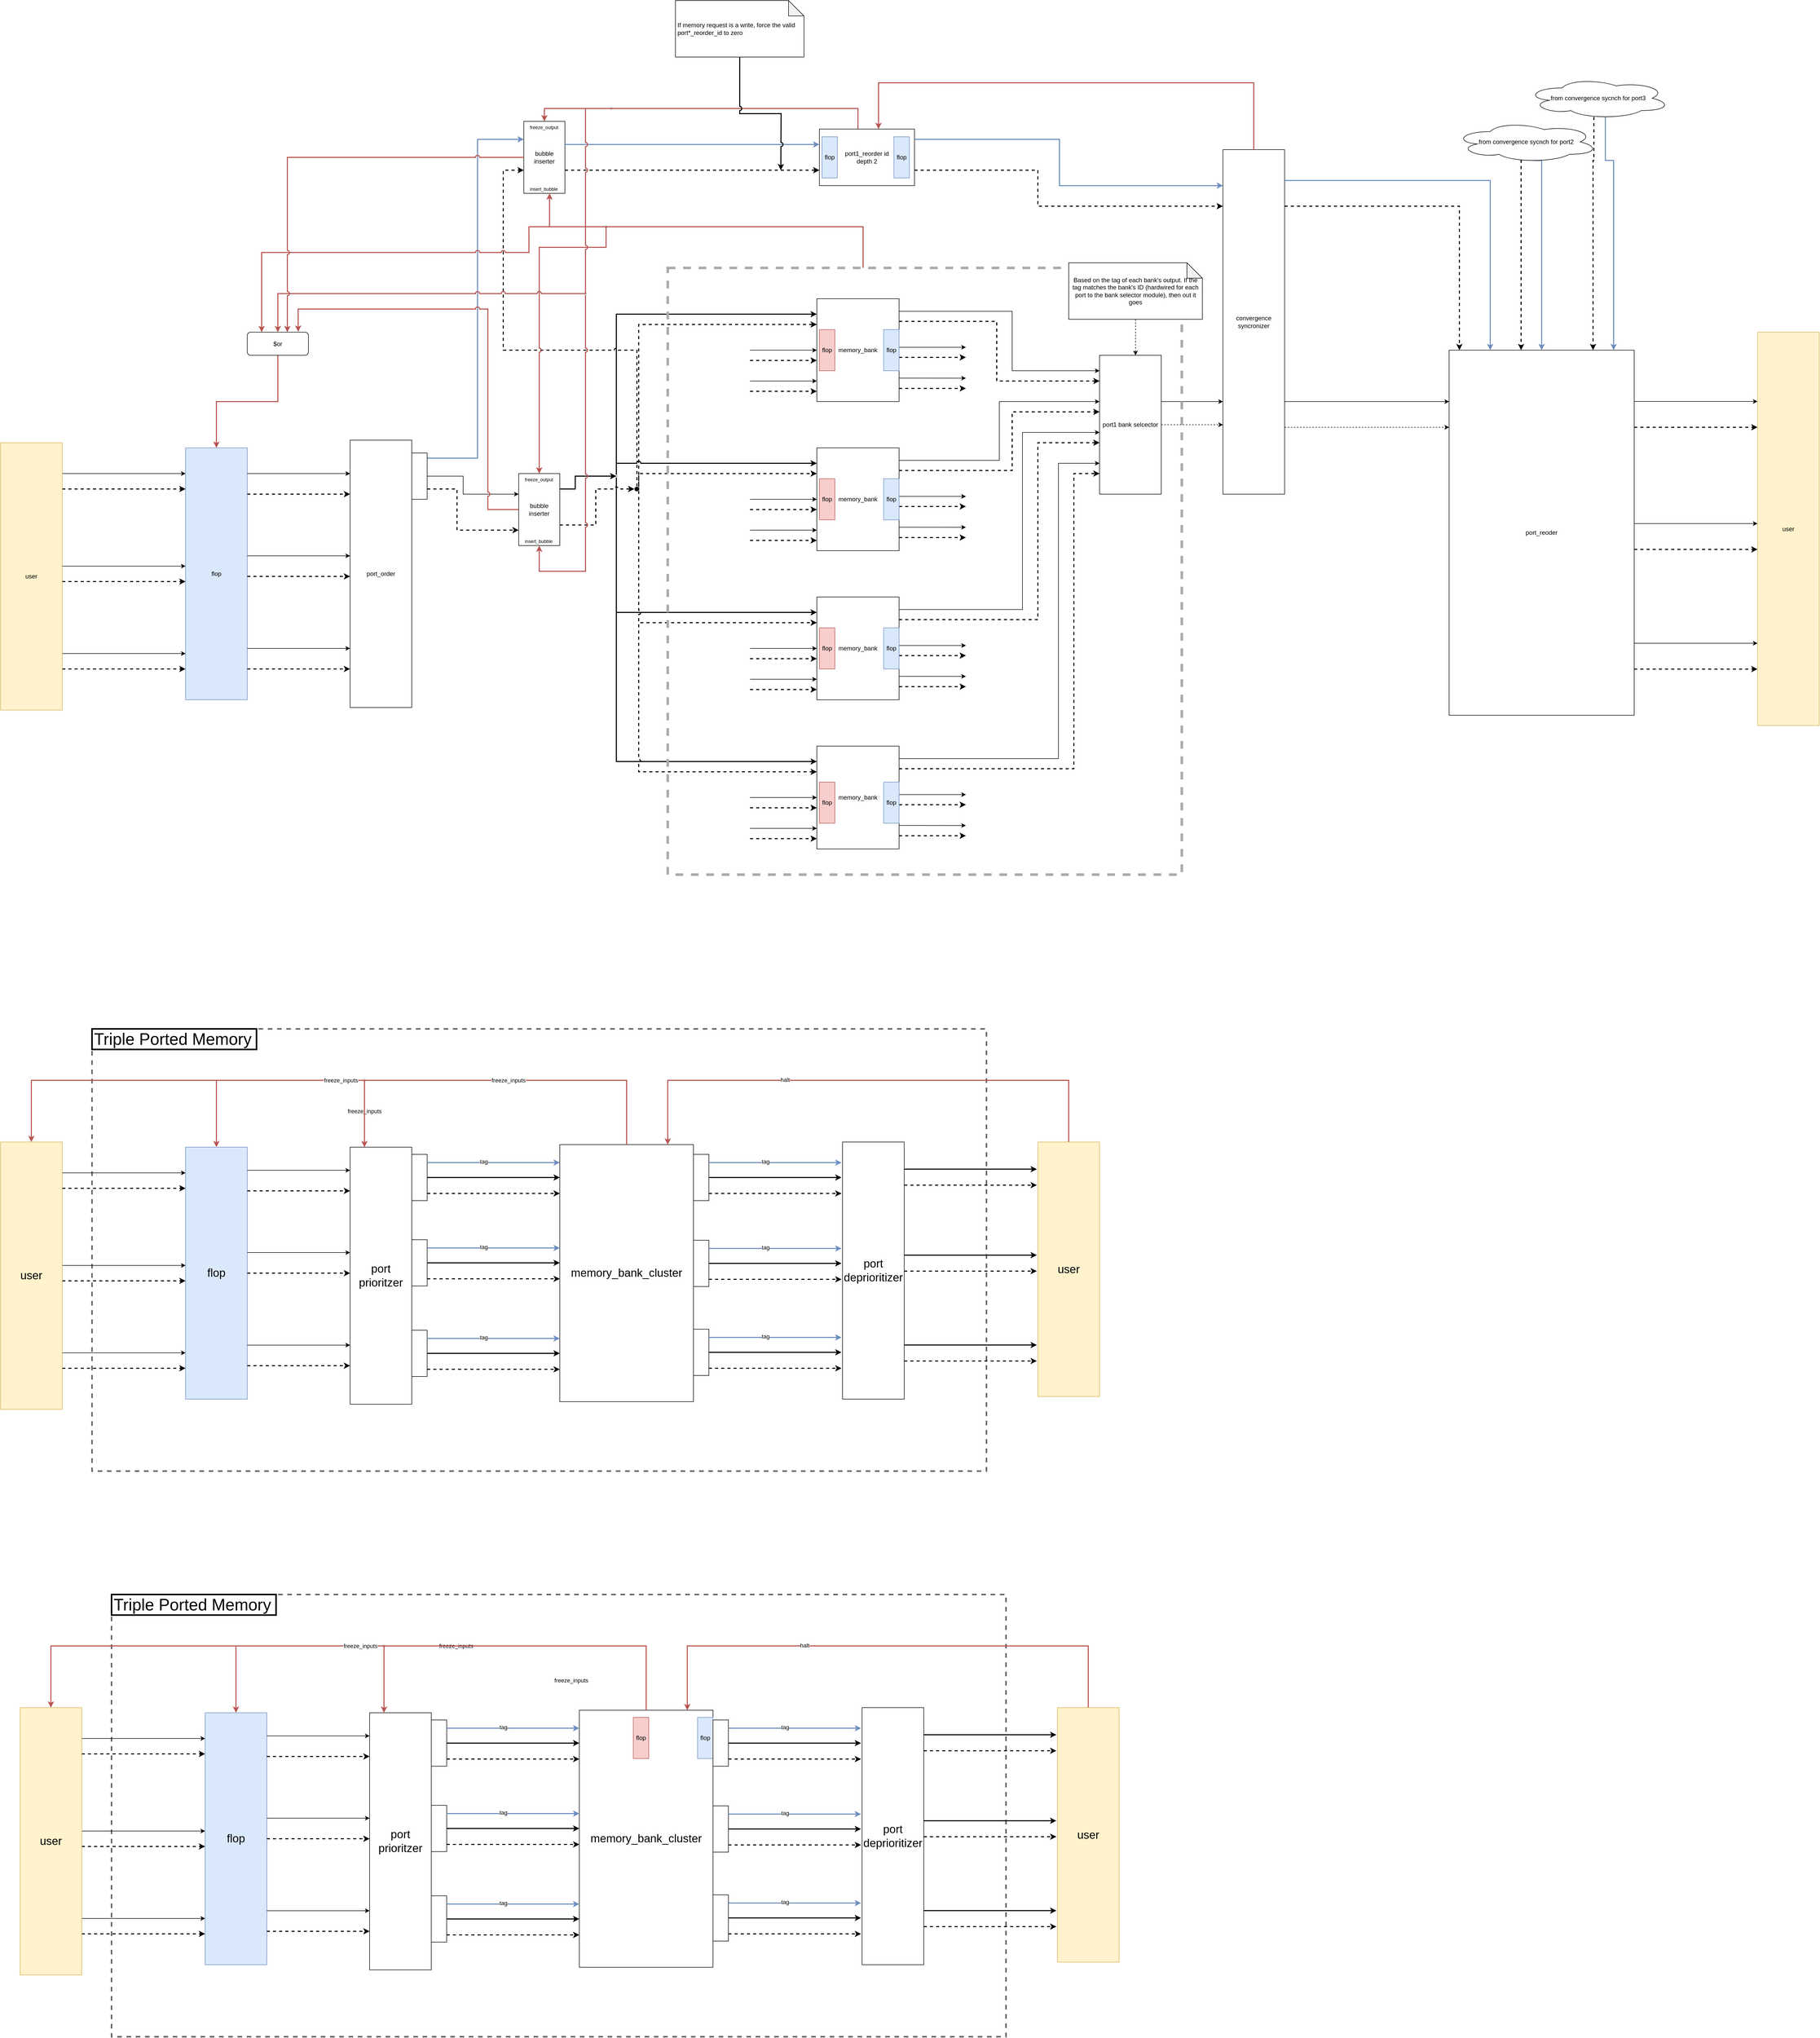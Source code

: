 <mxfile version="20.3.0" type="device" pages="3"><diagram id="c1gFH8iV0oVPel7ienGK" name="Page-1"><mxGraphModel dx="3047" dy="3609" grid="1" gridSize="10" guides="1" tooltips="1" connect="1" arrows="1" fold="1" page="1" pageScale="1" pageWidth="850" pageHeight="1100" math="0" shadow="0"><root><mxCell id="0"/><mxCell id="1" parent="0"/><mxCell id="iXNE4pS8P24CQDf2xIfb-4" value="" style="rounded=0;whiteSpace=wrap;html=1;fillColor=none;fontColor=#333333;strokeColor=#666666;dashed=1;strokeWidth=3;" vertex="1" parent="1"><mxGeometry x="1840" y="1560" width="1740" height="860" as="geometry"/></mxCell><mxCell id="zCgzJsmJ7wgOtDZvdUR2-1" value="memory_bank" style="rounded=0;whiteSpace=wrap;html=1;pointerEvents=1;strokeWidth=1;" parent="1" vertex="1"><mxGeometry x="3250" y="140" width="160" height="200" as="geometry"/></mxCell><mxCell id="zCgzJsmJ7wgOtDZvdUR2-2" value="" style="endArrow=classic;html=1;rounded=0;strokeWidth=2;jumpStyle=arc;edgeStyle=orthogonalEdgeStyle;" parent="1" source="zCgzJsmJ7wgOtDZvdUR2-88" target="zCgzJsmJ7wgOtDZvdUR2-1" edge="1"><mxGeometry width="50" height="50" relative="1" as="geometry"><mxPoint x="3120" y="170" as="sourcePoint"/><mxPoint x="3120" y="130" as="targetPoint"/><Array as="points"><mxPoint x="2860" y="170"/></Array></mxGeometry></mxCell><mxCell id="zCgzJsmJ7wgOtDZvdUR2-3" value="" style="endArrow=classic;html=1;rounded=0;strokeWidth=1;jumpStyle=arc;edgeStyle=orthogonalEdgeStyle;" parent="1" target="zCgzJsmJ7wgOtDZvdUR2-1" edge="1"><mxGeometry width="50" height="50" relative="1" as="geometry"><mxPoint x="3120" y="240" as="sourcePoint"/><mxPoint x="3330" y="180" as="targetPoint"/><Array as="points"/></mxGeometry></mxCell><mxCell id="zCgzJsmJ7wgOtDZvdUR2-4" value="" style="endArrow=classic;html=1;rounded=0;strokeWidth=1;jumpStyle=arc;edgeStyle=orthogonalEdgeStyle;" parent="1" target="zCgzJsmJ7wgOtDZvdUR2-1" edge="1"><mxGeometry width="50" height="50" relative="1" as="geometry"><mxPoint x="3120" y="300" as="sourcePoint"/><mxPoint x="3330" y="250" as="targetPoint"/><Array as="points"><mxPoint x="3230" y="300"/><mxPoint x="3230" y="300"/></Array></mxGeometry></mxCell><mxCell id="zCgzJsmJ7wgOtDZvdUR2-5" value="" style="endArrow=classic;html=1;rounded=0;strokeWidth=2;jumpStyle=arc;edgeStyle=orthogonalEdgeStyle;dashed=1;exitX=1;exitY=0;exitDx=0;exitDy=0;" parent="1" source="zCgzJsmJ7wgOtDZvdUR2-81" target="zCgzJsmJ7wgOtDZvdUR2-1" edge="1"><mxGeometry width="50" height="50" relative="1" as="geometry"><mxPoint x="3120" y="190" as="sourcePoint"/><mxPoint x="3330" y="180" as="targetPoint"/><Array as="points"><mxPoint x="2904" y="190"/></Array></mxGeometry></mxCell><mxCell id="zCgzJsmJ7wgOtDZvdUR2-6" value="" style="endArrow=classic;html=1;rounded=0;strokeWidth=2;jumpStyle=arc;edgeStyle=orthogonalEdgeStyle;dashed=1;" parent="1" target="zCgzJsmJ7wgOtDZvdUR2-1" edge="1"><mxGeometry width="50" height="50" relative="1" as="geometry"><mxPoint x="3120" y="260" as="sourcePoint"/><mxPoint x="3330" y="200" as="targetPoint"/><Array as="points"><mxPoint x="3260" y="260"/><mxPoint x="3260" y="260"/></Array></mxGeometry></mxCell><mxCell id="zCgzJsmJ7wgOtDZvdUR2-7" value="" style="endArrow=classic;html=1;rounded=0;strokeWidth=2;jumpStyle=arc;edgeStyle=orthogonalEdgeStyle;dashed=1;" parent="1" target="zCgzJsmJ7wgOtDZvdUR2-1" edge="1"><mxGeometry width="50" height="50" relative="1" as="geometry"><mxPoint x="3120" y="320" as="sourcePoint"/><mxPoint x="3340" y="210" as="targetPoint"/><Array as="points"><mxPoint x="3260" y="320"/><mxPoint x="3260" y="320"/></Array></mxGeometry></mxCell><mxCell id="zCgzJsmJ7wgOtDZvdUR2-8" value="" style="endArrow=classic;html=1;rounded=0;strokeWidth=1;jumpStyle=arc;edgeStyle=orthogonalEdgeStyle;" parent="1" target="zCgzJsmJ7wgOtDZvdUR2-62" edge="1"><mxGeometry width="50" height="50" relative="1" as="geometry"><mxPoint x="3410" y="164.41" as="sourcePoint"/><mxPoint x="3540" y="164.469" as="targetPoint"/><Array as="points"><mxPoint x="3630" y="164"/><mxPoint x="3630" y="280"/></Array></mxGeometry></mxCell><mxCell id="zCgzJsmJ7wgOtDZvdUR2-9" value="" style="endArrow=classic;html=1;rounded=0;strokeWidth=1;jumpStyle=arc;edgeStyle=orthogonalEdgeStyle;" parent="1" edge="1"><mxGeometry width="50" height="50" relative="1" as="geometry"><mxPoint x="3410" y="234.41" as="sourcePoint"/><mxPoint x="3540" y="234.41" as="targetPoint"/><Array as="points"/></mxGeometry></mxCell><mxCell id="zCgzJsmJ7wgOtDZvdUR2-10" value="" style="endArrow=classic;html=1;rounded=0;strokeWidth=1;jumpStyle=arc;edgeStyle=orthogonalEdgeStyle;" parent="1" edge="1"><mxGeometry width="50" height="50" relative="1" as="geometry"><mxPoint x="3410" y="294.41" as="sourcePoint"/><mxPoint x="3540" y="294.469" as="targetPoint"/><Array as="points"><mxPoint x="3520" y="294.41"/><mxPoint x="3520" y="294.41"/></Array></mxGeometry></mxCell><mxCell id="zCgzJsmJ7wgOtDZvdUR2-11" value="" style="endArrow=classic;html=1;rounded=0;strokeWidth=2;jumpStyle=arc;edgeStyle=orthogonalEdgeStyle;dashed=1;" parent="1" source="zCgzJsmJ7wgOtDZvdUR2-1" target="zCgzJsmJ7wgOtDZvdUR2-62" edge="1"><mxGeometry width="50" height="50" relative="1" as="geometry"><mxPoint x="3410" y="184.41" as="sourcePoint"/><mxPoint x="3540" y="184.41" as="targetPoint"/><Array as="points"><mxPoint x="3600" y="184"/><mxPoint x="3600" y="300"/></Array></mxGeometry></mxCell><mxCell id="zCgzJsmJ7wgOtDZvdUR2-12" value="" style="endArrow=classic;html=1;rounded=0;strokeWidth=2;jumpStyle=arc;edgeStyle=orthogonalEdgeStyle;dashed=1;" parent="1" source="zCgzJsmJ7wgOtDZvdUR2-1" edge="1"><mxGeometry width="50" height="50" relative="1" as="geometry"><mxPoint x="3410" y="254.41" as="sourcePoint"/><mxPoint x="3540" y="254" as="targetPoint"/><Array as="points"><mxPoint x="3430" y="254"/><mxPoint x="3430" y="254"/></Array></mxGeometry></mxCell><mxCell id="zCgzJsmJ7wgOtDZvdUR2-13" value="" style="endArrow=classic;html=1;rounded=0;strokeWidth=2;jumpStyle=arc;edgeStyle=orthogonalEdgeStyle;dashed=1;" parent="1" source="zCgzJsmJ7wgOtDZvdUR2-1" edge="1"><mxGeometry width="50" height="50" relative="1" as="geometry"><mxPoint x="3410" y="314.41" as="sourcePoint"/><mxPoint x="3540" y="314.41" as="targetPoint"/><Array as="points"><mxPoint x="3475" y="314"/></Array></mxGeometry></mxCell><mxCell id="zCgzJsmJ7wgOtDZvdUR2-14" value="memory_bank" style="rounded=0;whiteSpace=wrap;html=1;pointerEvents=1;strokeWidth=1;" parent="1" vertex="1"><mxGeometry x="3250" y="430" width="160" height="200" as="geometry"/></mxCell><mxCell id="zCgzJsmJ7wgOtDZvdUR2-15" value="" style="endArrow=classic;html=1;rounded=0;strokeWidth=2;jumpStyle=arc;edgeStyle=orthogonalEdgeStyle;exitX=0.461;exitY=0.669;exitDx=0;exitDy=0;exitPerimeter=0;" parent="1" source="zCgzJsmJ7wgOtDZvdUR2-88" target="zCgzJsmJ7wgOtDZvdUR2-14" edge="1"><mxGeometry width="50" height="50" relative="1" as="geometry"><mxPoint x="3120" y="460" as="sourcePoint"/><mxPoint x="3120" y="420" as="targetPoint"/><Array as="points"><mxPoint x="2860" y="460"/></Array></mxGeometry></mxCell><mxCell id="zCgzJsmJ7wgOtDZvdUR2-16" value="" style="endArrow=classic;html=1;rounded=0;strokeWidth=1;jumpStyle=arc;edgeStyle=orthogonalEdgeStyle;" parent="1" target="zCgzJsmJ7wgOtDZvdUR2-14" edge="1"><mxGeometry width="50" height="50" relative="1" as="geometry"><mxPoint x="3120" y="530" as="sourcePoint"/><mxPoint x="3330" y="470" as="targetPoint"/><Array as="points"/></mxGeometry></mxCell><mxCell id="zCgzJsmJ7wgOtDZvdUR2-17" value="" style="endArrow=classic;html=1;rounded=0;strokeWidth=1;jumpStyle=arc;edgeStyle=orthogonalEdgeStyle;" parent="1" target="zCgzJsmJ7wgOtDZvdUR2-14" edge="1"><mxGeometry width="50" height="50" relative="1" as="geometry"><mxPoint x="3120" y="590" as="sourcePoint"/><mxPoint x="3330" y="540" as="targetPoint"/><Array as="points"><mxPoint x="3230" y="590"/><mxPoint x="3230" y="590"/></Array></mxGeometry></mxCell><mxCell id="zCgzJsmJ7wgOtDZvdUR2-18" value="" style="endArrow=classic;html=1;rounded=0;strokeWidth=2;jumpStyle=arc;edgeStyle=orthogonalEdgeStyle;dashed=1;exitX=1;exitY=1;exitDx=0;exitDy=0;" parent="1" source="zCgzJsmJ7wgOtDZvdUR2-81" target="zCgzJsmJ7wgOtDZvdUR2-14" edge="1"><mxGeometry width="50" height="50" relative="1" as="geometry"><mxPoint x="3120" y="480" as="sourcePoint"/><mxPoint x="3330" y="470" as="targetPoint"/><Array as="points"><mxPoint x="2904" y="480"/></Array></mxGeometry></mxCell><mxCell id="zCgzJsmJ7wgOtDZvdUR2-19" value="" style="endArrow=classic;html=1;rounded=0;strokeWidth=2;jumpStyle=arc;edgeStyle=orthogonalEdgeStyle;dashed=1;" parent="1" target="zCgzJsmJ7wgOtDZvdUR2-14" edge="1"><mxGeometry width="50" height="50" relative="1" as="geometry"><mxPoint x="3120" y="550" as="sourcePoint"/><mxPoint x="3330" y="490" as="targetPoint"/><Array as="points"><mxPoint x="3260" y="550"/><mxPoint x="3260" y="550"/></Array></mxGeometry></mxCell><mxCell id="zCgzJsmJ7wgOtDZvdUR2-20" value="" style="endArrow=classic;html=1;rounded=0;strokeWidth=2;jumpStyle=arc;edgeStyle=orthogonalEdgeStyle;dashed=1;" parent="1" target="zCgzJsmJ7wgOtDZvdUR2-14" edge="1"><mxGeometry width="50" height="50" relative="1" as="geometry"><mxPoint x="3120" y="610" as="sourcePoint"/><mxPoint x="3340" y="500" as="targetPoint"/><Array as="points"><mxPoint x="3260" y="610"/><mxPoint x="3260" y="610"/></Array></mxGeometry></mxCell><mxCell id="zCgzJsmJ7wgOtDZvdUR2-21" value="" style="endArrow=classic;html=1;rounded=0;strokeWidth=1;jumpStyle=arc;edgeStyle=orthogonalEdgeStyle;" parent="1" target="zCgzJsmJ7wgOtDZvdUR2-62" edge="1"><mxGeometry width="50" height="50" relative="1" as="geometry"><mxPoint x="3410" y="454.41" as="sourcePoint"/><mxPoint x="3540" y="454.469" as="targetPoint"/><Array as="points"><mxPoint x="3605" y="454"/><mxPoint x="3605" y="340"/></Array></mxGeometry></mxCell><mxCell id="zCgzJsmJ7wgOtDZvdUR2-22" value="" style="endArrow=classic;html=1;rounded=0;strokeWidth=1;jumpStyle=arc;edgeStyle=orthogonalEdgeStyle;" parent="1" edge="1"><mxGeometry width="50" height="50" relative="1" as="geometry"><mxPoint x="3410" y="524.41" as="sourcePoint"/><mxPoint x="3540" y="524.41" as="targetPoint"/><Array as="points"/></mxGeometry></mxCell><mxCell id="zCgzJsmJ7wgOtDZvdUR2-23" value="" style="endArrow=classic;html=1;rounded=0;strokeWidth=1;jumpStyle=arc;edgeStyle=orthogonalEdgeStyle;" parent="1" edge="1"><mxGeometry width="50" height="50" relative="1" as="geometry"><mxPoint x="3410" y="584.41" as="sourcePoint"/><mxPoint x="3540" y="584.469" as="targetPoint"/><Array as="points"><mxPoint x="3520" y="584.41"/><mxPoint x="3520" y="584.41"/></Array></mxGeometry></mxCell><mxCell id="zCgzJsmJ7wgOtDZvdUR2-24" value="" style="endArrow=classic;html=1;rounded=0;strokeWidth=2;jumpStyle=arc;edgeStyle=orthogonalEdgeStyle;dashed=1;" parent="1" source="zCgzJsmJ7wgOtDZvdUR2-14" target="zCgzJsmJ7wgOtDZvdUR2-62" edge="1"><mxGeometry width="50" height="50" relative="1" as="geometry"><mxPoint x="3410" y="474.41" as="sourcePoint"/><mxPoint x="3540" y="474.41" as="targetPoint"/><Array as="points"><mxPoint x="3630" y="474"/><mxPoint x="3630" y="360"/></Array></mxGeometry></mxCell><mxCell id="zCgzJsmJ7wgOtDZvdUR2-25" value="" style="endArrow=classic;html=1;rounded=0;strokeWidth=2;jumpStyle=arc;edgeStyle=orthogonalEdgeStyle;dashed=1;" parent="1" source="zCgzJsmJ7wgOtDZvdUR2-14" edge="1"><mxGeometry width="50" height="50" relative="1" as="geometry"><mxPoint x="3410" y="544.41" as="sourcePoint"/><mxPoint x="3540" y="544.0" as="targetPoint"/><Array as="points"><mxPoint x="3430" y="544"/><mxPoint x="3430" y="544"/></Array></mxGeometry></mxCell><mxCell id="zCgzJsmJ7wgOtDZvdUR2-26" value="" style="endArrow=classic;html=1;rounded=0;strokeWidth=2;jumpStyle=arc;edgeStyle=orthogonalEdgeStyle;dashed=1;" parent="1" source="zCgzJsmJ7wgOtDZvdUR2-14" edge="1"><mxGeometry width="50" height="50" relative="1" as="geometry"><mxPoint x="3410" y="604.41" as="sourcePoint"/><mxPoint x="3540" y="604.41" as="targetPoint"/><Array as="points"><mxPoint x="3475" y="604"/></Array></mxGeometry></mxCell><mxCell id="zCgzJsmJ7wgOtDZvdUR2-27" value="memory_bank" style="rounded=0;whiteSpace=wrap;html=1;pointerEvents=1;strokeWidth=1;" parent="1" vertex="1"><mxGeometry x="3250" y="720" width="160" height="200" as="geometry"/></mxCell><mxCell id="zCgzJsmJ7wgOtDZvdUR2-28" value="" style="endArrow=classic;html=1;rounded=0;strokeWidth=2;jumpStyle=arc;edgeStyle=orthogonalEdgeStyle;" parent="1" source="zCgzJsmJ7wgOtDZvdUR2-88" target="zCgzJsmJ7wgOtDZvdUR2-27" edge="1"><mxGeometry width="50" height="50" relative="1" as="geometry"><mxPoint x="3120" y="750" as="sourcePoint"/><mxPoint x="3120" y="710" as="targetPoint"/><Array as="points"><mxPoint x="2860" y="750"/></Array></mxGeometry></mxCell><mxCell id="zCgzJsmJ7wgOtDZvdUR2-29" value="" style="endArrow=classic;html=1;rounded=0;strokeWidth=1;jumpStyle=arc;edgeStyle=orthogonalEdgeStyle;" parent="1" target="zCgzJsmJ7wgOtDZvdUR2-27" edge="1"><mxGeometry width="50" height="50" relative="1" as="geometry"><mxPoint x="3120" y="820" as="sourcePoint"/><mxPoint x="3330" y="760" as="targetPoint"/><Array as="points"/></mxGeometry></mxCell><mxCell id="zCgzJsmJ7wgOtDZvdUR2-30" value="" style="endArrow=classic;html=1;rounded=0;strokeWidth=1;jumpStyle=arc;edgeStyle=orthogonalEdgeStyle;" parent="1" target="zCgzJsmJ7wgOtDZvdUR2-27" edge="1"><mxGeometry width="50" height="50" relative="1" as="geometry"><mxPoint x="3120" y="880" as="sourcePoint"/><mxPoint x="3330" y="830" as="targetPoint"/><Array as="points"><mxPoint x="3230" y="880"/><mxPoint x="3230" y="880"/></Array></mxGeometry></mxCell><mxCell id="zCgzJsmJ7wgOtDZvdUR2-31" value="" style="endArrow=classic;html=1;rounded=0;strokeWidth=2;jumpStyle=arc;edgeStyle=orthogonalEdgeStyle;dashed=1;exitX=1;exitY=1;exitDx=0;exitDy=0;" parent="1" source="zCgzJsmJ7wgOtDZvdUR2-81" target="zCgzJsmJ7wgOtDZvdUR2-27" edge="1"><mxGeometry width="50" height="50" relative="1" as="geometry"><mxPoint x="3120" y="770" as="sourcePoint"/><mxPoint x="3330" y="760" as="targetPoint"/><Array as="points"><mxPoint x="2904" y="770"/></Array></mxGeometry></mxCell><mxCell id="zCgzJsmJ7wgOtDZvdUR2-32" value="" style="endArrow=classic;html=1;rounded=0;strokeWidth=2;jumpStyle=arc;edgeStyle=orthogonalEdgeStyle;dashed=1;" parent="1" target="zCgzJsmJ7wgOtDZvdUR2-27" edge="1"><mxGeometry width="50" height="50" relative="1" as="geometry"><mxPoint x="3120" y="840" as="sourcePoint"/><mxPoint x="3330" y="780" as="targetPoint"/><Array as="points"><mxPoint x="3260" y="840"/><mxPoint x="3260" y="840"/></Array></mxGeometry></mxCell><mxCell id="zCgzJsmJ7wgOtDZvdUR2-33" value="" style="endArrow=classic;html=1;rounded=0;strokeWidth=2;jumpStyle=arc;edgeStyle=orthogonalEdgeStyle;dashed=1;" parent="1" target="zCgzJsmJ7wgOtDZvdUR2-27" edge="1"><mxGeometry width="50" height="50" relative="1" as="geometry"><mxPoint x="3120" y="900" as="sourcePoint"/><mxPoint x="3340" y="790" as="targetPoint"/><Array as="points"><mxPoint x="3260" y="900"/><mxPoint x="3260" y="900"/></Array></mxGeometry></mxCell><mxCell id="zCgzJsmJ7wgOtDZvdUR2-34" value="" style="endArrow=classic;html=1;rounded=0;strokeWidth=1;jumpStyle=arc;edgeStyle=orthogonalEdgeStyle;" parent="1" target="zCgzJsmJ7wgOtDZvdUR2-62" edge="1"><mxGeometry width="50" height="50" relative="1" as="geometry"><mxPoint x="3410" y="744.41" as="sourcePoint"/><mxPoint x="3540" y="744.469" as="targetPoint"/><Array as="points"><mxPoint x="3650" y="744"/><mxPoint x="3650" y="400"/></Array></mxGeometry></mxCell><mxCell id="zCgzJsmJ7wgOtDZvdUR2-35" value="" style="endArrow=classic;html=1;rounded=0;strokeWidth=1;jumpStyle=arc;edgeStyle=orthogonalEdgeStyle;" parent="1" edge="1"><mxGeometry width="50" height="50" relative="1" as="geometry"><mxPoint x="3410" y="814.41" as="sourcePoint"/><mxPoint x="3540" y="814.41" as="targetPoint"/><Array as="points"/></mxGeometry></mxCell><mxCell id="zCgzJsmJ7wgOtDZvdUR2-36" value="" style="endArrow=classic;html=1;rounded=0;strokeWidth=1;jumpStyle=arc;edgeStyle=orthogonalEdgeStyle;" parent="1" edge="1"><mxGeometry width="50" height="50" relative="1" as="geometry"><mxPoint x="3410" y="874.41" as="sourcePoint"/><mxPoint x="3540" y="874.469" as="targetPoint"/><Array as="points"><mxPoint x="3520" y="874.41"/><mxPoint x="3520" y="874.41"/></Array></mxGeometry></mxCell><mxCell id="zCgzJsmJ7wgOtDZvdUR2-37" value="" style="endArrow=classic;html=1;rounded=0;strokeWidth=2;jumpStyle=arc;edgeStyle=orthogonalEdgeStyle;dashed=1;" parent="1" source="zCgzJsmJ7wgOtDZvdUR2-27" target="zCgzJsmJ7wgOtDZvdUR2-62" edge="1"><mxGeometry width="50" height="50" relative="1" as="geometry"><mxPoint x="3410" y="764.41" as="sourcePoint"/><mxPoint x="3540" y="764.41" as="targetPoint"/><Array as="points"><mxPoint x="3680" y="764"/><mxPoint x="3680" y="420"/></Array></mxGeometry></mxCell><mxCell id="zCgzJsmJ7wgOtDZvdUR2-38" value="" style="endArrow=classic;html=1;rounded=0;strokeWidth=2;jumpStyle=arc;edgeStyle=orthogonalEdgeStyle;dashed=1;" parent="1" source="zCgzJsmJ7wgOtDZvdUR2-27" edge="1"><mxGeometry width="50" height="50" relative="1" as="geometry"><mxPoint x="3410" y="834.41" as="sourcePoint"/><mxPoint x="3540" y="834.0" as="targetPoint"/><Array as="points"><mxPoint x="3430" y="834"/><mxPoint x="3430" y="834"/></Array></mxGeometry></mxCell><mxCell id="zCgzJsmJ7wgOtDZvdUR2-39" value="" style="endArrow=classic;html=1;rounded=0;strokeWidth=2;jumpStyle=arc;edgeStyle=orthogonalEdgeStyle;dashed=1;" parent="1" source="zCgzJsmJ7wgOtDZvdUR2-27" edge="1"><mxGeometry width="50" height="50" relative="1" as="geometry"><mxPoint x="3410" y="894.41" as="sourcePoint"/><mxPoint x="3540" y="894.41" as="targetPoint"/><Array as="points"><mxPoint x="3475" y="894"/></Array></mxGeometry></mxCell><mxCell id="zCgzJsmJ7wgOtDZvdUR2-40" value="memory_bank" style="rounded=0;whiteSpace=wrap;html=1;pointerEvents=1;strokeWidth=1;" parent="1" vertex="1"><mxGeometry x="3250" y="1010" width="160" height="200" as="geometry"/></mxCell><mxCell id="zCgzJsmJ7wgOtDZvdUR2-41" value="" style="endArrow=classic;html=1;rounded=0;strokeWidth=2;jumpStyle=arc;edgeStyle=orthogonalEdgeStyle;" parent="1" source="zCgzJsmJ7wgOtDZvdUR2-88" target="zCgzJsmJ7wgOtDZvdUR2-40" edge="1"><mxGeometry width="50" height="50" relative="1" as="geometry"><mxPoint x="3120" y="1040" as="sourcePoint"/><mxPoint x="3120" y="1000" as="targetPoint"/><Array as="points"><mxPoint x="2860" y="1040"/></Array></mxGeometry></mxCell><mxCell id="zCgzJsmJ7wgOtDZvdUR2-42" value="" style="endArrow=classic;html=1;rounded=0;strokeWidth=1;jumpStyle=arc;edgeStyle=orthogonalEdgeStyle;" parent="1" target="zCgzJsmJ7wgOtDZvdUR2-40" edge="1"><mxGeometry width="50" height="50" relative="1" as="geometry"><mxPoint x="3120" y="1110" as="sourcePoint"/><mxPoint x="3330" y="1050" as="targetPoint"/><Array as="points"/></mxGeometry></mxCell><mxCell id="zCgzJsmJ7wgOtDZvdUR2-43" value="" style="endArrow=classic;html=1;rounded=0;strokeWidth=1;jumpStyle=arc;edgeStyle=orthogonalEdgeStyle;" parent="1" target="zCgzJsmJ7wgOtDZvdUR2-40" edge="1"><mxGeometry width="50" height="50" relative="1" as="geometry"><mxPoint x="3120" y="1170" as="sourcePoint"/><mxPoint x="3330" y="1120" as="targetPoint"/><Array as="points"><mxPoint x="3230" y="1170"/><mxPoint x="3230" y="1170"/></Array></mxGeometry></mxCell><mxCell id="zCgzJsmJ7wgOtDZvdUR2-44" value="" style="endArrow=classic;html=1;rounded=0;strokeWidth=2;jumpStyle=arc;edgeStyle=orthogonalEdgeStyle;dashed=1;exitX=1;exitY=1;exitDx=0;exitDy=0;" parent="1" source="zCgzJsmJ7wgOtDZvdUR2-81" target="zCgzJsmJ7wgOtDZvdUR2-40" edge="1"><mxGeometry width="50" height="50" relative="1" as="geometry"><mxPoint x="3120" y="1060" as="sourcePoint"/><mxPoint x="3330" y="1050" as="targetPoint"/><Array as="points"><mxPoint x="2904" y="1060"/></Array></mxGeometry></mxCell><mxCell id="zCgzJsmJ7wgOtDZvdUR2-45" value="" style="endArrow=classic;html=1;rounded=0;strokeWidth=2;jumpStyle=arc;edgeStyle=orthogonalEdgeStyle;dashed=1;" parent="1" target="zCgzJsmJ7wgOtDZvdUR2-40" edge="1"><mxGeometry width="50" height="50" relative="1" as="geometry"><mxPoint x="3120" y="1130" as="sourcePoint"/><mxPoint x="3330" y="1070" as="targetPoint"/><Array as="points"><mxPoint x="3260" y="1130"/><mxPoint x="3260" y="1130"/></Array></mxGeometry></mxCell><mxCell id="zCgzJsmJ7wgOtDZvdUR2-46" value="" style="endArrow=classic;html=1;rounded=0;strokeWidth=2;jumpStyle=arc;edgeStyle=orthogonalEdgeStyle;dashed=1;" parent="1" target="zCgzJsmJ7wgOtDZvdUR2-40" edge="1"><mxGeometry width="50" height="50" relative="1" as="geometry"><mxPoint x="3120" y="1190" as="sourcePoint"/><mxPoint x="3340" y="1080" as="targetPoint"/><Array as="points"><mxPoint x="3260" y="1190"/><mxPoint x="3260" y="1190"/></Array></mxGeometry></mxCell><mxCell id="zCgzJsmJ7wgOtDZvdUR2-47" value="" style="endArrow=classic;html=1;rounded=0;strokeWidth=1;jumpStyle=arc;edgeStyle=orthogonalEdgeStyle;" parent="1" target="zCgzJsmJ7wgOtDZvdUR2-62" edge="1"><mxGeometry width="50" height="50" relative="1" as="geometry"><mxPoint x="3410" y="1034.41" as="sourcePoint"/><mxPoint x="3540" y="1034.469" as="targetPoint"/><Array as="points"><mxPoint x="3720" y="1034"/><mxPoint x="3720" y="460"/></Array></mxGeometry></mxCell><mxCell id="zCgzJsmJ7wgOtDZvdUR2-48" value="" style="endArrow=classic;html=1;rounded=0;strokeWidth=1;jumpStyle=arc;edgeStyle=orthogonalEdgeStyle;" parent="1" edge="1"><mxGeometry width="50" height="50" relative="1" as="geometry"><mxPoint x="3410" y="1104.41" as="sourcePoint"/><mxPoint x="3540" y="1104.41" as="targetPoint"/><Array as="points"/></mxGeometry></mxCell><mxCell id="zCgzJsmJ7wgOtDZvdUR2-49" value="" style="endArrow=classic;html=1;rounded=0;strokeWidth=1;jumpStyle=arc;edgeStyle=orthogonalEdgeStyle;" parent="1" edge="1"><mxGeometry width="50" height="50" relative="1" as="geometry"><mxPoint x="3410" y="1164.41" as="sourcePoint"/><mxPoint x="3540" y="1164.469" as="targetPoint"/><Array as="points"><mxPoint x="3520" y="1164.41"/><mxPoint x="3520" y="1164.41"/></Array></mxGeometry></mxCell><mxCell id="zCgzJsmJ7wgOtDZvdUR2-50" value="" style="endArrow=classic;html=1;rounded=0;strokeWidth=2;jumpStyle=arc;edgeStyle=orthogonalEdgeStyle;dashed=1;" parent="1" source="zCgzJsmJ7wgOtDZvdUR2-40" target="zCgzJsmJ7wgOtDZvdUR2-62" edge="1"><mxGeometry width="50" height="50" relative="1" as="geometry"><mxPoint x="3410" y="1054.41" as="sourcePoint"/><mxPoint x="3540" y="1054.41" as="targetPoint"/><Array as="points"><mxPoint x="3750" y="1054"/><mxPoint x="3750" y="480"/></Array></mxGeometry></mxCell><mxCell id="zCgzJsmJ7wgOtDZvdUR2-51" value="" style="endArrow=classic;html=1;rounded=0;strokeWidth=2;jumpStyle=arc;edgeStyle=orthogonalEdgeStyle;dashed=1;" parent="1" source="zCgzJsmJ7wgOtDZvdUR2-40" edge="1"><mxGeometry width="50" height="50" relative="1" as="geometry"><mxPoint x="3410" y="1124.41" as="sourcePoint"/><mxPoint x="3540" y="1124.0" as="targetPoint"/><Array as="points"><mxPoint x="3430" y="1124"/><mxPoint x="3430" y="1124"/></Array></mxGeometry></mxCell><mxCell id="zCgzJsmJ7wgOtDZvdUR2-52" value="" style="endArrow=classic;html=1;rounded=0;strokeWidth=2;jumpStyle=arc;edgeStyle=orthogonalEdgeStyle;dashed=1;" parent="1" source="zCgzJsmJ7wgOtDZvdUR2-40" edge="1"><mxGeometry width="50" height="50" relative="1" as="geometry"><mxPoint x="3410" y="1184.41" as="sourcePoint"/><mxPoint x="3540" y="1184.41" as="targetPoint"/><Array as="points"><mxPoint x="3475" y="1184"/></Array></mxGeometry></mxCell><mxCell id="zCgzJsmJ7wgOtDZvdUR2-53" value="flop" style="rounded=0;whiteSpace=wrap;html=1;fillColor=#dae8fc;strokeColor=#6c8ebf;" parent="1" vertex="1"><mxGeometry x="2022" y="430" width="120" height="490" as="geometry"/></mxCell><mxCell id="zCgzJsmJ7wgOtDZvdUR2-54" value="" style="endArrow=classic;html=1;rounded=0;strokeWidth=1;jumpStyle=arc;edgeStyle=orthogonalEdgeStyle;" parent="1" target="zCgzJsmJ7wgOtDZvdUR2-53" edge="1"><mxGeometry width="50" height="50" relative="1" as="geometry"><mxPoint x="1782" y="480" as="sourcePoint"/><mxPoint x="1672" y="430" as="targetPoint"/><Array as="points"><mxPoint x="1832" y="480"/><mxPoint x="1832" y="480"/></Array></mxGeometry></mxCell><mxCell id="zCgzJsmJ7wgOtDZvdUR2-55" value="" style="endArrow=classic;html=1;rounded=0;strokeWidth=1;jumpStyle=arc;edgeStyle=orthogonalEdgeStyle;" parent="1" target="zCgzJsmJ7wgOtDZvdUR2-53" edge="1"><mxGeometry width="50" height="50" relative="1" as="geometry"><mxPoint x="1782" y="660" as="sourcePoint"/><mxPoint x="2032" y="520" as="targetPoint"/><Array as="points"><mxPoint x="1892" y="660"/><mxPoint x="1892" y="660"/></Array></mxGeometry></mxCell><mxCell id="zCgzJsmJ7wgOtDZvdUR2-56" value="" style="endArrow=classic;html=1;rounded=0;strokeWidth=1;jumpStyle=arc;edgeStyle=orthogonalEdgeStyle;" parent="1" target="zCgzJsmJ7wgOtDZvdUR2-53" edge="1"><mxGeometry width="50" height="50" relative="1" as="geometry"><mxPoint x="1782" y="830" as="sourcePoint"/><mxPoint x="2022" y="830.0" as="targetPoint"/><Array as="points"><mxPoint x="1952" y="830"/><mxPoint x="1952" y="830"/></Array></mxGeometry></mxCell><mxCell id="zCgzJsmJ7wgOtDZvdUR2-57" value="" style="endArrow=classic;html=1;rounded=0;strokeWidth=2;jumpStyle=arc;edgeStyle=orthogonalEdgeStyle;dashed=1;" parent="1" target="zCgzJsmJ7wgOtDZvdUR2-53" edge="1"><mxGeometry width="50" height="50" relative="1" as="geometry"><mxPoint x="1782" y="860" as="sourcePoint"/><mxPoint x="2032" y="840.0" as="targetPoint"/><Array as="points"><mxPoint x="1872" y="860"/><mxPoint x="1872" y="860"/></Array></mxGeometry></mxCell><mxCell id="zCgzJsmJ7wgOtDZvdUR2-58" value="" style="endArrow=classic;html=1;rounded=0;strokeWidth=2;jumpStyle=arc;edgeStyle=orthogonalEdgeStyle;dashed=1;" parent="1" target="zCgzJsmJ7wgOtDZvdUR2-53" edge="1"><mxGeometry width="50" height="50" relative="1" as="geometry"><mxPoint x="1782" y="690" as="sourcePoint"/><mxPoint x="2032" y="870.0" as="targetPoint"/><Array as="points"><mxPoint x="1962" y="690"/><mxPoint x="1962" y="690"/></Array></mxGeometry></mxCell><mxCell id="zCgzJsmJ7wgOtDZvdUR2-59" value="" style="endArrow=classic;html=1;rounded=0;strokeWidth=2;jumpStyle=arc;edgeStyle=orthogonalEdgeStyle;dashed=1;" parent="1" target="zCgzJsmJ7wgOtDZvdUR2-53" edge="1"><mxGeometry width="50" height="50" relative="1" as="geometry"><mxPoint x="1782" y="510" as="sourcePoint"/><mxPoint x="2032" y="700.0" as="targetPoint"/><Array as="points"><mxPoint x="1912" y="510"/><mxPoint x="1912" y="510"/></Array></mxGeometry></mxCell><mxCell id="zCgzJsmJ7wgOtDZvdUR2-60" value="user" style="rounded=0;whiteSpace=wrap;html=1;fillColor=#fff2cc;strokeColor=#d6b656;" parent="1" vertex="1"><mxGeometry x="1662" y="420" width="120" height="520" as="geometry"/></mxCell><mxCell id="zCgzJsmJ7wgOtDZvdUR2-61" value="port_order" style="rounded=0;whiteSpace=wrap;html=1;" parent="1" vertex="1"><mxGeometry x="2342" y="415" width="120" height="520" as="geometry"/></mxCell><mxCell id="zCgzJsmJ7wgOtDZvdUR2-62" value="port1 bank selcector" style="rounded=0;whiteSpace=wrap;html=1;" parent="1" vertex="1"><mxGeometry x="3800" y="250" width="120" height="270" as="geometry"/></mxCell><mxCell id="zCgzJsmJ7wgOtDZvdUR2-63" value="port_reoder" style="rounded=0;whiteSpace=wrap;html=1;" parent="1" vertex="1"><mxGeometry x="4480" y="240" width="360" height="710" as="geometry"/></mxCell><mxCell id="zCgzJsmJ7wgOtDZvdUR2-65" style="edgeStyle=orthogonalEdgeStyle;rounded=0;orthogonalLoop=1;jettySize=auto;html=1;dashed=1;" parent="1" source="zCgzJsmJ7wgOtDZvdUR2-64" target="zCgzJsmJ7wgOtDZvdUR2-62" edge="1"><mxGeometry relative="1" as="geometry"><Array as="points"><mxPoint x="3790" y="120"/><mxPoint x="3860" y="120"/></Array></mxGeometry></mxCell><mxCell id="zCgzJsmJ7wgOtDZvdUR2-67" value="" style="endArrow=classic;html=1;rounded=0;strokeWidth=1;edgeStyle=orthogonalEdgeStyle;" parent="1" source="zCgzJsmJ7wgOtDZvdUR2-62" target="zCgzJsmJ7wgOtDZvdUR2-68" edge="1"><mxGeometry width="50" height="50" relative="1" as="geometry"><mxPoint x="4270" y="60" as="sourcePoint"/><mxPoint x="4040" y="385" as="targetPoint"/><Array as="points"><mxPoint x="3940" y="340"/><mxPoint x="3940" y="340"/></Array></mxGeometry></mxCell><mxCell id="zCgzJsmJ7wgOtDZvdUR2-68" value="convergence syncronizer" style="rounded=0;whiteSpace=wrap;html=1;" parent="1" vertex="1"><mxGeometry x="4040" y="-150" width="120" height="670" as="geometry"/></mxCell><mxCell id="zCgzJsmJ7wgOtDZvdUR2-71" value="" style="rounded=0;whiteSpace=wrap;html=1;fillColor=none;strokeColor=#ABABAB;strokeWidth=5;dashed=1;perimeterSpacing=0;connectable=1;pointerEvents=0;" parent="1" vertex="1"><mxGeometry x="2960" y="80" width="1000" height="1180" as="geometry"/></mxCell><mxCell id="zCgzJsmJ7wgOtDZvdUR2-72" value="port1_reorder id&lt;br&gt;depth 2" style="rounded=0;whiteSpace=wrap;html=1;pointerEvents=1;strokeWidth=1;" parent="1" vertex="1"><mxGeometry x="3255" y="-190" width="185" height="110" as="geometry"/></mxCell><mxCell id="zCgzJsmJ7wgOtDZvdUR2-73" value="" style="endArrow=classic;html=1;rounded=0;strokeWidth=2;edgeStyle=orthogonalEdgeStyle;fillColor=#dae8fc;strokeColor=#6c8ebf;" parent="1" source="zCgzJsmJ7wgOtDZvdUR2-77" target="zCgzJsmJ7wgOtDZvdUR2-95" edge="1"><mxGeometry width="50" height="50" relative="1" as="geometry"><mxPoint x="3130" y="-170" as="sourcePoint"/><mxPoint x="3040" y="-170" as="targetPoint"/><Array as="points"><mxPoint x="2590" y="450"/><mxPoint x="2590" y="-170"/></Array></mxGeometry></mxCell><mxCell id="zCgzJsmJ7wgOtDZvdUR2-74" value="" style="endArrow=classic;html=1;rounded=0;strokeWidth=2;jumpStyle=arc;edgeStyle=orthogonalEdgeStyle;dashed=1;exitX=0.5;exitY=0;exitDx=0;exitDy=0;" parent="1" source="zCgzJsmJ7wgOtDZvdUR2-81" target="zCgzJsmJ7wgOtDZvdUR2-95" edge="1"><mxGeometry width="50" height="50" relative="1" as="geometry"><mxPoint x="3130" y="-110" as="sourcePoint"/><mxPoint x="3040" y="-110" as="targetPoint"/><Array as="points"><mxPoint x="2900" y="240"/><mxPoint x="2640" y="240"/><mxPoint x="2640" y="-110"/></Array></mxGeometry></mxCell><mxCell id="zCgzJsmJ7wgOtDZvdUR2-75" value="" style="endArrow=classic;html=1;rounded=0;strokeWidth=2;edgeStyle=orthogonalEdgeStyle;fillColor=#dae8fc;strokeColor=#6c8ebf;" parent="1" source="zCgzJsmJ7wgOtDZvdUR2-72" target="zCgzJsmJ7wgOtDZvdUR2-68" edge="1"><mxGeometry width="50" height="50" relative="1" as="geometry"><mxPoint x="3530" y="-160" as="sourcePoint"/><mxPoint x="3580" y="-210" as="targetPoint"/><Array as="points"><mxPoint x="3722" y="-170"/><mxPoint x="3722" y="-80"/></Array></mxGeometry></mxCell><mxCell id="zCgzJsmJ7wgOtDZvdUR2-76" value="" style="endArrow=classic;html=1;rounded=0;strokeWidth=2;jumpStyle=arc;edgeStyle=orthogonalEdgeStyle;dashed=1;" parent="1" source="zCgzJsmJ7wgOtDZvdUR2-72" target="zCgzJsmJ7wgOtDZvdUR2-68" edge="1"><mxGeometry width="50" height="50" relative="1" as="geometry"><mxPoint x="3140" y="-100" as="sourcePoint"/><mxPoint x="3265" y="-99.933" as="targetPoint"/><Array as="points"><mxPoint x="3680" y="-110"/><mxPoint x="3680" y="-40"/></Array></mxGeometry></mxCell><mxCell id="zCgzJsmJ7wgOtDZvdUR2-77" value="" style="rounded=0;whiteSpace=wrap;html=1;fontFamily=Helvetica;fontSize=12;fontColor=default;align=center;strokeColor=default;strokeWidth=1;fillColor=default;" parent="1" vertex="1"><mxGeometry x="2462" y="440" width="30" height="90" as="geometry"/></mxCell><mxCell id="zCgzJsmJ7wgOtDZvdUR2-80" value="" style="endArrow=classic;html=1;rounded=0;strokeWidth=2;jumpStyle=arc;edgeStyle=orthogonalEdgeStyle;dashed=1;" parent="1" source="zCgzJsmJ7wgOtDZvdUR2-77" target="zCgzJsmJ7wgOtDZvdUR2-92" edge="1"><mxGeometry width="50" height="50" relative="1" as="geometry"><mxPoint x="3130" y="270" as="sourcePoint"/><mxPoint x="2570" y="660" as="targetPoint"/><Array as="points"><mxPoint x="2550" y="510"/><mxPoint x="2550" y="590"/></Array></mxGeometry></mxCell><mxCell id="zCgzJsmJ7wgOtDZvdUR2-81" value="" style="ellipse;whiteSpace=wrap;html=1;aspect=fixed;fillColor=#0F0F0F;pointerEvents=0;strokeColor=#CCCCCC;strokeWidth=1;" parent="1" vertex="1"><mxGeometry x="2895" y="505" width="10" height="10" as="geometry"/></mxCell><mxCell id="zCgzJsmJ7wgOtDZvdUR2-82" value="" style="endArrow=classic;html=1;rounded=0;strokeWidth=1;edgeStyle=orthogonalEdgeStyle;" parent="1" source="zCgzJsmJ7wgOtDZvdUR2-77" target="zCgzJsmJ7wgOtDZvdUR2-92" edge="1"><mxGeometry width="50" height="50" relative="1" as="geometry"><mxPoint x="2502" y="340" as="sourcePoint"/><mxPoint x="2562" y="485" as="targetPoint"/><Array as="points"><mxPoint x="2562" y="485"/><mxPoint x="2562" y="520"/></Array></mxGeometry></mxCell><mxCell id="zCgzJsmJ7wgOtDZvdUR2-88" value="" style="shape=waypoint;sketch=0;fillStyle=solid;size=6;pointerEvents=1;points=[];fillColor=none;resizable=0;rotatable=0;perimeter=centerPerimeter;snapToPoint=1;strokeColor=#CCCCCC;strokeWidth=1;" parent="1" vertex="1"><mxGeometry x="2840" y="465" width="40" height="40" as="geometry"/></mxCell><mxCell id="zCgzJsmJ7wgOtDZvdUR2-92" value="bubble inserter" style="rounded=0;whiteSpace=wrap;html=1;" parent="1" vertex="1"><mxGeometry x="2670" y="480" width="80" height="140" as="geometry"/></mxCell><mxCell id="zCgzJsmJ7wgOtDZvdUR2-93" value="&lt;span style=&quot;color: rgb(0, 0, 0); font-family: Helvetica; font-size: 9px; font-style: normal; font-variant-ligatures: normal; font-variant-caps: normal; font-weight: 400; letter-spacing: normal; orphans: 2; text-align: center; text-indent: 0px; text-transform: none; widows: 2; word-spacing: 0px; -webkit-text-stroke-width: 0px; background-color: rgb(255, 255, 255); text-decoration-thickness: initial; text-decoration-style: initial; text-decoration-color: initial; float: none; display: inline !important;&quot;&gt;freeze_output&lt;/span&gt;" style="text;whiteSpace=wrap;html=1;fontSize=9;" parent="1" vertex="1"><mxGeometry x="2680" y="480" width="60" height="20" as="geometry"/></mxCell><mxCell id="zCgzJsmJ7wgOtDZvdUR2-94" value="&lt;span style=&quot;color: rgb(0, 0, 0); font-family: Helvetica; font-size: 9px; font-style: normal; font-variant-ligatures: normal; font-variant-caps: normal; font-weight: 400; letter-spacing: normal; orphans: 2; text-align: center; text-indent: 0px; text-transform: none; widows: 2; word-spacing: 0px; -webkit-text-stroke-width: 0px; background-color: rgb(255, 255, 255); text-decoration-thickness: initial; text-decoration-style: initial; text-decoration-color: initial; float: none; display: inline !important;&quot;&gt;insert_bubble&lt;/span&gt;" style="text;whiteSpace=wrap;html=1;fontSize=9;" parent="1" vertex="1"><mxGeometry x="2680" y="600" width="60" height="20" as="geometry"/></mxCell><mxCell id="zCgzJsmJ7wgOtDZvdUR2-98" value="" style="endArrow=classic;html=1;rounded=0;strokeWidth=2;edgeStyle=orthogonalEdgeStyle;" parent="1" source="zCgzJsmJ7wgOtDZvdUR2-92" target="zCgzJsmJ7wgOtDZvdUR2-88" edge="1"><mxGeometry width="50" height="50" relative="1" as="geometry"><mxPoint x="2740" y="360" as="sourcePoint"/><mxPoint x="2790" y="310" as="targetPoint"/><Array as="points"><mxPoint x="2780" y="510"/><mxPoint x="2780" y="485"/></Array></mxGeometry></mxCell><mxCell id="zCgzJsmJ7wgOtDZvdUR2-99" value="" style="endArrow=classic;html=1;rounded=0;strokeWidth=2;jumpStyle=arc;edgeStyle=orthogonalEdgeStyle;dashed=1;entryX=0;entryY=0.5;entryDx=0;entryDy=0;" parent="1" source="zCgzJsmJ7wgOtDZvdUR2-92" target="zCgzJsmJ7wgOtDZvdUR2-81" edge="1"><mxGeometry width="50" height="50" relative="1" as="geometry"><mxPoint x="2502" y="520" as="sourcePoint"/><mxPoint x="2880" y="550" as="targetPoint"/><Array as="points"><mxPoint x="2820" y="580"/><mxPoint x="2820" y="510"/></Array></mxGeometry></mxCell><mxCell id="zCgzJsmJ7wgOtDZvdUR2-100" value="" style="group" parent="1" vertex="1" connectable="0"><mxGeometry x="2680" y="-205" width="80" height="140" as="geometry"/></mxCell><mxCell id="zCgzJsmJ7wgOtDZvdUR2-95" value="bubble inserter" style="rounded=0;whiteSpace=wrap;html=1;" parent="zCgzJsmJ7wgOtDZvdUR2-100" vertex="1"><mxGeometry width="80" height="140" as="geometry"/></mxCell><mxCell id="zCgzJsmJ7wgOtDZvdUR2-96" value="&lt;span style=&quot;color: rgb(0, 0, 0); font-family: Helvetica; font-size: 9px; font-style: normal; font-variant-ligatures: normal; font-variant-caps: normal; font-weight: 400; letter-spacing: normal; orphans: 2; text-align: center; text-indent: 0px; text-transform: none; widows: 2; word-spacing: 0px; -webkit-text-stroke-width: 0px; background-color: rgb(255, 255, 255); text-decoration-thickness: initial; text-decoration-style: initial; text-decoration-color: initial; float: none; display: inline !important;&quot;&gt;freeze_output&lt;/span&gt;" style="text;whiteSpace=wrap;html=1;fontSize=9;" parent="zCgzJsmJ7wgOtDZvdUR2-100" vertex="1"><mxGeometry x="10" width="60" height="20" as="geometry"/></mxCell><mxCell id="zCgzJsmJ7wgOtDZvdUR2-97" value="&lt;span style=&quot;color: rgb(0, 0, 0); font-family: Helvetica; font-size: 9px; font-style: normal; font-variant-ligatures: normal; font-variant-caps: normal; font-weight: 400; letter-spacing: normal; orphans: 2; text-align: center; text-indent: 0px; text-transform: none; widows: 2; word-spacing: 0px; -webkit-text-stroke-width: 0px; background-color: rgb(255, 255, 255); text-decoration-thickness: initial; text-decoration-style: initial; text-decoration-color: initial; float: none; display: inline !important;&quot;&gt;insert_bubble&lt;/span&gt;" style="text;whiteSpace=wrap;html=1;fontSize=9;" parent="zCgzJsmJ7wgOtDZvdUR2-100" vertex="1"><mxGeometry x="10" y="120" width="60" height="20" as="geometry"/></mxCell><mxCell id="zCgzJsmJ7wgOtDZvdUR2-101" value="" style="endArrow=classic;html=1;rounded=0;strokeWidth=2;edgeStyle=orthogonalEdgeStyle;fillColor=#dae8fc;strokeColor=#6c8ebf;" parent="1" source="zCgzJsmJ7wgOtDZvdUR2-95" target="zCgzJsmJ7wgOtDZvdUR2-72" edge="1"><mxGeometry width="50" height="50" relative="1" as="geometry"><mxPoint x="2502" y="460" as="sourcePoint"/><mxPoint x="2690" y="-160" as="targetPoint"/><Array as="points"><mxPoint x="2840" y="-160"/><mxPoint x="2840" y="-160"/></Array></mxGeometry></mxCell><mxCell id="zCgzJsmJ7wgOtDZvdUR2-102" value="" style="endArrow=classic;html=1;rounded=0;strokeWidth=2;dashed=1;edgeStyle=orthogonalEdgeStyle;" parent="1" source="zCgzJsmJ7wgOtDZvdUR2-95" target="zCgzJsmJ7wgOtDZvdUR2-72" edge="1"><mxGeometry width="50" height="50" relative="1" as="geometry"><mxPoint x="3000" y="-50" as="sourcePoint"/><mxPoint x="3050" y="-100" as="targetPoint"/><Array as="points"><mxPoint x="3010" y="-110"/><mxPoint x="3010" y="-110"/></Array></mxGeometry></mxCell><mxCell id="zCgzJsmJ7wgOtDZvdUR2-103" value="" style="endArrow=classic;html=1;rounded=0;strokeWidth=2;fillColor=#f8cecc;strokeColor=#b85450;edgeStyle=orthogonalEdgeStyle;" parent="1" source="zCgzJsmJ7wgOtDZvdUR2-68" target="zCgzJsmJ7wgOtDZvdUR2-72" edge="1"><mxGeometry width="50" height="50" relative="1" as="geometry"><mxPoint x="3670" y="-550" as="sourcePoint"/><mxPoint x="3720" y="-600" as="targetPoint"/><Array as="points"><mxPoint x="4100" y="-280"/><mxPoint x="3370" y="-280"/></Array></mxGeometry></mxCell><mxCell id="zCgzJsmJ7wgOtDZvdUR2-104" value="" style="endArrow=classic;html=1;rounded=0;strokeWidth=2;fillColor=#f8cecc;strokeColor=#b85450;edgeStyle=orthogonalEdgeStyle;entryX=0.5;entryY=0;entryDx=0;entryDy=0;startArrow=none;" parent="1" source="zCgzJsmJ7wgOtDZvdUR2-111" target="zCgzJsmJ7wgOtDZvdUR2-96" edge="1"><mxGeometry width="50" height="50" relative="1" as="geometry"><mxPoint x="2830" y="-320" as="sourcePoint"/><mxPoint x="2880" y="-370" as="targetPoint"/><Array as="points"><mxPoint x="2720" y="-230"/></Array></mxGeometry></mxCell><mxCell id="zCgzJsmJ7wgOtDZvdUR2-105" value="" style="endArrow=classic;html=1;rounded=0;strokeWidth=2;fillColor=#f8cecc;strokeColor=#b85450;edgeStyle=orthogonalEdgeStyle;startArrow=none;jumpStyle=arc;" parent="1" source="zCgzJsmJ7wgOtDZvdUR2-106" target="zCgzJsmJ7wgOtDZvdUR2-97" edge="1"><mxGeometry width="50" height="50" relative="1" as="geometry"><mxPoint x="3340" y="-180" as="sourcePoint"/><mxPoint x="2730" y="-195" as="targetPoint"/><Array as="points"><mxPoint x="2730"/></Array></mxGeometry></mxCell><mxCell id="zCgzJsmJ7wgOtDZvdUR2-106" value="" style="shape=waypoint;sketch=0;fillStyle=solid;size=6;pointerEvents=1;points=[];fillColor=none;resizable=0;rotatable=0;perimeter=centerPerimeter;snapToPoint=1;strokeColor=#CCCCCC;strokeWidth=1;" parent="1" vertex="1"><mxGeometry x="2820" y="-20" width="40" height="40" as="geometry"/></mxCell><mxCell id="zCgzJsmJ7wgOtDZvdUR2-107" value="" style="endArrow=none;html=1;rounded=0;strokeWidth=2;fillColor=#f8cecc;strokeColor=#b85450;edgeStyle=orthogonalEdgeStyle;jumpStyle=arc;" parent="1" source="zCgzJsmJ7wgOtDZvdUR2-71" target="zCgzJsmJ7wgOtDZvdUR2-106" edge="1"><mxGeometry width="50" height="50" relative="1" as="geometry"><mxPoint x="3340.067" y="80" as="sourcePoint"/><mxPoint x="2730.067" y="-65" as="targetPoint"/><Array as="points"><mxPoint x="3340"/></Array></mxGeometry></mxCell><mxCell id="zCgzJsmJ7wgOtDZvdUR2-108" value="" style="endArrow=classic;html=1;rounded=0;strokeWidth=2;fillColor=#f8cecc;strokeColor=#b85450;edgeStyle=orthogonalEdgeStyle;startArrow=none;jumpStyle=arc;" parent="1" source="zCgzJsmJ7wgOtDZvdUR2-106" target="zCgzJsmJ7wgOtDZvdUR2-93" edge="1"><mxGeometry width="50" height="50" relative="1" as="geometry"><mxPoint x="2860" y="40" as="sourcePoint"/><mxPoint x="2740.067" y="-55" as="targetPoint"/><Array as="points"><mxPoint x="2840" y="40"/><mxPoint x="2710" y="40"/></Array></mxGeometry></mxCell><mxCell id="zCgzJsmJ7wgOtDZvdUR2-109" value="" style="endArrow=classic;html=1;rounded=0;strokeWidth=2;fillColor=#f8cecc;strokeColor=#b85450;edgeStyle=orthogonalEdgeStyle;startArrow=none;jumpStyle=arc;" parent="1" source="zCgzJsmJ7wgOtDZvdUR2-106" target="zCgzJsmJ7wgOtDZvdUR2-110" edge="1"><mxGeometry width="50" height="50" relative="1" as="geometry"><mxPoint x="2850" y="20" as="sourcePoint"/><mxPoint x="2200" y="140" as="targetPoint"/><Array as="points"><mxPoint x="2690"/><mxPoint x="2690" y="50"/><mxPoint x="2170" y="50"/></Array></mxGeometry></mxCell><mxCell id="zCgzJsmJ7wgOtDZvdUR2-117" style="edgeStyle=orthogonalEdgeStyle;rounded=0;jumpStyle=arc;orthogonalLoop=1;jettySize=auto;html=1;strokeWidth=2;fillColor=#f8cecc;strokeColor=#b85450;" parent="1" source="zCgzJsmJ7wgOtDZvdUR2-110" target="zCgzJsmJ7wgOtDZvdUR2-53" edge="1"><mxGeometry relative="1" as="geometry"/></mxCell><mxCell id="zCgzJsmJ7wgOtDZvdUR2-110" value="$or" style="rounded=1;whiteSpace=wrap;html=1;rotation=0;horizontal=1;" parent="1" vertex="1"><mxGeometry x="2142" y="205" width="119" height="45" as="geometry"/></mxCell><mxCell id="zCgzJsmJ7wgOtDZvdUR2-111" value="" style="shape=waypoint;sketch=0;fillStyle=solid;size=6;pointerEvents=1;points=[];fillColor=none;resizable=0;rotatable=0;perimeter=centerPerimeter;snapToPoint=1;strokeColor=#CCCCCC;strokeWidth=1;" parent="1" vertex="1"><mxGeometry x="2830" y="-250" width="40" height="40" as="geometry"/></mxCell><mxCell id="zCgzJsmJ7wgOtDZvdUR2-112" value="" style="endArrow=none;html=1;rounded=0;strokeWidth=2;fillColor=#f8cecc;strokeColor=#b85450;edgeStyle=orthogonalEdgeStyle;entryDx=0;entryDy=0;" parent="1" source="zCgzJsmJ7wgOtDZvdUR2-72" target="zCgzJsmJ7wgOtDZvdUR2-111" edge="1"><mxGeometry width="50" height="50" relative="1" as="geometry"><mxPoint x="3330" y="-190" as="sourcePoint"/><mxPoint x="2720" y="-205" as="targetPoint"/><Array as="points"><mxPoint x="3330" y="-230"/></Array></mxGeometry></mxCell><mxCell id="zCgzJsmJ7wgOtDZvdUR2-113" value="" style="endArrow=classic;html=1;rounded=0;strokeWidth=2;fillColor=#f8cecc;strokeColor=#b85450;edgeStyle=orthogonalEdgeStyle;startArrow=none;jumpStyle=arc;" parent="1" source="zCgzJsmJ7wgOtDZvdUR2-114" target="zCgzJsmJ7wgOtDZvdUR2-94" edge="1"><mxGeometry width="50" height="50" relative="1" as="geometry"><mxPoint x="2860" y="-200" as="sourcePoint"/><mxPoint x="2720" y="680" as="targetPoint"/><Array as="points"><mxPoint x="2800" y="670"/><mxPoint x="2710" y="670"/></Array></mxGeometry></mxCell><mxCell id="zCgzJsmJ7wgOtDZvdUR2-114" value="" style="shape=waypoint;sketch=0;fillStyle=solid;size=6;pointerEvents=1;points=[];fillColor=none;resizable=0;rotatable=0;perimeter=centerPerimeter;snapToPoint=1;strokeColor=#CCCCCC;strokeWidth=1;" parent="1" vertex="1"><mxGeometry x="2780" y="110" width="40" height="40" as="geometry"/></mxCell><mxCell id="zCgzJsmJ7wgOtDZvdUR2-115" value="" style="endArrow=none;html=1;rounded=0;strokeWidth=2;fillColor=#f8cecc;strokeColor=#b85450;edgeStyle=orthogonalEdgeStyle;startArrow=none;jumpStyle=arc;" parent="1" source="zCgzJsmJ7wgOtDZvdUR2-111" target="zCgzJsmJ7wgOtDZvdUR2-114" edge="1"><mxGeometry width="50" height="50" relative="1" as="geometry"><mxPoint x="2850" y="-230" as="sourcePoint"/><mxPoint x="2710" y="620" as="targetPoint"/><Array as="points"><mxPoint x="2800" y="-230"/></Array></mxGeometry></mxCell><mxCell id="zCgzJsmJ7wgOtDZvdUR2-116" value="" style="endArrow=classic;html=1;rounded=0;strokeWidth=2;jumpStyle=arc;edgeStyle=orthogonalEdgeStyle;fillColor=#f8cecc;strokeColor=#b85450;" parent="1" source="zCgzJsmJ7wgOtDZvdUR2-114" target="zCgzJsmJ7wgOtDZvdUR2-110" edge="1"><mxGeometry width="50" height="50" relative="1" as="geometry"><mxPoint x="2440" y="210" as="sourcePoint"/><mxPoint x="2490" y="160" as="targetPoint"/></mxGeometry></mxCell><mxCell id="zCgzJsmJ7wgOtDZvdUR2-118" value="" style="endArrow=classic;html=1;rounded=0;strokeWidth=2;jumpStyle=arc;fillColor=#f8cecc;strokeColor=#b85450;edgeStyle=orthogonalEdgeStyle;" parent="1" source="zCgzJsmJ7wgOtDZvdUR2-95" target="zCgzJsmJ7wgOtDZvdUR2-110" edge="1"><mxGeometry width="50" height="50" relative="1" as="geometry"><mxPoint x="2400" y="-140" as="sourcePoint"/><mxPoint x="2450" y="-190" as="targetPoint"/><Array as="points"><mxPoint x="2220" y="-135"/></Array></mxGeometry></mxCell><mxCell id="zCgzJsmJ7wgOtDZvdUR2-119" value="" style="endArrow=classic;html=1;rounded=0;strokeWidth=2;jumpStyle=arc;fillColor=#f8cecc;strokeColor=#b85450;edgeStyle=orthogonalEdgeStyle;entryX=0.832;entryY=-0.019;entryDx=0;entryDy=0;entryPerimeter=0;" parent="1" source="zCgzJsmJ7wgOtDZvdUR2-92" target="zCgzJsmJ7wgOtDZvdUR2-110" edge="1"><mxGeometry width="50" height="50" relative="1" as="geometry"><mxPoint x="2380" y="260" as="sourcePoint"/><mxPoint x="2300" y="210" as="targetPoint"/><Array as="points"><mxPoint x="2610" y="550"/><mxPoint x="2610" y="160"/><mxPoint x="2241" y="160"/></Array></mxGeometry></mxCell><mxCell id="zCgzJsmJ7wgOtDZvdUR2-122" style="edgeStyle=orthogonalEdgeStyle;rounded=0;jumpStyle=arc;orthogonalLoop=1;jettySize=auto;html=1;strokeWidth=2;" parent="1" source="zCgzJsmJ7wgOtDZvdUR2-121" edge="1"><mxGeometry relative="1" as="geometry"><mxPoint x="3180" y="-110" as="targetPoint"/></mxGeometry></mxCell><mxCell id="zCgzJsmJ7wgOtDZvdUR2-121" value="If memory request is a write, force the valid port*_reorder_id to zero" style="shape=note;whiteSpace=wrap;html=1;backgroundOutline=1;darkOpacity=0.05;pointerEvents=0;strokeWidth=1;align=left;verticalAlign=middle;spacing=4;" parent="1" vertex="1"><mxGeometry x="2975" y="-440" width="250" height="110" as="geometry"/></mxCell><mxCell id="zCgzJsmJ7wgOtDZvdUR2-64" value="Based on the tag of each bank's output. If the tag matches the bank's ID (hardwired for each port to the bank selector module), then out it goes" style="shape=note;whiteSpace=wrap;html=1;backgroundOutline=1;darkOpacity=0.05;" parent="1" vertex="1"><mxGeometry x="3740" y="70" width="260" height="110" as="geometry"/></mxCell><mxCell id="zCgzJsmJ7wgOtDZvdUR2-123" value="" style="endArrow=classic;html=1;rounded=0;strokeWidth=1;edgeStyle=orthogonalEdgeStyle;dashed=1;" parent="1" source="zCgzJsmJ7wgOtDZvdUR2-62" target="zCgzJsmJ7wgOtDZvdUR2-68" edge="1"><mxGeometry width="50" height="50" relative="1" as="geometry"><mxPoint x="3930" y="350.0" as="sourcePoint"/><mxPoint x="4050" y="350.0" as="targetPoint"/><Array as="points"><mxPoint x="4030" y="385"/><mxPoint x="4030" y="385"/></Array></mxGeometry></mxCell><mxCell id="zCgzJsmJ7wgOtDZvdUR2-124" value="" style="endArrow=classic;html=1;rounded=0;strokeWidth=2;jumpStyle=arc;fillColor=#dae8fc;strokeColor=#6c8ebf;edgeStyle=orthogonalEdgeStyle;" parent="1" source="zCgzJsmJ7wgOtDZvdUR2-68" target="zCgzJsmJ7wgOtDZvdUR2-63" edge="1"><mxGeometry width="50" height="50" relative="1" as="geometry"><mxPoint x="4470" y="50" as="sourcePoint"/><mxPoint x="4520" as="targetPoint"/><Array as="points"><mxPoint x="4560" y="-90"/></Array></mxGeometry></mxCell><mxCell id="zCgzJsmJ7wgOtDZvdUR2-125" value="" style="endArrow=classic;html=1;rounded=0;strokeWidth=2;jumpStyle=arc;edgeStyle=orthogonalEdgeStyle;dashed=1;" parent="1" source="zCgzJsmJ7wgOtDZvdUR2-68" target="zCgzJsmJ7wgOtDZvdUR2-63" edge="1"><mxGeometry width="50" height="50" relative="1" as="geometry"><mxPoint x="3415" y="-100" as="sourcePoint"/><mxPoint x="4050" y="-30" as="targetPoint"/><Array as="points"><mxPoint x="4500" y="-40"/></Array></mxGeometry></mxCell><mxCell id="zCgzJsmJ7wgOtDZvdUR2-126" value="" style="endArrow=classic;html=1;rounded=0;strokeWidth=2;jumpStyle=arc;edgeStyle=orthogonalEdgeStyle;dashed=1;exitX=0.47;exitY=0.956;exitDx=0;exitDy=0;exitPerimeter=0;" parent="1" source="zCgzJsmJ7wgOtDZvdUR2-128" target="zCgzJsmJ7wgOtDZvdUR2-63" edge="1"><mxGeometry width="50" height="50" relative="1" as="geometry"><mxPoint x="4620" y="-20" as="sourcePoint"/><mxPoint x="4510" y="250" as="targetPoint"/><Array as="points"><mxPoint x="4620" y="-129"/></Array></mxGeometry></mxCell><mxCell id="zCgzJsmJ7wgOtDZvdUR2-127" value="" style="endArrow=classic;html=1;rounded=0;strokeWidth=2;jumpStyle=arc;fillColor=#dae8fc;strokeColor=#6c8ebf;edgeStyle=orthogonalEdgeStyle;exitX=0.55;exitY=0.95;exitDx=0;exitDy=0;exitPerimeter=0;" parent="1" source="zCgzJsmJ7wgOtDZvdUR2-128" target="zCgzJsmJ7wgOtDZvdUR2-63" edge="1"><mxGeometry width="50" height="50" relative="1" as="geometry"><mxPoint x="4660" y="-20" as="sourcePoint"/><mxPoint x="4570.059" y="250" as="targetPoint"/><Array as="points"><mxPoint x="4660" y="-129"/></Array></mxGeometry></mxCell><mxCell id="zCgzJsmJ7wgOtDZvdUR2-128" value="from convergence sycnch for port2" style="ellipse;shape=cloud;whiteSpace=wrap;html=1;pointerEvents=0;strokeWidth=1;" parent="1" vertex="1"><mxGeometry x="4490" y="-205" width="280" height="80" as="geometry"/></mxCell><mxCell id="zCgzJsmJ7wgOtDZvdUR2-129" value="" style="endArrow=classic;html=1;rounded=0;strokeWidth=2;jumpStyle=arc;edgeStyle=orthogonalEdgeStyle;dashed=1;exitX=0.47;exitY=0.956;exitDx=0;exitDy=0;exitPerimeter=0;" parent="1" source="zCgzJsmJ7wgOtDZvdUR2-131" edge="1"><mxGeometry width="50" height="50" relative="1" as="geometry"><mxPoint x="4760" y="-20" as="sourcePoint"/><mxPoint x="4760.0" y="240" as="targetPoint"/><Array as="points"><mxPoint x="4760" y="-129"/></Array></mxGeometry></mxCell><mxCell id="zCgzJsmJ7wgOtDZvdUR2-130" value="" style="endArrow=classic;html=1;rounded=0;strokeWidth=2;jumpStyle=arc;fillColor=#dae8fc;strokeColor=#6c8ebf;edgeStyle=orthogonalEdgeStyle;exitX=0.55;exitY=0.95;exitDx=0;exitDy=0;exitPerimeter=0;" parent="1" source="zCgzJsmJ7wgOtDZvdUR2-131" edge="1"><mxGeometry width="50" height="50" relative="1" as="geometry"><mxPoint x="4800" y="-20" as="sourcePoint"/><mxPoint x="4800.0" y="240" as="targetPoint"/><Array as="points"><mxPoint x="4800" y="-129"/></Array></mxGeometry></mxCell><mxCell id="zCgzJsmJ7wgOtDZvdUR2-131" value="from convergence sycnch for port3" style="ellipse;shape=cloud;whiteSpace=wrap;html=1;pointerEvents=0;strokeWidth=1;" parent="1" vertex="1"><mxGeometry x="4630" y="-290" width="280" height="80" as="geometry"/></mxCell><mxCell id="zCgzJsmJ7wgOtDZvdUR2-132" value="" style="endArrow=classic;html=1;rounded=0;strokeWidth=1;edgeStyle=orthogonalEdgeStyle;" parent="1" source="zCgzJsmJ7wgOtDZvdUR2-68" target="zCgzJsmJ7wgOtDZvdUR2-63" edge="1"><mxGeometry width="50" height="50" relative="1" as="geometry"><mxPoint x="4250" y="350" as="sourcePoint"/><mxPoint x="4370" y="350" as="targetPoint"/><Array as="points"><mxPoint x="4380" y="340"/><mxPoint x="4380" y="340"/></Array></mxGeometry></mxCell><mxCell id="zCgzJsmJ7wgOtDZvdUR2-133" value="" style="endArrow=classic;html=1;rounded=0;strokeWidth=1;edgeStyle=orthogonalEdgeStyle;dashed=1;" parent="1" source="zCgzJsmJ7wgOtDZvdUR2-68" target="zCgzJsmJ7wgOtDZvdUR2-63" edge="1"><mxGeometry width="50" height="50" relative="1" as="geometry"><mxPoint x="3930" y="395" as="sourcePoint"/><mxPoint x="4050" y="395" as="targetPoint"/><Array as="points"><mxPoint x="4400" y="390"/><mxPoint x="4400" y="390"/></Array></mxGeometry></mxCell><mxCell id="zCgzJsmJ7wgOtDZvdUR2-134" value="" style="endArrow=classic;html=1;rounded=0;strokeWidth=1;jumpStyle=arc;edgeStyle=orthogonalEdgeStyle;" parent="1" edge="1"><mxGeometry width="50" height="50" relative="1" as="geometry"><mxPoint x="4840" y="339.75" as="sourcePoint"/><mxPoint x="5080" y="339.75" as="targetPoint"/><Array as="points"><mxPoint x="4890" y="339.75"/><mxPoint x="4890" y="339.75"/></Array></mxGeometry></mxCell><mxCell id="zCgzJsmJ7wgOtDZvdUR2-135" value="" style="endArrow=classic;html=1;rounded=0;strokeWidth=2;jumpStyle=arc;edgeStyle=orthogonalEdgeStyle;dashed=1;" parent="1" edge="1"><mxGeometry width="50" height="50" relative="1" as="geometry"><mxPoint x="4840" y="390" as="sourcePoint"/><mxPoint x="5080" y="390" as="targetPoint"/><Array as="points"><mxPoint x="4970" y="390"/><mxPoint x="4970" y="390"/></Array></mxGeometry></mxCell><mxCell id="zCgzJsmJ7wgOtDZvdUR2-136" value="" style="endArrow=classic;html=1;rounded=0;strokeWidth=1;jumpStyle=arc;edgeStyle=orthogonalEdgeStyle;" parent="1" edge="1"><mxGeometry width="50" height="50" relative="1" as="geometry"><mxPoint x="4840" y="577.25" as="sourcePoint"/><mxPoint x="5080" y="577.25" as="targetPoint"/><Array as="points"><mxPoint x="4890" y="577.25"/><mxPoint x="4890" y="577.25"/></Array></mxGeometry></mxCell><mxCell id="zCgzJsmJ7wgOtDZvdUR2-137" value="" style="endArrow=classic;html=1;rounded=0;strokeWidth=2;jumpStyle=arc;edgeStyle=orthogonalEdgeStyle;dashed=1;" parent="1" edge="1"><mxGeometry width="50" height="50" relative="1" as="geometry"><mxPoint x="4840" y="627.5" as="sourcePoint"/><mxPoint x="5080" y="627.5" as="targetPoint"/><Array as="points"><mxPoint x="4970" y="627.5"/><mxPoint x="4970" y="627.5"/></Array></mxGeometry></mxCell><mxCell id="zCgzJsmJ7wgOtDZvdUR2-138" value="" style="endArrow=classic;html=1;rounded=0;strokeWidth=1;jumpStyle=arc;edgeStyle=orthogonalEdgeStyle;" parent="1" edge="1"><mxGeometry width="50" height="50" relative="1" as="geometry"><mxPoint x="4840" y="810" as="sourcePoint"/><mxPoint x="5080" y="810" as="targetPoint"/><Array as="points"><mxPoint x="4890" y="810"/><mxPoint x="4890" y="810"/></Array></mxGeometry></mxCell><mxCell id="zCgzJsmJ7wgOtDZvdUR2-139" value="" style="endArrow=classic;html=1;rounded=0;strokeWidth=2;jumpStyle=arc;edgeStyle=orthogonalEdgeStyle;dashed=1;" parent="1" edge="1"><mxGeometry width="50" height="50" relative="1" as="geometry"><mxPoint x="4840" y="860.25" as="sourcePoint"/><mxPoint x="5080" y="860.25" as="targetPoint"/><Array as="points"><mxPoint x="4970" y="860.25"/><mxPoint x="4970" y="860.25"/></Array></mxGeometry></mxCell><mxCell id="zCgzJsmJ7wgOtDZvdUR2-140" value="" style="endArrow=classic;html=1;rounded=0;strokeWidth=1;jumpStyle=arc;edgeStyle=orthogonalEdgeStyle;" parent="1" source="zCgzJsmJ7wgOtDZvdUR2-53" target="zCgzJsmJ7wgOtDZvdUR2-61" edge="1"><mxGeometry width="50" height="50" relative="1" as="geometry"><mxPoint x="1792" y="490" as="sourcePoint"/><mxPoint x="2032" y="490" as="targetPoint"/><Array as="points"><mxPoint x="2270" y="480"/><mxPoint x="2270" y="480"/></Array></mxGeometry></mxCell><mxCell id="zCgzJsmJ7wgOtDZvdUR2-141" value="" style="endArrow=classic;html=1;rounded=0;strokeWidth=2;jumpStyle=arc;edgeStyle=orthogonalEdgeStyle;dashed=1;" parent="1" source="zCgzJsmJ7wgOtDZvdUR2-53" target="zCgzJsmJ7wgOtDZvdUR2-61" edge="1"><mxGeometry width="50" height="50" relative="1" as="geometry"><mxPoint x="1792" y="520" as="sourcePoint"/><mxPoint x="2032" y="520" as="targetPoint"/><Array as="points"><mxPoint x="2280" y="520"/><mxPoint x="2280" y="520"/></Array></mxGeometry></mxCell><mxCell id="zCgzJsmJ7wgOtDZvdUR2-142" value="" style="endArrow=classic;html=1;rounded=0;strokeWidth=1;jumpStyle=arc;edgeStyle=orthogonalEdgeStyle;" parent="1" edge="1"><mxGeometry width="50" height="50" relative="1" as="geometry"><mxPoint x="2142" y="639.999" as="sourcePoint"/><mxPoint x="2342" y="639.999" as="targetPoint"/><Array as="points"><mxPoint x="2270" y="639.94"/><mxPoint x="2270" y="639.94"/></Array></mxGeometry></mxCell><mxCell id="zCgzJsmJ7wgOtDZvdUR2-143" value="" style="endArrow=classic;html=1;rounded=0;strokeWidth=2;jumpStyle=arc;edgeStyle=orthogonalEdgeStyle;dashed=1;" parent="1" edge="1"><mxGeometry width="50" height="50" relative="1" as="geometry"><mxPoint x="2142" y="679.999" as="sourcePoint"/><mxPoint x="2342" y="679.999" as="targetPoint"/><Array as="points"><mxPoint x="2280" y="679.94"/><mxPoint x="2280" y="679.94"/></Array></mxGeometry></mxCell><mxCell id="zCgzJsmJ7wgOtDZvdUR2-144" value="" style="endArrow=classic;html=1;rounded=0;strokeWidth=1;jumpStyle=arc;edgeStyle=orthogonalEdgeStyle;" parent="1" edge="1"><mxGeometry width="50" height="50" relative="1" as="geometry"><mxPoint x="2142" y="819.999" as="sourcePoint"/><mxPoint x="2342" y="819.999" as="targetPoint"/><Array as="points"><mxPoint x="2270" y="819.94"/><mxPoint x="2270" y="819.94"/></Array></mxGeometry></mxCell><mxCell id="zCgzJsmJ7wgOtDZvdUR2-145" value="" style="endArrow=classic;html=1;rounded=0;strokeWidth=2;jumpStyle=arc;edgeStyle=orthogonalEdgeStyle;dashed=1;" parent="1" edge="1"><mxGeometry width="50" height="50" relative="1" as="geometry"><mxPoint x="2142" y="859.999" as="sourcePoint"/><mxPoint x="2342" y="859.999" as="targetPoint"/><Array as="points"><mxPoint x="2280" y="859.94"/><mxPoint x="2280" y="859.94"/></Array></mxGeometry></mxCell><mxCell id="zCgzJsmJ7wgOtDZvdUR2-146" value="flop" style="rounded=0;whiteSpace=wrap;html=1;fillColor=#dae8fc;strokeColor=#6c8ebf;" parent="1" vertex="1"><mxGeometry x="3260" y="-175" width="30" height="80" as="geometry"/></mxCell><mxCell id="zCgzJsmJ7wgOtDZvdUR2-147" value="flop" style="rounded=0;whiteSpace=wrap;html=1;fillColor=#dae8fc;strokeColor=#6c8ebf;" parent="1" vertex="1"><mxGeometry x="3400" y="-175" width="30" height="80" as="geometry"/></mxCell><mxCell id="zCgzJsmJ7wgOtDZvdUR2-148" value="flop" style="rounded=0;whiteSpace=wrap;html=1;fillColor=#f8cecc;strokeColor=#b85450;" parent="1" vertex="1"><mxGeometry x="3255" y="200" width="30" height="80" as="geometry"/></mxCell><mxCell id="zCgzJsmJ7wgOtDZvdUR2-149" value="flop" style="rounded=0;whiteSpace=wrap;html=1;fillColor=#dae8fc;strokeColor=#6c8ebf;" parent="1" vertex="1"><mxGeometry x="3380" y="200" width="30" height="80" as="geometry"/></mxCell><mxCell id="zCgzJsmJ7wgOtDZvdUR2-150" value="flop" style="rounded=0;whiteSpace=wrap;html=1;fillColor=#f8cecc;strokeColor=#b85450;" parent="1" vertex="1"><mxGeometry x="3255" y="490" width="30" height="80" as="geometry"/></mxCell><mxCell id="zCgzJsmJ7wgOtDZvdUR2-151" value="flop" style="rounded=0;whiteSpace=wrap;html=1;fillColor=#dae8fc;strokeColor=#6c8ebf;" parent="1" vertex="1"><mxGeometry x="3380" y="490" width="30" height="80" as="geometry"/></mxCell><mxCell id="zCgzJsmJ7wgOtDZvdUR2-152" value="flop" style="rounded=0;whiteSpace=wrap;html=1;fillColor=#f8cecc;strokeColor=#b85450;" parent="1" vertex="1"><mxGeometry x="3255" y="780" width="30" height="80" as="geometry"/></mxCell><mxCell id="zCgzJsmJ7wgOtDZvdUR2-153" value="flop" style="rounded=0;whiteSpace=wrap;html=1;fillColor=#dae8fc;strokeColor=#6c8ebf;" parent="1" vertex="1"><mxGeometry x="3380" y="780" width="30" height="80" as="geometry"/></mxCell><mxCell id="zCgzJsmJ7wgOtDZvdUR2-154" value="flop" style="rounded=0;whiteSpace=wrap;html=1;fillColor=#f8cecc;strokeColor=#b85450;" parent="1" vertex="1"><mxGeometry x="3255" y="1080" width="30" height="80" as="geometry"/></mxCell><mxCell id="zCgzJsmJ7wgOtDZvdUR2-155" value="flop" style="rounded=0;whiteSpace=wrap;html=1;fillColor=#dae8fc;strokeColor=#6c8ebf;" parent="1" vertex="1"><mxGeometry x="3380" y="1080" width="30" height="80" as="geometry"/></mxCell><mxCell id="zCgzJsmJ7wgOtDZvdUR2-156" value="user" style="rounded=0;whiteSpace=wrap;html=1;fillColor=#fff2cc;strokeColor=#d6b656;" parent="1" vertex="1"><mxGeometry x="5080" y="205" width="120" height="765" as="geometry"/></mxCell><mxCell id="wSpSE_XfYaJ16PeXkSDY-1" value="&lt;font style=&quot;font-size: 22px;&quot;&gt;flop&lt;/font&gt;" style="rounded=0;whiteSpace=wrap;html=1;fillColor=#dae8fc;strokeColor=#6c8ebf;" parent="1" vertex="1"><mxGeometry x="2022" y="1790" width="120" height="490" as="geometry"/></mxCell><mxCell id="wSpSE_XfYaJ16PeXkSDY-2" value="" style="endArrow=classic;html=1;rounded=0;strokeWidth=1;jumpStyle=arc;edgeStyle=orthogonalEdgeStyle;" parent="1" target="wSpSE_XfYaJ16PeXkSDY-1" edge="1"><mxGeometry width="50" height="50" relative="1" as="geometry"><mxPoint x="1782" y="1840" as="sourcePoint"/><mxPoint x="1672" y="1790" as="targetPoint"/><Array as="points"><mxPoint x="1832" y="1840"/><mxPoint x="1832" y="1840"/></Array></mxGeometry></mxCell><mxCell id="wSpSE_XfYaJ16PeXkSDY-3" value="" style="endArrow=classic;html=1;rounded=0;strokeWidth=1;jumpStyle=arc;edgeStyle=orthogonalEdgeStyle;" parent="1" target="wSpSE_XfYaJ16PeXkSDY-1" edge="1"><mxGeometry width="50" height="50" relative="1" as="geometry"><mxPoint x="1782" y="2020" as="sourcePoint"/><mxPoint x="2032" y="1880" as="targetPoint"/><Array as="points"><mxPoint x="1892" y="2020"/><mxPoint x="1892" y="2020"/></Array></mxGeometry></mxCell><mxCell id="wSpSE_XfYaJ16PeXkSDY-4" value="" style="endArrow=classic;html=1;rounded=0;strokeWidth=1;jumpStyle=arc;edgeStyle=orthogonalEdgeStyle;" parent="1" target="wSpSE_XfYaJ16PeXkSDY-1" edge="1"><mxGeometry width="50" height="50" relative="1" as="geometry"><mxPoint x="1782" y="2190" as="sourcePoint"/><mxPoint x="2022" y="2190" as="targetPoint"/><Array as="points"><mxPoint x="1952" y="2190"/><mxPoint x="1952" y="2190"/></Array></mxGeometry></mxCell><mxCell id="wSpSE_XfYaJ16PeXkSDY-5" value="" style="endArrow=classic;html=1;rounded=0;strokeWidth=2;jumpStyle=arc;edgeStyle=orthogonalEdgeStyle;dashed=1;" parent="1" target="wSpSE_XfYaJ16PeXkSDY-1" edge="1"><mxGeometry width="50" height="50" relative="1" as="geometry"><mxPoint x="1782" y="2220" as="sourcePoint"/><mxPoint x="2032" y="2200" as="targetPoint"/><Array as="points"><mxPoint x="1872" y="2220"/><mxPoint x="1872" y="2220"/></Array></mxGeometry></mxCell><mxCell id="wSpSE_XfYaJ16PeXkSDY-6" value="" style="endArrow=classic;html=1;rounded=0;strokeWidth=2;jumpStyle=arc;edgeStyle=orthogonalEdgeStyle;dashed=1;" parent="1" target="wSpSE_XfYaJ16PeXkSDY-1" edge="1"><mxGeometry width="50" height="50" relative="1" as="geometry"><mxPoint x="1782" y="2050" as="sourcePoint"/><mxPoint x="2032" y="2230" as="targetPoint"/><Array as="points"><mxPoint x="1962" y="2050"/><mxPoint x="1962" y="2050"/></Array></mxGeometry></mxCell><mxCell id="wSpSE_XfYaJ16PeXkSDY-7" value="" style="endArrow=classic;html=1;rounded=0;strokeWidth=2;jumpStyle=arc;edgeStyle=orthogonalEdgeStyle;dashed=1;" parent="1" target="wSpSE_XfYaJ16PeXkSDY-1" edge="1"><mxGeometry width="50" height="50" relative="1" as="geometry"><mxPoint x="1782" y="1870" as="sourcePoint"/><mxPoint x="2032" y="2060" as="targetPoint"/><Array as="points"><mxPoint x="1912" y="1870"/><mxPoint x="1912" y="1870"/></Array></mxGeometry></mxCell><mxCell id="wSpSE_XfYaJ16PeXkSDY-8" value="&lt;font style=&quot;font-size: 22px;&quot;&gt;user&lt;/font&gt;" style="rounded=0;whiteSpace=wrap;html=1;fillColor=#fff2cc;strokeColor=#d6b656;" parent="1" vertex="1"><mxGeometry x="1662" y="1780" width="120" height="520" as="geometry"/></mxCell><mxCell id="wSpSE_XfYaJ16PeXkSDY-9" value="&lt;font style=&quot;font-size: 22px;&quot;&gt;port&lt;br&gt;prioritzer&lt;/font&gt;" style="rounded=0;html=1;whiteSpace=wrap;" parent="1" vertex="1"><mxGeometry x="2342" y="1790" width="120" height="500" as="geometry"/></mxCell><mxCell id="wSpSE_XfYaJ16PeXkSDY-10" value="" style="rounded=0;whiteSpace=wrap;html=1;fontFamily=Helvetica;fontSize=12;fontColor=default;align=center;strokeColor=default;strokeWidth=1;fillColor=default;" parent="1" vertex="1"><mxGeometry x="2462" y="1804" width="30" height="90" as="geometry"/></mxCell><mxCell id="wSpSE_XfYaJ16PeXkSDY-11" value="" style="endArrow=classic;html=1;rounded=0;strokeWidth=1;jumpStyle=arc;edgeStyle=orthogonalEdgeStyle;" parent="1" target="wSpSE_XfYaJ16PeXkSDY-9" edge="1"><mxGeometry width="50" height="50" relative="1" as="geometry"><mxPoint x="2142" y="1835" as="sourcePoint"/><mxPoint x="2032" y="1845" as="targetPoint"/><Array as="points"><mxPoint x="2270" y="1835"/><mxPoint x="2270" y="1835"/></Array></mxGeometry></mxCell><mxCell id="wSpSE_XfYaJ16PeXkSDY-12" value="" style="endArrow=classic;html=1;rounded=0;strokeWidth=2;jumpStyle=arc;edgeStyle=orthogonalEdgeStyle;dashed=1;" parent="1" target="wSpSE_XfYaJ16PeXkSDY-9" edge="1"><mxGeometry width="50" height="50" relative="1" as="geometry"><mxPoint x="2142" y="1875" as="sourcePoint"/><mxPoint x="2032" y="1875" as="targetPoint"/><Array as="points"><mxPoint x="2280" y="1875"/><mxPoint x="2280" y="1875"/></Array></mxGeometry></mxCell><mxCell id="wSpSE_XfYaJ16PeXkSDY-13" value="" style="endArrow=classic;html=1;rounded=0;strokeWidth=1;jumpStyle=arc;edgeStyle=orthogonalEdgeStyle;" parent="1" edge="1"><mxGeometry width="50" height="50" relative="1" as="geometry"><mxPoint x="2142" y="1994.999" as="sourcePoint"/><mxPoint x="2342" y="1994.999" as="targetPoint"/><Array as="points"><mxPoint x="2270" y="1994.94"/><mxPoint x="2270" y="1994.94"/></Array></mxGeometry></mxCell><mxCell id="wSpSE_XfYaJ16PeXkSDY-14" value="" style="endArrow=classic;html=1;rounded=0;strokeWidth=2;jumpStyle=arc;edgeStyle=orthogonalEdgeStyle;dashed=1;" parent="1" edge="1"><mxGeometry width="50" height="50" relative="1" as="geometry"><mxPoint x="2142" y="2034.999" as="sourcePoint"/><mxPoint x="2342" y="2034.999" as="targetPoint"/><Array as="points"><mxPoint x="2280" y="2034.94"/><mxPoint x="2280" y="2034.94"/></Array></mxGeometry></mxCell><mxCell id="wSpSE_XfYaJ16PeXkSDY-15" value="" style="endArrow=classic;html=1;rounded=0;strokeWidth=1;jumpStyle=arc;edgeStyle=orthogonalEdgeStyle;" parent="1" edge="1"><mxGeometry width="50" height="50" relative="1" as="geometry"><mxPoint x="2142" y="2174.999" as="sourcePoint"/><mxPoint x="2342" y="2174.999" as="targetPoint"/><Array as="points"><mxPoint x="2270" y="2174.94"/><mxPoint x="2270" y="2174.94"/></Array></mxGeometry></mxCell><mxCell id="wSpSE_XfYaJ16PeXkSDY-16" value="" style="endArrow=classic;html=1;rounded=0;strokeWidth=2;jumpStyle=arc;edgeStyle=orthogonalEdgeStyle;dashed=1;" parent="1" edge="1"><mxGeometry width="50" height="50" relative="1" as="geometry"><mxPoint x="2142" y="2214.999" as="sourcePoint"/><mxPoint x="2342" y="2214.999" as="targetPoint"/><Array as="points"><mxPoint x="2280" y="2214.94"/><mxPoint x="2280" y="2214.94"/></Array></mxGeometry></mxCell><mxCell id="wSpSE_XfYaJ16PeXkSDY-20" value="" style="endArrow=classic;html=1;rounded=0;fillColor=#f8cecc;strokeColor=#b85450;strokeWidth=2;edgeStyle=orthogonalEdgeStyle;exitDx=0;exitDy=0;startArrow=none;" parent="1" source="SNn2js6XyaOfrfiJPk5x-3" target="wSpSE_XfYaJ16PeXkSDY-1" edge="1"><mxGeometry width="50" height="50" relative="1" as="geometry"><mxPoint x="2890" y="1730" as="sourcePoint"/><mxPoint x="2520" y="1390" as="targetPoint"/><Array as="points"><mxPoint x="2082" y="1660"/></Array></mxGeometry></mxCell><mxCell id="wSpSE_XfYaJ16PeXkSDY-22" value="freeze_inputs" style="edgeLabel;html=1;align=center;verticalAlign=middle;resizable=0;points=[];" parent="wSpSE_XfYaJ16PeXkSDY-20" vertex="1" connectable="0"><mxGeometry x="0.063" y="2" relative="1" as="geometry"><mxPoint x="222" y="58" as="offset"/></mxGeometry></mxCell><mxCell id="wSpSE_XfYaJ16PeXkSDY-23" value="" style="endArrow=classic;html=1;rounded=0;strokeWidth=2;edgeStyle=orthogonalEdgeStyle;" parent="1" source="wSpSE_XfYaJ16PeXkSDY-10" target="wSpSE_XfYaJ16PeXkSDY-17" edge="1"><mxGeometry width="50" height="50" relative="1" as="geometry"><mxPoint x="2480" y="1500" as="sourcePoint"/><mxPoint x="2530" y="1450" as="targetPoint"/><Array as="points"><mxPoint x="2860" y="1850"/><mxPoint x="2860" y="1850"/></Array></mxGeometry></mxCell><mxCell id="wSpSE_XfYaJ16PeXkSDY-24" value="" style="group" parent="1" vertex="1" connectable="0"><mxGeometry x="2750" y="1785" width="260" height="500" as="geometry"/></mxCell><mxCell id="wSpSE_XfYaJ16PeXkSDY-17" value="&lt;font style=&quot;font-size: 22px;&quot;&gt;memory_bank_cluster&lt;/font&gt;" style="rounded=0;whiteSpace=wrap;html=1;" parent="wSpSE_XfYaJ16PeXkSDY-24" vertex="1"><mxGeometry width="260" height="500" as="geometry"/></mxCell><mxCell id="wSpSE_XfYaJ16PeXkSDY-25" value="" style="endArrow=classic;html=1;rounded=0;strokeWidth=2;edgeStyle=orthogonalEdgeStyle;fillColor=#dae8fc;strokeColor=#6c8ebf;" parent="1" source="wSpSE_XfYaJ16PeXkSDY-10" target="wSpSE_XfYaJ16PeXkSDY-17" edge="1"><mxGeometry width="50" height="50" relative="1" as="geometry"><mxPoint x="2640" y="1830" as="sourcePoint"/><mxPoint x="2690" y="1780" as="targetPoint"/><Array as="points"><mxPoint x="2590" y="1820"/><mxPoint x="2590" y="1820"/></Array></mxGeometry></mxCell><mxCell id="wSpSE_XfYaJ16PeXkSDY-26" value="tag" style="edgeLabel;html=1;align=center;verticalAlign=middle;resizable=0;points=[];" parent="wSpSE_XfYaJ16PeXkSDY-25" vertex="1" connectable="0"><mxGeometry x="-0.153" y="2" relative="1" as="geometry"><mxPoint as="offset"/></mxGeometry></mxCell><mxCell id="wSpSE_XfYaJ16PeXkSDY-27" value="" style="endArrow=classic;html=1;rounded=0;strokeWidth=2;dashed=1;edgeStyle=orthogonalEdgeStyle;" parent="1" source="wSpSE_XfYaJ16PeXkSDY-10" target="wSpSE_XfYaJ16PeXkSDY-17" edge="1"><mxGeometry width="50" height="50" relative="1" as="geometry"><mxPoint x="2630" y="1570" as="sourcePoint"/><mxPoint x="2680" y="1520" as="targetPoint"/><Array as="points"><mxPoint x="2620" y="1880"/><mxPoint x="2620" y="1880"/></Array></mxGeometry></mxCell><mxCell id="wSpSE_XfYaJ16PeXkSDY-28" value="" style="rounded=0;whiteSpace=wrap;html=1;fontFamily=Helvetica;fontSize=12;fontColor=default;align=center;strokeColor=default;strokeWidth=1;fillColor=default;" parent="1" vertex="1"><mxGeometry x="2462" y="1970" width="30" height="90" as="geometry"/></mxCell><mxCell id="wSpSE_XfYaJ16PeXkSDY-29" value="" style="endArrow=classic;html=1;rounded=0;strokeWidth=2;edgeStyle=orthogonalEdgeStyle;" parent="1" source="wSpSE_XfYaJ16PeXkSDY-28" edge="1"><mxGeometry width="50" height="50" relative="1" as="geometry"><mxPoint x="2480" y="1666" as="sourcePoint"/><mxPoint x="2750" y="2015" as="targetPoint"/><Array as="points"><mxPoint x="2720" y="2015"/><mxPoint x="2720" y="2015"/></Array></mxGeometry></mxCell><mxCell id="wSpSE_XfYaJ16PeXkSDY-30" value="" style="endArrow=classic;html=1;rounded=0;strokeWidth=2;edgeStyle=orthogonalEdgeStyle;fillColor=#dae8fc;strokeColor=#6c8ebf;" parent="1" source="wSpSE_XfYaJ16PeXkSDY-28" edge="1"><mxGeometry width="50" height="50" relative="1" as="geometry"><mxPoint x="2640" y="1996" as="sourcePoint"/><mxPoint x="2750" y="1986.059" as="targetPoint"/><Array as="points"><mxPoint x="2590" y="1986"/><mxPoint x="2590" y="1986"/></Array></mxGeometry></mxCell><mxCell id="wSpSE_XfYaJ16PeXkSDY-31" value="tag" style="edgeLabel;html=1;align=center;verticalAlign=middle;resizable=0;points=[];" parent="wSpSE_XfYaJ16PeXkSDY-30" vertex="1" connectable="0"><mxGeometry x="-0.153" y="2" relative="1" as="geometry"><mxPoint as="offset"/></mxGeometry></mxCell><mxCell id="wSpSE_XfYaJ16PeXkSDY-32" value="" style="endArrow=classic;html=1;rounded=0;strokeWidth=2;dashed=1;edgeStyle=orthogonalEdgeStyle;" parent="1" source="wSpSE_XfYaJ16PeXkSDY-28" edge="1"><mxGeometry width="50" height="50" relative="1" as="geometry"><mxPoint x="2630" y="1736" as="sourcePoint"/><mxPoint x="2750" y="2046.059" as="targetPoint"/><Array as="points"><mxPoint x="2620" y="2046"/><mxPoint x="2620" y="2046"/></Array></mxGeometry></mxCell><mxCell id="wSpSE_XfYaJ16PeXkSDY-33" value="" style="rounded=0;whiteSpace=wrap;html=1;fontFamily=Helvetica;fontSize=12;fontColor=default;align=center;strokeColor=default;strokeWidth=1;fillColor=default;" parent="1" vertex="1"><mxGeometry x="2461.94" y="2146" width="30" height="90" as="geometry"/></mxCell><mxCell id="wSpSE_XfYaJ16PeXkSDY-34" value="" style="endArrow=classic;html=1;rounded=0;strokeWidth=2;edgeStyle=orthogonalEdgeStyle;" parent="1" source="wSpSE_XfYaJ16PeXkSDY-33" edge="1"><mxGeometry width="50" height="50" relative="1" as="geometry"><mxPoint x="2479.94" y="1842" as="sourcePoint"/><mxPoint x="2749.94" y="2191" as="targetPoint"/><Array as="points"><mxPoint x="2730" y="2191"/><mxPoint x="2730" y="2191"/></Array></mxGeometry></mxCell><mxCell id="wSpSE_XfYaJ16PeXkSDY-35" value="" style="endArrow=classic;html=1;rounded=0;strokeWidth=2;edgeStyle=orthogonalEdgeStyle;fillColor=#dae8fc;strokeColor=#6c8ebf;" parent="1" source="wSpSE_XfYaJ16PeXkSDY-33" edge="1"><mxGeometry width="50" height="50" relative="1" as="geometry"><mxPoint x="2639.94" y="2172" as="sourcePoint"/><mxPoint x="2749.94" y="2162.059" as="targetPoint"/><Array as="points"><mxPoint x="2589.94" y="2162"/><mxPoint x="2589.94" y="2162"/></Array></mxGeometry></mxCell><mxCell id="wSpSE_XfYaJ16PeXkSDY-36" value="tag" style="edgeLabel;html=1;align=center;verticalAlign=middle;resizable=0;points=[];" parent="wSpSE_XfYaJ16PeXkSDY-35" vertex="1" connectable="0"><mxGeometry x="-0.153" y="2" relative="1" as="geometry"><mxPoint as="offset"/></mxGeometry></mxCell><mxCell id="wSpSE_XfYaJ16PeXkSDY-37" value="" style="endArrow=classic;html=1;rounded=0;strokeWidth=2;dashed=1;edgeStyle=orthogonalEdgeStyle;" parent="1" source="wSpSE_XfYaJ16PeXkSDY-33" edge="1"><mxGeometry width="50" height="50" relative="1" as="geometry"><mxPoint x="2629.94" y="1912" as="sourcePoint"/><mxPoint x="2749.94" y="2222.059" as="targetPoint"/><Array as="points"><mxPoint x="2619.94" y="2222"/><mxPoint x="2619.94" y="2222"/></Array></mxGeometry></mxCell><mxCell id="WV346I0m5UJWP5WlLSsL-1" value="" style="rounded=0;whiteSpace=wrap;html=1;fontFamily=Helvetica;fontSize=12;fontColor=default;align=center;strokeColor=default;strokeWidth=1;fillColor=default;" parent="1" vertex="1"><mxGeometry x="3010" y="1804" width="30" height="90" as="geometry"/></mxCell><mxCell id="WV346I0m5UJWP5WlLSsL-2" value="" style="endArrow=classic;html=1;rounded=0;strokeWidth=2;edgeStyle=orthogonalEdgeStyle;" parent="1" source="WV346I0m5UJWP5WlLSsL-1" edge="1"><mxGeometry width="50" height="50" relative="1" as="geometry"><mxPoint x="3028" y="1500" as="sourcePoint"/><mxPoint x="3298" y="1849" as="targetPoint"/><Array as="points"><mxPoint x="3260" y="1849"/><mxPoint x="3260" y="1849"/></Array></mxGeometry></mxCell><mxCell id="WV346I0m5UJWP5WlLSsL-3" value="" style="endArrow=classic;html=1;rounded=0;strokeWidth=2;edgeStyle=orthogonalEdgeStyle;fillColor=#dae8fc;strokeColor=#6c8ebf;" parent="1" source="WV346I0m5UJWP5WlLSsL-1" edge="1"><mxGeometry width="50" height="50" relative="1" as="geometry"><mxPoint x="3188" y="1830" as="sourcePoint"/><mxPoint x="3298" y="1820.059" as="targetPoint"/><Array as="points"><mxPoint x="3138" y="1820"/><mxPoint x="3138" y="1820"/></Array></mxGeometry></mxCell><mxCell id="WV346I0m5UJWP5WlLSsL-4" value="tag" style="edgeLabel;html=1;align=center;verticalAlign=middle;resizable=0;points=[];" parent="WV346I0m5UJWP5WlLSsL-3" vertex="1" connectable="0"><mxGeometry x="-0.153" y="2" relative="1" as="geometry"><mxPoint as="offset"/></mxGeometry></mxCell><mxCell id="WV346I0m5UJWP5WlLSsL-5" value="" style="endArrow=classic;html=1;rounded=0;strokeWidth=2;dashed=1;edgeStyle=orthogonalEdgeStyle;" parent="1" source="WV346I0m5UJWP5WlLSsL-1" edge="1"><mxGeometry width="50" height="50" relative="1" as="geometry"><mxPoint x="3178" y="1570" as="sourcePoint"/><mxPoint x="3298" y="1880.059" as="targetPoint"/><Array as="points"><mxPoint x="3168" y="1880"/><mxPoint x="3168" y="1880"/></Array></mxGeometry></mxCell><mxCell id="WV346I0m5UJWP5WlLSsL-6" value="" style="rounded=0;whiteSpace=wrap;html=1;fontFamily=Helvetica;fontSize=12;fontColor=default;align=center;strokeColor=default;strokeWidth=1;fillColor=default;" parent="1" vertex="1"><mxGeometry x="3010" y="1971" width="30" height="90" as="geometry"/></mxCell><mxCell id="WV346I0m5UJWP5WlLSsL-7" value="" style="endArrow=classic;html=1;rounded=0;strokeWidth=2;edgeStyle=orthogonalEdgeStyle;" parent="1" source="WV346I0m5UJWP5WlLSsL-6" edge="1"><mxGeometry width="50" height="50" relative="1" as="geometry"><mxPoint x="3028" y="1667" as="sourcePoint"/><mxPoint x="3298" y="2016" as="targetPoint"/><Array as="points"><mxPoint x="3260" y="2016"/><mxPoint x="3260" y="2016"/></Array></mxGeometry></mxCell><mxCell id="WV346I0m5UJWP5WlLSsL-8" value="" style="endArrow=classic;html=1;rounded=0;strokeWidth=2;edgeStyle=orthogonalEdgeStyle;fillColor=#dae8fc;strokeColor=#6c8ebf;" parent="1" source="WV346I0m5UJWP5WlLSsL-6" edge="1"><mxGeometry width="50" height="50" relative="1" as="geometry"><mxPoint x="3188" y="1997" as="sourcePoint"/><mxPoint x="3298" y="1987.059" as="targetPoint"/><Array as="points"><mxPoint x="3138" y="1987"/><mxPoint x="3138" y="1987"/></Array></mxGeometry></mxCell><mxCell id="WV346I0m5UJWP5WlLSsL-9" value="tag" style="edgeLabel;html=1;align=center;verticalAlign=middle;resizable=0;points=[];" parent="WV346I0m5UJWP5WlLSsL-8" vertex="1" connectable="0"><mxGeometry x="-0.153" y="2" relative="1" as="geometry"><mxPoint as="offset"/></mxGeometry></mxCell><mxCell id="WV346I0m5UJWP5WlLSsL-10" value="" style="endArrow=classic;html=1;rounded=0;strokeWidth=2;dashed=1;edgeStyle=orthogonalEdgeStyle;" parent="1" source="WV346I0m5UJWP5WlLSsL-6" edge="1"><mxGeometry width="50" height="50" relative="1" as="geometry"><mxPoint x="3178" y="1737" as="sourcePoint"/><mxPoint x="3298" y="2047.059" as="targetPoint"/><Array as="points"><mxPoint x="3168" y="2047"/><mxPoint x="3168" y="2047"/></Array></mxGeometry></mxCell><mxCell id="WV346I0m5UJWP5WlLSsL-12" value="" style="rounded=0;whiteSpace=wrap;html=1;fontFamily=Helvetica;fontSize=12;fontColor=default;align=center;strokeColor=default;strokeWidth=1;fillColor=default;" parent="1" vertex="1"><mxGeometry x="3010" y="2144" width="30" height="90" as="geometry"/></mxCell><mxCell id="WV346I0m5UJWP5WlLSsL-13" value="" style="endArrow=classic;html=1;rounded=0;strokeWidth=2;edgeStyle=orthogonalEdgeStyle;" parent="1" source="WV346I0m5UJWP5WlLSsL-12" edge="1"><mxGeometry width="50" height="50" relative="1" as="geometry"><mxPoint x="3028" y="1840" as="sourcePoint"/><mxPoint x="3298" y="2189" as="targetPoint"/><Array as="points"><mxPoint x="3260" y="2189"/><mxPoint x="3260" y="2189"/></Array></mxGeometry></mxCell><mxCell id="WV346I0m5UJWP5WlLSsL-14" value="" style="endArrow=classic;html=1;rounded=0;strokeWidth=2;edgeStyle=orthogonalEdgeStyle;fillColor=#dae8fc;strokeColor=#6c8ebf;" parent="1" source="WV346I0m5UJWP5WlLSsL-12" edge="1"><mxGeometry width="50" height="50" relative="1" as="geometry"><mxPoint x="3188" y="2170" as="sourcePoint"/><mxPoint x="3298" y="2160.059" as="targetPoint"/><Array as="points"><mxPoint x="3138" y="2160"/><mxPoint x="3138" y="2160"/></Array></mxGeometry></mxCell><mxCell id="WV346I0m5UJWP5WlLSsL-15" value="tag" style="edgeLabel;html=1;align=center;verticalAlign=middle;resizable=0;points=[];" parent="WV346I0m5UJWP5WlLSsL-14" vertex="1" connectable="0"><mxGeometry x="-0.153" y="2" relative="1" as="geometry"><mxPoint as="offset"/></mxGeometry></mxCell><mxCell id="WV346I0m5UJWP5WlLSsL-16" value="" style="endArrow=classic;html=1;rounded=0;strokeWidth=2;dashed=1;edgeStyle=orthogonalEdgeStyle;" parent="1" source="WV346I0m5UJWP5WlLSsL-12" edge="1"><mxGeometry width="50" height="50" relative="1" as="geometry"><mxPoint x="3178" y="1910" as="sourcePoint"/><mxPoint x="3298" y="2220.059" as="targetPoint"/><Array as="points"><mxPoint x="3168" y="2220"/><mxPoint x="3168" y="2220"/></Array></mxGeometry></mxCell><mxCell id="WV346I0m5UJWP5WlLSsL-17" value="&lt;font style=&quot;font-size: 22px;&quot;&gt;port&lt;br&gt;deprioritizer&lt;/font&gt;" style="rounded=0;whiteSpace=wrap;html=1;" parent="1" vertex="1"><mxGeometry x="3300" y="1780" width="120" height="500" as="geometry"/></mxCell><mxCell id="WV346I0m5UJWP5WlLSsL-18" value="" style="endArrow=classic;html=1;rounded=0;strokeWidth=2;edgeStyle=orthogonalEdgeStyle;" parent="1" edge="1"><mxGeometry width="50" height="50" relative="1" as="geometry"><mxPoint x="3420" y="1832.8" as="sourcePoint"/><mxPoint x="3678" y="1832.8" as="targetPoint"/><Array as="points"><mxPoint x="3640" y="1832.8"/><mxPoint x="3640" y="1832.8"/></Array></mxGeometry></mxCell><mxCell id="WV346I0m5UJWP5WlLSsL-19" value="" style="endArrow=classic;html=1;rounded=0;strokeWidth=2;dashed=1;edgeStyle=orthogonalEdgeStyle;" parent="1" edge="1"><mxGeometry width="50" height="50" relative="1" as="geometry"><mxPoint x="3420" y="1863.867" as="sourcePoint"/><mxPoint x="3678" y="1863.859" as="targetPoint"/><Array as="points"><mxPoint x="3548" y="1863.8"/><mxPoint x="3548" y="1863.8"/></Array></mxGeometry></mxCell><mxCell id="WV346I0m5UJWP5WlLSsL-20" value="" style="endArrow=classic;html=1;rounded=0;strokeWidth=2;edgeStyle=orthogonalEdgeStyle;" parent="1" edge="1"><mxGeometry width="50" height="50" relative="1" as="geometry"><mxPoint x="3420" y="2000.0" as="sourcePoint"/><mxPoint x="3678" y="2000.0" as="targetPoint"/><Array as="points"><mxPoint x="3640" y="2000"/><mxPoint x="3640" y="2000"/></Array></mxGeometry></mxCell><mxCell id="WV346I0m5UJWP5WlLSsL-21" value="" style="endArrow=classic;html=1;rounded=0;strokeWidth=2;dashed=1;edgeStyle=orthogonalEdgeStyle;" parent="1" edge="1"><mxGeometry width="50" height="50" relative="1" as="geometry"><mxPoint x="3420" y="2031.067" as="sourcePoint"/><mxPoint x="3678" y="2031.059" as="targetPoint"/><Array as="points"><mxPoint x="3548" y="2031"/><mxPoint x="3548" y="2031"/></Array></mxGeometry></mxCell><mxCell id="WV346I0m5UJWP5WlLSsL-22" value="" style="endArrow=classic;html=1;rounded=0;strokeWidth=2;edgeStyle=orthogonalEdgeStyle;" parent="1" edge="1"><mxGeometry width="50" height="50" relative="1" as="geometry"><mxPoint x="3420" y="2174.8" as="sourcePoint"/><mxPoint x="3678" y="2174.8" as="targetPoint"/><Array as="points"><mxPoint x="3640" y="2174.8"/><mxPoint x="3640" y="2174.8"/></Array></mxGeometry></mxCell><mxCell id="WV346I0m5UJWP5WlLSsL-23" value="" style="endArrow=classic;html=1;rounded=0;strokeWidth=2;dashed=1;edgeStyle=orthogonalEdgeStyle;" parent="1" edge="1"><mxGeometry width="50" height="50" relative="1" as="geometry"><mxPoint x="3420" y="2205.867" as="sourcePoint"/><mxPoint x="3678" y="2205.859" as="targetPoint"/><Array as="points"><mxPoint x="3548" y="2205.8"/><mxPoint x="3548" y="2205.8"/></Array></mxGeometry></mxCell><mxCell id="SNn2js6XyaOfrfiJPk5x-1" value="" style="endArrow=classic;html=1;rounded=0;strokeWidth=2;fillColor=#f8cecc;strokeColor=#b85450;edgeStyle=orthogonalEdgeStyle;" parent="1" target="wSpSE_XfYaJ16PeXkSDY-17" edge="1" source="iXNE4pS8P24CQDf2xIfb-1"><mxGeometry width="50" height="50" relative="1" as="geometry"><mxPoint x="3520" y="1660" as="sourcePoint"/><mxPoint x="3650" y="1460" as="targetPoint"/><Array as="points"><mxPoint x="3740" y="1660"/><mxPoint x="2960" y="1660"/></Array></mxGeometry></mxCell><mxCell id="SNn2js6XyaOfrfiJPk5x-2" value="halt" style="edgeLabel;html=1;align=center;verticalAlign=middle;resizable=0;points=[];" parent="SNn2js6XyaOfrfiJPk5x-1" vertex="1" connectable="0"><mxGeometry x="0.311" y="-1" relative="1" as="geometry"><mxPoint as="offset"/></mxGeometry></mxCell><mxCell id="SNn2js6XyaOfrfiJPk5x-3" value="" style="shape=waypoint;sketch=0;fillStyle=solid;size=6;pointerEvents=1;points=[];fillColor=none;resizable=0;rotatable=0;perimeter=centerPerimeter;snapToPoint=1;strokeColor=#CCCCCC;strokeWidth=1;" parent="1" vertex="1"><mxGeometry x="2350" y="1640" width="40" height="40" as="geometry"/></mxCell><mxCell id="SNn2js6XyaOfrfiJPk5x-4" value="" style="endArrow=none;html=1;rounded=0;fillColor=#f8cecc;strokeColor=#b85450;strokeWidth=2;edgeStyle=orthogonalEdgeStyle;exitX=0.5;exitY=0;exitDx=0;exitDy=0;" parent="1" source="wSpSE_XfYaJ16PeXkSDY-17" target="SNn2js6XyaOfrfiJPk5x-3" edge="1"><mxGeometry width="50" height="50" relative="1" as="geometry"><mxPoint x="2880.0" y="1785.0" as="sourcePoint"/><mxPoint x="2082.111" y="1790.0" as="targetPoint"/><Array as="points"><mxPoint x="2880" y="1660"/></Array></mxGeometry></mxCell><mxCell id="SNn2js6XyaOfrfiJPk5x-6" value="" style="endArrow=classic;html=1;rounded=0;fillColor=#f8cecc;strokeColor=#b85450;strokeWidth=2;edgeStyle=orthogonalEdgeStyle;startArrow=none;" parent="1" source="SNn2js6XyaOfrfiJPk5x-3" target="wSpSE_XfYaJ16PeXkSDY-9" edge="1"><mxGeometry width="50" height="50" relative="1" as="geometry"><mxPoint x="2380" y="1670" as="sourcePoint"/><mxPoint x="2092" y="1800" as="targetPoint"/><Array as="points"><mxPoint x="2370" y="1740"/><mxPoint x="2370" y="1740"/></Array></mxGeometry></mxCell><mxCell id="SNn2js6XyaOfrfiJPk5x-7" value="freeze_inputs" style="edgeLabel;html=1;align=center;verticalAlign=middle;resizable=0;points=[];" parent="SNn2js6XyaOfrfiJPk5x-6" vertex="1" connectable="0"><mxGeometry x="0.063" y="2" relative="1" as="geometry"><mxPoint x="278" y="-69" as="offset"/></mxGeometry></mxCell><mxCell id="iXNE4pS8P24CQDf2xIfb-1" value="&lt;font style=&quot;font-size: 22px;&quot;&gt;user&lt;/font&gt;" style="rounded=0;whiteSpace=wrap;html=1;fillColor=#fff2cc;strokeColor=#d6b656;" vertex="1" parent="1"><mxGeometry x="3680" y="1780" width="120" height="495" as="geometry"/></mxCell><mxCell id="iXNE4pS8P24CQDf2xIfb-2" value="" style="endArrow=classic;html=1;rounded=0;fillColor=#f8cecc;strokeColor=#b85450;strokeWidth=2;edgeStyle=orthogonalEdgeStyle;startArrow=none;" edge="1" parent="1" source="SNn2js6XyaOfrfiJPk5x-3" target="wSpSE_XfYaJ16PeXkSDY-8"><mxGeometry width="50" height="50" relative="1" as="geometry"><mxPoint x="2380" y="1670" as="sourcePoint"/><mxPoint x="2092" y="1800" as="targetPoint"/><Array as="points"><mxPoint x="1722" y="1660"/></Array></mxGeometry></mxCell><mxCell id="iXNE4pS8P24CQDf2xIfb-3" value="freeze_inputs" style="edgeLabel;html=1;align=center;verticalAlign=middle;resizable=0;points=[];" vertex="1" connectable="0" parent="iXNE4pS8P24CQDf2xIfb-2"><mxGeometry x="0.063" y="2" relative="1" as="geometry"><mxPoint x="362" y="-2" as="offset"/></mxGeometry></mxCell><mxCell id="iXNE4pS8P24CQDf2xIfb-5" value="Triple Ported Memory" style="text;html=1;strokeColor=default;fillColor=none;align=left;verticalAlign=middle;whiteSpace=wrap;rounded=0;strokeWidth=3;fontSize=32;spacing=4;" vertex="1" parent="1"><mxGeometry x="1840" y="1560" width="320" height="40" as="geometry"/></mxCell><mxCell id="guacgTQQvw8Z9JEmXTSq-2" value="" style="rounded=0;whiteSpace=wrap;html=1;fillColor=none;fontColor=#333333;strokeColor=#666666;dashed=1;strokeWidth=3;" vertex="1" parent="1"><mxGeometry x="1878" y="2660" width="1740" height="860" as="geometry"/></mxCell><mxCell id="guacgTQQvw8Z9JEmXTSq-3" value="&lt;font style=&quot;font-size: 22px;&quot;&gt;flop&lt;/font&gt;" style="rounded=0;whiteSpace=wrap;html=1;fillColor=#dae8fc;strokeColor=#6c8ebf;" vertex="1" parent="1"><mxGeometry x="2060" y="2890" width="120" height="490" as="geometry"/></mxCell><mxCell id="guacgTQQvw8Z9JEmXTSq-4" value="" style="endArrow=classic;html=1;rounded=0;strokeWidth=1;jumpStyle=arc;edgeStyle=orthogonalEdgeStyle;" edge="1" parent="1" target="guacgTQQvw8Z9JEmXTSq-3"><mxGeometry width="50" height="50" relative="1" as="geometry"><mxPoint x="1820" y="2940" as="sourcePoint"/><mxPoint x="1710" y="2890" as="targetPoint"/><Array as="points"><mxPoint x="1870" y="2940"/><mxPoint x="1870" y="2940"/></Array></mxGeometry></mxCell><mxCell id="guacgTQQvw8Z9JEmXTSq-5" value="" style="endArrow=classic;html=1;rounded=0;strokeWidth=1;jumpStyle=arc;edgeStyle=orthogonalEdgeStyle;" edge="1" parent="1" target="guacgTQQvw8Z9JEmXTSq-3"><mxGeometry width="50" height="50" relative="1" as="geometry"><mxPoint x="1820" y="3120" as="sourcePoint"/><mxPoint x="2070" y="2980" as="targetPoint"/><Array as="points"><mxPoint x="1930" y="3120"/><mxPoint x="1930" y="3120"/></Array></mxGeometry></mxCell><mxCell id="guacgTQQvw8Z9JEmXTSq-6" value="" style="endArrow=classic;html=1;rounded=0;strokeWidth=1;jumpStyle=arc;edgeStyle=orthogonalEdgeStyle;" edge="1" parent="1" target="guacgTQQvw8Z9JEmXTSq-3"><mxGeometry width="50" height="50" relative="1" as="geometry"><mxPoint x="1820" y="3290" as="sourcePoint"/><mxPoint x="2060" y="3290" as="targetPoint"/><Array as="points"><mxPoint x="1990" y="3290"/><mxPoint x="1990" y="3290"/></Array></mxGeometry></mxCell><mxCell id="guacgTQQvw8Z9JEmXTSq-7" value="" style="endArrow=classic;html=1;rounded=0;strokeWidth=2;jumpStyle=arc;edgeStyle=orthogonalEdgeStyle;dashed=1;" edge="1" parent="1" target="guacgTQQvw8Z9JEmXTSq-3"><mxGeometry width="50" height="50" relative="1" as="geometry"><mxPoint x="1820" y="3320" as="sourcePoint"/><mxPoint x="2070" y="3300" as="targetPoint"/><Array as="points"><mxPoint x="1910" y="3320"/><mxPoint x="1910" y="3320"/></Array></mxGeometry></mxCell><mxCell id="guacgTQQvw8Z9JEmXTSq-8" value="" style="endArrow=classic;html=1;rounded=0;strokeWidth=2;jumpStyle=arc;edgeStyle=orthogonalEdgeStyle;dashed=1;" edge="1" parent="1" target="guacgTQQvw8Z9JEmXTSq-3"><mxGeometry width="50" height="50" relative="1" as="geometry"><mxPoint x="1820" y="3150" as="sourcePoint"/><mxPoint x="2070" y="3330" as="targetPoint"/><Array as="points"><mxPoint x="2000" y="3150"/><mxPoint x="2000" y="3150"/></Array></mxGeometry></mxCell><mxCell id="guacgTQQvw8Z9JEmXTSq-9" value="" style="endArrow=classic;html=1;rounded=0;strokeWidth=2;jumpStyle=arc;edgeStyle=orthogonalEdgeStyle;dashed=1;" edge="1" parent="1" target="guacgTQQvw8Z9JEmXTSq-3"><mxGeometry width="50" height="50" relative="1" as="geometry"><mxPoint x="1820" y="2970" as="sourcePoint"/><mxPoint x="2070" y="3160" as="targetPoint"/><Array as="points"><mxPoint x="1950" y="2970"/><mxPoint x="1950" y="2970"/></Array></mxGeometry></mxCell><mxCell id="guacgTQQvw8Z9JEmXTSq-10" value="&lt;font style=&quot;font-size: 22px;&quot;&gt;user&lt;/font&gt;" style="rounded=0;whiteSpace=wrap;html=1;fillColor=#fff2cc;strokeColor=#d6b656;" vertex="1" parent="1"><mxGeometry x="1700" y="2880" width="120" height="520" as="geometry"/></mxCell><mxCell id="guacgTQQvw8Z9JEmXTSq-11" value="&lt;font style=&quot;font-size: 22px;&quot;&gt;port&lt;br&gt;prioritzer&lt;/font&gt;" style="rounded=0;html=1;whiteSpace=wrap;" vertex="1" parent="1"><mxGeometry x="2380" y="2890" width="120" height="500" as="geometry"/></mxCell><mxCell id="guacgTQQvw8Z9JEmXTSq-12" value="" style="rounded=0;whiteSpace=wrap;html=1;fontFamily=Helvetica;fontSize=12;fontColor=default;align=center;strokeColor=default;strokeWidth=1;fillColor=default;" vertex="1" parent="1"><mxGeometry x="2500" y="2904" width="30" height="90" as="geometry"/></mxCell><mxCell id="guacgTQQvw8Z9JEmXTSq-13" value="" style="endArrow=classic;html=1;rounded=0;strokeWidth=1;jumpStyle=arc;edgeStyle=orthogonalEdgeStyle;" edge="1" parent="1" target="guacgTQQvw8Z9JEmXTSq-11"><mxGeometry width="50" height="50" relative="1" as="geometry"><mxPoint x="2180" y="2935" as="sourcePoint"/><mxPoint x="2070" y="2945" as="targetPoint"/><Array as="points"><mxPoint x="2308" y="2935"/><mxPoint x="2308" y="2935"/></Array></mxGeometry></mxCell><mxCell id="guacgTQQvw8Z9JEmXTSq-14" value="" style="endArrow=classic;html=1;rounded=0;strokeWidth=2;jumpStyle=arc;edgeStyle=orthogonalEdgeStyle;dashed=1;" edge="1" parent="1" target="guacgTQQvw8Z9JEmXTSq-11"><mxGeometry width="50" height="50" relative="1" as="geometry"><mxPoint x="2180" y="2975" as="sourcePoint"/><mxPoint x="2070" y="2975" as="targetPoint"/><Array as="points"><mxPoint x="2318" y="2975"/><mxPoint x="2318" y="2975"/></Array></mxGeometry></mxCell><mxCell id="guacgTQQvw8Z9JEmXTSq-15" value="" style="endArrow=classic;html=1;rounded=0;strokeWidth=1;jumpStyle=arc;edgeStyle=orthogonalEdgeStyle;" edge="1" parent="1"><mxGeometry width="50" height="50" relative="1" as="geometry"><mxPoint x="2180" y="3094.999" as="sourcePoint"/><mxPoint x="2380" y="3094.999" as="targetPoint"/><Array as="points"><mxPoint x="2308" y="3094.94"/><mxPoint x="2308" y="3094.94"/></Array></mxGeometry></mxCell><mxCell id="guacgTQQvw8Z9JEmXTSq-16" value="" style="endArrow=classic;html=1;rounded=0;strokeWidth=2;jumpStyle=arc;edgeStyle=orthogonalEdgeStyle;dashed=1;" edge="1" parent="1"><mxGeometry width="50" height="50" relative="1" as="geometry"><mxPoint x="2180" y="3134.999" as="sourcePoint"/><mxPoint x="2380" y="3134.999" as="targetPoint"/><Array as="points"><mxPoint x="2318" y="3134.94"/><mxPoint x="2318" y="3134.94"/></Array></mxGeometry></mxCell><mxCell id="guacgTQQvw8Z9JEmXTSq-17" value="" style="endArrow=classic;html=1;rounded=0;strokeWidth=1;jumpStyle=arc;edgeStyle=orthogonalEdgeStyle;" edge="1" parent="1"><mxGeometry width="50" height="50" relative="1" as="geometry"><mxPoint x="2180" y="3274.999" as="sourcePoint"/><mxPoint x="2380" y="3274.999" as="targetPoint"/><Array as="points"><mxPoint x="2308" y="3274.94"/><mxPoint x="2308" y="3274.94"/></Array></mxGeometry></mxCell><mxCell id="guacgTQQvw8Z9JEmXTSq-18" value="" style="endArrow=classic;html=1;rounded=0;strokeWidth=2;jumpStyle=arc;edgeStyle=orthogonalEdgeStyle;dashed=1;" edge="1" parent="1"><mxGeometry width="50" height="50" relative="1" as="geometry"><mxPoint x="2180" y="3314.999" as="sourcePoint"/><mxPoint x="2380" y="3314.999" as="targetPoint"/><Array as="points"><mxPoint x="2318" y="3314.94"/><mxPoint x="2318" y="3314.94"/></Array></mxGeometry></mxCell><mxCell id="guacgTQQvw8Z9JEmXTSq-19" value="" style="endArrow=classic;html=1;rounded=0;fillColor=#f8cecc;strokeColor=#b85450;strokeWidth=2;edgeStyle=orthogonalEdgeStyle;exitDx=0;exitDy=0;startArrow=none;" edge="1" parent="1" source="guacgTQQvw8Z9JEmXTSq-63" target="guacgTQQvw8Z9JEmXTSq-3"><mxGeometry width="50" height="50" relative="1" as="geometry"><mxPoint x="2928" y="2830" as="sourcePoint"/><mxPoint x="2558" y="2490" as="targetPoint"/><Array as="points"><mxPoint x="2120" y="2760"/></Array></mxGeometry></mxCell><mxCell id="guacgTQQvw8Z9JEmXTSq-20" value="freeze_inputs" style="edgeLabel;html=1;align=center;verticalAlign=middle;resizable=0;points=[];" vertex="1" connectable="0" parent="guacgTQQvw8Z9JEmXTSq-19"><mxGeometry x="0.063" y="2" relative="1" as="geometry"><mxPoint x="362" y="-2" as="offset"/></mxGeometry></mxCell><mxCell id="guacgTQQvw8Z9JEmXTSq-21" value="" style="endArrow=classic;html=1;rounded=0;strokeWidth=2;edgeStyle=orthogonalEdgeStyle;" edge="1" parent="1" source="guacgTQQvw8Z9JEmXTSq-12" target="guacgTQQvw8Z9JEmXTSq-23"><mxGeometry width="50" height="50" relative="1" as="geometry"><mxPoint x="2518" y="2600" as="sourcePoint"/><mxPoint x="2568" y="2550" as="targetPoint"/><Array as="points"><mxPoint x="2898" y="2950"/><mxPoint x="2898" y="2950"/></Array></mxGeometry></mxCell><mxCell id="guacgTQQvw8Z9JEmXTSq-22" value="" style="group" vertex="1" connectable="0" parent="1"><mxGeometry x="2788" y="2885" width="260" height="500" as="geometry"/></mxCell><mxCell id="guacgTQQvw8Z9JEmXTSq-23" value="&lt;font style=&quot;font-size: 22px;&quot;&gt;memory_bank_cluster&lt;/font&gt;" style="rounded=0;whiteSpace=wrap;html=1;" vertex="1" parent="guacgTQQvw8Z9JEmXTSq-22"><mxGeometry width="260" height="500" as="geometry"/></mxCell><mxCell id="guacgTQQvw8Z9JEmXTSq-24" value="flop" style="rounded=0;whiteSpace=wrap;html=1;fillColor=#f8cecc;strokeColor=#b85450;" vertex="1" parent="guacgTQQvw8Z9JEmXTSq-22"><mxGeometry x="105" y="14" width="30" height="80" as="geometry"/></mxCell><mxCell id="guacgTQQvw8Z9JEmXTSq-25" value="flop" style="rounded=0;whiteSpace=wrap;html=1;fillColor=#dae8fc;strokeColor=#6c8ebf;" vertex="1" parent="guacgTQQvw8Z9JEmXTSq-22"><mxGeometry x="230" y="14" width="30" height="80" as="geometry"/></mxCell><mxCell id="guacgTQQvw8Z9JEmXTSq-26" value="" style="endArrow=classic;html=1;rounded=0;strokeWidth=2;edgeStyle=orthogonalEdgeStyle;fillColor=#dae8fc;strokeColor=#6c8ebf;" edge="1" parent="1" source="guacgTQQvw8Z9JEmXTSq-12" target="guacgTQQvw8Z9JEmXTSq-23"><mxGeometry width="50" height="50" relative="1" as="geometry"><mxPoint x="2678" y="2930" as="sourcePoint"/><mxPoint x="2728" y="2880" as="targetPoint"/><Array as="points"><mxPoint x="2628" y="2920"/><mxPoint x="2628" y="2920"/></Array></mxGeometry></mxCell><mxCell id="guacgTQQvw8Z9JEmXTSq-27" value="tag" style="edgeLabel;html=1;align=center;verticalAlign=middle;resizable=0;points=[];" vertex="1" connectable="0" parent="guacgTQQvw8Z9JEmXTSq-26"><mxGeometry x="-0.153" y="2" relative="1" as="geometry"><mxPoint as="offset"/></mxGeometry></mxCell><mxCell id="guacgTQQvw8Z9JEmXTSq-28" value="" style="endArrow=classic;html=1;rounded=0;strokeWidth=2;dashed=1;edgeStyle=orthogonalEdgeStyle;" edge="1" parent="1" source="guacgTQQvw8Z9JEmXTSq-12" target="guacgTQQvw8Z9JEmXTSq-23"><mxGeometry width="50" height="50" relative="1" as="geometry"><mxPoint x="2668" y="2670" as="sourcePoint"/><mxPoint x="2718" y="2620" as="targetPoint"/><Array as="points"><mxPoint x="2658" y="2980"/><mxPoint x="2658" y="2980"/></Array></mxGeometry></mxCell><mxCell id="guacgTQQvw8Z9JEmXTSq-29" value="" style="rounded=0;whiteSpace=wrap;html=1;fontFamily=Helvetica;fontSize=12;fontColor=default;align=center;strokeColor=default;strokeWidth=1;fillColor=default;" vertex="1" parent="1"><mxGeometry x="2500" y="3070" width="30" height="90" as="geometry"/></mxCell><mxCell id="guacgTQQvw8Z9JEmXTSq-30" value="" style="endArrow=classic;html=1;rounded=0;strokeWidth=2;edgeStyle=orthogonalEdgeStyle;" edge="1" parent="1" source="guacgTQQvw8Z9JEmXTSq-29"><mxGeometry width="50" height="50" relative="1" as="geometry"><mxPoint x="2518" y="2766" as="sourcePoint"/><mxPoint x="2788" y="3115" as="targetPoint"/><Array as="points"><mxPoint x="2758" y="3115"/><mxPoint x="2758" y="3115"/></Array></mxGeometry></mxCell><mxCell id="guacgTQQvw8Z9JEmXTSq-31" value="" style="endArrow=classic;html=1;rounded=0;strokeWidth=2;edgeStyle=orthogonalEdgeStyle;fillColor=#dae8fc;strokeColor=#6c8ebf;" edge="1" parent="1" source="guacgTQQvw8Z9JEmXTSq-29"><mxGeometry width="50" height="50" relative="1" as="geometry"><mxPoint x="2678" y="3096" as="sourcePoint"/><mxPoint x="2788" y="3086.059" as="targetPoint"/><Array as="points"><mxPoint x="2628" y="3086"/><mxPoint x="2628" y="3086"/></Array></mxGeometry></mxCell><mxCell id="guacgTQQvw8Z9JEmXTSq-32" value="tag" style="edgeLabel;html=1;align=center;verticalAlign=middle;resizable=0;points=[];" vertex="1" connectable="0" parent="guacgTQQvw8Z9JEmXTSq-31"><mxGeometry x="-0.153" y="2" relative="1" as="geometry"><mxPoint as="offset"/></mxGeometry></mxCell><mxCell id="guacgTQQvw8Z9JEmXTSq-33" value="" style="endArrow=classic;html=1;rounded=0;strokeWidth=2;dashed=1;edgeStyle=orthogonalEdgeStyle;" edge="1" parent="1" source="guacgTQQvw8Z9JEmXTSq-29"><mxGeometry width="50" height="50" relative="1" as="geometry"><mxPoint x="2668" y="2836" as="sourcePoint"/><mxPoint x="2788" y="3146.059" as="targetPoint"/><Array as="points"><mxPoint x="2658" y="3146"/><mxPoint x="2658" y="3146"/></Array></mxGeometry></mxCell><mxCell id="guacgTQQvw8Z9JEmXTSq-34" value="" style="rounded=0;whiteSpace=wrap;html=1;fontFamily=Helvetica;fontSize=12;fontColor=default;align=center;strokeColor=default;strokeWidth=1;fillColor=default;" vertex="1" parent="1"><mxGeometry x="2499.94" y="3246" width="30" height="90" as="geometry"/></mxCell><mxCell id="guacgTQQvw8Z9JEmXTSq-35" value="" style="endArrow=classic;html=1;rounded=0;strokeWidth=2;edgeStyle=orthogonalEdgeStyle;" edge="1" parent="1" source="guacgTQQvw8Z9JEmXTSq-34"><mxGeometry width="50" height="50" relative="1" as="geometry"><mxPoint x="2517.94" y="2942" as="sourcePoint"/><mxPoint x="2787.94" y="3291" as="targetPoint"/><Array as="points"><mxPoint x="2768" y="3291"/><mxPoint x="2768" y="3291"/></Array></mxGeometry></mxCell><mxCell id="guacgTQQvw8Z9JEmXTSq-36" value="" style="endArrow=classic;html=1;rounded=0;strokeWidth=2;edgeStyle=orthogonalEdgeStyle;fillColor=#dae8fc;strokeColor=#6c8ebf;" edge="1" parent="1" source="guacgTQQvw8Z9JEmXTSq-34"><mxGeometry width="50" height="50" relative="1" as="geometry"><mxPoint x="2677.94" y="3272" as="sourcePoint"/><mxPoint x="2787.94" y="3262.059" as="targetPoint"/><Array as="points"><mxPoint x="2627.94" y="3262"/><mxPoint x="2627.94" y="3262"/></Array></mxGeometry></mxCell><mxCell id="guacgTQQvw8Z9JEmXTSq-37" value="tag" style="edgeLabel;html=1;align=center;verticalAlign=middle;resizable=0;points=[];" vertex="1" connectable="0" parent="guacgTQQvw8Z9JEmXTSq-36"><mxGeometry x="-0.153" y="2" relative="1" as="geometry"><mxPoint as="offset"/></mxGeometry></mxCell><mxCell id="guacgTQQvw8Z9JEmXTSq-38" value="" style="endArrow=classic;html=1;rounded=0;strokeWidth=2;dashed=1;edgeStyle=orthogonalEdgeStyle;" edge="1" parent="1" source="guacgTQQvw8Z9JEmXTSq-34"><mxGeometry width="50" height="50" relative="1" as="geometry"><mxPoint x="2667.94" y="3012" as="sourcePoint"/><mxPoint x="2787.94" y="3322.059" as="targetPoint"/><Array as="points"><mxPoint x="2657.94" y="3322"/><mxPoint x="2657.94" y="3322"/></Array></mxGeometry></mxCell><mxCell id="guacgTQQvw8Z9JEmXTSq-39" value="" style="rounded=0;whiteSpace=wrap;html=1;fontFamily=Helvetica;fontSize=12;fontColor=default;align=center;strokeColor=default;strokeWidth=1;fillColor=default;" vertex="1" parent="1"><mxGeometry x="3048" y="2904" width="30" height="90" as="geometry"/></mxCell><mxCell id="guacgTQQvw8Z9JEmXTSq-40" value="" style="endArrow=classic;html=1;rounded=0;strokeWidth=2;edgeStyle=orthogonalEdgeStyle;" edge="1" parent="1" source="guacgTQQvw8Z9JEmXTSq-39"><mxGeometry width="50" height="50" relative="1" as="geometry"><mxPoint x="3066" y="2600" as="sourcePoint"/><mxPoint x="3336" y="2949.0" as="targetPoint"/><Array as="points"><mxPoint x="3298" y="2949"/><mxPoint x="3298" y="2949"/></Array></mxGeometry></mxCell><mxCell id="guacgTQQvw8Z9JEmXTSq-41" value="" style="endArrow=classic;html=1;rounded=0;strokeWidth=2;edgeStyle=orthogonalEdgeStyle;fillColor=#dae8fc;strokeColor=#6c8ebf;" edge="1" parent="1" source="guacgTQQvw8Z9JEmXTSq-39"><mxGeometry width="50" height="50" relative="1" as="geometry"><mxPoint x="3226" y="2930" as="sourcePoint"/><mxPoint x="3336" y="2920.059" as="targetPoint"/><Array as="points"><mxPoint x="3176" y="2920"/><mxPoint x="3176" y="2920"/></Array></mxGeometry></mxCell><mxCell id="guacgTQQvw8Z9JEmXTSq-42" value="tag" style="edgeLabel;html=1;align=center;verticalAlign=middle;resizable=0;points=[];" vertex="1" connectable="0" parent="guacgTQQvw8Z9JEmXTSq-41"><mxGeometry x="-0.153" y="2" relative="1" as="geometry"><mxPoint as="offset"/></mxGeometry></mxCell><mxCell id="guacgTQQvw8Z9JEmXTSq-43" value="" style="endArrow=classic;html=1;rounded=0;strokeWidth=2;dashed=1;edgeStyle=orthogonalEdgeStyle;" edge="1" parent="1" source="guacgTQQvw8Z9JEmXTSq-39"><mxGeometry width="50" height="50" relative="1" as="geometry"><mxPoint x="3216" y="2670" as="sourcePoint"/><mxPoint x="3336" y="2980.059" as="targetPoint"/><Array as="points"><mxPoint x="3206" y="2980"/><mxPoint x="3206" y="2980"/></Array></mxGeometry></mxCell><mxCell id="guacgTQQvw8Z9JEmXTSq-44" value="" style="rounded=0;whiteSpace=wrap;html=1;fontFamily=Helvetica;fontSize=12;fontColor=default;align=center;strokeColor=default;strokeWidth=1;fillColor=default;" vertex="1" parent="1"><mxGeometry x="3048" y="3071" width="30" height="90" as="geometry"/></mxCell><mxCell id="guacgTQQvw8Z9JEmXTSq-45" value="" style="endArrow=classic;html=1;rounded=0;strokeWidth=2;edgeStyle=orthogonalEdgeStyle;" edge="1" parent="1" source="guacgTQQvw8Z9JEmXTSq-44"><mxGeometry width="50" height="50" relative="1" as="geometry"><mxPoint x="3066" y="2767" as="sourcePoint"/><mxPoint x="3336" y="3116" as="targetPoint"/><Array as="points"><mxPoint x="3298" y="3116"/><mxPoint x="3298" y="3116"/></Array></mxGeometry></mxCell><mxCell id="guacgTQQvw8Z9JEmXTSq-46" value="" style="endArrow=classic;html=1;rounded=0;strokeWidth=2;edgeStyle=orthogonalEdgeStyle;fillColor=#dae8fc;strokeColor=#6c8ebf;" edge="1" parent="1" source="guacgTQQvw8Z9JEmXTSq-44"><mxGeometry width="50" height="50" relative="1" as="geometry"><mxPoint x="3226" y="3097" as="sourcePoint"/><mxPoint x="3336" y="3087.059" as="targetPoint"/><Array as="points"><mxPoint x="3176" y="3087"/><mxPoint x="3176" y="3087"/></Array></mxGeometry></mxCell><mxCell id="guacgTQQvw8Z9JEmXTSq-47" value="tag" style="edgeLabel;html=1;align=center;verticalAlign=middle;resizable=0;points=[];" vertex="1" connectable="0" parent="guacgTQQvw8Z9JEmXTSq-46"><mxGeometry x="-0.153" y="2" relative="1" as="geometry"><mxPoint as="offset"/></mxGeometry></mxCell><mxCell id="guacgTQQvw8Z9JEmXTSq-48" value="" style="endArrow=classic;html=1;rounded=0;strokeWidth=2;dashed=1;edgeStyle=orthogonalEdgeStyle;" edge="1" parent="1" source="guacgTQQvw8Z9JEmXTSq-44"><mxGeometry width="50" height="50" relative="1" as="geometry"><mxPoint x="3216" y="2837" as="sourcePoint"/><mxPoint x="3336" y="3147.059" as="targetPoint"/><Array as="points"><mxPoint x="3206" y="3147"/><mxPoint x="3206" y="3147"/></Array></mxGeometry></mxCell><mxCell id="guacgTQQvw8Z9JEmXTSq-49" value="" style="rounded=0;whiteSpace=wrap;html=1;fontFamily=Helvetica;fontSize=12;fontColor=default;align=center;strokeColor=default;strokeWidth=1;fillColor=default;" vertex="1" parent="1"><mxGeometry x="3048" y="3244" width="30" height="90" as="geometry"/></mxCell><mxCell id="guacgTQQvw8Z9JEmXTSq-50" value="" style="endArrow=classic;html=1;rounded=0;strokeWidth=2;edgeStyle=orthogonalEdgeStyle;" edge="1" parent="1" source="guacgTQQvw8Z9JEmXTSq-49"><mxGeometry width="50" height="50" relative="1" as="geometry"><mxPoint x="3066" y="2940" as="sourcePoint"/><mxPoint x="3336" y="3289.0" as="targetPoint"/><Array as="points"><mxPoint x="3298" y="3289"/><mxPoint x="3298" y="3289"/></Array></mxGeometry></mxCell><mxCell id="guacgTQQvw8Z9JEmXTSq-51" value="" style="endArrow=classic;html=1;rounded=0;strokeWidth=2;edgeStyle=orthogonalEdgeStyle;fillColor=#dae8fc;strokeColor=#6c8ebf;" edge="1" parent="1" source="guacgTQQvw8Z9JEmXTSq-49"><mxGeometry width="50" height="50" relative="1" as="geometry"><mxPoint x="3226" y="3270" as="sourcePoint"/><mxPoint x="3336" y="3260.059" as="targetPoint"/><Array as="points"><mxPoint x="3176" y="3260"/><mxPoint x="3176" y="3260"/></Array></mxGeometry></mxCell><mxCell id="guacgTQQvw8Z9JEmXTSq-52" value="tag" style="edgeLabel;html=1;align=center;verticalAlign=middle;resizable=0;points=[];" vertex="1" connectable="0" parent="guacgTQQvw8Z9JEmXTSq-51"><mxGeometry x="-0.153" y="2" relative="1" as="geometry"><mxPoint as="offset"/></mxGeometry></mxCell><mxCell id="guacgTQQvw8Z9JEmXTSq-53" value="" style="endArrow=classic;html=1;rounded=0;strokeWidth=2;dashed=1;edgeStyle=orthogonalEdgeStyle;" edge="1" parent="1" source="guacgTQQvw8Z9JEmXTSq-49"><mxGeometry width="50" height="50" relative="1" as="geometry"><mxPoint x="3216" y="3010" as="sourcePoint"/><mxPoint x="3336" y="3320.059" as="targetPoint"/><Array as="points"><mxPoint x="3206" y="3320"/><mxPoint x="3206" y="3320"/></Array></mxGeometry></mxCell><mxCell id="guacgTQQvw8Z9JEmXTSq-54" value="&lt;font style=&quot;font-size: 22px;&quot;&gt;port&lt;br&gt;deprioritizer&lt;/font&gt;" style="rounded=0;whiteSpace=wrap;html=1;" vertex="1" parent="1"><mxGeometry x="3338" y="2880" width="120" height="500" as="geometry"/></mxCell><mxCell id="guacgTQQvw8Z9JEmXTSq-55" value="" style="endArrow=classic;html=1;rounded=0;strokeWidth=2;edgeStyle=orthogonalEdgeStyle;" edge="1" parent="1"><mxGeometry width="50" height="50" relative="1" as="geometry"><mxPoint x="3458" y="2932.8" as="sourcePoint"/><mxPoint x="3716" y="2932.8" as="targetPoint"/><Array as="points"><mxPoint x="3678" y="2932.8"/><mxPoint x="3678" y="2932.8"/></Array></mxGeometry></mxCell><mxCell id="guacgTQQvw8Z9JEmXTSq-56" value="" style="endArrow=classic;html=1;rounded=0;strokeWidth=2;dashed=1;edgeStyle=orthogonalEdgeStyle;" edge="1" parent="1"><mxGeometry width="50" height="50" relative="1" as="geometry"><mxPoint x="3458" y="2963.867" as="sourcePoint"/><mxPoint x="3716" y="2963.859" as="targetPoint"/><Array as="points"><mxPoint x="3586" y="2963.8"/><mxPoint x="3586" y="2963.8"/></Array></mxGeometry></mxCell><mxCell id="guacgTQQvw8Z9JEmXTSq-57" value="" style="endArrow=classic;html=1;rounded=0;strokeWidth=2;edgeStyle=orthogonalEdgeStyle;" edge="1" parent="1"><mxGeometry width="50" height="50" relative="1" as="geometry"><mxPoint x="3458" y="3100" as="sourcePoint"/><mxPoint x="3716" y="3100" as="targetPoint"/><Array as="points"><mxPoint x="3678" y="3100"/><mxPoint x="3678" y="3100"/></Array></mxGeometry></mxCell><mxCell id="guacgTQQvw8Z9JEmXTSq-58" value="" style="endArrow=classic;html=1;rounded=0;strokeWidth=2;dashed=1;edgeStyle=orthogonalEdgeStyle;" edge="1" parent="1"><mxGeometry width="50" height="50" relative="1" as="geometry"><mxPoint x="3458" y="3131.067" as="sourcePoint"/><mxPoint x="3716" y="3131.059" as="targetPoint"/><Array as="points"><mxPoint x="3586" y="3131"/><mxPoint x="3586" y="3131"/></Array></mxGeometry></mxCell><mxCell id="guacgTQQvw8Z9JEmXTSq-59" value="" style="endArrow=classic;html=1;rounded=0;strokeWidth=2;edgeStyle=orthogonalEdgeStyle;" edge="1" parent="1"><mxGeometry width="50" height="50" relative="1" as="geometry"><mxPoint x="3458" y="3274.8" as="sourcePoint"/><mxPoint x="3716" y="3274.8" as="targetPoint"/><Array as="points"><mxPoint x="3678" y="3274.8"/><mxPoint x="3678" y="3274.8"/></Array></mxGeometry></mxCell><mxCell id="guacgTQQvw8Z9JEmXTSq-60" value="" style="endArrow=classic;html=1;rounded=0;strokeWidth=2;dashed=1;edgeStyle=orthogonalEdgeStyle;" edge="1" parent="1"><mxGeometry width="50" height="50" relative="1" as="geometry"><mxPoint x="3458" y="3305.867" as="sourcePoint"/><mxPoint x="3716" y="3305.859" as="targetPoint"/><Array as="points"><mxPoint x="3586" y="3305.8"/><mxPoint x="3586" y="3305.8"/></Array></mxGeometry></mxCell><mxCell id="guacgTQQvw8Z9JEmXTSq-61" value="" style="endArrow=classic;html=1;rounded=0;strokeWidth=2;fillColor=#f8cecc;strokeColor=#b85450;edgeStyle=orthogonalEdgeStyle;" edge="1" parent="1" source="guacgTQQvw8Z9JEmXTSq-67" target="guacgTQQvw8Z9JEmXTSq-23"><mxGeometry width="50" height="50" relative="1" as="geometry"><mxPoint x="3558" y="2760" as="sourcePoint"/><mxPoint x="3688" y="2560" as="targetPoint"/><Array as="points"><mxPoint x="3778" y="2760"/><mxPoint x="2998" y="2760"/></Array></mxGeometry></mxCell><mxCell id="guacgTQQvw8Z9JEmXTSq-62" value="halt" style="edgeLabel;html=1;align=center;verticalAlign=middle;resizable=0;points=[];" vertex="1" connectable="0" parent="guacgTQQvw8Z9JEmXTSq-61"><mxGeometry x="0.311" y="-1" relative="1" as="geometry"><mxPoint as="offset"/></mxGeometry></mxCell><mxCell id="guacgTQQvw8Z9JEmXTSq-63" value="" style="shape=waypoint;sketch=0;fillStyle=solid;size=6;pointerEvents=1;points=[];fillColor=none;resizable=0;rotatable=0;perimeter=centerPerimeter;snapToPoint=1;strokeColor=#CCCCCC;strokeWidth=1;" vertex="1" parent="1"><mxGeometry x="2388" y="2740" width="40" height="40" as="geometry"/></mxCell><mxCell id="guacgTQQvw8Z9JEmXTSq-64" value="" style="endArrow=none;html=1;rounded=0;fillColor=#f8cecc;strokeColor=#b85450;strokeWidth=2;edgeStyle=orthogonalEdgeStyle;exitX=0.5;exitY=0;exitDx=0;exitDy=0;" edge="1" parent="1" source="guacgTQQvw8Z9JEmXTSq-23" target="guacgTQQvw8Z9JEmXTSq-63"><mxGeometry width="50" height="50" relative="1" as="geometry"><mxPoint x="2918.0" y="2885.0" as="sourcePoint"/><mxPoint x="2120.111" y="2890.0" as="targetPoint"/><Array as="points"><mxPoint x="2918" y="2760"/></Array></mxGeometry></mxCell><mxCell id="guacgTQQvw8Z9JEmXTSq-65" value="" style="endArrow=classic;html=1;rounded=0;fillColor=#f8cecc;strokeColor=#b85450;strokeWidth=2;edgeStyle=orthogonalEdgeStyle;startArrow=none;" edge="1" parent="1" source="guacgTQQvw8Z9JEmXTSq-63" target="guacgTQQvw8Z9JEmXTSq-11"><mxGeometry width="50" height="50" relative="1" as="geometry"><mxPoint x="2418" y="2770" as="sourcePoint"/><mxPoint x="2130" y="2900" as="targetPoint"/><Array as="points"><mxPoint x="2408" y="2840"/><mxPoint x="2408" y="2840"/></Array></mxGeometry></mxCell><mxCell id="guacgTQQvw8Z9JEmXTSq-66" value="freeze_inputs" style="edgeLabel;html=1;align=center;verticalAlign=middle;resizable=0;points=[];" vertex="1" connectable="0" parent="guacgTQQvw8Z9JEmXTSq-65"><mxGeometry x="0.063" y="2" relative="1" as="geometry"><mxPoint x="362" y="-2" as="offset"/></mxGeometry></mxCell><mxCell id="guacgTQQvw8Z9JEmXTSq-67" value="&lt;font style=&quot;font-size: 22px;&quot;&gt;user&lt;/font&gt;" style="rounded=0;whiteSpace=wrap;html=1;fillColor=#fff2cc;strokeColor=#d6b656;" vertex="1" parent="1"><mxGeometry x="3718" y="2880" width="120" height="495" as="geometry"/></mxCell><mxCell id="guacgTQQvw8Z9JEmXTSq-68" value="" style="endArrow=classic;html=1;rounded=0;fillColor=#f8cecc;strokeColor=#b85450;strokeWidth=2;edgeStyle=orthogonalEdgeStyle;startArrow=none;" edge="1" parent="1" source="guacgTQQvw8Z9JEmXTSq-63" target="guacgTQQvw8Z9JEmXTSq-10"><mxGeometry width="50" height="50" relative="1" as="geometry"><mxPoint x="2418" y="2770" as="sourcePoint"/><mxPoint x="2130" y="2900" as="targetPoint"/><Array as="points"><mxPoint x="1760" y="2760"/></Array></mxGeometry></mxCell><mxCell id="guacgTQQvw8Z9JEmXTSq-69" value="freeze_inputs" style="edgeLabel;html=1;align=center;verticalAlign=middle;resizable=0;points=[];" vertex="1" connectable="0" parent="guacgTQQvw8Z9JEmXTSq-68"><mxGeometry x="0.063" y="2" relative="1" as="geometry"><mxPoint x="362" y="-2" as="offset"/></mxGeometry></mxCell><mxCell id="guacgTQQvw8Z9JEmXTSq-70" value="Triple Ported Memory" style="text;html=1;strokeColor=default;fillColor=none;align=left;verticalAlign=middle;whiteSpace=wrap;rounded=0;strokeWidth=3;fontSize=32;spacing=4;" vertex="1" parent="1"><mxGeometry x="1878" y="2660" width="320" height="40" as="geometry"/></mxCell></root></mxGraphModel></diagram><diagram id="1uOLg3FWgEOl1mQ1f9TV" name="memory_bank_cluster"><mxGraphModel dx="178" dy="2856" grid="1" gridSize="10" guides="1" tooltips="1" connect="1" arrows="1" fold="1" page="1" pageScale="1" pageWidth="850" pageHeight="1100" math="0" shadow="0"><root><mxCell id="0"/><mxCell id="1" parent="0"/><mxCell id="LW4j_H1o7sFwt_n9HzvC-41" value="" style="endArrow=classic;html=1;rounded=0;strokeWidth=2;jumpStyle=arc;fillColor=#f8cecc;strokeColor=#b85450;edgeStyle=orthogonalEdgeStyle;" parent="1" source="sQXVpm2Ydv38vzf7xyeZ-34" target="LW4j_H1o7sFwt_n9HzvC-38" edge="1"><mxGeometry width="50" height="50" relative="1" as="geometry"><mxPoint x="3330" y="730" as="sourcePoint"/><mxPoint x="3330" y="50" as="targetPoint"/><Array as="points"><mxPoint x="3370" y="100"/><mxPoint x="3370" y="100"/></Array></mxGeometry></mxCell><mxCell id="LW4j_H1o7sFwt_n9HzvC-40" value="" style="endArrow=classic;html=1;rounded=0;strokeWidth=2;jumpStyle=arc;fillColor=#f8cecc;strokeColor=#b85450;edgeStyle=orthogonalEdgeStyle;" parent="1" source="sQXVpm2Ydv38vzf7xyeZ-23" target="LW4j_H1o7sFwt_n9HzvC-38" edge="1"><mxGeometry width="50" height="50" relative="1" as="geometry"><mxPoint x="3310" y="440" as="sourcePoint"/><mxPoint x="3310" y="50" as="targetPoint"/><Array as="points"><mxPoint x="3340" y="100"/><mxPoint x="3340" y="100"/></Array></mxGeometry></mxCell><mxCell id="LW4j_H1o7sFwt_n9HzvC-39" value="" style="endArrow=classic;html=1;rounded=0;strokeWidth=2;jumpStyle=arc;fillColor=#f8cecc;strokeColor=#b85450;edgeStyle=orthogonalEdgeStyle;" parent="1" source="sQXVpm2Ydv38vzf7xyeZ-12" target="LW4j_H1o7sFwt_n9HzvC-38" edge="1"><mxGeometry width="50" height="50" relative="1" as="geometry"><mxPoint x="3290" y="150" as="sourcePoint"/><mxPoint x="3300" y="80" as="targetPoint"/><Array as="points"><mxPoint x="3310" y="80"/><mxPoint x="3310" y="80"/></Array></mxGeometry></mxCell><mxCell id="sQXVpm2Ydv38vzf7xyeZ-1" value="memory_bank" style="rounded=0;whiteSpace=wrap;html=1;pointerEvents=1;strokeWidth=1;" parent="1" vertex="1"><mxGeometry x="3250" y="140" width="160" height="200" as="geometry"/></mxCell><mxCell id="sQXVpm2Ydv38vzf7xyeZ-2" value="" style="endArrow=classic;html=1;rounded=0;strokeWidth=2;jumpStyle=arc;edgeStyle=orthogonalEdgeStyle;" parent="1" source="LW4j_H1o7sFwt_n9HzvC-12" target="sQXVpm2Ydv38vzf7xyeZ-1" edge="1"><mxGeometry width="50" height="50" relative="1" as="geometry"><mxPoint x="3120" y="240" as="sourcePoint"/><mxPoint x="3330" y="180" as="targetPoint"/><Array as="points"><mxPoint x="3070" y="730"/><mxPoint x="3070" y="240"/></Array></mxGeometry></mxCell><mxCell id="sQXVpm2Ydv38vzf7xyeZ-3" value="" style="endArrow=classic;html=1;rounded=0;strokeWidth=2;jumpStyle=arc;edgeStyle=orthogonalEdgeStyle;" parent="1" source="LW4j_H1o7sFwt_n9HzvC-33" target="sQXVpm2Ydv38vzf7xyeZ-1" edge="1"><mxGeometry width="50" height="50" relative="1" as="geometry"><mxPoint x="3120" y="300" as="sourcePoint"/><mxPoint x="3330" y="250" as="targetPoint"/><Array as="points"><mxPoint x="3130" y="1080"/><mxPoint x="3130" y="300"/></Array></mxGeometry></mxCell><mxCell id="sQXVpm2Ydv38vzf7xyeZ-4" value="" style="endArrow=classic;html=1;rounded=0;strokeWidth=2;jumpStyle=arc;edgeStyle=orthogonalEdgeStyle;dashed=1;" parent="1" source="LW4j_H1o7sFwt_n9HzvC-15" target="sQXVpm2Ydv38vzf7xyeZ-1" edge="1"><mxGeometry width="50" height="50" relative="1" as="geometry"><mxPoint x="3120" y="260" as="sourcePoint"/><mxPoint x="3330" y="200" as="targetPoint"/><Array as="points"><mxPoint x="3100" y="790"/><mxPoint x="3100" y="260"/></Array></mxGeometry></mxCell><mxCell id="sQXVpm2Ydv38vzf7xyeZ-5" value="" style="endArrow=classic;html=1;rounded=0;strokeWidth=2;jumpStyle=arc;edgeStyle=orthogonalEdgeStyle;dashed=1;" parent="1" target="sQXVpm2Ydv38vzf7xyeZ-1" edge="1"><mxGeometry width="50" height="50" relative="1" as="geometry"><mxPoint x="3120" y="320" as="sourcePoint"/><mxPoint x="3340" y="210" as="targetPoint"/><Array as="points"><mxPoint x="3260" y="320"/><mxPoint x="3260" y="320"/></Array></mxGeometry></mxCell><mxCell id="sQXVpm2Ydv38vzf7xyeZ-6" value="" style="endArrow=classic;html=1;rounded=0;strokeWidth=1;jumpStyle=arc;edgeStyle=orthogonalEdgeStyle;" parent="1" target="sQXVpm2Ydv38vzf7xyeZ-45" edge="1"><mxGeometry width="50" height="50" relative="1" as="geometry"><mxPoint x="3410" y="164.41" as="sourcePoint"/><mxPoint x="3540" y="164.469" as="targetPoint"/><Array as="points"><mxPoint x="3630" y="164"/><mxPoint x="3630" y="280"/></Array></mxGeometry></mxCell><mxCell id="sQXVpm2Ydv38vzf7xyeZ-7" value="" style="endArrow=classic;html=1;rounded=0;strokeWidth=1;jumpStyle=arc;edgeStyle=orthogonalEdgeStyle;" parent="1" edge="1"><mxGeometry width="50" height="50" relative="1" as="geometry"><mxPoint x="3410" y="234.41" as="sourcePoint"/><mxPoint x="3540" y="234.41" as="targetPoint"/><Array as="points"/></mxGeometry></mxCell><mxCell id="sQXVpm2Ydv38vzf7xyeZ-8" value="" style="endArrow=classic;html=1;rounded=0;strokeWidth=1;jumpStyle=arc;edgeStyle=orthogonalEdgeStyle;" parent="1" edge="1"><mxGeometry width="50" height="50" relative="1" as="geometry"><mxPoint x="3410" y="294.41" as="sourcePoint"/><mxPoint x="3540" y="294.469" as="targetPoint"/><Array as="points"><mxPoint x="3520" y="294.41"/><mxPoint x="3520" y="294.41"/></Array></mxGeometry></mxCell><mxCell id="sQXVpm2Ydv38vzf7xyeZ-9" value="" style="endArrow=classic;html=1;rounded=0;strokeWidth=2;jumpStyle=arc;edgeStyle=orthogonalEdgeStyle;dashed=1;" parent="1" source="sQXVpm2Ydv38vzf7xyeZ-1" target="sQXVpm2Ydv38vzf7xyeZ-45" edge="1"><mxGeometry width="50" height="50" relative="1" as="geometry"><mxPoint x="3410" y="184.41" as="sourcePoint"/><mxPoint x="3540" y="184.41" as="targetPoint"/><Array as="points"><mxPoint x="3600" y="184"/><mxPoint x="3600" y="300"/></Array></mxGeometry></mxCell><mxCell id="sQXVpm2Ydv38vzf7xyeZ-10" value="" style="endArrow=classic;html=1;rounded=0;strokeWidth=2;jumpStyle=arc;edgeStyle=orthogonalEdgeStyle;dashed=1;" parent="1" source="sQXVpm2Ydv38vzf7xyeZ-1" edge="1"><mxGeometry width="50" height="50" relative="1" as="geometry"><mxPoint x="3410" y="254.41" as="sourcePoint"/><mxPoint x="3540" y="254" as="targetPoint"/><Array as="points"><mxPoint x="3430" y="254"/><mxPoint x="3430" y="254"/></Array></mxGeometry></mxCell><mxCell id="sQXVpm2Ydv38vzf7xyeZ-11" value="" style="endArrow=classic;html=1;rounded=0;strokeWidth=2;jumpStyle=arc;edgeStyle=orthogonalEdgeStyle;dashed=1;" parent="1" source="sQXVpm2Ydv38vzf7xyeZ-1" edge="1"><mxGeometry width="50" height="50" relative="1" as="geometry"><mxPoint x="3410" y="314.41" as="sourcePoint"/><mxPoint x="3540" y="314.41" as="targetPoint"/><Array as="points"><mxPoint x="3475" y="314"/></Array></mxGeometry></mxCell><mxCell id="sQXVpm2Ydv38vzf7xyeZ-12" value="memory_bank" style="rounded=0;whiteSpace=wrap;html=1;pointerEvents=1;strokeWidth=1;" parent="1" vertex="1"><mxGeometry x="3250" y="430" width="160" height="200" as="geometry"/></mxCell><mxCell id="sQXVpm2Ydv38vzf7xyeZ-13" value="" style="endArrow=classic;html=1;rounded=0;strokeWidth=2;jumpStyle=arc;edgeStyle=orthogonalEdgeStyle;" parent="1" source="LW4j_H1o7sFwt_n9HzvC-12" target="sQXVpm2Ydv38vzf7xyeZ-12" edge="1"><mxGeometry width="50" height="50" relative="1" as="geometry"><mxPoint x="3120" y="530" as="sourcePoint"/><mxPoint x="3330" y="470" as="targetPoint"/><Array as="points"><mxPoint x="3010" y="520"/></Array></mxGeometry></mxCell><mxCell id="sQXVpm2Ydv38vzf7xyeZ-14" value="" style="endArrow=classic;html=1;rounded=0;strokeWidth=2;jumpStyle=arc;edgeStyle=orthogonalEdgeStyle;" parent="1" source="LW4j_H1o7sFwt_n9HzvC-33" target="sQXVpm2Ydv38vzf7xyeZ-12" edge="1"><mxGeometry width="50" height="50" relative="1" as="geometry"><mxPoint x="3120" y="590" as="sourcePoint"/><mxPoint x="3330" y="540" as="targetPoint"/><Array as="points"><mxPoint x="3130" y="1080"/><mxPoint x="3130" y="590"/></Array></mxGeometry></mxCell><mxCell id="sQXVpm2Ydv38vzf7xyeZ-15" value="" style="endArrow=classic;html=1;rounded=0;strokeWidth=2;jumpStyle=arc;edgeStyle=orthogonalEdgeStyle;dashed=1;" parent="1" source="LW4j_H1o7sFwt_n9HzvC-15" target="sQXVpm2Ydv38vzf7xyeZ-12" edge="1"><mxGeometry width="50" height="50" relative="1" as="geometry"><mxPoint x="3120" y="550" as="sourcePoint"/><mxPoint x="3330" y="490" as="targetPoint"/><Array as="points"><mxPoint x="3100" y="790"/><mxPoint x="3100" y="550"/></Array></mxGeometry></mxCell><mxCell id="sQXVpm2Ydv38vzf7xyeZ-16" value="" style="endArrow=classic;html=1;rounded=0;strokeWidth=2;jumpStyle=arc;edgeStyle=orthogonalEdgeStyle;dashed=1;" parent="1" target="sQXVpm2Ydv38vzf7xyeZ-12" edge="1"><mxGeometry width="50" height="50" relative="1" as="geometry"><mxPoint x="3120" y="610" as="sourcePoint"/><mxPoint x="3340" y="500" as="targetPoint"/><Array as="points"><mxPoint x="3260" y="610"/><mxPoint x="3260" y="610"/></Array></mxGeometry></mxCell><mxCell id="sQXVpm2Ydv38vzf7xyeZ-17" value="" style="endArrow=classic;html=1;rounded=0;strokeWidth=1;jumpStyle=arc;edgeStyle=orthogonalEdgeStyle;" parent="1" target="sQXVpm2Ydv38vzf7xyeZ-45" edge="1"><mxGeometry width="50" height="50" relative="1" as="geometry"><mxPoint x="3410" y="454.41" as="sourcePoint"/><mxPoint x="3540" y="454.469" as="targetPoint"/><Array as="points"><mxPoint x="3605" y="454"/><mxPoint x="3605" y="340"/></Array></mxGeometry></mxCell><mxCell id="sQXVpm2Ydv38vzf7xyeZ-18" value="" style="endArrow=classic;html=1;rounded=0;strokeWidth=1;jumpStyle=arc;edgeStyle=orthogonalEdgeStyle;" parent="1" edge="1"><mxGeometry width="50" height="50" relative="1" as="geometry"><mxPoint x="3410" y="524.41" as="sourcePoint"/><mxPoint x="3540" y="524.41" as="targetPoint"/><Array as="points"/></mxGeometry></mxCell><mxCell id="sQXVpm2Ydv38vzf7xyeZ-19" value="" style="endArrow=classic;html=1;rounded=0;strokeWidth=1;jumpStyle=arc;edgeStyle=orthogonalEdgeStyle;" parent="1" edge="1"><mxGeometry width="50" height="50" relative="1" as="geometry"><mxPoint x="3410" y="584.41" as="sourcePoint"/><mxPoint x="3540" y="584.469" as="targetPoint"/><Array as="points"><mxPoint x="3520" y="584.41"/><mxPoint x="3520" y="584.41"/></Array></mxGeometry></mxCell><mxCell id="sQXVpm2Ydv38vzf7xyeZ-20" value="" style="endArrow=classic;html=1;rounded=0;strokeWidth=2;jumpStyle=arc;edgeStyle=orthogonalEdgeStyle;dashed=1;" parent="1" source="sQXVpm2Ydv38vzf7xyeZ-12" target="sQXVpm2Ydv38vzf7xyeZ-45" edge="1"><mxGeometry width="50" height="50" relative="1" as="geometry"><mxPoint x="3410" y="474.41" as="sourcePoint"/><mxPoint x="3540" y="474.41" as="targetPoint"/><Array as="points"><mxPoint x="3630" y="474"/><mxPoint x="3630" y="360"/></Array></mxGeometry></mxCell><mxCell id="sQXVpm2Ydv38vzf7xyeZ-21" value="" style="endArrow=classic;html=1;rounded=0;strokeWidth=2;jumpStyle=arc;edgeStyle=orthogonalEdgeStyle;dashed=1;" parent="1" source="sQXVpm2Ydv38vzf7xyeZ-12" edge="1"><mxGeometry width="50" height="50" relative="1" as="geometry"><mxPoint x="3410" y="544.41" as="sourcePoint"/><mxPoint x="3540" y="544.0" as="targetPoint"/><Array as="points"><mxPoint x="3430" y="544"/><mxPoint x="3430" y="544"/></Array></mxGeometry></mxCell><mxCell id="sQXVpm2Ydv38vzf7xyeZ-22" value="" style="endArrow=classic;html=1;rounded=0;strokeWidth=2;jumpStyle=arc;edgeStyle=orthogonalEdgeStyle;dashed=1;" parent="1" source="sQXVpm2Ydv38vzf7xyeZ-12" edge="1"><mxGeometry width="50" height="50" relative="1" as="geometry"><mxPoint x="3410" y="604.41" as="sourcePoint"/><mxPoint x="3540" y="604.41" as="targetPoint"/><Array as="points"><mxPoint x="3475" y="604"/></Array></mxGeometry></mxCell><mxCell id="sQXVpm2Ydv38vzf7xyeZ-23" value="memory_bank" style="rounded=0;whiteSpace=wrap;html=1;pointerEvents=1;strokeWidth=1;" parent="1" vertex="1"><mxGeometry x="3250" y="720" width="160" height="200" as="geometry"/></mxCell><mxCell id="sQXVpm2Ydv38vzf7xyeZ-24" value="" style="endArrow=classic;html=1;rounded=0;strokeWidth=2;jumpStyle=arc;edgeStyle=orthogonalEdgeStyle;" parent="1" source="LW4j_H1o7sFwt_n9HzvC-12" target="sQXVpm2Ydv38vzf7xyeZ-23" edge="1"><mxGeometry width="50" height="50" relative="1" as="geometry"><mxPoint x="3120" y="820" as="sourcePoint"/><mxPoint x="3330" y="760" as="targetPoint"/><Array as="points"><mxPoint x="3070" y="730"/><mxPoint x="3070" y="820"/></Array></mxGeometry></mxCell><mxCell id="sQXVpm2Ydv38vzf7xyeZ-25" value="" style="endArrow=classic;html=1;rounded=0;strokeWidth=2;jumpStyle=arc;edgeStyle=orthogonalEdgeStyle;" parent="1" source="LW4j_H1o7sFwt_n9HzvC-33" target="sQXVpm2Ydv38vzf7xyeZ-23" edge="1"><mxGeometry width="50" height="50" relative="1" as="geometry"><mxPoint x="3120" y="880" as="sourcePoint"/><mxPoint x="3330" y="830" as="targetPoint"/><Array as="points"><mxPoint x="3130" y="1080"/><mxPoint x="3130" y="880"/></Array></mxGeometry></mxCell><mxCell id="sQXVpm2Ydv38vzf7xyeZ-26" value="" style="endArrow=classic;html=1;rounded=0;strokeWidth=2;jumpStyle=arc;edgeStyle=orthogonalEdgeStyle;dashed=1;" parent="1" source="LW4j_H1o7sFwt_n9HzvC-15" target="sQXVpm2Ydv38vzf7xyeZ-23" edge="1"><mxGeometry width="50" height="50" relative="1" as="geometry"><mxPoint x="3120" y="840" as="sourcePoint"/><mxPoint x="3330" y="780" as="targetPoint"/><Array as="points"><mxPoint x="3100" y="790"/><mxPoint x="3100" y="840"/></Array></mxGeometry></mxCell><mxCell id="sQXVpm2Ydv38vzf7xyeZ-27" value="" style="endArrow=classic;html=1;rounded=0;strokeWidth=2;jumpStyle=arc;edgeStyle=orthogonalEdgeStyle;dashed=1;" parent="1" target="sQXVpm2Ydv38vzf7xyeZ-23" edge="1"><mxGeometry width="50" height="50" relative="1" as="geometry"><mxPoint x="3120" y="900" as="sourcePoint"/><mxPoint x="3340" y="790" as="targetPoint"/><Array as="points"><mxPoint x="3260" y="900"/><mxPoint x="3260" y="900"/></Array></mxGeometry></mxCell><mxCell id="sQXVpm2Ydv38vzf7xyeZ-28" value="" style="endArrow=classic;html=1;rounded=0;strokeWidth=1;jumpStyle=arc;edgeStyle=orthogonalEdgeStyle;" parent="1" target="sQXVpm2Ydv38vzf7xyeZ-45" edge="1"><mxGeometry width="50" height="50" relative="1" as="geometry"><mxPoint x="3410" y="744.41" as="sourcePoint"/><mxPoint x="3540" y="744.469" as="targetPoint"/><Array as="points"><mxPoint x="3650" y="744"/><mxPoint x="3650" y="400"/></Array></mxGeometry></mxCell><mxCell id="sQXVpm2Ydv38vzf7xyeZ-29" value="" style="endArrow=classic;html=1;rounded=0;strokeWidth=1;jumpStyle=arc;edgeStyle=orthogonalEdgeStyle;" parent="1" edge="1"><mxGeometry width="50" height="50" relative="1" as="geometry"><mxPoint x="3410" y="814.41" as="sourcePoint"/><mxPoint x="3540" y="814.41" as="targetPoint"/><Array as="points"/></mxGeometry></mxCell><mxCell id="sQXVpm2Ydv38vzf7xyeZ-30" value="" style="endArrow=classic;html=1;rounded=0;strokeWidth=1;jumpStyle=arc;edgeStyle=orthogonalEdgeStyle;" parent="1" edge="1"><mxGeometry width="50" height="50" relative="1" as="geometry"><mxPoint x="3410" y="874.41" as="sourcePoint"/><mxPoint x="3540" y="874.469" as="targetPoint"/><Array as="points"><mxPoint x="3520" y="874.41"/><mxPoint x="3520" y="874.41"/></Array></mxGeometry></mxCell><mxCell id="sQXVpm2Ydv38vzf7xyeZ-31" value="" style="endArrow=classic;html=1;rounded=0;strokeWidth=2;jumpStyle=arc;edgeStyle=orthogonalEdgeStyle;dashed=1;" parent="1" source="sQXVpm2Ydv38vzf7xyeZ-23" target="sQXVpm2Ydv38vzf7xyeZ-45" edge="1"><mxGeometry width="50" height="50" relative="1" as="geometry"><mxPoint x="3410" y="764.41" as="sourcePoint"/><mxPoint x="3540" y="764.41" as="targetPoint"/><Array as="points"><mxPoint x="3680" y="764"/><mxPoint x="3680" y="420"/></Array></mxGeometry></mxCell><mxCell id="sQXVpm2Ydv38vzf7xyeZ-32" value="" style="endArrow=classic;html=1;rounded=0;strokeWidth=2;jumpStyle=arc;edgeStyle=orthogonalEdgeStyle;dashed=1;" parent="1" source="sQXVpm2Ydv38vzf7xyeZ-23" edge="1"><mxGeometry width="50" height="50" relative="1" as="geometry"><mxPoint x="3410" y="834.41" as="sourcePoint"/><mxPoint x="3540" y="834.0" as="targetPoint"/><Array as="points"><mxPoint x="3430" y="834"/><mxPoint x="3430" y="834"/></Array></mxGeometry></mxCell><mxCell id="sQXVpm2Ydv38vzf7xyeZ-33" value="" style="endArrow=classic;html=1;rounded=0;strokeWidth=2;jumpStyle=arc;edgeStyle=orthogonalEdgeStyle;dashed=1;" parent="1" source="sQXVpm2Ydv38vzf7xyeZ-23" edge="1"><mxGeometry width="50" height="50" relative="1" as="geometry"><mxPoint x="3410" y="894.41" as="sourcePoint"/><mxPoint x="3540" y="894.41" as="targetPoint"/><Array as="points"><mxPoint x="3475" y="894"/></Array></mxGeometry></mxCell><mxCell id="sQXVpm2Ydv38vzf7xyeZ-34" value="memory_bank" style="rounded=0;whiteSpace=wrap;html=1;pointerEvents=1;strokeWidth=1;" parent="1" vertex="1"><mxGeometry x="3250" y="1010" width="160" height="200" as="geometry"/></mxCell><mxCell id="sQXVpm2Ydv38vzf7xyeZ-35" value="" style="endArrow=classic;html=1;rounded=0;strokeWidth=2;jumpStyle=arc;edgeStyle=orthogonalEdgeStyle;" parent="1" source="LW4j_H1o7sFwt_n9HzvC-12" target="sQXVpm2Ydv38vzf7xyeZ-34" edge="1"><mxGeometry width="50" height="50" relative="1" as="geometry"><mxPoint x="3120" y="1110" as="sourcePoint"/><mxPoint x="3330" y="1050" as="targetPoint"/><Array as="points"><mxPoint x="3070" y="730"/><mxPoint x="3070" y="1110"/></Array></mxGeometry></mxCell><mxCell id="sQXVpm2Ydv38vzf7xyeZ-36" value="" style="endArrow=classic;html=1;rounded=0;strokeWidth=2;jumpStyle=arc;edgeStyle=orthogonalEdgeStyle;" parent="1" source="LW4j_H1o7sFwt_n9HzvC-33" target="sQXVpm2Ydv38vzf7xyeZ-34" edge="1"><mxGeometry width="50" height="50" relative="1" as="geometry"><mxPoint x="3120" y="1170" as="sourcePoint"/><mxPoint x="3330" y="1120" as="targetPoint"/><Array as="points"><mxPoint x="3130" y="1080"/><mxPoint x="3130" y="1170"/></Array></mxGeometry></mxCell><mxCell id="sQXVpm2Ydv38vzf7xyeZ-37" value="" style="endArrow=classic;html=1;rounded=0;strokeWidth=2;jumpStyle=arc;edgeStyle=orthogonalEdgeStyle;dashed=1;" parent="1" source="LW4j_H1o7sFwt_n9HzvC-15" target="sQXVpm2Ydv38vzf7xyeZ-34" edge="1"><mxGeometry width="50" height="50" relative="1" as="geometry"><mxPoint x="3120" y="1130" as="sourcePoint"/><mxPoint x="3330" y="1070" as="targetPoint"/><Array as="points"><mxPoint x="3100" y="790"/><mxPoint x="3100" y="1130"/></Array></mxGeometry></mxCell><mxCell id="sQXVpm2Ydv38vzf7xyeZ-38" value="" style="endArrow=classic;html=1;rounded=0;strokeWidth=2;jumpStyle=arc;edgeStyle=orthogonalEdgeStyle;dashed=1;" parent="1" target="sQXVpm2Ydv38vzf7xyeZ-34" edge="1"><mxGeometry width="50" height="50" relative="1" as="geometry"><mxPoint x="3120" y="1190" as="sourcePoint"/><mxPoint x="3340" y="1080" as="targetPoint"/><Array as="points"><mxPoint x="3260" y="1190"/><mxPoint x="3260" y="1190"/></Array></mxGeometry></mxCell><mxCell id="sQXVpm2Ydv38vzf7xyeZ-39" value="" style="endArrow=classic;html=1;rounded=0;strokeWidth=1;jumpStyle=arc;edgeStyle=orthogonalEdgeStyle;" parent="1" target="sQXVpm2Ydv38vzf7xyeZ-45" edge="1"><mxGeometry width="50" height="50" relative="1" as="geometry"><mxPoint x="3410" y="1034.41" as="sourcePoint"/><mxPoint x="3540" y="1034.469" as="targetPoint"/><Array as="points"><mxPoint x="3720" y="1034"/><mxPoint x="3720" y="460"/></Array></mxGeometry></mxCell><mxCell id="sQXVpm2Ydv38vzf7xyeZ-40" value="" style="endArrow=classic;html=1;rounded=0;strokeWidth=1;jumpStyle=arc;edgeStyle=orthogonalEdgeStyle;" parent="1" edge="1"><mxGeometry width="50" height="50" relative="1" as="geometry"><mxPoint x="3410" y="1104.41" as="sourcePoint"/><mxPoint x="3540" y="1104.41" as="targetPoint"/><Array as="points"/></mxGeometry></mxCell><mxCell id="sQXVpm2Ydv38vzf7xyeZ-41" value="" style="endArrow=classic;html=1;rounded=0;strokeWidth=1;jumpStyle=arc;edgeStyle=orthogonalEdgeStyle;" parent="1" edge="1"><mxGeometry width="50" height="50" relative="1" as="geometry"><mxPoint x="3410" y="1164.41" as="sourcePoint"/><mxPoint x="3540" y="1164.469" as="targetPoint"/><Array as="points"><mxPoint x="3520" y="1164.41"/><mxPoint x="3520" y="1164.41"/></Array></mxGeometry></mxCell><mxCell id="sQXVpm2Ydv38vzf7xyeZ-42" value="" style="endArrow=classic;html=1;rounded=0;strokeWidth=2;jumpStyle=arc;edgeStyle=orthogonalEdgeStyle;dashed=1;" parent="1" source="sQXVpm2Ydv38vzf7xyeZ-34" target="sQXVpm2Ydv38vzf7xyeZ-45" edge="1"><mxGeometry width="50" height="50" relative="1" as="geometry"><mxPoint x="3410" y="1054.41" as="sourcePoint"/><mxPoint x="3540" y="1054.41" as="targetPoint"/><Array as="points"><mxPoint x="3750" y="1054"/><mxPoint x="3750" y="480"/></Array></mxGeometry></mxCell><mxCell id="sQXVpm2Ydv38vzf7xyeZ-43" value="" style="endArrow=classic;html=1;rounded=0;strokeWidth=2;jumpStyle=arc;edgeStyle=orthogonalEdgeStyle;dashed=1;" parent="1" source="sQXVpm2Ydv38vzf7xyeZ-34" edge="1"><mxGeometry width="50" height="50" relative="1" as="geometry"><mxPoint x="3410" y="1124.41" as="sourcePoint"/><mxPoint x="3540" y="1124.0" as="targetPoint"/><Array as="points"><mxPoint x="3430" y="1124"/><mxPoint x="3430" y="1124"/></Array></mxGeometry></mxCell><mxCell id="sQXVpm2Ydv38vzf7xyeZ-44" value="" style="endArrow=classic;html=1;rounded=0;strokeWidth=2;jumpStyle=arc;edgeStyle=orthogonalEdgeStyle;dashed=1;" parent="1" source="sQXVpm2Ydv38vzf7xyeZ-34" edge="1"><mxGeometry width="50" height="50" relative="1" as="geometry"><mxPoint x="3410" y="1184.41" as="sourcePoint"/><mxPoint x="3540" y="1184.41" as="targetPoint"/><Array as="points"><mxPoint x="3475" y="1184"/></Array></mxGeometry></mxCell><mxCell id="sQXVpm2Ydv38vzf7xyeZ-45" value="port1 bank selcector" style="rounded=0;whiteSpace=wrap;html=1;" parent="1" vertex="1"><mxGeometry x="3810" y="250" width="120" height="270" as="geometry"/></mxCell><mxCell id="sQXVpm2Ydv38vzf7xyeZ-46" style="edgeStyle=orthogonalEdgeStyle;rounded=0;orthogonalLoop=1;jettySize=auto;html=1;dashed=1;" parent="1" source="sQXVpm2Ydv38vzf7xyeZ-48" target="sQXVpm2Ydv38vzf7xyeZ-45" edge="1"><mxGeometry relative="1" as="geometry"><Array as="points"><mxPoint x="3790" y="120"/><mxPoint x="3860" y="120"/></Array></mxGeometry></mxCell><mxCell id="sQXVpm2Ydv38vzf7xyeZ-47" value="" style="rounded=0;whiteSpace=wrap;html=1;fillColor=none;strokeColor=#ABABAB;strokeWidth=5;dashed=1;perimeterSpacing=0;connectable=0;pointerEvents=0;" parent="1" vertex="1"><mxGeometry x="2710" y="-120" width="1250" height="1440" as="geometry"/></mxCell><mxCell id="sQXVpm2Ydv38vzf7xyeZ-48" value="Take the input that is valid" style="shape=note;whiteSpace=wrap;html=1;backgroundOutline=1;darkOpacity=0.05;" parent="1" vertex="1"><mxGeometry x="3740" y="70" width="260" height="110" as="geometry"/></mxCell><mxCell id="sQXVpm2Ydv38vzf7xyeZ-49" value="flop" style="rounded=0;whiteSpace=wrap;html=1;fillColor=#f8cecc;strokeColor=#b85450;" parent="1" vertex="1"><mxGeometry x="3255" y="200" width="30" height="80" as="geometry"/></mxCell><mxCell id="sQXVpm2Ydv38vzf7xyeZ-50" value="flop" style="rounded=0;whiteSpace=wrap;html=1;fillColor=#dae8fc;strokeColor=#6c8ebf;" parent="1" vertex="1"><mxGeometry x="3380" y="200" width="30" height="80" as="geometry"/></mxCell><mxCell id="sQXVpm2Ydv38vzf7xyeZ-51" value="flop" style="rounded=0;whiteSpace=wrap;html=1;fillColor=#f8cecc;strokeColor=#b85450;" parent="1" vertex="1"><mxGeometry x="3255" y="490" width="30" height="80" as="geometry"/></mxCell><mxCell id="sQXVpm2Ydv38vzf7xyeZ-52" value="flop" style="rounded=0;whiteSpace=wrap;html=1;fillColor=#dae8fc;strokeColor=#6c8ebf;" parent="1" vertex="1"><mxGeometry x="3380" y="490" width="30" height="80" as="geometry"/></mxCell><mxCell id="sQXVpm2Ydv38vzf7xyeZ-53" value="flop" style="rounded=0;whiteSpace=wrap;html=1;fillColor=#f8cecc;strokeColor=#b85450;" parent="1" vertex="1"><mxGeometry x="3255" y="780" width="30" height="80" as="geometry"/></mxCell><mxCell id="sQXVpm2Ydv38vzf7xyeZ-54" value="flop" style="rounded=0;whiteSpace=wrap;html=1;fillColor=#dae8fc;strokeColor=#6c8ebf;" parent="1" vertex="1"><mxGeometry x="3380" y="780" width="30" height="80" as="geometry"/></mxCell><mxCell id="sQXVpm2Ydv38vzf7xyeZ-55" value="flop" style="rounded=0;whiteSpace=wrap;html=1;fillColor=#f8cecc;strokeColor=#b85450;" parent="1" vertex="1"><mxGeometry x="3255" y="1080" width="30" height="80" as="geometry"/></mxCell><mxCell id="sQXVpm2Ydv38vzf7xyeZ-56" value="flop" style="rounded=0;whiteSpace=wrap;html=1;fillColor=#dae8fc;strokeColor=#6c8ebf;" parent="1" vertex="1"><mxGeometry x="3380" y="1080" width="30" height="80" as="geometry"/></mxCell><mxCell id="sQXVpm2Ydv38vzf7xyeZ-57" value="port1_mask" style="rounded=0;whiteSpace=wrap;html=1;" parent="1" vertex="1"><mxGeometry x="2830" y="250" width="120" height="270" as="geometry"/></mxCell><mxCell id="sQXVpm2Ydv38vzf7xyeZ-58" value="" style="endArrow=classic;html=1;rounded=0;edgeStyle=orthogonalEdgeStyle;" parent="1" target="sQXVpm2Ydv38vzf7xyeZ-57" edge="1"><mxGeometry width="50" height="50" relative="1" as="geometry"><mxPoint x="2620" y="360" as="sourcePoint"/><mxPoint x="2580" y="540" as="targetPoint"/><Array as="points"><mxPoint x="2740" y="360"/><mxPoint x="2740" y="360"/></Array></mxGeometry></mxCell><mxCell id="sQXVpm2Ydv38vzf7xyeZ-61" value="" style="endArrow=classic;html=1;rounded=0;edgeStyle=orthogonalEdgeStyle;" parent="1" source="sQXVpm2Ydv38vzf7xyeZ-57" target="LW4j_H1o7sFwt_n9HzvC-1" edge="1"><mxGeometry width="50" height="50" relative="1" as="geometry"><mxPoint x="2540" y="260" as="sourcePoint"/><mxPoint x="3010" y="385" as="targetPoint"/><Array as="points"><mxPoint x="3010" y="360"/></Array></mxGeometry></mxCell><mxCell id="LW4j_H1o7sFwt_n9HzvC-1" value="" style="shape=waypoint;sketch=0;fillStyle=solid;size=6;pointerEvents=1;points=[];fillColor=none;resizable=0;rotatable=0;perimeter=centerPerimeter;snapToPoint=1;strokeColor=#CCCCCC;strokeWidth=1;" parent="1" vertex="1"><mxGeometry x="2990" y="340" width="40" height="40" as="geometry"/></mxCell><mxCell id="LW4j_H1o7sFwt_n9HzvC-2" value="" style="endArrow=classic;html=1;rounded=0;edgeStyle=orthogonalEdgeStyle;jumpStyle=arc;strokeWidth=2;" parent="1" source="LW4j_H1o7sFwt_n9HzvC-1" target="sQXVpm2Ydv38vzf7xyeZ-1" edge="1"><mxGeometry width="50" height="50" relative="1" as="geometry"><mxPoint x="2670" y="250" as="sourcePoint"/><mxPoint x="2720" y="200" as="targetPoint"/><Array as="points"><mxPoint x="3010" y="160"/></Array></mxGeometry></mxCell><mxCell id="LW4j_H1o7sFwt_n9HzvC-4" value="" style="endArrow=classic;html=1;rounded=0;dashed=1;edgeStyle=orthogonalEdgeStyle;strokeWidth=2;" parent="1" target="sQXVpm2Ydv38vzf7xyeZ-57" edge="1"><mxGeometry width="50" height="50" relative="1" as="geometry"><mxPoint x="2620" y="420" as="sourcePoint"/><mxPoint x="2680" y="440" as="targetPoint"/><Array as="points"><mxPoint x="2770" y="420"/><mxPoint x="2770" y="420"/></Array></mxGeometry></mxCell><mxCell id="LW4j_H1o7sFwt_n9HzvC-5" value="" style="endArrow=classic;html=1;rounded=0;dashed=1;edgeStyle=orthogonalEdgeStyle;" parent="1" source="sQXVpm2Ydv38vzf7xyeZ-57" target="LW4j_H1o7sFwt_n9HzvC-6" edge="1"><mxGeometry width="50" height="50" relative="1" as="geometry"><mxPoint x="2630" y="430" as="sourcePoint"/><mxPoint x="3010" y="420" as="targetPoint"/><Array as="points"><mxPoint x="3010" y="420"/></Array></mxGeometry></mxCell><mxCell id="LW4j_H1o7sFwt_n9HzvC-6" value="" style="shape=waypoint;sketch=0;fillStyle=solid;size=6;pointerEvents=1;points=[];fillColor=none;resizable=0;rotatable=0;perimeter=centerPerimeter;snapToPoint=1;strokeColor=#CCCCCC;strokeWidth=1;" parent="1" vertex="1"><mxGeometry x="2990" y="400" width="40" height="40" as="geometry"/></mxCell><mxCell id="LW4j_H1o7sFwt_n9HzvC-7" value="" style="endArrow=classic;html=1;rounded=0;dashed=1;edgeStyle=orthogonalEdgeStyle;jumpStyle=arc;strokeWidth=2;" parent="1" source="LW4j_H1o7sFwt_n9HzvC-6" target="sQXVpm2Ydv38vzf7xyeZ-1" edge="1"><mxGeometry width="50" height="50" relative="1" as="geometry"><mxPoint x="2960" y="430.0" as="sourcePoint"/><mxPoint x="3020" y="430" as="targetPoint"/><Array as="points"><mxPoint x="3050" y="420"/><mxPoint x="3050" y="190"/></Array></mxGeometry></mxCell><mxCell id="LW4j_H1o7sFwt_n9HzvC-9" value="port2_mask" style="rounded=0;whiteSpace=wrap;html=1;" parent="1" vertex="1"><mxGeometry x="2830" y="620" width="120" height="270" as="geometry"/></mxCell><mxCell id="LW4j_H1o7sFwt_n9HzvC-10" value="" style="endArrow=classic;html=1;rounded=0;edgeStyle=orthogonalEdgeStyle;" parent="1" target="LW4j_H1o7sFwt_n9HzvC-9" edge="1"><mxGeometry width="50" height="50" relative="1" as="geometry"><mxPoint x="2620" y="730" as="sourcePoint"/><mxPoint x="2580" y="910" as="targetPoint"/><Array as="points"><mxPoint x="2740" y="730"/><mxPoint x="2740" y="730"/></Array></mxGeometry></mxCell><mxCell id="LW4j_H1o7sFwt_n9HzvC-11" value="" style="endArrow=classic;html=1;rounded=0;edgeStyle=orthogonalEdgeStyle;" parent="1" source="LW4j_H1o7sFwt_n9HzvC-9" target="LW4j_H1o7sFwt_n9HzvC-12" edge="1"><mxGeometry width="50" height="50" relative="1" as="geometry"><mxPoint x="2540" y="630" as="sourcePoint"/><mxPoint x="3010" y="755" as="targetPoint"/><Array as="points"><mxPoint x="3010" y="730"/></Array></mxGeometry></mxCell><mxCell id="LW4j_H1o7sFwt_n9HzvC-12" value="" style="shape=waypoint;sketch=0;fillStyle=solid;size=6;pointerEvents=1;points=[];fillColor=none;resizable=0;rotatable=0;perimeter=centerPerimeter;snapToPoint=1;strokeColor=#CCCCCC;strokeWidth=1;" parent="1" vertex="1"><mxGeometry x="2990" y="710" width="40" height="40" as="geometry"/></mxCell><mxCell id="LW4j_H1o7sFwt_n9HzvC-13" value="" style="endArrow=classic;html=1;rounded=0;dashed=1;edgeStyle=orthogonalEdgeStyle;strokeWidth=2;" parent="1" target="LW4j_H1o7sFwt_n9HzvC-9" edge="1"><mxGeometry width="50" height="50" relative="1" as="geometry"><mxPoint x="2620" y="790" as="sourcePoint"/><mxPoint x="2680" y="810" as="targetPoint"/><Array as="points"><mxPoint x="2770" y="790"/><mxPoint x="2770" y="790"/></Array></mxGeometry></mxCell><mxCell id="LW4j_H1o7sFwt_n9HzvC-14" value="" style="endArrow=classic;html=1;rounded=0;dashed=1;edgeStyle=orthogonalEdgeStyle;jumpStyle=arc;strokeWidth=2;" parent="1" source="LW4j_H1o7sFwt_n9HzvC-9" target="LW4j_H1o7sFwt_n9HzvC-15" edge="1"><mxGeometry width="50" height="50" relative="1" as="geometry"><mxPoint x="2630" y="800" as="sourcePoint"/><mxPoint x="3010" y="790" as="targetPoint"/><Array as="points"><mxPoint x="3010" y="790"/></Array></mxGeometry></mxCell><mxCell id="LW4j_H1o7sFwt_n9HzvC-15" value="" style="shape=waypoint;sketch=0;fillStyle=solid;size=6;pointerEvents=1;points=[];fillColor=none;resizable=0;rotatable=0;perimeter=centerPerimeter;snapToPoint=1;strokeColor=#CCCCCC;strokeWidth=1;" parent="1" vertex="1"><mxGeometry x="2990" y="770" width="40" height="40" as="geometry"/></mxCell><mxCell id="LW4j_H1o7sFwt_n9HzvC-17" value="" style="endArrow=classic;html=1;rounded=0;edgeStyle=orthogonalEdgeStyle;jumpStyle=arc;strokeWidth=2;" parent="1" source="LW4j_H1o7sFwt_n9HzvC-1" target="sQXVpm2Ydv38vzf7xyeZ-12" edge="1"><mxGeometry width="50" height="50" relative="1" as="geometry"><mxPoint x="2630" y="520" as="sourcePoint"/><mxPoint x="2680" y="470" as="targetPoint"/><Array as="points"><mxPoint x="3080" y="360"/><mxPoint x="3080" y="460"/></Array></mxGeometry></mxCell><mxCell id="LW4j_H1o7sFwt_n9HzvC-18" value="" style="endArrow=classic;html=1;rounded=0;jumpStyle=arc;edgeStyle=orthogonalEdgeStyle;startArrow=none;strokeWidth=2;" parent="1" source="LW4j_H1o7sFwt_n9HzvC-19" target="sQXVpm2Ydv38vzf7xyeZ-23" edge="1"><mxGeometry width="50" height="50" relative="1" as="geometry"><mxPoint x="2580" y="340" as="sourcePoint"/><mxPoint x="2630" y="290" as="targetPoint"/><Array as="points"><mxPoint x="3130" y="650"/><mxPoint x="3130" y="750"/></Array></mxGeometry></mxCell><mxCell id="LW4j_H1o7sFwt_n9HzvC-19" value="" style="shape=waypoint;sketch=0;fillStyle=solid;size=6;pointerEvents=1;points=[];fillColor=none;resizable=0;rotatable=0;perimeter=centerPerimeter;snapToPoint=1;strokeColor=#CCCCCC;strokeWidth=1;" parent="1" vertex="1"><mxGeometry x="3010" y="630" width="40" height="40" as="geometry"/></mxCell><mxCell id="LW4j_H1o7sFwt_n9HzvC-20" value="" style="endArrow=none;html=1;rounded=0;jumpStyle=arc;edgeStyle=orthogonalEdgeStyle;strokeWidth=2;" parent="1" source="LW4j_H1o7sFwt_n9HzvC-1" target="LW4j_H1o7sFwt_n9HzvC-19" edge="1"><mxGeometry width="50" height="50" relative="1" as="geometry"><mxPoint x="3010" y="360" as="sourcePoint"/><mxPoint x="3250" y="750" as="targetPoint"/><Array as="points"><mxPoint x="3030" y="360"/></Array></mxGeometry></mxCell><mxCell id="LW4j_H1o7sFwt_n9HzvC-22" value="" style="endArrow=classic;html=1;rounded=0;jumpStyle=arc;edgeStyle=orthogonalEdgeStyle;strokeWidth=2;" parent="1" source="LW4j_H1o7sFwt_n9HzvC-19" target="sQXVpm2Ydv38vzf7xyeZ-34" edge="1"><mxGeometry width="50" height="50" relative="1" as="geometry"><mxPoint x="2970" y="1060" as="sourcePoint"/><mxPoint x="3020" y="1010" as="targetPoint"/><Array as="points"><mxPoint x="3030" y="650"/><mxPoint x="3030" y="1030"/></Array></mxGeometry></mxCell><mxCell id="LW4j_H1o7sFwt_n9HzvC-23" value="" style="endArrow=classic;html=1;rounded=0;jumpStyle=arc;dashed=1;edgeStyle=orthogonalEdgeStyle;strokeWidth=2;" parent="1" source="LW4j_H1o7sFwt_n9HzvC-6" target="sQXVpm2Ydv38vzf7xyeZ-12" edge="1"><mxGeometry width="50" height="50" relative="1" as="geometry"><mxPoint x="2640" y="520" as="sourcePoint"/><mxPoint x="2690" y="470" as="targetPoint"/><Array as="points"><mxPoint x="3050" y="420"/><mxPoint x="3050" y="480"/></Array></mxGeometry></mxCell><mxCell id="LW4j_H1o7sFwt_n9HzvC-24" value="" style="endArrow=classic;html=1;rounded=0;dashed=1;jumpStyle=arc;edgeStyle=orthogonalEdgeStyle;strokeWidth=2;" parent="1" source="LW4j_H1o7sFwt_n9HzvC-6" target="sQXVpm2Ydv38vzf7xyeZ-23" edge="1"><mxGeometry width="50" height="50" relative="1" as="geometry"><mxPoint x="2610" y="640" as="sourcePoint"/><mxPoint x="2660" y="590" as="targetPoint"/><Array as="points"><mxPoint x="3050" y="420"/><mxPoint x="3050" y="770"/></Array></mxGeometry></mxCell><mxCell id="LW4j_H1o7sFwt_n9HzvC-25" value="" style="endArrow=classic;html=1;rounded=0;dashed=1;strokeWidth=2;jumpStyle=arc;edgeStyle=orthogonalEdgeStyle;" parent="1" source="LW4j_H1o7sFwt_n9HzvC-6" target="sQXVpm2Ydv38vzf7xyeZ-34" edge="1"><mxGeometry width="50" height="50" relative="1" as="geometry"><mxPoint x="2900" y="1020" as="sourcePoint"/><mxPoint x="2950" y="970" as="targetPoint"/><Array as="points"><mxPoint x="3050" y="420"/><mxPoint x="3050" y="1060"/></Array></mxGeometry></mxCell><mxCell id="LW4j_H1o7sFwt_n9HzvC-26" value="port3_mask" style="rounded=0;whiteSpace=wrap;html=1;" parent="1" vertex="1"><mxGeometry x="2830" y="970" width="120" height="270" as="geometry"/></mxCell><mxCell id="LW4j_H1o7sFwt_n9HzvC-27" value="" style="endArrow=classic;html=1;rounded=0;edgeStyle=orthogonalEdgeStyle;" parent="1" target="LW4j_H1o7sFwt_n9HzvC-26" edge="1"><mxGeometry width="50" height="50" relative="1" as="geometry"><mxPoint x="2620" y="1080" as="sourcePoint"/><mxPoint x="2580" y="1260" as="targetPoint"/><Array as="points"><mxPoint x="2740" y="1080"/><mxPoint x="2740" y="1080"/></Array></mxGeometry></mxCell><mxCell id="LW4j_H1o7sFwt_n9HzvC-28" value="" style="endArrow=classic;html=1;rounded=0;edgeStyle=orthogonalEdgeStyle;" parent="1" source="LW4j_H1o7sFwt_n9HzvC-26" target="LW4j_H1o7sFwt_n9HzvC-33" edge="1"><mxGeometry width="50" height="50" relative="1" as="geometry"><mxPoint x="2540" y="980" as="sourcePoint"/><mxPoint x="3010" y="1080" as="targetPoint"/><Array as="points"><mxPoint x="3010" y="1080"/></Array></mxGeometry></mxCell><mxCell id="LW4j_H1o7sFwt_n9HzvC-29" value="" style="endArrow=classic;html=1;rounded=0;dashed=1;edgeStyle=orthogonalEdgeStyle;strokeWidth=2;" parent="1" target="LW4j_H1o7sFwt_n9HzvC-26" edge="1"><mxGeometry width="50" height="50" relative="1" as="geometry"><mxPoint x="2620" y="1140" as="sourcePoint"/><mxPoint x="2680" y="1160" as="targetPoint"/><Array as="points"><mxPoint x="2770" y="1140"/><mxPoint x="2770" y="1140"/></Array></mxGeometry></mxCell><mxCell id="LW4j_H1o7sFwt_n9HzvC-30" value="" style="endArrow=classic;html=1;rounded=0;dashed=1;edgeStyle=orthogonalEdgeStyle;jumpStyle=arc;strokeWidth=2;" parent="1" source="LW4j_H1o7sFwt_n9HzvC-26" edge="1"><mxGeometry width="50" height="50" relative="1" as="geometry"><mxPoint x="2630" y="1150" as="sourcePoint"/><mxPoint x="3010" y="1140" as="targetPoint"/><Array as="points"><mxPoint x="3010" y="1140"/></Array></mxGeometry></mxCell><mxCell id="LW4j_H1o7sFwt_n9HzvC-32" style="edgeStyle=orthogonalEdgeStyle;rounded=0;jumpStyle=arc;orthogonalLoop=1;jettySize=auto;html=1;dashed=1;strokeWidth=2;" parent="1" source="LW4j_H1o7sFwt_n9HzvC-31" target="sQXVpm2Ydv38vzf7xyeZ-57" edge="1"><mxGeometry relative="1" as="geometry"><Array as="points"><mxPoint x="2840" y="135"/><mxPoint x="2860" y="135"/></Array></mxGeometry></mxCell><mxCell id="LW4j_H1o7sFwt_n9HzvC-31" value="used to mask inputs when freeze_inputs is asserted" style="shape=note;whiteSpace=wrap;html=1;backgroundOutline=1;darkOpacity=0.05;" parent="1" vertex="1"><mxGeometry x="2710" y="-90" width="260" height="110" as="geometry"/></mxCell><mxCell id="LW4j_H1o7sFwt_n9HzvC-33" value="" style="shape=waypoint;sketch=0;fillStyle=solid;size=6;pointerEvents=1;points=[];fillColor=none;resizable=0;rotatable=0;perimeter=centerPerimeter;snapToPoint=1;strokeColor=#CCCCCC;strokeWidth=1;" parent="1" vertex="1"><mxGeometry x="2990" y="1060" width="40" height="40" as="geometry"/></mxCell><mxCell id="LW4j_H1o7sFwt_n9HzvC-35" value="" style="endArrow=classic;html=1;rounded=0;edgeStyle=orthogonalEdgeStyle;" parent="1" source="sQXVpm2Ydv38vzf7xyeZ-45" edge="1"><mxGeometry width="50" height="50" relative="1" as="geometry"><mxPoint x="3920" y="340" as="sourcePoint"/><mxPoint x="4060" y="350" as="targetPoint"/><Array as="points"><mxPoint x="4040" y="350"/></Array></mxGeometry></mxCell><mxCell id="LW4j_H1o7sFwt_n9HzvC-36" value="" style="endArrow=classic;html=1;rounded=0;dashed=1;edgeStyle=orthogonalEdgeStyle;strokeWidth=2;" parent="1" source="sQXVpm2Ydv38vzf7xyeZ-45" edge="1"><mxGeometry width="50" height="50" relative="1" as="geometry"><mxPoint x="3920" y="400" as="sourcePoint"/><mxPoint x="4060" y="410" as="targetPoint"/><Array as="points"><mxPoint x="4040" y="410"/></Array></mxGeometry></mxCell><mxCell id="LW4j_H1o7sFwt_n9HzvC-37" value="" style="endArrow=classic;html=1;rounded=0;strokeWidth=2;jumpStyle=arc;fillColor=#f8cecc;strokeColor=#b85450;edgeStyle=orthogonalEdgeStyle;" parent="1" source="sQXVpm2Ydv38vzf7xyeZ-1" target="LW4j_H1o7sFwt_n9HzvC-38" edge="1"><mxGeometry width="50" height="50" relative="1" as="geometry"><mxPoint x="3280" y="-70" as="sourcePoint"/><mxPoint x="3270" y="40" as="targetPoint"/><Array as="points"><mxPoint x="3280" y="80"/><mxPoint x="3280" y="80"/></Array></mxGeometry></mxCell><mxCell id="LW4j_H1o7sFwt_n9HzvC-38" value="$OR" style="rounded=0;whiteSpace=wrap;html=1;" parent="1" vertex="1"><mxGeometry x="3260" y="-20" width="120" height="60" as="geometry"/></mxCell><mxCell id="LW4j_H1o7sFwt_n9HzvC-42" value="" style="endArrow=classic;html=1;rounded=0;strokeWidth=2;jumpStyle=arc;fillColor=#f8cecc;strokeColor=#b85450;edgeStyle=orthogonalEdgeStyle;startArrow=none;" parent="1" source="LW4j_H1o7sFwt_n9HzvC-43" target="sQXVpm2Ydv38vzf7xyeZ-57" edge="1"><mxGeometry width="50" height="50" relative="1" as="geometry"><mxPoint x="3620" y="-40" as="sourcePoint"/><mxPoint x="3670" y="-90" as="targetPoint"/><Array as="points"><mxPoint x="2890" y="60"/></Array></mxGeometry></mxCell><mxCell id="LW4j_H1o7sFwt_n9HzvC-43" value="" style="shape=waypoint;sketch=0;fillStyle=solid;size=6;pointerEvents=1;points=[];fillColor=none;resizable=0;rotatable=0;perimeter=centerPerimeter;snapToPoint=1;strokeColor=#CCCCCC;strokeWidth=1;" parent="1" vertex="1"><mxGeometry x="2740" y="40" width="40" height="40" as="geometry"/></mxCell><mxCell id="LW4j_H1o7sFwt_n9HzvC-44" value="" style="endArrow=none;html=1;rounded=0;strokeWidth=2;jumpStyle=arc;fillColor=#f8cecc;strokeColor=#b85450;edgeStyle=orthogonalEdgeStyle;" parent="1" source="LW4j_H1o7sFwt_n9HzvC-38" target="LW4j_H1o7sFwt_n9HzvC-43" edge="1"><mxGeometry width="50" height="50" relative="1" as="geometry"><mxPoint x="3320" y="-20" as="sourcePoint"/><mxPoint x="2890" y="250" as="targetPoint"/><Array as="points"><mxPoint x="3320" y="-30"/><mxPoint x="2990" y="-30"/><mxPoint x="2990" y="60"/></Array></mxGeometry></mxCell><mxCell id="LW4j_H1o7sFwt_n9HzvC-45" value="" style="endArrow=classic;html=1;rounded=0;strokeWidth=2;jumpStyle=arc;fillColor=#f8cecc;strokeColor=#b85450;edgeStyle=orthogonalEdgeStyle;startArrow=none;" parent="1" source="LW4j_H1o7sFwt_n9HzvC-43" edge="1"><mxGeometry width="50" height="50" relative="1" as="geometry"><mxPoint x="2900" y="70" as="sourcePoint"/><mxPoint x="2620" y="60" as="targetPoint"/><Array as="points"><mxPoint x="2650" y="60"/><mxPoint x="2650" y="60"/></Array></mxGeometry></mxCell><mxCell id="LW4j_H1o7sFwt_n9HzvC-48" value="freeze_inputs" style="edgeLabel;html=1;align=center;verticalAlign=middle;resizable=0;points=[];" parent="LW4j_H1o7sFwt_n9HzvC-45" vertex="1" connectable="0"><mxGeometry x="-0.237" relative="1" as="geometry"><mxPoint as="offset"/></mxGeometry></mxCell><mxCell id="LW4j_H1o7sFwt_n9HzvC-46" value="" style="endArrow=classic;html=1;rounded=0;strokeWidth=2;jumpStyle=arc;fillColor=#f8cecc;strokeColor=#b85450;edgeStyle=orthogonalEdgeStyle;startArrow=none;" parent="1" source="LW4j_H1o7sFwt_n9HzvC-43" target="LW4j_H1o7sFwt_n9HzvC-9" edge="1"><mxGeometry width="50" height="50" relative="1" as="geometry"><mxPoint x="2770" y="70.0" as="sourcePoint"/><mxPoint x="2630" y="70.0" as="targetPoint"/><Array as="points"><mxPoint x="2760" y="570"/><mxPoint x="2890" y="570"/></Array></mxGeometry></mxCell><mxCell id="LW4j_H1o7sFwt_n9HzvC-47" value="" style="endArrow=classic;html=1;rounded=0;strokeWidth=2;jumpStyle=arc;fillColor=#f8cecc;strokeColor=#b85450;edgeStyle=orthogonalEdgeStyle;" parent="1" source="LW4j_H1o7sFwt_n9HzvC-43" target="LW4j_H1o7sFwt_n9HzvC-26" edge="1"><mxGeometry width="50" height="50" relative="1" as="geometry"><mxPoint x="2460" y="440" as="sourcePoint"/><mxPoint x="2510" y="390" as="targetPoint"/><Array as="points"><mxPoint x="2760" y="930"/><mxPoint x="2890" y="930"/></Array></mxGeometry></mxCell><mxCell id="k606bcy1xAtCqyZwQQ0i-2" value="" style="endArrow=classic;html=1;rounded=0;strokeWidth=2;jumpStyle=arc;fillColor=#f8cecc;strokeColor=#b85450;edgeStyle=orthogonalEdgeStyle;" edge="1" parent="1" source="k606bcy1xAtCqyZwQQ0i-38" target="k606bcy1xAtCqyZwQQ0i-96"><mxGeometry width="50" height="50" relative="1" as="geometry"><mxPoint x="3325" y="2480" as="sourcePoint"/><mxPoint x="3325" y="1800" as="targetPoint"/><Array as="points"><mxPoint x="3365" y="1850"/><mxPoint x="3365" y="1850"/></Array></mxGeometry></mxCell><mxCell id="k606bcy1xAtCqyZwQQ0i-3" value="" style="endArrow=classic;html=1;rounded=0;strokeWidth=2;jumpStyle=arc;fillColor=#f8cecc;strokeColor=#b85450;edgeStyle=orthogonalEdgeStyle;" edge="1" parent="1" source="k606bcy1xAtCqyZwQQ0i-27" target="k606bcy1xAtCqyZwQQ0i-96"><mxGeometry width="50" height="50" relative="1" as="geometry"><mxPoint x="3305" y="2190" as="sourcePoint"/><mxPoint x="3305" y="1800" as="targetPoint"/><Array as="points"><mxPoint x="3335" y="1850"/><mxPoint x="3335" y="1850"/></Array></mxGeometry></mxCell><mxCell id="k606bcy1xAtCqyZwQQ0i-4" value="" style="endArrow=classic;html=1;rounded=0;strokeWidth=2;jumpStyle=arc;fillColor=#f8cecc;strokeColor=#b85450;edgeStyle=orthogonalEdgeStyle;" edge="1" parent="1" source="k606bcy1xAtCqyZwQQ0i-16" target="k606bcy1xAtCqyZwQQ0i-96"><mxGeometry width="50" height="50" relative="1" as="geometry"><mxPoint x="3285" y="1900" as="sourcePoint"/><mxPoint x="3295" y="1830" as="targetPoint"/><Array as="points"><mxPoint x="3305" y="1830"/><mxPoint x="3305" y="1830"/></Array></mxGeometry></mxCell><mxCell id="k606bcy1xAtCqyZwQQ0i-5" value="memory_bank" style="rounded=0;whiteSpace=wrap;html=1;pointerEvents=1;strokeWidth=1;" vertex="1" parent="1"><mxGeometry x="3245" y="1890" width="160" height="200" as="geometry"/></mxCell><mxCell id="k606bcy1xAtCqyZwQQ0i-6" value="" style="endArrow=classic;html=1;rounded=0;strokeWidth=2;jumpStyle=arc;edgeStyle=orthogonalEdgeStyle;" edge="1" parent="1" source="k606bcy1xAtCqyZwQQ0i-73" target="k606bcy1xAtCqyZwQQ0i-5"><mxGeometry width="50" height="50" relative="1" as="geometry"><mxPoint x="3115" y="1990" as="sourcePoint"/><mxPoint x="3325" y="1930" as="targetPoint"/><Array as="points"><mxPoint x="3065" y="2480"/><mxPoint x="3065" y="1990"/></Array></mxGeometry></mxCell><mxCell id="k606bcy1xAtCqyZwQQ0i-7" value="" style="endArrow=classic;html=1;rounded=0;strokeWidth=2;jumpStyle=arc;edgeStyle=orthogonalEdgeStyle;" edge="1" parent="1" source="k606bcy1xAtCqyZwQQ0i-92" target="k606bcy1xAtCqyZwQQ0i-5"><mxGeometry width="50" height="50" relative="1" as="geometry"><mxPoint x="3115" y="2050" as="sourcePoint"/><mxPoint x="3325" y="2000" as="targetPoint"/><Array as="points"><mxPoint x="3125" y="2830"/><mxPoint x="3125" y="2050"/></Array></mxGeometry></mxCell><mxCell id="k606bcy1xAtCqyZwQQ0i-8" value="" style="endArrow=classic;html=1;rounded=0;strokeWidth=2;jumpStyle=arc;edgeStyle=orthogonalEdgeStyle;dashed=1;" edge="1" parent="1" source="k606bcy1xAtCqyZwQQ0i-76" target="k606bcy1xAtCqyZwQQ0i-5"><mxGeometry width="50" height="50" relative="1" as="geometry"><mxPoint x="3115" y="2010" as="sourcePoint"/><mxPoint x="3325" y="1950" as="targetPoint"/><Array as="points"><mxPoint x="3095" y="2540"/><mxPoint x="3095" y="2010"/></Array></mxGeometry></mxCell><mxCell id="k606bcy1xAtCqyZwQQ0i-9" value="" style="endArrow=classic;html=1;rounded=0;strokeWidth=2;jumpStyle=arc;edgeStyle=orthogonalEdgeStyle;dashed=1;" edge="1" parent="1" target="k606bcy1xAtCqyZwQQ0i-5" source="RHt5V28HAj90ncLnGMz1-2"><mxGeometry width="50" height="50" relative="1" as="geometry"><mxPoint x="3115" y="2070" as="sourcePoint"/><mxPoint x="3335" y="1960" as="targetPoint"/><Array as="points"><mxPoint x="3000" y="2070"/></Array></mxGeometry></mxCell><mxCell id="k606bcy1xAtCqyZwQQ0i-10" value="" style="endArrow=classic;html=1;rounded=0;strokeWidth=1;jumpStyle=arc;edgeStyle=orthogonalEdgeStyle;" edge="1" parent="1" target="k606bcy1xAtCqyZwQQ0i-49"><mxGeometry width="50" height="50" relative="1" as="geometry"><mxPoint x="3405" y="1914.41" as="sourcePoint"/><mxPoint x="3535" y="1914.469" as="targetPoint"/><Array as="points"><mxPoint x="3625" y="1914"/><mxPoint x="3625" y="2030"/></Array></mxGeometry></mxCell><mxCell id="k606bcy1xAtCqyZwQQ0i-11" value="" style="endArrow=classic;html=1;rounded=0;strokeWidth=1;jumpStyle=arc;edgeStyle=orthogonalEdgeStyle;" edge="1" parent="1" target="k606bcy1xAtCqyZwQQ0i-104"><mxGeometry width="50" height="50" relative="1" as="geometry"><mxPoint x="3405" y="1984.41" as="sourcePoint"/><mxPoint x="3535" y="1984.41" as="targetPoint"/><Array as="points"><mxPoint x="3580" y="1984"/><mxPoint x="3580" y="2350"/></Array></mxGeometry></mxCell><mxCell id="k606bcy1xAtCqyZwQQ0i-12" value="" style="endArrow=classic;html=1;rounded=0;strokeWidth=1;jumpStyle=arc;edgeStyle=orthogonalEdgeStyle;" edge="1" parent="1" target="k606bcy1xAtCqyZwQQ0i-107"><mxGeometry width="50" height="50" relative="1" as="geometry"><mxPoint x="3405" y="2044.41" as="sourcePoint"/><mxPoint x="3535" y="2044.469" as="targetPoint"/><Array as="points"><mxPoint x="3620" y="2044"/><mxPoint x="3620" y="2710"/></Array></mxGeometry></mxCell><mxCell id="k606bcy1xAtCqyZwQQ0i-13" value="" style="endArrow=classic;html=1;rounded=0;strokeWidth=2;jumpStyle=arc;edgeStyle=orthogonalEdgeStyle;dashed=1;" edge="1" parent="1" source="k606bcy1xAtCqyZwQQ0i-5" target="k606bcy1xAtCqyZwQQ0i-49"><mxGeometry width="50" height="50" relative="1" as="geometry"><mxPoint x="3405" y="1934.41" as="sourcePoint"/><mxPoint x="3535" y="1934.41" as="targetPoint"/><Array as="points"><mxPoint x="3595" y="1934"/><mxPoint x="3595" y="2050"/></Array></mxGeometry></mxCell><mxCell id="k606bcy1xAtCqyZwQQ0i-14" value="" style="endArrow=classic;html=1;rounded=0;strokeWidth=2;jumpStyle=arc;edgeStyle=orthogonalEdgeStyle;dashed=1;" edge="1" parent="1" source="k606bcy1xAtCqyZwQQ0i-5" target="k606bcy1xAtCqyZwQQ0i-104"><mxGeometry width="50" height="50" relative="1" as="geometry"><mxPoint x="3405" y="2004.41" as="sourcePoint"/><mxPoint x="3535" y="2004" as="targetPoint"/><Array as="points"><mxPoint x="3560" y="2004"/><mxPoint x="3560" y="2380"/></Array></mxGeometry></mxCell><mxCell id="k606bcy1xAtCqyZwQQ0i-15" value="" style="endArrow=classic;html=1;rounded=0;strokeWidth=2;jumpStyle=arc;edgeStyle=orthogonalEdgeStyle;dashed=1;" edge="1" parent="1" source="k606bcy1xAtCqyZwQQ0i-5" target="k606bcy1xAtCqyZwQQ0i-107"><mxGeometry width="50" height="50" relative="1" as="geometry"><mxPoint x="3405" y="2064.41" as="sourcePoint"/><mxPoint x="3535" y="2064.41" as="targetPoint"/><Array as="points"><mxPoint x="3610" y="2064"/><mxPoint x="3610" y="2740"/></Array></mxGeometry></mxCell><mxCell id="k606bcy1xAtCqyZwQQ0i-16" value="memory_bank" style="rounded=0;whiteSpace=wrap;html=1;pointerEvents=1;strokeWidth=1;" vertex="1" parent="1"><mxGeometry x="3245" y="2180" width="160" height="200" as="geometry"/></mxCell><mxCell id="k606bcy1xAtCqyZwQQ0i-17" value="" style="endArrow=classic;html=1;rounded=0;strokeWidth=2;jumpStyle=arc;edgeStyle=orthogonalEdgeStyle;" edge="1" parent="1" source="k606bcy1xAtCqyZwQQ0i-73" target="k606bcy1xAtCqyZwQQ0i-16"><mxGeometry width="50" height="50" relative="1" as="geometry"><mxPoint x="3115" y="2280" as="sourcePoint"/><mxPoint x="3325" y="2220" as="targetPoint"/><Array as="points"><mxPoint x="3005" y="2270"/></Array></mxGeometry></mxCell><mxCell id="k606bcy1xAtCqyZwQQ0i-18" value="" style="endArrow=classic;html=1;rounded=0;strokeWidth=2;jumpStyle=arc;edgeStyle=orthogonalEdgeStyle;" edge="1" parent="1" source="k606bcy1xAtCqyZwQQ0i-92" target="k606bcy1xAtCqyZwQQ0i-16"><mxGeometry width="50" height="50" relative="1" as="geometry"><mxPoint x="3115" y="2340" as="sourcePoint"/><mxPoint x="3325" y="2290" as="targetPoint"/><Array as="points"><mxPoint x="3125" y="2830"/><mxPoint x="3125" y="2340"/></Array></mxGeometry></mxCell><mxCell id="k606bcy1xAtCqyZwQQ0i-19" value="" style="endArrow=classic;html=1;rounded=0;strokeWidth=2;jumpStyle=arc;edgeStyle=orthogonalEdgeStyle;dashed=1;" edge="1" parent="1" source="k606bcy1xAtCqyZwQQ0i-76" target="k606bcy1xAtCqyZwQQ0i-16"><mxGeometry width="50" height="50" relative="1" as="geometry"><mxPoint x="3115" y="2300" as="sourcePoint"/><mxPoint x="3325" y="2240" as="targetPoint"/><Array as="points"><mxPoint x="3095" y="2540"/><mxPoint x="3095" y="2300"/></Array></mxGeometry></mxCell><mxCell id="k606bcy1xAtCqyZwQQ0i-20" value="" style="endArrow=classic;html=1;rounded=0;strokeWidth=2;jumpStyle=arc;edgeStyle=orthogonalEdgeStyle;dashed=1;" edge="1" parent="1" target="k606bcy1xAtCqyZwQQ0i-16" source="RHt5V28HAj90ncLnGMz1-2"><mxGeometry width="50" height="50" relative="1" as="geometry"><mxPoint x="3115" y="2360" as="sourcePoint"/><mxPoint x="3335" y="2250" as="targetPoint"/><Array as="points"><mxPoint x="3000" y="2360"/></Array></mxGeometry></mxCell><mxCell id="k606bcy1xAtCqyZwQQ0i-21" value="" style="endArrow=classic;html=1;rounded=0;strokeWidth=1;jumpStyle=arc;edgeStyle=orthogonalEdgeStyle;" edge="1" parent="1" target="k606bcy1xAtCqyZwQQ0i-49"><mxGeometry width="50" height="50" relative="1" as="geometry"><mxPoint x="3405" y="2204.41" as="sourcePoint"/><mxPoint x="3535" y="2204.469" as="targetPoint"/><Array as="points"><mxPoint x="3600" y="2204"/><mxPoint x="3600" y="2090"/></Array></mxGeometry></mxCell><mxCell id="k606bcy1xAtCqyZwQQ0i-22" value="" style="endArrow=classic;html=1;rounded=0;strokeWidth=1;jumpStyle=arc;edgeStyle=orthogonalEdgeStyle;" edge="1" parent="1" target="k606bcy1xAtCqyZwQQ0i-104"><mxGeometry width="50" height="50" relative="1" as="geometry"><mxPoint x="3405" y="2274.41" as="sourcePoint"/><mxPoint x="3535" y="2274.41" as="targetPoint"/><Array as="points"><mxPoint x="3600" y="2274"/><mxPoint x="3600" y="2410"/></Array></mxGeometry></mxCell><mxCell id="k606bcy1xAtCqyZwQQ0i-23" value="" style="endArrow=classic;html=1;rounded=0;strokeWidth=1;jumpStyle=arc;edgeStyle=orthogonalEdgeStyle;" edge="1" parent="1" target="k606bcy1xAtCqyZwQQ0i-107"><mxGeometry width="50" height="50" relative="1" as="geometry"><mxPoint x="3405" y="2334.41" as="sourcePoint"/><mxPoint x="3535" y="2334.469" as="targetPoint"/><Array as="points"><mxPoint x="3550" y="2334"/><mxPoint x="3550" y="2780"/></Array></mxGeometry></mxCell><mxCell id="k606bcy1xAtCqyZwQQ0i-24" value="" style="endArrow=classic;html=1;rounded=0;strokeWidth=2;jumpStyle=arc;edgeStyle=orthogonalEdgeStyle;dashed=1;" edge="1" parent="1" source="k606bcy1xAtCqyZwQQ0i-16" target="k606bcy1xAtCqyZwQQ0i-49"><mxGeometry width="50" height="50" relative="1" as="geometry"><mxPoint x="3405" y="2224.41" as="sourcePoint"/><mxPoint x="3535" y="2224.41" as="targetPoint"/><Array as="points"><mxPoint x="3625" y="2224"/><mxPoint x="3625" y="2110"/></Array></mxGeometry></mxCell><mxCell id="k606bcy1xAtCqyZwQQ0i-25" value="" style="endArrow=classic;html=1;rounded=0;strokeWidth=2;jumpStyle=arc;edgeStyle=orthogonalEdgeStyle;dashed=1;" edge="1" parent="1" source="k606bcy1xAtCqyZwQQ0i-16" target="k606bcy1xAtCqyZwQQ0i-104"><mxGeometry width="50" height="50" relative="1" as="geometry"><mxPoint x="3405" y="2294.41" as="sourcePoint"/><mxPoint x="3535" y="2294.0" as="targetPoint"/><Array as="points"><mxPoint x="3570" y="2290"/><mxPoint x="3570" y="2430"/></Array></mxGeometry></mxCell><mxCell id="k606bcy1xAtCqyZwQQ0i-26" value="" style="endArrow=classic;html=1;rounded=0;strokeWidth=2;jumpStyle=arc;edgeStyle=orthogonalEdgeStyle;dashed=1;" edge="1" parent="1" source="k606bcy1xAtCqyZwQQ0i-16" target="k606bcy1xAtCqyZwQQ0i-107"><mxGeometry width="50" height="50" relative="1" as="geometry"><mxPoint x="3405" y="2354.41" as="sourcePoint"/><mxPoint x="3535" y="2354.41" as="targetPoint"/><Array as="points"><mxPoint x="3520" y="2354"/><mxPoint x="3520" y="2805"/></Array></mxGeometry></mxCell><mxCell id="k606bcy1xAtCqyZwQQ0i-27" value="memory_bank" style="rounded=0;whiteSpace=wrap;html=1;pointerEvents=1;strokeWidth=1;" vertex="1" parent="1"><mxGeometry x="3245" y="2470" width="160" height="200" as="geometry"/></mxCell><mxCell id="k606bcy1xAtCqyZwQQ0i-28" value="" style="endArrow=classic;html=1;rounded=0;strokeWidth=2;jumpStyle=arc;edgeStyle=orthogonalEdgeStyle;" edge="1" parent="1" source="k606bcy1xAtCqyZwQQ0i-73" target="k606bcy1xAtCqyZwQQ0i-27"><mxGeometry width="50" height="50" relative="1" as="geometry"><mxPoint x="3115" y="2570" as="sourcePoint"/><mxPoint x="3325" y="2510" as="targetPoint"/><Array as="points"><mxPoint x="3065" y="2480"/><mxPoint x="3065" y="2570"/></Array></mxGeometry></mxCell><mxCell id="k606bcy1xAtCqyZwQQ0i-29" value="" style="endArrow=classic;html=1;rounded=0;strokeWidth=2;jumpStyle=arc;edgeStyle=orthogonalEdgeStyle;" edge="1" parent="1" source="k606bcy1xAtCqyZwQQ0i-92" target="k606bcy1xAtCqyZwQQ0i-27"><mxGeometry width="50" height="50" relative="1" as="geometry"><mxPoint x="3115" y="2630" as="sourcePoint"/><mxPoint x="3325" y="2580" as="targetPoint"/><Array as="points"><mxPoint x="3125" y="2830"/><mxPoint x="3125" y="2630"/></Array></mxGeometry></mxCell><mxCell id="k606bcy1xAtCqyZwQQ0i-30" value="" style="endArrow=classic;html=1;rounded=0;strokeWidth=2;jumpStyle=arc;edgeStyle=orthogonalEdgeStyle;dashed=1;" edge="1" parent="1" source="k606bcy1xAtCqyZwQQ0i-76" target="k606bcy1xAtCqyZwQQ0i-27"><mxGeometry width="50" height="50" relative="1" as="geometry"><mxPoint x="3115" y="2590" as="sourcePoint"/><mxPoint x="3325" y="2530" as="targetPoint"/><Array as="points"><mxPoint x="3095" y="2540"/><mxPoint x="3095" y="2590"/></Array></mxGeometry></mxCell><mxCell id="k606bcy1xAtCqyZwQQ0i-31" value="" style="endArrow=classic;html=1;rounded=0;strokeWidth=2;jumpStyle=arc;edgeStyle=orthogonalEdgeStyle;dashed=1;" edge="1" parent="1" target="k606bcy1xAtCqyZwQQ0i-27" source="RHt5V28HAj90ncLnGMz1-2"><mxGeometry width="50" height="50" relative="1" as="geometry"><mxPoint x="3115" y="2650" as="sourcePoint"/><mxPoint x="3335" y="2540" as="targetPoint"/><Array as="points"><mxPoint x="3000" y="2650"/></Array></mxGeometry></mxCell><mxCell id="k606bcy1xAtCqyZwQQ0i-32" value="" style="endArrow=classic;html=1;rounded=0;strokeWidth=1;jumpStyle=arc;edgeStyle=orthogonalEdgeStyle;" edge="1" parent="1" target="k606bcy1xAtCqyZwQQ0i-49"><mxGeometry width="50" height="50" relative="1" as="geometry"><mxPoint x="3405" y="2494.41" as="sourcePoint"/><mxPoint x="3535" y="2494.469" as="targetPoint"/><Array as="points"><mxPoint x="3645" y="2494"/><mxPoint x="3645" y="2150"/></Array></mxGeometry></mxCell><mxCell id="k606bcy1xAtCqyZwQQ0i-33" value="" style="endArrow=classic;html=1;rounded=0;strokeWidth=1;jumpStyle=arc;edgeStyle=orthogonalEdgeStyle;" edge="1" parent="1" target="k606bcy1xAtCqyZwQQ0i-104"><mxGeometry width="50" height="50" relative="1" as="geometry"><mxPoint x="3405" y="2564.41" as="sourcePoint"/><mxPoint x="3535" y="2564.41" as="targetPoint"/><Array as="points"><mxPoint x="3590" y="2564"/><mxPoint x="3590" y="2470"/></Array></mxGeometry></mxCell><mxCell id="k606bcy1xAtCqyZwQQ0i-34" value="" style="endArrow=classic;html=1;rounded=0;strokeWidth=1;jumpStyle=arc;edgeStyle=orthogonalEdgeStyle;" edge="1" parent="1" target="k606bcy1xAtCqyZwQQ0i-107"><mxGeometry width="50" height="50" relative="1" as="geometry"><mxPoint x="3405" y="2624.41" as="sourcePoint"/><mxPoint x="3535" y="2624.469" as="targetPoint"/><Array as="points"><mxPoint x="3510" y="2624"/><mxPoint x="3510" y="2840"/></Array></mxGeometry></mxCell><mxCell id="k606bcy1xAtCqyZwQQ0i-35" value="" style="endArrow=classic;html=1;rounded=0;strokeWidth=2;jumpStyle=arc;edgeStyle=orthogonalEdgeStyle;dashed=1;" edge="1" parent="1" source="k606bcy1xAtCqyZwQQ0i-27" target="k606bcy1xAtCqyZwQQ0i-49"><mxGeometry width="50" height="50" relative="1" as="geometry"><mxPoint x="3405" y="2514.41" as="sourcePoint"/><mxPoint x="3535" y="2514.41" as="targetPoint"/><Array as="points"><mxPoint x="3675" y="2514"/><mxPoint x="3675" y="2170"/></Array></mxGeometry></mxCell><mxCell id="k606bcy1xAtCqyZwQQ0i-36" value="" style="endArrow=classic;html=1;rounded=0;strokeWidth=2;jumpStyle=arc;edgeStyle=orthogonalEdgeStyle;dashed=1;" edge="1" parent="1" source="k606bcy1xAtCqyZwQQ0i-27" target="k606bcy1xAtCqyZwQQ0i-104"><mxGeometry width="50" height="50" relative="1" as="geometry"><mxPoint x="3405" y="2584.41" as="sourcePoint"/><mxPoint x="3535" y="2584.0" as="targetPoint"/><Array as="points"><mxPoint x="3630" y="2580"/><mxPoint x="3630" y="2490"/></Array></mxGeometry></mxCell><mxCell id="k606bcy1xAtCqyZwQQ0i-37" value="" style="endArrow=classic;html=1;rounded=0;strokeWidth=2;jumpStyle=arc;edgeStyle=orthogonalEdgeStyle;dashed=1;" edge="1" parent="1" source="k606bcy1xAtCqyZwQQ0i-27" target="k606bcy1xAtCqyZwQQ0i-107"><mxGeometry width="50" height="50" relative="1" as="geometry"><mxPoint x="3405" y="2644.41" as="sourcePoint"/><mxPoint x="3535" y="2644.41" as="targetPoint"/><Array as="points"><mxPoint x="3490" y="2644"/><mxPoint x="3490" y="2860"/></Array></mxGeometry></mxCell><mxCell id="k606bcy1xAtCqyZwQQ0i-38" value="memory_bank" style="rounded=0;whiteSpace=wrap;html=1;pointerEvents=1;strokeWidth=1;" vertex="1" parent="1"><mxGeometry x="3245" y="2760" width="160" height="200" as="geometry"/></mxCell><mxCell id="k606bcy1xAtCqyZwQQ0i-39" value="" style="endArrow=classic;html=1;rounded=0;strokeWidth=2;jumpStyle=arc;edgeStyle=orthogonalEdgeStyle;" edge="1" parent="1" source="k606bcy1xAtCqyZwQQ0i-73" target="k606bcy1xAtCqyZwQQ0i-38"><mxGeometry width="50" height="50" relative="1" as="geometry"><mxPoint x="3115" y="2860" as="sourcePoint"/><mxPoint x="3325" y="2800" as="targetPoint"/><Array as="points"><mxPoint x="3065" y="2480"/><mxPoint x="3065" y="2860"/></Array></mxGeometry></mxCell><mxCell id="k606bcy1xAtCqyZwQQ0i-40" value="" style="endArrow=classic;html=1;rounded=0;strokeWidth=2;jumpStyle=arc;edgeStyle=orthogonalEdgeStyle;" edge="1" parent="1" source="k606bcy1xAtCqyZwQQ0i-92" target="k606bcy1xAtCqyZwQQ0i-38"><mxGeometry width="50" height="50" relative="1" as="geometry"><mxPoint x="3115" y="2920" as="sourcePoint"/><mxPoint x="3325" y="2870" as="targetPoint"/><Array as="points"><mxPoint x="3125" y="2830"/><mxPoint x="3125" y="2920"/></Array></mxGeometry></mxCell><mxCell id="k606bcy1xAtCqyZwQQ0i-41" value="" style="endArrow=classic;html=1;rounded=0;strokeWidth=2;jumpStyle=arc;edgeStyle=orthogonalEdgeStyle;dashed=1;" edge="1" parent="1" source="k606bcy1xAtCqyZwQQ0i-76" target="k606bcy1xAtCqyZwQQ0i-38"><mxGeometry width="50" height="50" relative="1" as="geometry"><mxPoint x="3115" y="2880" as="sourcePoint"/><mxPoint x="3325" y="2820" as="targetPoint"/><Array as="points"><mxPoint x="3095" y="2540"/><mxPoint x="3095" y="2880"/></Array></mxGeometry></mxCell><mxCell id="k606bcy1xAtCqyZwQQ0i-42" value="" style="endArrow=classic;html=1;rounded=0;strokeWidth=2;jumpStyle=arc;edgeStyle=orthogonalEdgeStyle;dashed=1;" edge="1" parent="1" target="k606bcy1xAtCqyZwQQ0i-38" source="RHt5V28HAj90ncLnGMz1-2"><mxGeometry width="50" height="50" relative="1" as="geometry"><mxPoint x="3115" y="2940" as="sourcePoint"/><mxPoint x="3335" y="2830" as="targetPoint"/><Array as="points"><mxPoint x="3000" y="2940"/></Array></mxGeometry></mxCell><mxCell id="k606bcy1xAtCqyZwQQ0i-43" value="" style="endArrow=classic;html=1;rounded=0;strokeWidth=1;jumpStyle=arc;edgeStyle=orthogonalEdgeStyle;" edge="1" parent="1" target="k606bcy1xAtCqyZwQQ0i-49"><mxGeometry width="50" height="50" relative="1" as="geometry"><mxPoint x="3405" y="2784.41" as="sourcePoint"/><mxPoint x="3535" y="2784.469" as="targetPoint"/><Array as="points"><mxPoint x="3700" y="2784"/><mxPoint x="3700" y="2210"/></Array></mxGeometry></mxCell><mxCell id="k606bcy1xAtCqyZwQQ0i-44" value="" style="endArrow=classic;html=1;rounded=0;strokeWidth=1;jumpStyle=arc;edgeStyle=orthogonalEdgeStyle;" edge="1" parent="1" target="k606bcy1xAtCqyZwQQ0i-104"><mxGeometry width="50" height="50" relative="1" as="geometry"><mxPoint x="3405" y="2854.41" as="sourcePoint"/><mxPoint x="3535" y="2854.41" as="targetPoint"/><Array as="points"><mxPoint x="3405" y="2850"/><mxPoint x="3670" y="2850"/><mxPoint x="3670" y="2530"/></Array></mxGeometry></mxCell><mxCell id="k606bcy1xAtCqyZwQQ0i-45" value="" style="endArrow=classic;html=1;rounded=0;strokeWidth=1;jumpStyle=arc;edgeStyle=orthogonalEdgeStyle;" edge="1" parent="1" target="k606bcy1xAtCqyZwQQ0i-107"><mxGeometry width="50" height="50" relative="1" as="geometry"><mxPoint x="3405" y="2914.41" as="sourcePoint"/><mxPoint x="3535" y="2914.469" as="targetPoint"/><Array as="points"><mxPoint x="3710" y="2914"/><mxPoint x="3710" y="2914"/></Array></mxGeometry></mxCell><mxCell id="k606bcy1xAtCqyZwQQ0i-46" value="" style="endArrow=classic;html=1;rounded=0;strokeWidth=2;jumpStyle=arc;edgeStyle=orthogonalEdgeStyle;dashed=1;" edge="1" parent="1" source="k606bcy1xAtCqyZwQQ0i-38" target="k606bcy1xAtCqyZwQQ0i-49"><mxGeometry width="50" height="50" relative="1" as="geometry"><mxPoint x="3405" y="2804.41" as="sourcePoint"/><mxPoint x="3535" y="2804.41" as="targetPoint"/><Array as="points"><mxPoint x="3720" y="2804"/><mxPoint x="3720" y="2230"/></Array></mxGeometry></mxCell><mxCell id="k606bcy1xAtCqyZwQQ0i-47" value="" style="endArrow=classic;html=1;rounded=0;strokeWidth=2;jumpStyle=arc;edgeStyle=orthogonalEdgeStyle;dashed=1;" edge="1" parent="1" source="k606bcy1xAtCqyZwQQ0i-38" target="k606bcy1xAtCqyZwQQ0i-104"><mxGeometry width="50" height="50" relative="1" as="geometry"><mxPoint x="3405" y="2874.41" as="sourcePoint"/><mxPoint x="3535" y="2874" as="targetPoint"/><Array as="points"><mxPoint x="3690" y="2874"/><mxPoint x="3690" y="2550"/></Array></mxGeometry></mxCell><mxCell id="k606bcy1xAtCqyZwQQ0i-48" value="" style="endArrow=classic;html=1;rounded=0;strokeWidth=2;jumpStyle=arc;edgeStyle=orthogonalEdgeStyle;dashed=1;" edge="1" parent="1" source="k606bcy1xAtCqyZwQQ0i-38" target="k606bcy1xAtCqyZwQQ0i-107"><mxGeometry width="50" height="50" relative="1" as="geometry"><mxPoint x="3405" y="2934.41" as="sourcePoint"/><mxPoint x="3535" y="2934.41" as="targetPoint"/><Array as="points"><mxPoint x="3690" y="2934"/><mxPoint x="3690" y="2934"/></Array></mxGeometry></mxCell><mxCell id="k606bcy1xAtCqyZwQQ0i-49" value="port1 bank selcector" style="rounded=0;whiteSpace=wrap;html=1;" vertex="1" parent="1"><mxGeometry x="3805" y="2000" width="120" height="270" as="geometry"/></mxCell><mxCell id="k606bcy1xAtCqyZwQQ0i-51" value="" style="rounded=0;whiteSpace=wrap;html=1;fillColor=none;strokeColor=#ABABAB;strokeWidth=5;dashed=1;perimeterSpacing=0;connectable=0;pointerEvents=0;" vertex="1" parent="1"><mxGeometry x="2705" y="1660" width="1250" height="1410" as="geometry"/></mxCell><mxCell id="k606bcy1xAtCqyZwQQ0i-53" value="flop" style="rounded=0;whiteSpace=wrap;html=1;fillColor=#f8cecc;strokeColor=#b85450;" vertex="1" parent="1"><mxGeometry x="3250" y="1950" width="30" height="80" as="geometry"/></mxCell><mxCell id="k606bcy1xAtCqyZwQQ0i-54" value="flop" style="rounded=0;whiteSpace=wrap;html=1;fillColor=#dae8fc;strokeColor=#6c8ebf;" vertex="1" parent="1"><mxGeometry x="3375" y="1950" width="30" height="80" as="geometry"/></mxCell><mxCell id="k606bcy1xAtCqyZwQQ0i-55" value="flop" style="rounded=0;whiteSpace=wrap;html=1;fillColor=#f8cecc;strokeColor=#b85450;" vertex="1" parent="1"><mxGeometry x="3250" y="2240" width="30" height="80" as="geometry"/></mxCell><mxCell id="k606bcy1xAtCqyZwQQ0i-56" value="flop" style="rounded=0;whiteSpace=wrap;html=1;fillColor=#dae8fc;strokeColor=#6c8ebf;" vertex="1" parent="1"><mxGeometry x="3375" y="2240" width="30" height="80" as="geometry"/></mxCell><mxCell id="k606bcy1xAtCqyZwQQ0i-57" value="flop" style="rounded=0;whiteSpace=wrap;html=1;fillColor=#f8cecc;strokeColor=#b85450;" vertex="1" parent="1"><mxGeometry x="3250" y="2530" width="30" height="80" as="geometry"/></mxCell><mxCell id="k606bcy1xAtCqyZwQQ0i-58" value="flop" style="rounded=0;whiteSpace=wrap;html=1;fillColor=#dae8fc;strokeColor=#6c8ebf;" vertex="1" parent="1"><mxGeometry x="3375" y="2530" width="30" height="80" as="geometry"/></mxCell><mxCell id="k606bcy1xAtCqyZwQQ0i-59" value="flop" style="rounded=0;whiteSpace=wrap;html=1;fillColor=#f8cecc;strokeColor=#b85450;" vertex="1" parent="1"><mxGeometry x="3250" y="2830" width="30" height="80" as="geometry"/></mxCell><mxCell id="k606bcy1xAtCqyZwQQ0i-60" value="flop" style="rounded=0;whiteSpace=wrap;html=1;fillColor=#dae8fc;strokeColor=#6c8ebf;" vertex="1" parent="1"><mxGeometry x="3375" y="2830" width="30" height="80" as="geometry"/></mxCell><mxCell id="k606bcy1xAtCqyZwQQ0i-61" value="port1_mask" style="rounded=0;whiteSpace=wrap;html=1;" vertex="1" parent="1"><mxGeometry x="2825" y="2000" width="120" height="270" as="geometry"/></mxCell><mxCell id="k606bcy1xAtCqyZwQQ0i-62" value="" style="endArrow=classic;html=1;rounded=0;edgeStyle=orthogonalEdgeStyle;" edge="1" parent="1" target="k606bcy1xAtCqyZwQQ0i-61"><mxGeometry width="50" height="50" relative="1" as="geometry"><mxPoint x="2615" y="2110" as="sourcePoint"/><mxPoint x="2575" y="2290" as="targetPoint"/><Array as="points"><mxPoint x="2735" y="2110"/><mxPoint x="2735" y="2110"/></Array></mxGeometry></mxCell><mxCell id="k606bcy1xAtCqyZwQQ0i-63" value="" style="endArrow=classic;html=1;rounded=0;edgeStyle=orthogonalEdgeStyle;" edge="1" parent="1" source="k606bcy1xAtCqyZwQQ0i-61" target="k606bcy1xAtCqyZwQQ0i-64"><mxGeometry width="50" height="50" relative="1" as="geometry"><mxPoint x="2535" y="2010" as="sourcePoint"/><mxPoint x="3005" y="2135" as="targetPoint"/><Array as="points"><mxPoint x="3005" y="2110"/></Array></mxGeometry></mxCell><mxCell id="k606bcy1xAtCqyZwQQ0i-64" value="" style="shape=waypoint;sketch=0;fillStyle=solid;size=6;pointerEvents=1;points=[];fillColor=none;resizable=0;rotatable=0;perimeter=centerPerimeter;snapToPoint=1;strokeColor=#CCCCCC;strokeWidth=1;" vertex="1" parent="1"><mxGeometry x="2985" y="2090" width="40" height="40" as="geometry"/></mxCell><mxCell id="k606bcy1xAtCqyZwQQ0i-65" value="" style="endArrow=classic;html=1;rounded=0;edgeStyle=orthogonalEdgeStyle;jumpStyle=arc;strokeWidth=2;" edge="1" parent="1" source="k606bcy1xAtCqyZwQQ0i-64" target="k606bcy1xAtCqyZwQQ0i-5"><mxGeometry width="50" height="50" relative="1" as="geometry"><mxPoint x="2665" y="2000" as="sourcePoint"/><mxPoint x="2715" y="1950" as="targetPoint"/><Array as="points"><mxPoint x="3005" y="1910"/></Array></mxGeometry></mxCell><mxCell id="k606bcy1xAtCqyZwQQ0i-66" value="" style="endArrow=classic;html=1;rounded=0;dashed=1;edgeStyle=orthogonalEdgeStyle;strokeWidth=2;" edge="1" parent="1" target="k606bcy1xAtCqyZwQQ0i-61"><mxGeometry width="50" height="50" relative="1" as="geometry"><mxPoint x="2615" y="2170" as="sourcePoint"/><mxPoint x="2675" y="2190" as="targetPoint"/><Array as="points"><mxPoint x="2765" y="2170"/><mxPoint x="2765" y="2170"/></Array></mxGeometry></mxCell><mxCell id="k606bcy1xAtCqyZwQQ0i-67" value="" style="endArrow=classic;html=1;rounded=0;dashed=1;edgeStyle=orthogonalEdgeStyle;" edge="1" parent="1" source="k606bcy1xAtCqyZwQQ0i-61" target="k606bcy1xAtCqyZwQQ0i-68"><mxGeometry width="50" height="50" relative="1" as="geometry"><mxPoint x="2625" y="2180" as="sourcePoint"/><mxPoint x="3005" y="2170" as="targetPoint"/><Array as="points"><mxPoint x="3005" y="2170"/></Array></mxGeometry></mxCell><mxCell id="k606bcy1xAtCqyZwQQ0i-68" value="" style="shape=waypoint;sketch=0;fillStyle=solid;size=6;pointerEvents=1;points=[];fillColor=none;resizable=0;rotatable=0;perimeter=centerPerimeter;snapToPoint=1;strokeColor=#CCCCCC;strokeWidth=1;" vertex="1" parent="1"><mxGeometry x="2985" y="2150" width="40" height="40" as="geometry"/></mxCell><mxCell id="k606bcy1xAtCqyZwQQ0i-69" value="" style="endArrow=classic;html=1;rounded=0;dashed=1;edgeStyle=orthogonalEdgeStyle;jumpStyle=arc;strokeWidth=2;" edge="1" parent="1" source="k606bcy1xAtCqyZwQQ0i-68" target="k606bcy1xAtCqyZwQQ0i-5"><mxGeometry width="50" height="50" relative="1" as="geometry"><mxPoint x="2955" y="2180" as="sourcePoint"/><mxPoint x="3015" y="2180" as="targetPoint"/><Array as="points"><mxPoint x="3045" y="2170"/><mxPoint x="3045" y="1940"/></Array></mxGeometry></mxCell><mxCell id="k606bcy1xAtCqyZwQQ0i-70" value="port2_mask" style="rounded=0;whiteSpace=wrap;html=1;" vertex="1" parent="1"><mxGeometry x="2825" y="2370" width="120" height="270" as="geometry"/></mxCell><mxCell id="k606bcy1xAtCqyZwQQ0i-71" value="" style="endArrow=classic;html=1;rounded=0;edgeStyle=orthogonalEdgeStyle;" edge="1" parent="1" target="k606bcy1xAtCqyZwQQ0i-70"><mxGeometry width="50" height="50" relative="1" as="geometry"><mxPoint x="2615" y="2480" as="sourcePoint"/><mxPoint x="2575" y="2660" as="targetPoint"/><Array as="points"><mxPoint x="2735" y="2480"/><mxPoint x="2735" y="2480"/></Array></mxGeometry></mxCell><mxCell id="k606bcy1xAtCqyZwQQ0i-72" value="" style="endArrow=classic;html=1;rounded=0;edgeStyle=orthogonalEdgeStyle;" edge="1" parent="1" source="k606bcy1xAtCqyZwQQ0i-70" target="k606bcy1xAtCqyZwQQ0i-73"><mxGeometry width="50" height="50" relative="1" as="geometry"><mxPoint x="2535" y="2380" as="sourcePoint"/><mxPoint x="3005" y="2505" as="targetPoint"/><Array as="points"><mxPoint x="3005" y="2480"/></Array></mxGeometry></mxCell><mxCell id="k606bcy1xAtCqyZwQQ0i-73" value="" style="shape=waypoint;sketch=0;fillStyle=solid;size=6;pointerEvents=1;points=[];fillColor=none;resizable=0;rotatable=0;perimeter=centerPerimeter;snapToPoint=1;strokeColor=#CCCCCC;strokeWidth=1;" vertex="1" parent="1"><mxGeometry x="2985" y="2460" width="40" height="40" as="geometry"/></mxCell><mxCell id="k606bcy1xAtCqyZwQQ0i-74" value="" style="endArrow=classic;html=1;rounded=0;dashed=1;edgeStyle=orthogonalEdgeStyle;strokeWidth=2;" edge="1" parent="1" target="k606bcy1xAtCqyZwQQ0i-70"><mxGeometry width="50" height="50" relative="1" as="geometry"><mxPoint x="2615" y="2540" as="sourcePoint"/><mxPoint x="2675" y="2560" as="targetPoint"/><Array as="points"><mxPoint x="2765" y="2540"/><mxPoint x="2765" y="2540"/></Array></mxGeometry></mxCell><mxCell id="k606bcy1xAtCqyZwQQ0i-75" value="" style="endArrow=classic;html=1;rounded=0;dashed=1;edgeStyle=orthogonalEdgeStyle;jumpStyle=arc;strokeWidth=2;" edge="1" parent="1" source="k606bcy1xAtCqyZwQQ0i-70" target="k606bcy1xAtCqyZwQQ0i-76"><mxGeometry width="50" height="50" relative="1" as="geometry"><mxPoint x="2625" y="2550" as="sourcePoint"/><mxPoint x="3005" y="2540" as="targetPoint"/><Array as="points"><mxPoint x="3005" y="2540"/></Array></mxGeometry></mxCell><mxCell id="k606bcy1xAtCqyZwQQ0i-76" value="" style="shape=waypoint;sketch=0;fillStyle=solid;size=6;pointerEvents=1;points=[];fillColor=none;resizable=0;rotatable=0;perimeter=centerPerimeter;snapToPoint=1;strokeColor=#CCCCCC;strokeWidth=1;" vertex="1" parent="1"><mxGeometry x="2985" y="2520" width="40" height="40" as="geometry"/></mxCell><mxCell id="k606bcy1xAtCqyZwQQ0i-77" value="" style="endArrow=classic;html=1;rounded=0;edgeStyle=orthogonalEdgeStyle;jumpStyle=arc;strokeWidth=2;" edge="1" parent="1" source="k606bcy1xAtCqyZwQQ0i-64" target="k606bcy1xAtCqyZwQQ0i-16"><mxGeometry width="50" height="50" relative="1" as="geometry"><mxPoint x="2625" y="2270" as="sourcePoint"/><mxPoint x="2675" y="2220" as="targetPoint"/><Array as="points"><mxPoint x="3075" y="2110"/><mxPoint x="3075" y="2210"/></Array></mxGeometry></mxCell><mxCell id="k606bcy1xAtCqyZwQQ0i-78" value="" style="endArrow=classic;html=1;rounded=0;jumpStyle=arc;edgeStyle=orthogonalEdgeStyle;startArrow=none;strokeWidth=2;" edge="1" parent="1" source="k606bcy1xAtCqyZwQQ0i-79" target="k606bcy1xAtCqyZwQQ0i-27"><mxGeometry width="50" height="50" relative="1" as="geometry"><mxPoint x="2575" y="2090" as="sourcePoint"/><mxPoint x="2625" y="2040" as="targetPoint"/><Array as="points"><mxPoint x="3125" y="2400"/><mxPoint x="3125" y="2500"/></Array></mxGeometry></mxCell><mxCell id="k606bcy1xAtCqyZwQQ0i-79" value="" style="shape=waypoint;sketch=0;fillStyle=solid;size=6;pointerEvents=1;points=[];fillColor=none;resizable=0;rotatable=0;perimeter=centerPerimeter;snapToPoint=1;strokeColor=#CCCCCC;strokeWidth=1;" vertex="1" parent="1"><mxGeometry x="3005" y="2380" width="40" height="40" as="geometry"/></mxCell><mxCell id="k606bcy1xAtCqyZwQQ0i-80" value="" style="endArrow=none;html=1;rounded=0;jumpStyle=arc;edgeStyle=orthogonalEdgeStyle;strokeWidth=2;" edge="1" parent="1" source="k606bcy1xAtCqyZwQQ0i-64" target="k606bcy1xAtCqyZwQQ0i-79"><mxGeometry width="50" height="50" relative="1" as="geometry"><mxPoint x="3005" y="2110" as="sourcePoint"/><mxPoint x="3245" y="2500" as="targetPoint"/><Array as="points"><mxPoint x="3025" y="2110"/></Array></mxGeometry></mxCell><mxCell id="k606bcy1xAtCqyZwQQ0i-81" value="" style="endArrow=classic;html=1;rounded=0;jumpStyle=arc;edgeStyle=orthogonalEdgeStyle;strokeWidth=2;" edge="1" parent="1" source="k606bcy1xAtCqyZwQQ0i-79" target="k606bcy1xAtCqyZwQQ0i-38"><mxGeometry width="50" height="50" relative="1" as="geometry"><mxPoint x="2965" y="2810" as="sourcePoint"/><mxPoint x="3015" y="2760" as="targetPoint"/><Array as="points"><mxPoint x="3025" y="2400"/><mxPoint x="3025" y="2780"/></Array></mxGeometry></mxCell><mxCell id="k606bcy1xAtCqyZwQQ0i-82" value="" style="endArrow=classic;html=1;rounded=0;jumpStyle=arc;dashed=1;edgeStyle=orthogonalEdgeStyle;strokeWidth=2;" edge="1" parent="1" source="k606bcy1xAtCqyZwQQ0i-68" target="k606bcy1xAtCqyZwQQ0i-16"><mxGeometry width="50" height="50" relative="1" as="geometry"><mxPoint x="2635" y="2270" as="sourcePoint"/><mxPoint x="2685" y="2220" as="targetPoint"/><Array as="points"><mxPoint x="3045" y="2170"/><mxPoint x="3045" y="2230"/></Array></mxGeometry></mxCell><mxCell id="k606bcy1xAtCqyZwQQ0i-83" value="" style="endArrow=classic;html=1;rounded=0;dashed=1;jumpStyle=arc;edgeStyle=orthogonalEdgeStyle;strokeWidth=2;" edge="1" parent="1" source="k606bcy1xAtCqyZwQQ0i-68" target="k606bcy1xAtCqyZwQQ0i-27"><mxGeometry width="50" height="50" relative="1" as="geometry"><mxPoint x="2605" y="2390" as="sourcePoint"/><mxPoint x="2655" y="2340" as="targetPoint"/><Array as="points"><mxPoint x="3045" y="2170"/><mxPoint x="3045" y="2520"/></Array></mxGeometry></mxCell><mxCell id="k606bcy1xAtCqyZwQQ0i-84" value="" style="endArrow=classic;html=1;rounded=0;dashed=1;strokeWidth=2;jumpStyle=arc;edgeStyle=orthogonalEdgeStyle;" edge="1" parent="1" source="k606bcy1xAtCqyZwQQ0i-68" target="k606bcy1xAtCqyZwQQ0i-38"><mxGeometry width="50" height="50" relative="1" as="geometry"><mxPoint x="2895" y="2770" as="sourcePoint"/><mxPoint x="2945" y="2720" as="targetPoint"/><Array as="points"><mxPoint x="3045" y="2170"/><mxPoint x="3045" y="2810"/></Array></mxGeometry></mxCell><mxCell id="k606bcy1xAtCqyZwQQ0i-85" value="port3_mask" style="rounded=0;whiteSpace=wrap;html=1;" vertex="1" parent="1"><mxGeometry x="2825" y="2720" width="120" height="270" as="geometry"/></mxCell><mxCell id="k606bcy1xAtCqyZwQQ0i-86" value="" style="endArrow=classic;html=1;rounded=0;edgeStyle=orthogonalEdgeStyle;" edge="1" parent="1" target="k606bcy1xAtCqyZwQQ0i-85"><mxGeometry width="50" height="50" relative="1" as="geometry"><mxPoint x="2615" y="2830" as="sourcePoint"/><mxPoint x="2575" y="3010" as="targetPoint"/><Array as="points"><mxPoint x="2735" y="2830"/><mxPoint x="2735" y="2830"/></Array></mxGeometry></mxCell><mxCell id="k606bcy1xAtCqyZwQQ0i-87" value="" style="endArrow=classic;html=1;rounded=0;edgeStyle=orthogonalEdgeStyle;" edge="1" parent="1" source="k606bcy1xAtCqyZwQQ0i-85" target="k606bcy1xAtCqyZwQQ0i-92"><mxGeometry width="50" height="50" relative="1" as="geometry"><mxPoint x="2535" y="2730" as="sourcePoint"/><mxPoint x="3005" y="2830" as="targetPoint"/><Array as="points"><mxPoint x="3005" y="2830"/></Array></mxGeometry></mxCell><mxCell id="k606bcy1xAtCqyZwQQ0i-88" value="" style="endArrow=classic;html=1;rounded=0;dashed=1;edgeStyle=orthogonalEdgeStyle;strokeWidth=2;" edge="1" parent="1" target="k606bcy1xAtCqyZwQQ0i-85"><mxGeometry width="50" height="50" relative="1" as="geometry"><mxPoint x="2615" y="2890" as="sourcePoint"/><mxPoint x="2675" y="2910" as="targetPoint"/><Array as="points"><mxPoint x="2765" y="2890"/><mxPoint x="2765" y="2890"/></Array></mxGeometry></mxCell><mxCell id="k606bcy1xAtCqyZwQQ0i-89" value="" style="endArrow=classic;html=1;rounded=0;dashed=1;edgeStyle=orthogonalEdgeStyle;jumpStyle=arc;strokeWidth=2;" edge="1" parent="1" source="k606bcy1xAtCqyZwQQ0i-85" target="RHt5V28HAj90ncLnGMz1-2"><mxGeometry width="50" height="50" relative="1" as="geometry"><mxPoint x="2625" y="2900" as="sourcePoint"/><mxPoint x="3005" y="2890" as="targetPoint"/><Array as="points"><mxPoint x="2960" y="2890"/><mxPoint x="2960" y="2890"/></Array></mxGeometry></mxCell><mxCell id="k606bcy1xAtCqyZwQQ0i-92" value="" style="shape=waypoint;sketch=0;fillStyle=solid;size=6;pointerEvents=1;points=[];fillColor=none;resizable=0;rotatable=0;perimeter=centerPerimeter;snapToPoint=1;strokeColor=#CCCCCC;strokeWidth=1;" vertex="1" parent="1"><mxGeometry x="2985" y="2810" width="40" height="40" as="geometry"/></mxCell><mxCell id="k606bcy1xAtCqyZwQQ0i-93" value="" style="endArrow=classic;html=1;rounded=0;edgeStyle=orthogonalEdgeStyle;" edge="1" parent="1" source="k606bcy1xAtCqyZwQQ0i-49"><mxGeometry width="50" height="50" relative="1" as="geometry"><mxPoint x="3915" y="2090" as="sourcePoint"/><mxPoint x="4055" y="2100" as="targetPoint"/><Array as="points"><mxPoint x="4035" y="2100"/></Array></mxGeometry></mxCell><mxCell id="k606bcy1xAtCqyZwQQ0i-94" value="" style="endArrow=classic;html=1;rounded=0;dashed=1;edgeStyle=orthogonalEdgeStyle;strokeWidth=2;" edge="1" parent="1" source="k606bcy1xAtCqyZwQQ0i-49"><mxGeometry width="50" height="50" relative="1" as="geometry"><mxPoint x="3915" y="2150" as="sourcePoint"/><mxPoint x="4055" y="2160" as="targetPoint"/><Array as="points"><mxPoint x="4035" y="2160"/></Array></mxGeometry></mxCell><mxCell id="k606bcy1xAtCqyZwQQ0i-95" value="" style="endArrow=classic;html=1;rounded=0;strokeWidth=2;jumpStyle=arc;fillColor=#f8cecc;strokeColor=#b85450;edgeStyle=orthogonalEdgeStyle;" edge="1" parent="1" source="k606bcy1xAtCqyZwQQ0i-5" target="k606bcy1xAtCqyZwQQ0i-96"><mxGeometry width="50" height="50" relative="1" as="geometry"><mxPoint x="3275" y="1680" as="sourcePoint"/><mxPoint x="3265" y="1790" as="targetPoint"/><Array as="points"><mxPoint x="3275" y="1830"/><mxPoint x="3275" y="1830"/></Array></mxGeometry></mxCell><mxCell id="k606bcy1xAtCqyZwQQ0i-96" value="$OR" style="rounded=0;whiteSpace=wrap;html=1;" vertex="1" parent="1"><mxGeometry x="3255" y="1730" width="120" height="60" as="geometry"/></mxCell><mxCell id="k606bcy1xAtCqyZwQQ0i-97" value="" style="endArrow=classic;html=1;rounded=0;strokeWidth=2;jumpStyle=arc;fillColor=#f8cecc;strokeColor=#b85450;edgeStyle=orthogonalEdgeStyle;startArrow=none;" edge="1" parent="1" source="k606bcy1xAtCqyZwQQ0i-98" target="k606bcy1xAtCqyZwQQ0i-61"><mxGeometry width="50" height="50" relative="1" as="geometry"><mxPoint x="3615" y="1710" as="sourcePoint"/><mxPoint x="3665" y="1660" as="targetPoint"/><Array as="points"><mxPoint x="2885" y="1810"/></Array></mxGeometry></mxCell><mxCell id="k606bcy1xAtCqyZwQQ0i-98" value="" style="shape=waypoint;sketch=0;fillStyle=solid;size=6;pointerEvents=1;points=[];fillColor=none;resizable=0;rotatable=0;perimeter=centerPerimeter;snapToPoint=1;strokeColor=#CCCCCC;strokeWidth=1;" vertex="1" parent="1"><mxGeometry x="2735" y="1790" width="40" height="40" as="geometry"/></mxCell><mxCell id="k606bcy1xAtCqyZwQQ0i-99" value="" style="endArrow=none;html=1;rounded=0;strokeWidth=2;jumpStyle=arc;fillColor=#f8cecc;strokeColor=#b85450;edgeStyle=orthogonalEdgeStyle;" edge="1" parent="1" source="k606bcy1xAtCqyZwQQ0i-96" target="k606bcy1xAtCqyZwQQ0i-98"><mxGeometry width="50" height="50" relative="1" as="geometry"><mxPoint x="3315" y="1730" as="sourcePoint"/><mxPoint x="2885" y="2000" as="targetPoint"/><Array as="points"><mxPoint x="3315" y="1720"/><mxPoint x="2985" y="1720"/><mxPoint x="2985" y="1810"/></Array></mxGeometry></mxCell><mxCell id="k606bcy1xAtCqyZwQQ0i-100" value="" style="endArrow=classic;html=1;rounded=0;strokeWidth=2;jumpStyle=arc;fillColor=#f8cecc;strokeColor=#b85450;edgeStyle=orthogonalEdgeStyle;startArrow=none;" edge="1" parent="1" source="k606bcy1xAtCqyZwQQ0i-98"><mxGeometry width="50" height="50" relative="1" as="geometry"><mxPoint x="2895" y="1820" as="sourcePoint"/><mxPoint x="2615" y="1810" as="targetPoint"/><Array as="points"><mxPoint x="2645" y="1810"/><mxPoint x="2645" y="1810"/></Array></mxGeometry></mxCell><mxCell id="k606bcy1xAtCqyZwQQ0i-101" value="freeze_inputs" style="edgeLabel;html=1;align=center;verticalAlign=middle;resizable=0;points=[];" vertex="1" connectable="0" parent="k606bcy1xAtCqyZwQQ0i-100"><mxGeometry x="-0.237" relative="1" as="geometry"><mxPoint as="offset"/></mxGeometry></mxCell><mxCell id="k606bcy1xAtCqyZwQQ0i-102" value="" style="endArrow=classic;html=1;rounded=0;strokeWidth=2;jumpStyle=arc;fillColor=#f8cecc;strokeColor=#b85450;edgeStyle=orthogonalEdgeStyle;startArrow=none;" edge="1" parent="1" source="k606bcy1xAtCqyZwQQ0i-98" target="k606bcy1xAtCqyZwQQ0i-70"><mxGeometry width="50" height="50" relative="1" as="geometry"><mxPoint x="2765" y="1820.0" as="sourcePoint"/><mxPoint x="2625" y="1820.0" as="targetPoint"/><Array as="points"><mxPoint x="2755" y="2320"/><mxPoint x="2885" y="2320"/></Array></mxGeometry></mxCell><mxCell id="k606bcy1xAtCqyZwQQ0i-103" value="" style="endArrow=classic;html=1;rounded=0;strokeWidth=2;jumpStyle=arc;fillColor=#f8cecc;strokeColor=#b85450;edgeStyle=orthogonalEdgeStyle;" edge="1" parent="1" source="k606bcy1xAtCqyZwQQ0i-98" target="k606bcy1xAtCqyZwQQ0i-85"><mxGeometry width="50" height="50" relative="1" as="geometry"><mxPoint x="2455" y="2190" as="sourcePoint"/><mxPoint x="2505" y="2140" as="targetPoint"/><Array as="points"><mxPoint x="2755" y="2680"/><mxPoint x="2885" y="2680"/></Array></mxGeometry></mxCell><mxCell id="k606bcy1xAtCqyZwQQ0i-104" value="port2 bank selcector" style="rounded=0;whiteSpace=wrap;html=1;" vertex="1" parent="1"><mxGeometry x="3805" y="2310" width="120" height="270" as="geometry"/></mxCell><mxCell id="k606bcy1xAtCqyZwQQ0i-105" value="" style="endArrow=classic;html=1;rounded=0;edgeStyle=orthogonalEdgeStyle;" edge="1" parent="1"><mxGeometry width="50" height="50" relative="1" as="geometry"><mxPoint x="3925" y="2398.737" as="sourcePoint"/><mxPoint x="4055" y="2398.67" as="targetPoint"/><Array as="points"><mxPoint x="4035" y="2398.67"/></Array></mxGeometry></mxCell><mxCell id="k606bcy1xAtCqyZwQQ0i-106" value="" style="endArrow=classic;html=1;rounded=0;dashed=1;edgeStyle=orthogonalEdgeStyle;strokeWidth=2;" edge="1" parent="1"><mxGeometry width="50" height="50" relative="1" as="geometry"><mxPoint x="3925" y="2458.737" as="sourcePoint"/><mxPoint x="4055" y="2458.67" as="targetPoint"/><Array as="points"><mxPoint x="4035" y="2458.67"/></Array></mxGeometry></mxCell><mxCell id="k606bcy1xAtCqyZwQQ0i-107" value="port2 bank selcector" style="rounded=0;whiteSpace=wrap;html=1;" vertex="1" parent="1"><mxGeometry x="3805" y="2670" width="120" height="280" as="geometry"/></mxCell><mxCell id="k606bcy1xAtCqyZwQQ0i-108" value="" style="endArrow=classic;html=1;rounded=0;edgeStyle=orthogonalEdgeStyle;" edge="1" parent="1"><mxGeometry width="50" height="50" relative="1" as="geometry"><mxPoint x="3925" y="2774.397" as="sourcePoint"/><mxPoint x="4055" y="2774.33" as="targetPoint"/><Array as="points"><mxPoint x="4035" y="2774.33"/></Array></mxGeometry></mxCell><mxCell id="k606bcy1xAtCqyZwQQ0i-109" value="" style="endArrow=classic;html=1;rounded=0;dashed=1;edgeStyle=orthogonalEdgeStyle;strokeWidth=2;" edge="1" parent="1"><mxGeometry width="50" height="50" relative="1" as="geometry"><mxPoint x="3925" y="2834.397" as="sourcePoint"/><mxPoint x="4055" y="2834.33" as="targetPoint"/><Array as="points"><mxPoint x="4035" y="2834.33"/></Array></mxGeometry></mxCell><mxCell id="RHt5V28HAj90ncLnGMz1-1" value="Memory Bank Cluster" style="text;html=1;strokeColor=default;fillColor=none;align=left;verticalAlign=middle;whiteSpace=wrap;rounded=0;strokeWidth=3;fontSize=32;spacing=4;" vertex="1" parent="1"><mxGeometry x="2710" y="1670" width="320" height="40" as="geometry"/></mxCell><mxCell id="RHt5V28HAj90ncLnGMz1-2" value="" style="shape=waypoint;sketch=0;fillStyle=solid;size=6;pointerEvents=1;points=[];fillColor=none;resizable=0;rotatable=0;perimeter=centerPerimeter;snapToPoint=1;strokeColor=#CCCCCC;strokeWidth=1;fontSize=32;" vertex="1" parent="1"><mxGeometry x="2980" y="2870" width="40" height="40" as="geometry"/></mxCell></root></mxGraphModel></diagram><diagram id="qwvopjC0r5KYAveI0zIX" name="pipeline_reconvergence"><mxGraphModel dx="1364" dy="-222" grid="1" gridSize="10" guides="1" tooltips="1" connect="1" arrows="1" fold="1" page="1" pageScale="1" pageWidth="850" pageHeight="1100" math="0" shadow="0"><root><mxCell id="0"/><mxCell id="1" parent="0"/><mxCell id="DaTdhTlzBn4qNVcPIZOw-82" value="" style="rounded=0;whiteSpace=wrap;html=1;pointerEvents=0;strokeColor=#C2C2C2;strokeWidth=8;fillColor=none;dashed=1;" parent="1" vertex="1"><mxGeometry x="1160" y="1320" width="590" height="1090" as="geometry"/></mxCell><mxCell id="watJM-4cpJgOS8jZK4yH-31" value="module1" style="rounded=0;whiteSpace=wrap;html=1;pointerEvents=1;strokeWidth=1;" parent="1" vertex="1"><mxGeometry x="360" y="1670" width="120" height="120" as="geometry"/></mxCell><mxCell id="watJM-4cpJgOS8jZK4yH-33" value="" style="endArrow=classic;html=1;rounded=0;jumpStyle=arc;edgeStyle=orthogonalEdgeStyle;" parent="1" source="watJM-4cpJgOS8jZK4yH-31" target="watJM-4cpJgOS8jZK4yH-62" edge="1"><mxGeometry width="50" height="50" relative="1" as="geometry"><mxPoint x="630" y="1700" as="sourcePoint"/><mxPoint x="670" y="1710" as="targetPoint"/><Array as="points"><mxPoint x="640" y="1700"/><mxPoint x="640" y="1700"/></Array></mxGeometry></mxCell><mxCell id="watJM-4cpJgOS8jZK4yH-34" value="" style="endArrow=classic;html=1;rounded=0;jumpStyle=arc;edgeStyle=orthogonalEdgeStyle;" parent="1" source="watJM-4cpJgOS8jZK4yH-92" target="watJM-4cpJgOS8jZK4yH-31" edge="1"><mxGeometry width="50" height="50" relative="1" as="geometry"><mxPoint x="220" y="1695" as="sourcePoint"/><mxPoint x="40" y="1670" as="targetPoint"/><Array as="points"><mxPoint x="280" y="1700"/><mxPoint x="280" y="1700"/></Array></mxGeometry></mxCell><mxCell id="watJM-4cpJgOS8jZK4yH-39" value="" style="endArrow=classic;html=1;rounded=0;jumpStyle=arc;edgeStyle=orthogonalEdgeStyle;dashed=1;strokeWidth=2;fillColor=#f5f5f5;strokeColor=#666666;" parent="1" source="watJM-4cpJgOS8jZK4yH-92" target="watJM-4cpJgOS8jZK4yH-31" edge="1"><mxGeometry width="50" height="50" relative="1" as="geometry"><mxPoint x="220" y="1755" as="sourcePoint"/><mxPoint x="370" y="1740" as="targetPoint"/><Array as="points"><mxPoint x="260" y="1760"/><mxPoint x="260" y="1760"/></Array></mxGeometry></mxCell><mxCell id="watJM-4cpJgOS8jZK4yH-54" value="" style="endArrow=classic;html=1;rounded=0;strokeWidth=2;endSize=6;jumpStyle=arc;edgeStyle=orthogonalEdgeStyle;dashed=1;" parent="1" source="watJM-4cpJgOS8jZK4yH-31" target="watJM-4cpJgOS8jZK4yH-62" edge="1"><mxGeometry width="50" height="50" relative="1" as="geometry"><mxPoint x="700" y="1820" as="sourcePoint"/><mxPoint x="670" y="1770" as="targetPoint"/><Array as="points"><mxPoint x="650" y="1760"/><mxPoint x="650" y="1760"/></Array></mxGeometry></mxCell><mxCell id="watJM-4cpJgOS8jZK4yH-55" value="module2" style="rounded=0;whiteSpace=wrap;html=1;pointerEvents=1;strokeWidth=1;" parent="1" vertex="1"><mxGeometry x="360" y="1830" width="120" height="120" as="geometry"/></mxCell><mxCell id="watJM-4cpJgOS8jZK4yH-56" value="" style="endArrow=classic;html=1;rounded=0;jumpStyle=arc;edgeStyle=orthogonalEdgeStyle;" parent="1" source="watJM-4cpJgOS8jZK4yH-55" target="watJM-4cpJgOS8jZK4yH-62" edge="1"><mxGeometry width="50" height="50" relative="1" as="geometry"><mxPoint x="630" y="1860" as="sourcePoint"/><mxPoint x="670" y="1870" as="targetPoint"/><Array as="points"><mxPoint x="550" y="1860"/><mxPoint x="550" y="1860"/></Array></mxGeometry></mxCell><mxCell id="watJM-4cpJgOS8jZK4yH-57" value="" style="endArrow=classic;html=1;rounded=0;jumpStyle=arc;edgeStyle=orthogonalEdgeStyle;" parent="1" source="watJM-4cpJgOS8jZK4yH-93" target="watJM-4cpJgOS8jZK4yH-55" edge="1"><mxGeometry width="50" height="50" relative="1" as="geometry"><mxPoint x="220" y="1855" as="sourcePoint"/><mxPoint x="40" y="1830" as="targetPoint"/><Array as="points"><mxPoint x="290" y="1860"/><mxPoint x="290" y="1860"/></Array></mxGeometry></mxCell><mxCell id="watJM-4cpJgOS8jZK4yH-58" value="" style="endArrow=classic;html=1;rounded=0;jumpStyle=arc;edgeStyle=orthogonalEdgeStyle;dashed=1;strokeWidth=2;fillColor=#f5f5f5;strokeColor=#666666;" parent="1" source="watJM-4cpJgOS8jZK4yH-93" target="watJM-4cpJgOS8jZK4yH-55" edge="1"><mxGeometry width="50" height="50" relative="1" as="geometry"><mxPoint x="220" y="1915" as="sourcePoint"/><mxPoint x="370" y="1900" as="targetPoint"/><Array as="points"><mxPoint x="260" y="1920"/><mxPoint x="260" y="1920"/></Array></mxGeometry></mxCell><mxCell id="watJM-4cpJgOS8jZK4yH-61" value="" style="endArrow=classic;html=1;rounded=0;strokeWidth=2;endSize=6;jumpStyle=arc;edgeStyle=orthogonalEdgeStyle;dashed=1;" parent="1" source="watJM-4cpJgOS8jZK4yH-55" target="watJM-4cpJgOS8jZK4yH-62" edge="1"><mxGeometry width="50" height="50" relative="1" as="geometry"><mxPoint x="700" y="1980" as="sourcePoint"/><mxPoint x="670" y="1930" as="targetPoint"/><Array as="points"><mxPoint x="550" y="1920"/><mxPoint x="550" y="1920"/></Array></mxGeometry></mxCell><mxCell id="watJM-4cpJgOS8jZK4yH-62" value="synchronization buffer" style="rounded=0;whiteSpace=wrap;html=1;pointerEvents=1;strokeWidth=1;" parent="1" vertex="1"><mxGeometry x="690" y="1490" width="90" height="470" as="geometry"/></mxCell><mxCell id="watJM-4cpJgOS8jZK4yH-64" value="modulex" style="rounded=0;whiteSpace=wrap;html=1;pointerEvents=1;strokeWidth=1;" parent="1" vertex="1"><mxGeometry x="360" y="1510" width="120" height="120" as="geometry"/></mxCell><mxCell id="watJM-4cpJgOS8jZK4yH-65" value="" style="endArrow=classic;html=1;rounded=0;jumpStyle=arc;edgeStyle=orthogonalEdgeStyle;" parent="1" source="watJM-4cpJgOS8jZK4yH-64" target="watJM-4cpJgOS8jZK4yH-62" edge="1"><mxGeometry width="50" height="50" relative="1" as="geometry"><mxPoint x="630" y="1540" as="sourcePoint"/><mxPoint x="710" y="1540.059" as="targetPoint"/><Array as="points"><mxPoint x="550" y="1540"/><mxPoint x="550" y="1540"/></Array></mxGeometry></mxCell><mxCell id="watJM-4cpJgOS8jZK4yH-66" value="" style="endArrow=classic;html=1;rounded=0;jumpStyle=arc;edgeStyle=orthogonalEdgeStyle;" parent="1" source="watJM-4cpJgOS8jZK4yH-81" target="watJM-4cpJgOS8jZK4yH-64" edge="1"><mxGeometry width="50" height="50" relative="1" as="geometry"><mxPoint x="220" y="1535" as="sourcePoint"/><mxPoint x="40" y="1510" as="targetPoint"/><Array as="points"><mxPoint x="280" y="1540"/><mxPoint x="280" y="1540"/></Array></mxGeometry></mxCell><mxCell id="watJM-4cpJgOS8jZK4yH-67" value="" style="endArrow=classic;html=1;rounded=0;jumpStyle=arc;edgeStyle=orthogonalEdgeStyle;dashed=1;strokeWidth=2;fillColor=#f5f5f5;strokeColor=#666666;" parent="1" source="watJM-4cpJgOS8jZK4yH-81" target="watJM-4cpJgOS8jZK4yH-64" edge="1"><mxGeometry width="50" height="50" relative="1" as="geometry"><mxPoint x="220" y="1595" as="sourcePoint"/><mxPoint x="370" y="1580" as="targetPoint"/><Array as="points"><mxPoint x="270" y="1600"/><mxPoint x="270" y="1600"/></Array></mxGeometry></mxCell><mxCell id="watJM-4cpJgOS8jZK4yH-70" value="" style="endArrow=classic;html=1;rounded=0;strokeWidth=2;endSize=6;jumpStyle=arc;edgeStyle=orthogonalEdgeStyle;dashed=1;" parent="1" source="watJM-4cpJgOS8jZK4yH-64" target="watJM-4cpJgOS8jZK4yH-62" edge="1"><mxGeometry width="50" height="50" relative="1" as="geometry"><mxPoint x="700" y="1660" as="sourcePoint"/><mxPoint x="710" y="1600.059" as="targetPoint"/><Array as="points"><mxPoint x="550" y="1590"/><mxPoint x="550" y="1590"/></Array></mxGeometry></mxCell><mxCell id="watJM-4cpJgOS8jZK4yH-72" value="control" style="rounded=0;whiteSpace=wrap;html=1;pointerEvents=1;strokeWidth=1;" parent="1" vertex="1"><mxGeometry x="360" y="1380" width="120" height="60" as="geometry"/></mxCell><mxCell id="watJM-4cpJgOS8jZK4yH-73" value="" style="endArrow=classic;html=1;rounded=0;strokeWidth=1;endSize=6;jumpStyle=arc;edgeStyle=orthogonalEdgeStyle;" parent="1" source="watJM-4cpJgOS8jZK4yH-72" target="watJM-4cpJgOS8jZK4yH-62" edge="1"><mxGeometry width="50" height="50" relative="1" as="geometry"><mxPoint x="735" y="1400" as="sourcePoint"/><mxPoint x="830" y="1350" as="targetPoint"/><Array as="points"><mxPoint x="760" y="1400"/></Array></mxGeometry></mxCell><mxCell id="watJM-4cpJgOS8jZK4yH-74" value="" style="endArrow=classic;html=1;rounded=0;strokeWidth=2;endSize=6;jumpStyle=arc;edgeStyle=orthogonalEdgeStyle;dashed=1;" parent="1" source="watJM-4cpJgOS8jZK4yH-72" target="watJM-4cpJgOS8jZK4yH-62" edge="1"><mxGeometry width="50" height="50" relative="1" as="geometry"><mxPoint x="590" y="1360" as="sourcePoint"/><mxPoint x="640" y="1310" as="targetPoint"/><Array as="points"><mxPoint x="730" y="1430"/></Array></mxGeometry></mxCell><mxCell id="watJM-4cpJgOS8jZK4yH-75" value="" style="endArrow=classic;html=1;rounded=0;strokeWidth=1;endSize=6;jumpStyle=arc;edgeStyle=orthogonalEdgeStyle;" parent="1" source="watJM-4cpJgOS8jZK4yH-80" target="watJM-4cpJgOS8jZK4yH-72" edge="1"><mxGeometry width="50" height="50" relative="1" as="geometry"><mxPoint x="140" y="1400" as="sourcePoint"/><mxPoint x="190" y="1350" as="targetPoint"/><Array as="points"><mxPoint x="230" y="1400"/><mxPoint x="230" y="1400"/></Array></mxGeometry></mxCell><mxCell id="watJM-4cpJgOS8jZK4yH-76" value="" style="endArrow=classic;html=1;rounded=0;strokeWidth=2;endSize=6;jumpStyle=arc;edgeStyle=orthogonalEdgeStyle;dashed=1;" parent="1" source="watJM-4cpJgOS8jZK4yH-80" target="watJM-4cpJgOS8jZK4yH-72" edge="1"><mxGeometry width="50" height="50" relative="1" as="geometry"><mxPoint x="140" y="1430" as="sourcePoint"/><mxPoint x="240" y="1450" as="targetPoint"/><Array as="points"><mxPoint x="230" y="1430"/><mxPoint x="230" y="1430"/></Array></mxGeometry></mxCell><mxCell id="watJM-4cpJgOS8jZK4yH-78" value="Must have lower cycle latency than all other inputs. May need to be computed before modules are accessed" style="shape=note;whiteSpace=wrap;html=1;backgroundOutline=1;darkOpacity=0.05;pointerEvents=1;strokeWidth=1;fillColor=#f5f5f5;fontColor=#333333;strokeColor=#666666;spacing=4;" parent="1" vertex="1"><mxGeometry x="280" y="1210" width="230" height="120" as="geometry"/></mxCell><mxCell id="watJM-4cpJgOS8jZK4yH-79" value="" style="endArrow=classic;html=1;rounded=0;strokeWidth=1;endSize=6;jumpStyle=arc;" parent="1" source="watJM-4cpJgOS8jZK4yH-78" target="watJM-4cpJgOS8jZK4yH-72" edge="1"><mxGeometry width="50" height="50" relative="1" as="geometry"><mxPoint x="140" y="1320" as="sourcePoint"/><mxPoint x="190" y="1270" as="targetPoint"/></mxGeometry></mxCell><mxCell id="watJM-4cpJgOS8jZK4yH-80" value="flop" style="rounded=0;whiteSpace=wrap;html=1;pointerEvents=1;strokeWidth=1;" parent="1" vertex="1"><mxGeometry x="90" y="1365" width="80" height="90" as="geometry"/></mxCell><mxCell id="watJM-4cpJgOS8jZK4yH-81" value="flop" style="rounded=0;whiteSpace=wrap;html=1;pointerEvents=1;strokeWidth=1;" parent="1" vertex="1"><mxGeometry x="90" y="1525" width="80" height="90" as="geometry"/></mxCell><mxCell id="watJM-4cpJgOS8jZK4yH-82" value="" style="endArrow=none;html=1;rounded=0;strokeWidth=2;endSize=6;jumpStyle=arc;edgeStyle=orthogonalEdgeStyle;endFill=0;startArrow=classic;startFill=1;fillColor=#dae8fc;strokeColor=#6c8ebf;" parent="1" source="watJM-4cpJgOS8jZK4yH-72" target="watJM-4cpJgOS8jZK4yH-62" edge="1"><mxGeometry width="50" height="50" relative="1" as="geometry"><mxPoint x="490" y="1440" as="sourcePoint"/><mxPoint x="740" y="1500" as="targetPoint"/><Array as="points"><mxPoint x="420" y="1470"/><mxPoint x="640" y="1470"/><mxPoint x="640" y="1500"/></Array></mxGeometry></mxCell><mxCell id="watJM-4cpJgOS8jZK4yH-83" value="halt_module" style="edgeLabel;html=1;align=center;verticalAlign=middle;resizable=0;points=[];" parent="watJM-4cpJgOS8jZK4yH-82" vertex="1" connectable="0"><mxGeometry x="0.109" y="-3" relative="1" as="geometry"><mxPoint as="offset"/></mxGeometry></mxCell><mxCell id="watJM-4cpJgOS8jZK4yH-84" value="" style="endArrow=none;html=1;rounded=0;strokeWidth=2;endSize=6;jumpStyle=arc;edgeStyle=orthogonalEdgeStyle;endFill=0;startArrow=classic;startFill=1;fillColor=#dae8fc;strokeColor=#6c8ebf;" parent="1" source="watJM-4cpJgOS8jZK4yH-64" target="watJM-4cpJgOS8jZK4yH-62" edge="1"><mxGeometry width="50" height="50" relative="1" as="geometry"><mxPoint x="430" y="1450" as="sourcePoint"/><mxPoint x="700" y="1510" as="targetPoint"/><Array as="points"><mxPoint x="430" y="1650"/></Array></mxGeometry></mxCell><mxCell id="watJM-4cpJgOS8jZK4yH-85" value="halt_module" style="edgeLabel;html=1;align=center;verticalAlign=middle;resizable=0;points=[];" parent="watJM-4cpJgOS8jZK4yH-84" vertex="1" connectable="0"><mxGeometry x="0.109" y="-3" relative="1" as="geometry"><mxPoint as="offset"/></mxGeometry></mxCell><mxCell id="watJM-4cpJgOS8jZK4yH-86" value="" style="endArrow=none;html=1;rounded=0;strokeWidth=2;endSize=6;jumpStyle=arc;edgeStyle=orthogonalEdgeStyle;endFill=0;startArrow=classic;startFill=1;fillColor=#dae8fc;strokeColor=#6c8ebf;" parent="1" source="watJM-4cpJgOS8jZK4yH-31" target="watJM-4cpJgOS8jZK4yH-62" edge="1"><mxGeometry width="50" height="50" relative="1" as="geometry"><mxPoint x="440" y="1640" as="sourcePoint"/><mxPoint x="700" y="1660" as="targetPoint"/><Array as="points"><mxPoint x="440" y="1810"/></Array></mxGeometry></mxCell><mxCell id="watJM-4cpJgOS8jZK4yH-87" value="halt_module" style="edgeLabel;html=1;align=center;verticalAlign=middle;resizable=0;points=[];" parent="watJM-4cpJgOS8jZK4yH-86" vertex="1" connectable="0"><mxGeometry x="0.109" y="-3" relative="1" as="geometry"><mxPoint as="offset"/></mxGeometry></mxCell><mxCell id="watJM-4cpJgOS8jZK4yH-88" value="" style="endArrow=none;html=1;rounded=0;strokeWidth=2;endSize=6;jumpStyle=arc;edgeStyle=orthogonalEdgeStyle;endFill=0;startArrow=classic;startFill=1;fillColor=#dae8fc;strokeColor=#6c8ebf;" parent="1" source="watJM-4cpJgOS8jZK4yH-55" target="watJM-4cpJgOS8jZK4yH-62" edge="1"><mxGeometry width="50" height="50" relative="1" as="geometry"><mxPoint x="415" y="2000" as="sourcePoint"/><mxPoint x="665" y="2020" as="targetPoint"/><Array as="points"><mxPoint x="415" y="1980"/><mxPoint x="620" y="1980"/><mxPoint x="620" y="1940"/></Array></mxGeometry></mxCell><mxCell id="watJM-4cpJgOS8jZK4yH-89" value="halt_module" style="edgeLabel;html=1;align=center;verticalAlign=middle;resizable=0;points=[];" parent="watJM-4cpJgOS8jZK4yH-88" vertex="1" connectable="0"><mxGeometry x="0.109" y="-3" relative="1" as="geometry"><mxPoint as="offset"/></mxGeometry></mxCell><mxCell id="watJM-4cpJgOS8jZK4yH-90" value="" style="endArrow=none;html=1;rounded=0;strokeWidth=2;endSize=6;jumpStyle=arc;edgeStyle=orthogonalEdgeStyle;endFill=0;startArrow=none;startFill=1;fillColor=#f8cecc;strokeColor=#b85450;" parent="1" source="watJM-4cpJgOS8jZK4yH-94" target="watJM-4cpJgOS8jZK4yH-62" edge="1"><mxGeometry width="50" height="50" relative="1" as="geometry"><mxPoint x="110" y="2030" as="sourcePoint"/><mxPoint x="700" y="1950.0" as="targetPoint"/><Array as="points"><mxPoint x="130" y="2060"/><mxPoint x="735" y="2060"/></Array></mxGeometry></mxCell><mxCell id="watJM-4cpJgOS8jZK4yH-91" value="halt_root" style="edgeLabel;html=1;align=center;verticalAlign=middle;resizable=0;points=[];" parent="watJM-4cpJgOS8jZK4yH-90" vertex="1" connectable="0"><mxGeometry x="0.109" y="-3" relative="1" as="geometry"><mxPoint as="offset"/></mxGeometry></mxCell><mxCell id="watJM-4cpJgOS8jZK4yH-92" value="flop" style="rounded=0;whiteSpace=wrap;html=1;pointerEvents=1;strokeWidth=1;" parent="1" vertex="1"><mxGeometry x="90" y="1685" width="80" height="90" as="geometry"/></mxCell><mxCell id="watJM-4cpJgOS8jZK4yH-93" value="flop" style="rounded=0;whiteSpace=wrap;html=1;pointerEvents=1;strokeWidth=1;" parent="1" vertex="1"><mxGeometry x="90" y="1845" width="80" height="90" as="geometry"/></mxCell><mxCell id="watJM-4cpJgOS8jZK4yH-94" value="" style="ellipse;whiteSpace=wrap;html=1;aspect=fixed;fillColor=#0F0F0F;pointerEvents=1;strokeColor=#000000;strokeWidth=1;" parent="1" vertex="1"><mxGeometry x="125" y="2010" width="10" height="10" as="geometry"/></mxCell><mxCell id="watJM-4cpJgOS8jZK4yH-95" value="" style="endArrow=none;html=1;rounded=0;strokeWidth=2;endSize=6;jumpStyle=arc;edgeStyle=orthogonalEdgeStyle;endFill=0;startArrow=classic;startFill=1;fillColor=#f8cecc;strokeColor=#b85450;" parent="1" source="watJM-4cpJgOS8jZK4yH-93" target="watJM-4cpJgOS8jZK4yH-94" edge="1"><mxGeometry width="50" height="50" relative="1" as="geometry"><mxPoint x="130" y="1935" as="sourcePoint"/><mxPoint x="735.021" y="1960" as="targetPoint"/><Array as="points"/></mxGeometry></mxCell><mxCell id="watJM-4cpJgOS8jZK4yH-97" value="" style="endArrow=none;html=1;rounded=0;strokeWidth=2;endSize=6;jumpStyle=arc;edgeStyle=orthogonalEdgeStyle;endFill=0;startArrow=none;startFill=1;fillColor=#f8cecc;strokeColor=#b85450;entryX=0;entryY=0;entryDx=0;entryDy=0;" parent="1" source="watJM-4cpJgOS8jZK4yH-98" target="watJM-4cpJgOS8jZK4yH-94" edge="1"><mxGeometry width="50" height="50" relative="1" as="geometry"><mxPoint x="140" y="1945" as="sourcePoint"/><mxPoint x="140" y="2010" as="targetPoint"/><Array as="points"><mxPoint x="70" y="2011"/><mxPoint x="127" y="2011"/></Array></mxGeometry></mxCell><mxCell id="watJM-4cpJgOS8jZK4yH-98" value="" style="ellipse;whiteSpace=wrap;html=1;aspect=fixed;fillColor=#0F0F0F;pointerEvents=1;strokeColor=#000000;strokeWidth=1;" parent="1" vertex="1"><mxGeometry x="65" y="1845" width="10" height="10" as="geometry"/></mxCell><mxCell id="watJM-4cpJgOS8jZK4yH-99" value="" style="endArrow=none;html=1;rounded=0;strokeWidth=2;endSize=6;jumpStyle=arc;edgeStyle=orthogonalEdgeStyle;endFill=0;startArrow=classic;startFill=1;fillColor=#f8cecc;strokeColor=#b85450;" parent="1" source="watJM-4cpJgOS8jZK4yH-92" target="watJM-4cpJgOS8jZK4yH-98" edge="1"><mxGeometry width="50" height="50" relative="1" as="geometry"><mxPoint x="90" y="1730" as="sourcePoint"/><mxPoint x="126.464" y="2011.464" as="targetPoint"/><Array as="points"><mxPoint x="130" y="1800"/><mxPoint x="70" y="1800"/></Array></mxGeometry></mxCell><mxCell id="watJM-4cpJgOS8jZK4yH-100" value="" style="endArrow=none;html=1;rounded=0;strokeWidth=2;endSize=6;jumpStyle=arc;edgeStyle=orthogonalEdgeStyle;endFill=0;startArrow=none;startFill=1;fillColor=#f8cecc;strokeColor=#b85450;entryX=0;entryY=0.5;entryDx=0;entryDy=0;" parent="1" source="watJM-4cpJgOS8jZK4yH-101" target="watJM-4cpJgOS8jZK4yH-98" edge="1"><mxGeometry width="50" height="50" relative="1" as="geometry"><mxPoint x="100" y="1740" as="sourcePoint"/><mxPoint x="80" y="1795" as="targetPoint"/><Array as="points"><mxPoint x="50" y="1630"/><mxPoint x="50" y="1850"/></Array></mxGeometry></mxCell><mxCell id="watJM-4cpJgOS8jZK4yH-101" value="" style="ellipse;whiteSpace=wrap;html=1;aspect=fixed;fillColor=#0F0F0F;pointerEvents=1;strokeColor=#000000;strokeWidth=1;" parent="1" vertex="1"><mxGeometry x="60" y="1625" width="10" height="10" as="geometry"/></mxCell><mxCell id="watJM-4cpJgOS8jZK4yH-102" value="" style="endArrow=none;html=1;rounded=0;strokeWidth=2;endSize=6;jumpStyle=arc;edgeStyle=orthogonalEdgeStyle;endFill=0;startArrow=classic;startFill=1;fillColor=#f8cecc;strokeColor=#b85450;entryX=1;entryY=0.5;entryDx=0;entryDy=0;" parent="1" source="watJM-4cpJgOS8jZK4yH-81" target="watJM-4cpJgOS8jZK4yH-101" edge="1"><mxGeometry width="50" height="50" relative="1" as="geometry"><mxPoint x="130" y="1615" as="sourcePoint"/><mxPoint x="60" y="1640" as="targetPoint"/><Array as="points"><mxPoint x="130" y="1630"/></Array></mxGeometry></mxCell><mxCell id="watJM-4cpJgOS8jZK4yH-103" value="" style="endArrow=none;html=1;rounded=0;strokeWidth=2;endSize=6;jumpStyle=arc;edgeStyle=orthogonalEdgeStyle;endFill=0;startArrow=classic;startFill=1;fillColor=#f8cecc;strokeColor=#b85450;entryX=0.5;entryY=0;entryDx=0;entryDy=0;" parent="1" source="watJM-4cpJgOS8jZK4yH-80" target="watJM-4cpJgOS8jZK4yH-101" edge="1"><mxGeometry width="50" height="50" relative="1" as="geometry"><mxPoint x="65" y="1460" as="sourcePoint"/><mxPoint x="80" y="1640" as="targetPoint"/><Array as="points"><mxPoint x="130" y="1510"/><mxPoint x="63" y="1510"/><mxPoint x="63" y="1625"/></Array></mxGeometry></mxCell><mxCell id="DaTdhTlzBn4qNVcPIZOw-1" value="module2" style="rounded=0;whiteSpace=wrap;html=1;pointerEvents=1;strokeWidth=1;" parent="1" vertex="1"><mxGeometry x="1500" y="1675" width="120" height="120" as="geometry"/></mxCell><mxCell id="DaTdhTlzBn4qNVcPIZOw-2" value="" style="endArrow=classic;html=1;rounded=0;jumpStyle=arc;edgeStyle=orthogonalEdgeStyle;" parent="1" source="DaTdhTlzBn4qNVcPIZOw-1" target="DaTdhTlzBn4qNVcPIZOw-11" edge="1"><mxGeometry width="50" height="50" relative="1" as="geometry"><mxPoint x="1770" y="1705" as="sourcePoint"/><mxPoint x="1810" y="1715" as="targetPoint"/><Array as="points"><mxPoint x="1780" y="1705"/><mxPoint x="1780" y="1705"/></Array></mxGeometry></mxCell><mxCell id="DaTdhTlzBn4qNVcPIZOw-3" value="" style="endArrow=classic;html=1;rounded=0;jumpStyle=arc;edgeStyle=orthogonalEdgeStyle;" parent="1" source="DaTdhTlzBn4qNVcPIZOw-36" target="DaTdhTlzBn4qNVcPIZOw-1" edge="1"><mxGeometry width="50" height="50" relative="1" as="geometry"><mxPoint x="1360" y="1700" as="sourcePoint"/><mxPoint x="1180" y="1675" as="targetPoint"/><Array as="points"><mxPoint x="1420" y="1705"/><mxPoint x="1420" y="1705"/></Array></mxGeometry></mxCell><mxCell id="DaTdhTlzBn4qNVcPIZOw-4" value="" style="endArrow=classic;html=1;rounded=0;jumpStyle=arc;edgeStyle=orthogonalEdgeStyle;dashed=1;strokeWidth=2;fillColor=#f5f5f5;strokeColor=#666666;" parent="1" source="DaTdhTlzBn4qNVcPIZOw-36" target="DaTdhTlzBn4qNVcPIZOw-1" edge="1"><mxGeometry width="50" height="50" relative="1" as="geometry"><mxPoint x="1360" y="1760" as="sourcePoint"/><mxPoint x="1510" y="1745" as="targetPoint"/><Array as="points"><mxPoint x="1400" y="1765"/><mxPoint x="1400" y="1765"/></Array></mxGeometry></mxCell><mxCell id="DaTdhTlzBn4qNVcPIZOw-5" value="" style="endArrow=classic;html=1;rounded=0;strokeWidth=2;endSize=6;jumpStyle=arc;edgeStyle=orthogonalEdgeStyle;dashed=1;" parent="1" source="DaTdhTlzBn4qNVcPIZOw-1" target="DaTdhTlzBn4qNVcPIZOw-11" edge="1"><mxGeometry width="50" height="50" relative="1" as="geometry"><mxPoint x="1840" y="1825" as="sourcePoint"/><mxPoint x="1810" y="1775" as="targetPoint"/><Array as="points"><mxPoint x="1790" y="1765"/><mxPoint x="1790" y="1765"/></Array></mxGeometry></mxCell><mxCell id="DaTdhTlzBn4qNVcPIZOw-6" value="module3" style="rounded=0;whiteSpace=wrap;html=1;pointerEvents=1;strokeWidth=1;" parent="1" vertex="1"><mxGeometry x="1500" y="1835" width="120" height="120" as="geometry"/></mxCell><mxCell id="DaTdhTlzBn4qNVcPIZOw-7" value="" style="endArrow=classic;html=1;rounded=0;jumpStyle=arc;edgeStyle=orthogonalEdgeStyle;" parent="1" source="DaTdhTlzBn4qNVcPIZOw-6" target="DaTdhTlzBn4qNVcPIZOw-11" edge="1"><mxGeometry width="50" height="50" relative="1" as="geometry"><mxPoint x="1770" y="1865" as="sourcePoint"/><mxPoint x="1810" y="1875" as="targetPoint"/><Array as="points"><mxPoint x="1690" y="1865"/><mxPoint x="1690" y="1865"/></Array></mxGeometry></mxCell><mxCell id="DaTdhTlzBn4qNVcPIZOw-8" value="" style="endArrow=classic;html=1;rounded=0;jumpStyle=arc;edgeStyle=orthogonalEdgeStyle;" parent="1" source="DaTdhTlzBn4qNVcPIZOw-37" target="DaTdhTlzBn4qNVcPIZOw-6" edge="1"><mxGeometry width="50" height="50" relative="1" as="geometry"><mxPoint x="1360" y="1860" as="sourcePoint"/><mxPoint x="1180" y="1835" as="targetPoint"/><Array as="points"><mxPoint x="1430" y="1865"/><mxPoint x="1430" y="1865"/></Array></mxGeometry></mxCell><mxCell id="DaTdhTlzBn4qNVcPIZOw-9" value="" style="endArrow=classic;html=1;rounded=0;jumpStyle=arc;edgeStyle=orthogonalEdgeStyle;dashed=1;strokeWidth=2;fillColor=#f5f5f5;strokeColor=#666666;" parent="1" source="DaTdhTlzBn4qNVcPIZOw-37" target="DaTdhTlzBn4qNVcPIZOw-6" edge="1"><mxGeometry width="50" height="50" relative="1" as="geometry"><mxPoint x="1360" y="1920" as="sourcePoint"/><mxPoint x="1510" y="1905" as="targetPoint"/><Array as="points"><mxPoint x="1400" y="1925"/><mxPoint x="1400" y="1925"/></Array></mxGeometry></mxCell><mxCell id="DaTdhTlzBn4qNVcPIZOw-10" value="" style="endArrow=classic;html=1;rounded=0;strokeWidth=2;endSize=6;jumpStyle=arc;edgeStyle=orthogonalEdgeStyle;dashed=1;" parent="1" source="DaTdhTlzBn4qNVcPIZOw-6" target="DaTdhTlzBn4qNVcPIZOw-11" edge="1"><mxGeometry width="50" height="50" relative="1" as="geometry"><mxPoint x="1840" y="1985" as="sourcePoint"/><mxPoint x="1810" y="1935" as="targetPoint"/><Array as="points"><mxPoint x="1690" y="1925"/><mxPoint x="1690" y="1925"/></Array></mxGeometry></mxCell><mxCell id="DaTdhTlzBn4qNVcPIZOw-11" value="synchronization buffer" style="rounded=0;whiteSpace=wrap;html=1;pointerEvents=1;strokeWidth=1;" parent="1" vertex="1"><mxGeometry x="1830" y="1495" width="90" height="715" as="geometry"/></mxCell><mxCell id="DaTdhTlzBn4qNVcPIZOw-12" value="module1" style="rounded=0;whiteSpace=wrap;html=1;pointerEvents=1;strokeWidth=1;" parent="1" vertex="1"><mxGeometry x="1500" y="1515" width="120" height="120" as="geometry"/></mxCell><mxCell id="DaTdhTlzBn4qNVcPIZOw-13" value="" style="endArrow=classic;html=1;rounded=0;jumpStyle=arc;edgeStyle=orthogonalEdgeStyle;" parent="1" source="DaTdhTlzBn4qNVcPIZOw-12" target="DaTdhTlzBn4qNVcPIZOw-11" edge="1"><mxGeometry width="50" height="50" relative="1" as="geometry"><mxPoint x="1770" y="1545" as="sourcePoint"/><mxPoint x="1850" y="1545.059" as="targetPoint"/><Array as="points"><mxPoint x="1690" y="1545"/><mxPoint x="1690" y="1545"/></Array></mxGeometry></mxCell><mxCell id="DaTdhTlzBn4qNVcPIZOw-14" value="" style="endArrow=classic;html=1;rounded=0;jumpStyle=arc;edgeStyle=orthogonalEdgeStyle;" parent="1" source="DaTdhTlzBn4qNVcPIZOw-25" target="DaTdhTlzBn4qNVcPIZOw-12" edge="1"><mxGeometry width="50" height="50" relative="1" as="geometry"><mxPoint x="1360" y="1540" as="sourcePoint"/><mxPoint x="1180" y="1515" as="targetPoint"/><Array as="points"><mxPoint x="1420" y="1545"/><mxPoint x="1420" y="1545"/></Array></mxGeometry></mxCell><mxCell id="DaTdhTlzBn4qNVcPIZOw-15" value="" style="endArrow=classic;html=1;rounded=0;jumpStyle=arc;edgeStyle=orthogonalEdgeStyle;dashed=1;strokeWidth=2;fillColor=#f5f5f5;strokeColor=#666666;" parent="1" source="DaTdhTlzBn4qNVcPIZOw-25" target="DaTdhTlzBn4qNVcPIZOw-12" edge="1"><mxGeometry width="50" height="50" relative="1" as="geometry"><mxPoint x="1360" y="1600" as="sourcePoint"/><mxPoint x="1510" y="1585" as="targetPoint"/><Array as="points"><mxPoint x="1410" y="1605"/><mxPoint x="1410" y="1605"/></Array></mxGeometry></mxCell><mxCell id="DaTdhTlzBn4qNVcPIZOw-16" value="" style="endArrow=classic;html=1;rounded=0;strokeWidth=2;endSize=6;jumpStyle=arc;edgeStyle=orthogonalEdgeStyle;dashed=1;" parent="1" source="DaTdhTlzBn4qNVcPIZOw-12" target="DaTdhTlzBn4qNVcPIZOw-11" edge="1"><mxGeometry width="50" height="50" relative="1" as="geometry"><mxPoint x="1840" y="1665" as="sourcePoint"/><mxPoint x="1850" y="1605.059" as="targetPoint"/><Array as="points"><mxPoint x="1690" y="1595"/><mxPoint x="1690" y="1595"/></Array></mxGeometry></mxCell><mxCell id="DaTdhTlzBn4qNVcPIZOw-17" value="port_sel_module" style="rounded=0;whiteSpace=wrap;html=1;pointerEvents=1;strokeWidth=1;" parent="1" vertex="1"><mxGeometry x="1500" y="1385" width="120" height="60" as="geometry"/></mxCell><mxCell id="DaTdhTlzBn4qNVcPIZOw-18" value="" style="endArrow=classic;html=1;rounded=0;strokeWidth=1;endSize=6;jumpStyle=arc;edgeStyle=orthogonalEdgeStyle;" parent="1" source="DaTdhTlzBn4qNVcPIZOw-17" target="DaTdhTlzBn4qNVcPIZOw-11" edge="1"><mxGeometry width="50" height="50" relative="1" as="geometry"><mxPoint x="1875" y="1405" as="sourcePoint"/><mxPoint x="1970" y="1355" as="targetPoint"/><Array as="points"><mxPoint x="1900" y="1405"/></Array></mxGeometry></mxCell><mxCell id="DaTdhTlzBn4qNVcPIZOw-19" value="" style="endArrow=classic;html=1;rounded=0;strokeWidth=2;endSize=6;jumpStyle=arc;edgeStyle=orthogonalEdgeStyle;dashed=1;" parent="1" source="DaTdhTlzBn4qNVcPIZOw-17" target="DaTdhTlzBn4qNVcPIZOw-11" edge="1"><mxGeometry width="50" height="50" relative="1" as="geometry"><mxPoint x="1730" y="1365" as="sourcePoint"/><mxPoint x="1780" y="1315" as="targetPoint"/><Array as="points"><mxPoint x="1870" y="1435"/></Array></mxGeometry></mxCell><mxCell id="DaTdhTlzBn4qNVcPIZOw-20" value="" style="endArrow=classic;html=1;rounded=0;strokeWidth=1;endSize=6;jumpStyle=arc;edgeStyle=orthogonalEdgeStyle;" parent="1" source="DaTdhTlzBn4qNVcPIZOw-24" target="DaTdhTlzBn4qNVcPIZOw-17" edge="1"><mxGeometry width="50" height="50" relative="1" as="geometry"><mxPoint x="1280" y="1405" as="sourcePoint"/><mxPoint x="1330" y="1355" as="targetPoint"/><Array as="points"><mxPoint x="1370" y="1405"/><mxPoint x="1370" y="1405"/></Array></mxGeometry></mxCell><mxCell id="DaTdhTlzBn4qNVcPIZOw-21" value="" style="endArrow=classic;html=1;rounded=0;strokeWidth=2;endSize=6;jumpStyle=arc;edgeStyle=orthogonalEdgeStyle;dashed=1;" parent="1" source="DaTdhTlzBn4qNVcPIZOw-24" target="DaTdhTlzBn4qNVcPIZOw-17" edge="1"><mxGeometry width="50" height="50" relative="1" as="geometry"><mxPoint x="1280" y="1435" as="sourcePoint"/><mxPoint x="1380" y="1455" as="targetPoint"/><Array as="points"><mxPoint x="1370" y="1435"/><mxPoint x="1370" y="1435"/></Array></mxGeometry></mxCell><mxCell id="DaTdhTlzBn4qNVcPIZOw-24" value="flop" style="rounded=0;whiteSpace=wrap;html=1;pointerEvents=1;strokeWidth=1;" parent="1" vertex="1"><mxGeometry x="1230" y="1370" width="80" height="90" as="geometry"/></mxCell><mxCell id="DaTdhTlzBn4qNVcPIZOw-25" value="flop" style="rounded=0;whiteSpace=wrap;html=1;pointerEvents=1;strokeWidth=1;" parent="1" vertex="1"><mxGeometry x="1230" y="1530" width="80" height="90" as="geometry"/></mxCell><mxCell id="DaTdhTlzBn4qNVcPIZOw-26" value="" style="endArrow=none;html=1;rounded=0;strokeWidth=2;endSize=6;jumpStyle=arc;edgeStyle=orthogonalEdgeStyle;endFill=0;startArrow=classic;startFill=1;fillColor=#dae8fc;strokeColor=#6c8ebf;" parent="1" source="DaTdhTlzBn4qNVcPIZOw-17" target="DaTdhTlzBn4qNVcPIZOw-11" edge="1"><mxGeometry width="50" height="50" relative="1" as="geometry"><mxPoint x="1630" y="1445" as="sourcePoint"/><mxPoint x="1880" y="1505" as="targetPoint"/><Array as="points"><mxPoint x="1560" y="1475"/><mxPoint x="1780" y="1475"/><mxPoint x="1780" y="1505"/></Array></mxGeometry></mxCell><mxCell id="DaTdhTlzBn4qNVcPIZOw-27" value="halt_port_sel" style="edgeLabel;html=1;align=center;verticalAlign=middle;resizable=0;points=[];" parent="DaTdhTlzBn4qNVcPIZOw-26" vertex="1" connectable="0"><mxGeometry x="0.109" y="-3" relative="1" as="geometry"><mxPoint as="offset"/></mxGeometry></mxCell><mxCell id="DaTdhTlzBn4qNVcPIZOw-28" value="" style="endArrow=none;html=1;rounded=0;strokeWidth=2;endSize=6;jumpStyle=arc;edgeStyle=orthogonalEdgeStyle;endFill=0;startArrow=classic;startFill=1;fillColor=#dae8fc;strokeColor=#6c8ebf;" parent="1" source="DaTdhTlzBn4qNVcPIZOw-12" target="DaTdhTlzBn4qNVcPIZOw-11" edge="1"><mxGeometry width="50" height="50" relative="1" as="geometry"><mxPoint x="1570" y="1455" as="sourcePoint"/><mxPoint x="1840" y="1515" as="targetPoint"/><Array as="points"><mxPoint x="1570" y="1655"/></Array></mxGeometry></mxCell><mxCell id="DaTdhTlzBn4qNVcPIZOw-29" value="halt_port" style="edgeLabel;html=1;align=center;verticalAlign=middle;resizable=0;points=[];" parent="DaTdhTlzBn4qNVcPIZOw-28" vertex="1" connectable="0"><mxGeometry x="0.109" y="-3" relative="1" as="geometry"><mxPoint as="offset"/></mxGeometry></mxCell><mxCell id="DaTdhTlzBn4qNVcPIZOw-30" value="" style="endArrow=none;html=1;rounded=0;strokeWidth=2;endSize=6;jumpStyle=arc;edgeStyle=orthogonalEdgeStyle;endFill=0;startArrow=classic;startFill=1;fillColor=#dae8fc;strokeColor=#6c8ebf;" parent="1" source="DaTdhTlzBn4qNVcPIZOw-1" target="DaTdhTlzBn4qNVcPIZOw-11" edge="1"><mxGeometry width="50" height="50" relative="1" as="geometry"><mxPoint x="1580" y="1645" as="sourcePoint"/><mxPoint x="1840" y="1665" as="targetPoint"/><Array as="points"><mxPoint x="1580" y="1815"/></Array></mxGeometry></mxCell><mxCell id="DaTdhTlzBn4qNVcPIZOw-31" value="halt_port" style="edgeLabel;html=1;align=center;verticalAlign=middle;resizable=0;points=[];" parent="DaTdhTlzBn4qNVcPIZOw-30" vertex="1" connectable="0"><mxGeometry x="0.109" y="-3" relative="1" as="geometry"><mxPoint as="offset"/></mxGeometry></mxCell><mxCell id="DaTdhTlzBn4qNVcPIZOw-32" value="" style="endArrow=none;html=1;rounded=0;strokeWidth=2;endSize=6;jumpStyle=arc;edgeStyle=orthogonalEdgeStyle;endFill=0;startArrow=classic;startFill=1;fillColor=#dae8fc;strokeColor=#6c8ebf;" parent="1" source="DaTdhTlzBn4qNVcPIZOw-6" target="DaTdhTlzBn4qNVcPIZOw-11" edge="1"><mxGeometry width="50" height="50" relative="1" as="geometry"><mxPoint x="1555" y="2005" as="sourcePoint"/><mxPoint x="1805" y="2025" as="targetPoint"/><Array as="points"><mxPoint x="1555" y="1985"/><mxPoint x="1760" y="1985"/><mxPoint x="1760" y="1945"/></Array></mxGeometry></mxCell><mxCell id="DaTdhTlzBn4qNVcPIZOw-33" value="halt_port" style="edgeLabel;html=1;align=center;verticalAlign=middle;resizable=0;points=[];" parent="DaTdhTlzBn4qNVcPIZOw-32" vertex="1" connectable="0"><mxGeometry x="0.109" y="-3" relative="1" as="geometry"><mxPoint as="offset"/></mxGeometry></mxCell><mxCell id="DaTdhTlzBn4qNVcPIZOw-34" value="" style="endArrow=none;html=1;rounded=0;strokeWidth=2;endSize=6;jumpStyle=arc;edgeStyle=orthogonalEdgeStyle;endFill=0;startArrow=none;startFill=1;fillColor=#f8cecc;strokeColor=#b85450;exitX=0.5;exitY=1;exitDx=0;exitDy=0;" parent="1" source="DaTdhTlzBn4qNVcPIZOw-55" target="DaTdhTlzBn4qNVcPIZOw-11" edge="1"><mxGeometry width="50" height="50" relative="1" as="geometry"><mxPoint x="1270" y="2210" as="sourcePoint"/><mxPoint x="1840" y="1955.0" as="targetPoint"/><Array as="points"><mxPoint x="1280" y="2330"/><mxPoint x="1875" y="2330"/></Array></mxGeometry></mxCell><mxCell id="DaTdhTlzBn4qNVcPIZOw-35" value="halt_root" style="edgeLabel;html=1;align=center;verticalAlign=middle;resizable=0;points=[];" parent="DaTdhTlzBn4qNVcPIZOw-34" vertex="1" connectable="0"><mxGeometry x="0.109" y="-3" relative="1" as="geometry"><mxPoint as="offset"/></mxGeometry></mxCell><mxCell id="DaTdhTlzBn4qNVcPIZOw-36" value="flop" style="rounded=0;whiteSpace=wrap;html=1;pointerEvents=1;strokeWidth=1;" parent="1" vertex="1"><mxGeometry x="1230" y="1690" width="80" height="90" as="geometry"/></mxCell><mxCell id="DaTdhTlzBn4qNVcPIZOw-37" value="flop" style="rounded=0;whiteSpace=wrap;html=1;pointerEvents=1;strokeWidth=1;" parent="1" vertex="1"><mxGeometry x="1230" y="1850" width="80" height="90" as="geometry"/></mxCell><mxCell id="DaTdhTlzBn4qNVcPIZOw-38" value="" style="ellipse;whiteSpace=wrap;html=1;aspect=fixed;fillColor=#0F0F0F;pointerEvents=1;strokeColor=#000000;strokeWidth=1;" parent="1" vertex="1"><mxGeometry x="1265" y="2000" width="10" height="10" as="geometry"/></mxCell><mxCell id="DaTdhTlzBn4qNVcPIZOw-39" value="" style="endArrow=none;html=1;rounded=0;strokeWidth=2;endSize=6;jumpStyle=arc;edgeStyle=orthogonalEdgeStyle;endFill=0;startArrow=classic;startFill=1;fillColor=#f8cecc;strokeColor=#b85450;" parent="1" source="DaTdhTlzBn4qNVcPIZOw-37" target="DaTdhTlzBn4qNVcPIZOw-38" edge="1"><mxGeometry width="50" height="50" relative="1" as="geometry"><mxPoint x="1270" y="1940" as="sourcePoint"/><mxPoint x="1875.021" y="1965" as="targetPoint"/><Array as="points"/></mxGeometry></mxCell><mxCell id="DaTdhTlzBn4qNVcPIZOw-40" value="" style="endArrow=none;html=1;rounded=0;strokeWidth=2;endSize=6;jumpStyle=arc;edgeStyle=orthogonalEdgeStyle;endFill=0;startArrow=none;startFill=1;fillColor=#f8cecc;strokeColor=#b85450;entryX=0;entryY=0;entryDx=0;entryDy=0;" parent="1" source="DaTdhTlzBn4qNVcPIZOw-41" target="DaTdhTlzBn4qNVcPIZOw-38" edge="1"><mxGeometry width="50" height="50" relative="1" as="geometry"><mxPoint x="1280" y="1950" as="sourcePoint"/><mxPoint x="1280" y="2015" as="targetPoint"/><Array as="points"><mxPoint x="1210" y="2000"/><mxPoint x="1267" y="2000"/></Array></mxGeometry></mxCell><mxCell id="DaTdhTlzBn4qNVcPIZOw-41" value="" style="ellipse;whiteSpace=wrap;html=1;aspect=fixed;fillColor=#0F0F0F;pointerEvents=1;strokeColor=#000000;strokeWidth=1;" parent="1" vertex="1"><mxGeometry x="1205" y="1850" width="10" height="10" as="geometry"/></mxCell><mxCell id="DaTdhTlzBn4qNVcPIZOw-42" value="" style="endArrow=none;html=1;rounded=0;strokeWidth=2;endSize=6;jumpStyle=arc;edgeStyle=orthogonalEdgeStyle;endFill=0;startArrow=classic;startFill=1;fillColor=#f8cecc;strokeColor=#b85450;" parent="1" source="DaTdhTlzBn4qNVcPIZOw-36" target="DaTdhTlzBn4qNVcPIZOw-41" edge="1"><mxGeometry width="50" height="50" relative="1" as="geometry"><mxPoint x="1230" y="1735" as="sourcePoint"/><mxPoint x="1266.464" y="2016.464" as="targetPoint"/><Array as="points"><mxPoint x="1270" y="1805"/><mxPoint x="1210" y="1805"/></Array></mxGeometry></mxCell><mxCell id="DaTdhTlzBn4qNVcPIZOw-43" value="" style="endArrow=none;html=1;rounded=0;strokeWidth=2;endSize=6;jumpStyle=arc;edgeStyle=orthogonalEdgeStyle;endFill=0;startArrow=none;startFill=1;fillColor=#f8cecc;strokeColor=#b85450;entryX=0;entryY=0.5;entryDx=0;entryDy=0;" parent="1" source="DaTdhTlzBn4qNVcPIZOw-44" target="DaTdhTlzBn4qNVcPIZOw-41" edge="1"><mxGeometry width="50" height="50" relative="1" as="geometry"><mxPoint x="1240" y="1745" as="sourcePoint"/><mxPoint x="1220" y="1800" as="targetPoint"/><Array as="points"><mxPoint x="1190" y="1635"/><mxPoint x="1190" y="1855"/></Array></mxGeometry></mxCell><mxCell id="DaTdhTlzBn4qNVcPIZOw-44" value="" style="ellipse;whiteSpace=wrap;html=1;aspect=fixed;fillColor=#0F0F0F;pointerEvents=1;strokeColor=#000000;strokeWidth=1;" parent="1" vertex="1"><mxGeometry x="1200" y="1630" width="10" height="10" as="geometry"/></mxCell><mxCell id="DaTdhTlzBn4qNVcPIZOw-45" value="" style="endArrow=none;html=1;rounded=0;strokeWidth=2;endSize=6;jumpStyle=arc;edgeStyle=orthogonalEdgeStyle;endFill=0;startArrow=classic;startFill=1;fillColor=#f8cecc;strokeColor=#b85450;entryX=1;entryY=0.5;entryDx=0;entryDy=0;" parent="1" source="DaTdhTlzBn4qNVcPIZOw-25" target="DaTdhTlzBn4qNVcPIZOw-44" edge="1"><mxGeometry width="50" height="50" relative="1" as="geometry"><mxPoint x="1270" y="1620" as="sourcePoint"/><mxPoint x="1200" y="1645" as="targetPoint"/><Array as="points"><mxPoint x="1270" y="1635"/></Array></mxGeometry></mxCell><mxCell id="DaTdhTlzBn4qNVcPIZOw-46" value="" style="endArrow=none;html=1;rounded=0;strokeWidth=2;endSize=6;jumpStyle=arc;edgeStyle=orthogonalEdgeStyle;endFill=0;startArrow=classic;startFill=1;fillColor=#f8cecc;strokeColor=#b85450;entryX=0.5;entryY=0;entryDx=0;entryDy=0;" parent="1" source="DaTdhTlzBn4qNVcPIZOw-24" target="DaTdhTlzBn4qNVcPIZOw-44" edge="1"><mxGeometry width="50" height="50" relative="1" as="geometry"><mxPoint x="1205" y="1465" as="sourcePoint"/><mxPoint x="1220" y="1645" as="targetPoint"/><Array as="points"><mxPoint x="1270" y="1515"/><mxPoint x="1203" y="1515"/><mxPoint x="1203" y="1630"/></Array></mxGeometry></mxCell><mxCell id="DaTdhTlzBn4qNVcPIZOw-47" value="module4" style="rounded=0;whiteSpace=wrap;html=1;pointerEvents=1;strokeWidth=1;" parent="1" vertex="1"><mxGeometry x="1500" y="2025" width="120" height="120" as="geometry"/></mxCell><mxCell id="DaTdhTlzBn4qNVcPIZOw-48" value="" style="endArrow=classic;html=1;rounded=0;jumpStyle=arc;edgeStyle=orthogonalEdgeStyle;" parent="1" source="DaTdhTlzBn4qNVcPIZOw-47" target="DaTdhTlzBn4qNVcPIZOw-11" edge="1"><mxGeometry width="50" height="50" relative="1" as="geometry"><mxPoint x="1630.0" y="1875.077" as="sourcePoint"/><mxPoint x="1840.0" y="1875.077" as="targetPoint"/><Array as="points"><mxPoint x="1690" y="2040"/><mxPoint x="1690" y="2040"/></Array></mxGeometry></mxCell><mxCell id="DaTdhTlzBn4qNVcPIZOw-49" value="" style="endArrow=classic;html=1;rounded=0;strokeWidth=2;endSize=6;jumpStyle=arc;edgeStyle=orthogonalEdgeStyle;dashed=1;" parent="1" source="DaTdhTlzBn4qNVcPIZOw-47" target="DaTdhTlzBn4qNVcPIZOw-11" edge="1"><mxGeometry width="50" height="50" relative="1" as="geometry"><mxPoint x="1630" y="1935" as="sourcePoint"/><mxPoint x="1840" y="1935" as="targetPoint"/><Array as="points"><mxPoint x="1680" y="2120"/><mxPoint x="1680" y="2120"/></Array></mxGeometry></mxCell><mxCell id="DaTdhTlzBn4qNVcPIZOw-50" value="" style="endArrow=classic;html=1;rounded=0;strokeWidth=2;endSize=6;jumpStyle=arc;fillColor=#dae8fc;strokeColor=#6c8ebf;edgeStyle=orthogonalEdgeStyle;" parent="1" source="DaTdhTlzBn4qNVcPIZOw-11" target="DaTdhTlzBn4qNVcPIZOw-47" edge="1"><mxGeometry width="50" height="50" relative="1" as="geometry"><mxPoint x="1720" y="2250" as="sourcePoint"/><mxPoint x="1550" y="2170" as="targetPoint"/><Array as="points"><mxPoint x="1560" y="2180"/></Array></mxGeometry></mxCell><mxCell id="DaTdhTlzBn4qNVcPIZOw-51" value="halt_port" style="edgeLabel;html=1;align=center;verticalAlign=middle;resizable=0;points=[];" parent="DaTdhTlzBn4qNVcPIZOw-50" vertex="1" connectable="0"><mxGeometry x="-0.336" y="-4" relative="1" as="geometry"><mxPoint as="offset"/></mxGeometry></mxCell><mxCell id="DaTdhTlzBn4qNVcPIZOw-52" value="flop" style="rounded=0;whiteSpace=wrap;html=1;pointerEvents=1;strokeWidth=1;" parent="1" vertex="1"><mxGeometry x="1240" y="2049" width="80" height="90" as="geometry"/></mxCell><mxCell id="DaTdhTlzBn4qNVcPIZOw-54" value="" style="endArrow=none;html=1;rounded=0;strokeWidth=2;endSize=6;jumpStyle=arc;edgeStyle=orthogonalEdgeStyle;endFill=0;startArrow=none;startFill=0;fillColor=#f8cecc;strokeColor=#b85450;exitX=0.5;exitY=1;exitDx=0;exitDy=0;entryX=0;entryY=0.5;entryDx=0;entryDy=0;" parent="1" source="DaTdhTlzBn4qNVcPIZOw-38" target="DaTdhTlzBn4qNVcPIZOw-55" edge="1"><mxGeometry width="50" height="50" relative="1" as="geometry"><mxPoint x="1280" y="1950" as="sourcePoint"/><mxPoint x="1200" y="2180" as="targetPoint"/><Array as="points"><mxPoint x="1270" y="2030"/><mxPoint x="1200" y="2030"/><mxPoint x="1200" y="2195"/></Array></mxGeometry></mxCell><mxCell id="DaTdhTlzBn4qNVcPIZOw-55" value="" style="ellipse;whiteSpace=wrap;html=1;aspect=fixed;fillColor=#0F0F0F;pointerEvents=1;strokeColor=#000000;strokeWidth=1;" parent="1" vertex="1"><mxGeometry x="1275" y="2190" width="10" height="10" as="geometry"/></mxCell><mxCell id="DaTdhTlzBn4qNVcPIZOw-56" value="" style="endArrow=none;html=1;rounded=0;strokeWidth=2;endSize=6;jumpStyle=arc;edgeStyle=orthogonalEdgeStyle;endFill=0;startArrow=classic;startFill=1;fillColor=#f8cecc;strokeColor=#b85450;entryX=0.5;entryY=0;entryDx=0;entryDy=0;" parent="1" source="DaTdhTlzBn4qNVcPIZOw-52" target="DaTdhTlzBn4qNVcPIZOw-55" edge="1"><mxGeometry width="50" height="50" relative="1" as="geometry"><mxPoint x="1280" y="1950" as="sourcePoint"/><mxPoint x="1280" y="2010" as="targetPoint"/><Array as="points"/></mxGeometry></mxCell><mxCell id="DaTdhTlzBn4qNVcPIZOw-57" value="" style="endArrow=classic;html=1;rounded=0;jumpStyle=arc;edgeStyle=orthogonalEdgeStyle;" parent="1" source="DaTdhTlzBn4qNVcPIZOw-52" target="DaTdhTlzBn4qNVcPIZOw-47" edge="1"><mxGeometry width="50" height="50" relative="1" as="geometry"><mxPoint x="1320" y="1875.0" as="sourcePoint"/><mxPoint x="1510" y="1875.0" as="targetPoint"/><Array as="points"><mxPoint x="1400" y="2070"/><mxPoint x="1400" y="2070"/></Array></mxGeometry></mxCell><mxCell id="DaTdhTlzBn4qNVcPIZOw-58" value="" style="endArrow=classic;html=1;rounded=0;jumpStyle=arc;edgeStyle=orthogonalEdgeStyle;dashed=1;strokeWidth=2;fillColor=#f5f5f5;strokeColor=#666666;" parent="1" source="DaTdhTlzBn4qNVcPIZOw-52" target="DaTdhTlzBn4qNVcPIZOw-47" edge="1"><mxGeometry width="50" height="50" relative="1" as="geometry"><mxPoint x="1320" y="1935.0" as="sourcePoint"/><mxPoint x="1510" y="1935.0" as="targetPoint"/><Array as="points"><mxPoint x="1410" y="2130"/><mxPoint x="1410" y="2130"/></Array></mxGeometry></mxCell><mxCell id="DaTdhTlzBn4qNVcPIZOw-60" value="program" style="rounded=0;whiteSpace=wrap;html=1;pointerEvents=1;strokeColor=#000000;strokeWidth=1;fillColor=default;" parent="1" vertex="1"><mxGeometry x="940" y="1365" width="120" height="815" as="geometry"/></mxCell><mxCell id="DaTdhTlzBn4qNVcPIZOw-62" value="" style="endArrow=classic;html=1;rounded=0;strokeWidth=1;endSize=6;jumpStyle=arc;edgeStyle=orthogonalEdgeStyle;" parent="1" source="DaTdhTlzBn4qNVcPIZOw-60" target="DaTdhTlzBn4qNVcPIZOw-24" edge="1"><mxGeometry width="50" height="50" relative="1" as="geometry"><mxPoint x="1060.0" y="1399.227" as="sourcePoint"/><mxPoint x="1250.0" y="1399.227" as="targetPoint"/><Array as="points"><mxPoint x="1190" y="1390"/><mxPoint x="1190" y="1390"/></Array></mxGeometry></mxCell><mxCell id="DaTdhTlzBn4qNVcPIZOw-63" value="" style="endArrow=classic;html=1;rounded=0;strokeWidth=2;endSize=6;jumpStyle=arc;edgeStyle=orthogonalEdgeStyle;dashed=1;" parent="1" source="DaTdhTlzBn4qNVcPIZOw-60" target="DaTdhTlzBn4qNVcPIZOw-24" edge="1"><mxGeometry width="50" height="50" relative="1" as="geometry"><mxPoint x="1060.0" y="1429.227" as="sourcePoint"/><mxPoint x="1250.0" y="1429.227" as="targetPoint"/><Array as="points"><mxPoint x="1190" y="1440"/><mxPoint x="1190" y="1440"/></Array></mxGeometry></mxCell><mxCell id="DaTdhTlzBn4qNVcPIZOw-64" value="" style="endArrow=classic;html=1;rounded=0;jumpStyle=arc;edgeStyle=orthogonalEdgeStyle;dashed=1;strokeWidth=2;" parent="1" source="DaTdhTlzBn4qNVcPIZOw-60" target="DaTdhTlzBn4qNVcPIZOw-25" edge="1"><mxGeometry width="50" height="50" relative="1" as="geometry"><mxPoint x="1030" y="1544.7" as="sourcePoint"/><mxPoint x="1220" y="1544.7" as="targetPoint"/><Array as="points"><mxPoint x="1200" y="1610"/><mxPoint x="1200" y="1610"/></Array></mxGeometry></mxCell><mxCell id="DaTdhTlzBn4qNVcPIZOw-65" value="" style="endArrow=classic;html=1;rounded=0;jumpStyle=arc;edgeStyle=orthogonalEdgeStyle;strokeWidth=1;fillColor=#f5f5f5;strokeColor=#666666;" parent="1" source="DaTdhTlzBn4qNVcPIZOw-60" target="DaTdhTlzBn4qNVcPIZOw-25" edge="1"><mxGeometry width="50" height="50" relative="1" as="geometry"><mxPoint x="1030" y="1604.7" as="sourcePoint"/><mxPoint x="1220" y="1604.7" as="targetPoint"/><Array as="points"><mxPoint x="1190" y="1540"/><mxPoint x="1190" y="1540"/></Array></mxGeometry></mxCell><mxCell id="DaTdhTlzBn4qNVcPIZOw-66" value="" style="endArrow=classic;html=1;rounded=0;jumpStyle=arc;edgeStyle=orthogonalEdgeStyle;" parent="1" source="DaTdhTlzBn4qNVcPIZOw-60" target="DaTdhTlzBn4qNVcPIZOw-36" edge="1"><mxGeometry width="50" height="50" relative="1" as="geometry"><mxPoint x="1025" y="1699.57" as="sourcePoint"/><mxPoint x="1215" y="1699.57" as="targetPoint"/><Array as="points"><mxPoint x="1130" y="1710"/><mxPoint x="1130" y="1710"/></Array></mxGeometry></mxCell><mxCell id="DaTdhTlzBn4qNVcPIZOw-67" value="" style="endArrow=classic;html=1;rounded=0;jumpStyle=arc;edgeStyle=orthogonalEdgeStyle;dashed=1;strokeWidth=2;fillColor=#f5f5f5;strokeColor=#666666;" parent="1" source="DaTdhTlzBn4qNVcPIZOw-60" target="DaTdhTlzBn4qNVcPIZOw-36" edge="1"><mxGeometry width="50" height="50" relative="1" as="geometry"><mxPoint x="1025" y="1759.57" as="sourcePoint"/><mxPoint x="1215" y="1759.57" as="targetPoint"/><Array as="points"><mxPoint x="1190" y="1760"/><mxPoint x="1190" y="1760"/></Array></mxGeometry></mxCell><mxCell id="DaTdhTlzBn4qNVcPIZOw-68" value="" style="endArrow=classic;html=1;rounded=0;jumpStyle=arc;edgeStyle=orthogonalEdgeStyle;" parent="1" source="DaTdhTlzBn4qNVcPIZOw-60" target="DaTdhTlzBn4qNVcPIZOw-37" edge="1"><mxGeometry width="50" height="50" relative="1" as="geometry"><mxPoint x="1030" y="1873.75" as="sourcePoint"/><mxPoint x="1220" y="1873.75" as="targetPoint"/><Array as="points"><mxPoint x="1200" y="1870"/><mxPoint x="1200" y="1870"/></Array></mxGeometry></mxCell><mxCell id="DaTdhTlzBn4qNVcPIZOw-69" value="" style="endArrow=classic;html=1;rounded=0;jumpStyle=arc;edgeStyle=orthogonalEdgeStyle;dashed=1;strokeWidth=2;fillColor=#f5f5f5;strokeColor=#666666;" parent="1" source="DaTdhTlzBn4qNVcPIZOw-60" target="DaTdhTlzBn4qNVcPIZOw-37" edge="1"><mxGeometry width="50" height="50" relative="1" as="geometry"><mxPoint x="1030" y="1933.75" as="sourcePoint"/><mxPoint x="1220" y="1933.75" as="targetPoint"/><Array as="points"><mxPoint x="1190" y="1920"/><mxPoint x="1190" y="1920"/></Array></mxGeometry></mxCell><mxCell id="DaTdhTlzBn4qNVcPIZOw-71" value="" style="endArrow=classic;html=1;rounded=0;jumpStyle=arc;edgeStyle=orthogonalEdgeStyle;" parent="1" edge="1"><mxGeometry width="50" height="50" relative="1" as="geometry"><mxPoint x="1060" y="2066" as="sourcePoint"/><mxPoint x="1240" y="2066" as="targetPoint"/><Array as="points"><mxPoint x="1180" y="2066"/><mxPoint x="1180" y="2066"/></Array></mxGeometry></mxCell><mxCell id="DaTdhTlzBn4qNVcPIZOw-72" value="" style="endArrow=classic;html=1;rounded=0;jumpStyle=arc;edgeStyle=orthogonalEdgeStyle;dashed=1;strokeWidth=2;fillColor=#f5f5f5;strokeColor=#666666;" parent="1" source="DaTdhTlzBn4qNVcPIZOw-60" target="DaTdhTlzBn4qNVcPIZOw-52" edge="1"><mxGeometry width="50" height="50" relative="1" as="geometry"><mxPoint x="970" y="2090" as="sourcePoint"/><mxPoint x="1150" y="2090" as="targetPoint"/><Array as="points"><mxPoint x="1130" y="2120"/><mxPoint x="1130" y="2120"/></Array></mxGeometry></mxCell><mxCell id="DaTdhTlzBn4qNVcPIZOw-73" value="" style="endArrow=classic;html=1;rounded=0;jumpStyle=arc;edgeStyle=orthogonalEdgeStyle;" parent="1" edge="1"><mxGeometry width="50" height="50" relative="1" as="geometry"><mxPoint x="1920" y="1544.23" as="sourcePoint"/><mxPoint x="2100" y="1544.23" as="targetPoint"/><Array as="points"><mxPoint x="2000" y="1544.23"/><mxPoint x="2000" y="1544.23"/></Array></mxGeometry></mxCell><mxCell id="DaTdhTlzBn4qNVcPIZOw-74" value="" style="endArrow=classic;html=1;rounded=0;jumpStyle=arc;edgeStyle=orthogonalEdgeStyle;dashed=1;strokeWidth=2;fillColor=#f5f5f5;strokeColor=#666666;" parent="1" edge="1"><mxGeometry width="50" height="50" relative="1" as="geometry"><mxPoint x="1920" y="1604.23" as="sourcePoint"/><mxPoint x="2100" y="1604.23" as="targetPoint"/><Array as="points"><mxPoint x="2010" y="1604.23"/><mxPoint x="2010" y="1604.23"/></Array></mxGeometry></mxCell><mxCell id="DaTdhTlzBn4qNVcPIZOw-75" value="" style="endArrow=classic;html=1;rounded=0;jumpStyle=arc;edgeStyle=orthogonalEdgeStyle;" parent="1" edge="1"><mxGeometry width="50" height="50" relative="1" as="geometry"><mxPoint x="1920.0" y="1704.31" as="sourcePoint"/><mxPoint x="2100" y="1704.31" as="targetPoint"/><Array as="points"><mxPoint x="2000" y="1704.31"/><mxPoint x="2000" y="1704.31"/></Array></mxGeometry></mxCell><mxCell id="DaTdhTlzBn4qNVcPIZOw-76" value="" style="endArrow=classic;html=1;rounded=0;jumpStyle=arc;edgeStyle=orthogonalEdgeStyle;dashed=1;strokeWidth=2;fillColor=#f5f5f5;strokeColor=#666666;" parent="1" edge="1"><mxGeometry width="50" height="50" relative="1" as="geometry"><mxPoint x="1920.0" y="1764.31" as="sourcePoint"/><mxPoint x="2100" y="1764.31" as="targetPoint"/><Array as="points"><mxPoint x="2010" y="1764.31"/><mxPoint x="2010" y="1764.31"/></Array></mxGeometry></mxCell><mxCell id="DaTdhTlzBn4qNVcPIZOw-77" value="" style="endArrow=classic;html=1;rounded=0;jumpStyle=arc;edgeStyle=orthogonalEdgeStyle;" parent="1" edge="1"><mxGeometry width="50" height="50" relative="1" as="geometry"><mxPoint x="1920.0" y="1864.31" as="sourcePoint"/><mxPoint x="2100" y="1864.31" as="targetPoint"/><Array as="points"><mxPoint x="2000" y="1864.31"/><mxPoint x="2000" y="1864.31"/></Array></mxGeometry></mxCell><mxCell id="DaTdhTlzBn4qNVcPIZOw-78" value="" style="endArrow=classic;html=1;rounded=0;jumpStyle=arc;edgeStyle=orthogonalEdgeStyle;dashed=1;strokeWidth=2;fillColor=#f5f5f5;strokeColor=#666666;" parent="1" edge="1"><mxGeometry width="50" height="50" relative="1" as="geometry"><mxPoint x="1920.0" y="1924.31" as="sourcePoint"/><mxPoint x="2100" y="1924.31" as="targetPoint"/><Array as="points"><mxPoint x="2010" y="1924.31"/><mxPoint x="2010" y="1924.31"/></Array></mxGeometry></mxCell><mxCell id="DaTdhTlzBn4qNVcPIZOw-79" value="" style="endArrow=classic;html=1;rounded=0;jumpStyle=arc;edgeStyle=orthogonalEdgeStyle;" parent="1" edge="1"><mxGeometry width="50" height="50" relative="1" as="geometry"><mxPoint x="1919.0" y="2049.08" as="sourcePoint"/><mxPoint x="2099" y="2049.08" as="targetPoint"/><Array as="points"><mxPoint x="1999" y="2049.08"/><mxPoint x="1999" y="2049.08"/></Array></mxGeometry></mxCell><mxCell id="DaTdhTlzBn4qNVcPIZOw-80" value="" style="endArrow=classic;html=1;rounded=0;jumpStyle=arc;edgeStyle=orthogonalEdgeStyle;dashed=1;strokeWidth=2;fillColor=#f5f5f5;strokeColor=#666666;" parent="1" edge="1"><mxGeometry width="50" height="50" relative="1" as="geometry"><mxPoint x="1919.0" y="2109.08" as="sourcePoint"/><mxPoint x="2099" y="2109.08" as="targetPoint"/><Array as="points"><mxPoint x="2009" y="2109.08"/><mxPoint x="2009" y="2109.08"/></Array></mxGeometry></mxCell><mxCell id="DaTdhTlzBn4qNVcPIZOw-81" value="program" style="rounded=0;whiteSpace=wrap;html=1;pointerEvents=1;strokeColor=#000000;strokeWidth=1;fillColor=default;" parent="1" vertex="1"><mxGeometry x="2100" y="1385" width="120" height="815" as="geometry"/></mxCell><mxCell id="DaTdhTlzBn4qNVcPIZOw-83" value="&lt;font style=&quot;font-size: 35px;&quot;&gt;Testbench #1&lt;br&gt;&lt;/font&gt;" style="text;html=1;strokeColor=none;fillColor=none;align=center;verticalAlign=middle;whiteSpace=wrap;rounded=0;dashed=1;pointerEvents=0;strokeWidth=8;fontSize=35;" parent="1" vertex="1"><mxGeometry x="940" y="1200" width="280" height="30" as="geometry"/></mxCell><mxCell id="-lIaEMYKnfWevJIX5ZHm-1" value="" style="rounded=0;whiteSpace=wrap;html=1;pointerEvents=0;strokeColor=#C2C2C2;strokeWidth=8;fillColor=none;dashed=1;connectable=0;" parent="1" vertex="1"><mxGeometry x="1160" y="2620" width="590" height="1090" as="geometry"/></mxCell><mxCell id="-lIaEMYKnfWevJIX5ZHm-2" value="module2" style="rounded=0;whiteSpace=wrap;html=1;pointerEvents=1;strokeWidth=1;" parent="1" vertex="1"><mxGeometry x="1500" y="2975" width="120" height="120" as="geometry"/></mxCell><mxCell id="-lIaEMYKnfWevJIX5ZHm-3" value="" style="endArrow=classic;html=1;rounded=0;jumpStyle=arc;edgeStyle=orthogonalEdgeStyle;" parent="1" source="-lIaEMYKnfWevJIX5ZHm-2" target="-lIaEMYKnfWevJIX5ZHm-81" edge="1"><mxGeometry width="50" height="50" relative="1" as="geometry"><mxPoint x="1770" y="3005" as="sourcePoint"/><mxPoint x="1800" y="3030" as="targetPoint"/><Array as="points"><mxPoint x="1730" y="3010"/><mxPoint x="1730" y="3020"/></Array></mxGeometry></mxCell><mxCell id="-lIaEMYKnfWevJIX5ZHm-4" value="" style="endArrow=classic;html=1;rounded=0;jumpStyle=arc;edgeStyle=orthogonalEdgeStyle;" parent="1" source="-lIaEMYKnfWevJIX5ZHm-35" target="-lIaEMYKnfWevJIX5ZHm-2" edge="1"><mxGeometry width="50" height="50" relative="1" as="geometry"><mxPoint x="1360" y="3000" as="sourcePoint"/><mxPoint x="1180" y="2975" as="targetPoint"/><Array as="points"><mxPoint x="1420" y="3005"/><mxPoint x="1420" y="3005"/></Array></mxGeometry></mxCell><mxCell id="-lIaEMYKnfWevJIX5ZHm-5" value="" style="endArrow=classic;html=1;rounded=0;jumpStyle=arc;edgeStyle=orthogonalEdgeStyle;dashed=1;strokeWidth=2;fillColor=#f5f5f5;strokeColor=#666666;" parent="1" source="-lIaEMYKnfWevJIX5ZHm-35" target="-lIaEMYKnfWevJIX5ZHm-2" edge="1"><mxGeometry width="50" height="50" relative="1" as="geometry"><mxPoint x="1360" y="3060" as="sourcePoint"/><mxPoint x="1510" y="3045" as="targetPoint"/><Array as="points"><mxPoint x="1400" y="3065"/><mxPoint x="1400" y="3065"/></Array></mxGeometry></mxCell><mxCell id="-lIaEMYKnfWevJIX5ZHm-6" value="" style="endArrow=classic;html=1;rounded=0;strokeWidth=2;endSize=6;jumpStyle=arc;edgeStyle=orthogonalEdgeStyle;dashed=1;" parent="1" source="-lIaEMYKnfWevJIX5ZHm-2" target="-lIaEMYKnfWevJIX5ZHm-81" edge="1"><mxGeometry width="50" height="50" relative="1" as="geometry"><mxPoint x="1840" y="3125" as="sourcePoint"/><mxPoint x="1790" y="3090" as="targetPoint"/><Array as="points"><mxPoint x="1680" y="3050"/><mxPoint x="1680" y="3050"/></Array></mxGeometry></mxCell><mxCell id="-lIaEMYKnfWevJIX5ZHm-7" value="module3" style="rounded=0;whiteSpace=wrap;html=1;pointerEvents=1;strokeWidth=1;" parent="1" vertex="1"><mxGeometry x="1500" y="3135" width="120" height="120" as="geometry"/></mxCell><mxCell id="-lIaEMYKnfWevJIX5ZHm-8" value="" style="endArrow=classic;html=1;rounded=0;jumpStyle=arc;edgeStyle=orthogonalEdgeStyle;" parent="1" source="-lIaEMYKnfWevJIX5ZHm-7" target="-lIaEMYKnfWevJIX5ZHm-82" edge="1"><mxGeometry width="50" height="50" relative="1" as="geometry"><mxPoint x="1770" y="3165" as="sourcePoint"/><mxPoint x="1800" y="3190" as="targetPoint"/><Array as="points"><mxPoint x="1780" y="3170"/><mxPoint x="1780" y="3170"/></Array></mxGeometry></mxCell><mxCell id="-lIaEMYKnfWevJIX5ZHm-9" value="" style="endArrow=classic;html=1;rounded=0;jumpStyle=arc;edgeStyle=orthogonalEdgeStyle;" parent="1" source="-lIaEMYKnfWevJIX5ZHm-36" target="-lIaEMYKnfWevJIX5ZHm-7" edge="1"><mxGeometry width="50" height="50" relative="1" as="geometry"><mxPoint x="1360" y="3160" as="sourcePoint"/><mxPoint x="1180" y="3135" as="targetPoint"/><Array as="points"><mxPoint x="1430" y="3165"/><mxPoint x="1430" y="3165"/></Array></mxGeometry></mxCell><mxCell id="-lIaEMYKnfWevJIX5ZHm-10" value="" style="endArrow=classic;html=1;rounded=0;jumpStyle=arc;edgeStyle=orthogonalEdgeStyle;dashed=1;strokeWidth=2;fillColor=#f5f5f5;strokeColor=#666666;" parent="1" source="-lIaEMYKnfWevJIX5ZHm-36" target="-lIaEMYKnfWevJIX5ZHm-7" edge="1"><mxGeometry width="50" height="50" relative="1" as="geometry"><mxPoint x="1360" y="3220" as="sourcePoint"/><mxPoint x="1510" y="3205" as="targetPoint"/><Array as="points"><mxPoint x="1400" y="3225"/><mxPoint x="1400" y="3225"/></Array></mxGeometry></mxCell><mxCell id="-lIaEMYKnfWevJIX5ZHm-11" value="" style="endArrow=classic;html=1;rounded=0;strokeWidth=2;endSize=6;jumpStyle=arc;edgeStyle=orthogonalEdgeStyle;dashed=1;" parent="1" source="-lIaEMYKnfWevJIX5ZHm-7" target="-lIaEMYKnfWevJIX5ZHm-82" edge="1"><mxGeometry width="50" height="50" relative="1" as="geometry"><mxPoint x="1840" y="3285" as="sourcePoint"/><mxPoint x="1780" y="3200" as="targetPoint"/><Array as="points"><mxPoint x="1700" y="3210"/><mxPoint x="1700" y="3210"/></Array></mxGeometry></mxCell><mxCell id="-lIaEMYKnfWevJIX5ZHm-12" value="synchronization buffer" style="rounded=0;whiteSpace=wrap;html=1;pointerEvents=1;strokeWidth=1;" parent="1" vertex="1"><mxGeometry x="2090" y="2730" width="90" height="740" as="geometry"/></mxCell><mxCell id="-lIaEMYKnfWevJIX5ZHm-13" value="module1" style="rounded=0;whiteSpace=wrap;html=1;pointerEvents=1;strokeWidth=1;" parent="1" vertex="1"><mxGeometry x="1500" y="2815" width="120" height="120" as="geometry"/></mxCell><mxCell id="-lIaEMYKnfWevJIX5ZHm-14" value="" style="endArrow=classic;html=1;rounded=0;jumpStyle=arc;edgeStyle=orthogonalEdgeStyle;" parent="1" source="-lIaEMYKnfWevJIX5ZHm-13" target="-lIaEMYKnfWevJIX5ZHm-80" edge="1"><mxGeometry width="50" height="50" relative="1" as="geometry"><mxPoint x="1770" y="2845" as="sourcePoint"/><mxPoint x="1800" y="2870" as="targetPoint"/><Array as="points"><mxPoint x="1750" y="2845"/><mxPoint x="1750" y="2890"/></Array></mxGeometry></mxCell><mxCell id="-lIaEMYKnfWevJIX5ZHm-15" value="" style="endArrow=classic;html=1;rounded=0;jumpStyle=arc;edgeStyle=orthogonalEdgeStyle;" parent="1" source="-lIaEMYKnfWevJIX5ZHm-24" target="-lIaEMYKnfWevJIX5ZHm-13" edge="1"><mxGeometry width="50" height="50" relative="1" as="geometry"><mxPoint x="1360" y="2840" as="sourcePoint"/><mxPoint x="1180" y="2815" as="targetPoint"/><Array as="points"><mxPoint x="1420" y="2845"/><mxPoint x="1420" y="2845"/></Array></mxGeometry></mxCell><mxCell id="-lIaEMYKnfWevJIX5ZHm-16" value="" style="endArrow=classic;html=1;rounded=0;jumpStyle=arc;edgeStyle=orthogonalEdgeStyle;dashed=1;strokeWidth=2;fillColor=#f5f5f5;strokeColor=#666666;" parent="1" source="-lIaEMYKnfWevJIX5ZHm-24" target="-lIaEMYKnfWevJIX5ZHm-13" edge="1"><mxGeometry width="50" height="50" relative="1" as="geometry"><mxPoint x="1360" y="2900" as="sourcePoint"/><mxPoint x="1510" y="2885" as="targetPoint"/><Array as="points"><mxPoint x="1410" y="2905"/><mxPoint x="1410" y="2905"/></Array></mxGeometry></mxCell><mxCell id="-lIaEMYKnfWevJIX5ZHm-17" value="" style="endArrow=classic;html=1;rounded=0;strokeWidth=2;endSize=6;jumpStyle=arc;edgeStyle=orthogonalEdgeStyle;dashed=1;" parent="1" source="-lIaEMYKnfWevJIX5ZHm-13" target="-lIaEMYKnfWevJIX5ZHm-80" edge="1"><mxGeometry width="50" height="50" relative="1" as="geometry"><mxPoint x="1840" y="2965" as="sourcePoint"/><mxPoint x="1810" y="2910" as="targetPoint"/><Array as="points"><mxPoint x="1730" y="2875"/><mxPoint x="1730" y="2930"/></Array></mxGeometry></mxCell><mxCell id="-lIaEMYKnfWevJIX5ZHm-18" value="port_sel_module" style="rounded=0;whiteSpace=wrap;html=1;pointerEvents=1;strokeWidth=1;" parent="1" vertex="1"><mxGeometry x="1500" y="2685" width="120" height="60" as="geometry"/></mxCell><mxCell id="-lIaEMYKnfWevJIX5ZHm-19" value="" style="endArrow=classic;html=1;rounded=0;strokeWidth=1;endSize=6;jumpStyle=arc;edgeStyle=orthogonalEdgeStyle;" parent="1" source="-lIaEMYKnfWevJIX5ZHm-18" target="-lIaEMYKnfWevJIX5ZHm-79" edge="1"><mxGeometry width="50" height="50" relative="1" as="geometry"><mxPoint x="1875" y="2705" as="sourcePoint"/><mxPoint x="1710" y="2790" as="targetPoint"/><Array as="points"><mxPoint x="1700" y="2705"/><mxPoint x="1700" y="2770"/></Array></mxGeometry></mxCell><mxCell id="-lIaEMYKnfWevJIX5ZHm-20" value="" style="endArrow=classic;html=1;rounded=0;strokeWidth=2;endSize=6;jumpStyle=arc;edgeStyle=orthogonalEdgeStyle;dashed=1;" parent="1" source="-lIaEMYKnfWevJIX5ZHm-18" target="-lIaEMYKnfWevJIX5ZHm-79" edge="1"><mxGeometry width="50" height="50" relative="1" as="geometry"><mxPoint x="1730" y="2665" as="sourcePoint"/><mxPoint x="1770" y="2790" as="targetPoint"/><Array as="points"><mxPoint x="1680" y="2730"/><mxPoint x="1680" y="2790"/></Array></mxGeometry></mxCell><mxCell id="-lIaEMYKnfWevJIX5ZHm-21" value="" style="endArrow=classic;html=1;rounded=0;strokeWidth=1;endSize=6;jumpStyle=arc;edgeStyle=orthogonalEdgeStyle;" parent="1" source="-lIaEMYKnfWevJIX5ZHm-23" target="-lIaEMYKnfWevJIX5ZHm-18" edge="1"><mxGeometry width="50" height="50" relative="1" as="geometry"><mxPoint x="1280" y="2705" as="sourcePoint"/><mxPoint x="1330" y="2655" as="targetPoint"/><Array as="points"><mxPoint x="1370" y="2705"/><mxPoint x="1370" y="2705"/></Array></mxGeometry></mxCell><mxCell id="-lIaEMYKnfWevJIX5ZHm-22" value="" style="endArrow=classic;html=1;rounded=0;strokeWidth=2;endSize=6;jumpStyle=arc;edgeStyle=orthogonalEdgeStyle;dashed=1;" parent="1" source="-lIaEMYKnfWevJIX5ZHm-23" target="-lIaEMYKnfWevJIX5ZHm-18" edge="1"><mxGeometry width="50" height="50" relative="1" as="geometry"><mxPoint x="1280" y="2735" as="sourcePoint"/><mxPoint x="1380" y="2755" as="targetPoint"/><Array as="points"><mxPoint x="1370" y="2735"/><mxPoint x="1370" y="2735"/></Array></mxGeometry></mxCell><mxCell id="-lIaEMYKnfWevJIX5ZHm-23" value="flop" style="rounded=0;whiteSpace=wrap;html=1;pointerEvents=1;strokeWidth=1;" parent="1" vertex="1"><mxGeometry x="1230" y="2670" width="80" height="90" as="geometry"/></mxCell><mxCell id="-lIaEMYKnfWevJIX5ZHm-24" value="flop" style="rounded=0;whiteSpace=wrap;html=1;pointerEvents=1;strokeWidth=1;" parent="1" vertex="1"><mxGeometry x="1230" y="2830" width="80" height="90" as="geometry"/></mxCell><mxCell id="-lIaEMYKnfWevJIX5ZHm-25" value="" style="endArrow=none;html=1;rounded=0;strokeWidth=2;endSize=6;jumpStyle=arc;edgeStyle=orthogonalEdgeStyle;endFill=0;startArrow=classic;startFill=1;fillColor=#dae8fc;strokeColor=#6c8ebf;" parent="1" source="-lIaEMYKnfWevJIX5ZHm-79" target="-lIaEMYKnfWevJIX5ZHm-12" edge="1"><mxGeometry width="50" height="50" relative="1" as="geometry"><mxPoint x="1770" y="2810" as="sourcePoint"/><mxPoint x="1980" y="2815" as="targetPoint"/><Array as="points"><mxPoint x="1900" y="2860"/></Array></mxGeometry></mxCell><mxCell id="-lIaEMYKnfWevJIX5ZHm-26" value="halt_port_sel" style="edgeLabel;html=1;align=center;verticalAlign=middle;resizable=0;points=[];" parent="-lIaEMYKnfWevJIX5ZHm-25" vertex="1" connectable="0"><mxGeometry x="0.109" y="-3" relative="1" as="geometry"><mxPoint as="offset"/></mxGeometry></mxCell><mxCell id="-lIaEMYKnfWevJIX5ZHm-27" value="" style="endArrow=none;html=1;rounded=0;strokeWidth=2;endSize=6;jumpStyle=arc;edgeStyle=orthogonalEdgeStyle;endFill=0;startArrow=classic;startFill=1;fillColor=#dae8fc;strokeColor=#6c8ebf;" parent="1" source="-lIaEMYKnfWevJIX5ZHm-80" target="-lIaEMYKnfWevJIX5ZHm-12" edge="1"><mxGeometry width="50" height="50" relative="1" as="geometry"><mxPoint x="1940" y="2960" as="sourcePoint"/><mxPoint x="1940" y="2825" as="targetPoint"/><Array as="points"><mxPoint x="1900" y="2965"/></Array></mxGeometry></mxCell><mxCell id="-lIaEMYKnfWevJIX5ZHm-28" value="halt_port" style="edgeLabel;html=1;align=center;verticalAlign=middle;resizable=0;points=[];" parent="-lIaEMYKnfWevJIX5ZHm-27" vertex="1" connectable="0"><mxGeometry x="0.109" y="-3" relative="1" as="geometry"><mxPoint as="offset"/></mxGeometry></mxCell><mxCell id="-lIaEMYKnfWevJIX5ZHm-29" value="" style="endArrow=none;html=1;rounded=0;strokeWidth=2;endSize=6;jumpStyle=arc;edgeStyle=orthogonalEdgeStyle;endFill=0;startArrow=classic;startFill=1;fillColor=#dae8fc;strokeColor=#6c8ebf;" parent="1" source="-lIaEMYKnfWevJIX5ZHm-81" target="-lIaEMYKnfWevJIX5ZHm-12" edge="1"><mxGeometry width="50" height="50" relative="1" as="geometry"><mxPoint x="1980" y="3190" as="sourcePoint"/><mxPoint x="1940" y="2975" as="targetPoint"/><Array as="points"><mxPoint x="1900" y="3100"/></Array></mxGeometry></mxCell><mxCell id="-lIaEMYKnfWevJIX5ZHm-30" value="halt_port" style="edgeLabel;html=1;align=center;verticalAlign=middle;resizable=0;points=[];" parent="-lIaEMYKnfWevJIX5ZHm-29" vertex="1" connectable="0"><mxGeometry x="0.109" y="-3" relative="1" as="geometry"><mxPoint as="offset"/></mxGeometry></mxCell><mxCell id="-lIaEMYKnfWevJIX5ZHm-31" value="" style="endArrow=none;html=1;rounded=0;strokeWidth=2;endSize=6;jumpStyle=arc;edgeStyle=orthogonalEdgeStyle;endFill=0;startArrow=classic;startFill=1;fillColor=#dae8fc;strokeColor=#6c8ebf;" parent="1" source="-lIaEMYKnfWevJIX5ZHm-82" target="-lIaEMYKnfWevJIX5ZHm-12" edge="1"><mxGeometry width="50" height="50" relative="1" as="geometry"><mxPoint x="1970" y="3290" as="sourcePoint"/><mxPoint x="1905" y="3335" as="targetPoint"/><Array as="points"><mxPoint x="1900" y="3290"/><mxPoint x="2030" y="3290"/><mxPoint x="2030" y="3240"/></Array></mxGeometry></mxCell><mxCell id="-lIaEMYKnfWevJIX5ZHm-32" value="halt_port" style="edgeLabel;html=1;align=center;verticalAlign=middle;resizable=0;points=[];" parent="-lIaEMYKnfWevJIX5ZHm-31" vertex="1" connectable="0"><mxGeometry x="0.109" y="-3" relative="1" as="geometry"><mxPoint as="offset"/></mxGeometry></mxCell><mxCell id="-lIaEMYKnfWevJIX5ZHm-35" value="flop" style="rounded=0;whiteSpace=wrap;html=1;pointerEvents=1;strokeWidth=1;" parent="1" vertex="1"><mxGeometry x="1230" y="2990" width="80" height="90" as="geometry"/></mxCell><mxCell id="-lIaEMYKnfWevJIX5ZHm-36" value="flop" style="rounded=0;whiteSpace=wrap;html=1;pointerEvents=1;strokeWidth=1;" parent="1" vertex="1"><mxGeometry x="1230" y="3150" width="80" height="90" as="geometry"/></mxCell><mxCell id="-lIaEMYKnfWevJIX5ZHm-46" value="module4" style="rounded=0;whiteSpace=wrap;html=1;pointerEvents=1;strokeWidth=1;" parent="1" vertex="1"><mxGeometry x="1500" y="3325" width="120" height="120" as="geometry"/></mxCell><mxCell id="-lIaEMYKnfWevJIX5ZHm-47" value="" style="endArrow=classic;html=1;rounded=0;jumpStyle=arc;edgeStyle=orthogonalEdgeStyle;" parent="1" source="-lIaEMYKnfWevJIX5ZHm-46" target="-lIaEMYKnfWevJIX5ZHm-83" edge="1"><mxGeometry width="50" height="50" relative="1" as="geometry"><mxPoint x="1630.0" y="3175.077" as="sourcePoint"/><mxPoint x="1800" y="3370" as="targetPoint"/><Array as="points"><mxPoint x="1700" y="3350"/><mxPoint x="1700" y="3350"/></Array></mxGeometry></mxCell><mxCell id="-lIaEMYKnfWevJIX5ZHm-48" value="" style="endArrow=classic;html=1;rounded=0;strokeWidth=2;endSize=6;jumpStyle=arc;edgeStyle=orthogonalEdgeStyle;dashed=1;" parent="1" source="-lIaEMYKnfWevJIX5ZHm-46" target="-lIaEMYKnfWevJIX5ZHm-83" edge="1"><mxGeometry width="50" height="50" relative="1" as="geometry"><mxPoint x="1630" y="3235" as="sourcePoint"/><mxPoint x="1800" y="3450" as="targetPoint"/><Array as="points"><mxPoint x="1760" y="3385"/><mxPoint x="1760" y="3385"/></Array></mxGeometry></mxCell><mxCell id="-lIaEMYKnfWevJIX5ZHm-49" value="" style="endArrow=classic;html=1;rounded=0;strokeWidth=2;endSize=6;jumpStyle=arc;fillColor=#dae8fc;strokeColor=#6c8ebf;edgeStyle=orthogonalEdgeStyle;" parent="1" source="-lIaEMYKnfWevJIX5ZHm-12" target="-lIaEMYKnfWevJIX5ZHm-83" edge="1"><mxGeometry width="50" height="50" relative="1" as="geometry"><mxPoint x="1820" y="3560" as="sourcePoint"/><mxPoint x="1990" y="3520" as="targetPoint"/><Array as="points"><mxPoint x="1900" y="3430"/></Array></mxGeometry></mxCell><mxCell id="-lIaEMYKnfWevJIX5ZHm-50" value="halt_port" style="edgeLabel;html=1;align=center;verticalAlign=middle;resizable=0;points=[];" parent="-lIaEMYKnfWevJIX5ZHm-49" vertex="1" connectable="0"><mxGeometry x="-0.336" y="-4" relative="1" as="geometry"><mxPoint as="offset"/></mxGeometry></mxCell><mxCell id="-lIaEMYKnfWevJIX5ZHm-51" value="flop" style="rounded=0;whiteSpace=wrap;html=1;pointerEvents=1;strokeWidth=1;" parent="1" vertex="1"><mxGeometry x="1240" y="3349" width="80" height="90" as="geometry"/></mxCell><mxCell id="-lIaEMYKnfWevJIX5ZHm-55" value="" style="endArrow=classic;html=1;rounded=0;jumpStyle=arc;edgeStyle=orthogonalEdgeStyle;" parent="1" source="-lIaEMYKnfWevJIX5ZHm-51" target="-lIaEMYKnfWevJIX5ZHm-46" edge="1"><mxGeometry width="50" height="50" relative="1" as="geometry"><mxPoint x="1320" y="3175.0" as="sourcePoint"/><mxPoint x="1510" y="3175.0" as="targetPoint"/><Array as="points"><mxPoint x="1400" y="3370"/><mxPoint x="1400" y="3370"/></Array></mxGeometry></mxCell><mxCell id="-lIaEMYKnfWevJIX5ZHm-56" value="" style="endArrow=classic;html=1;rounded=0;jumpStyle=arc;edgeStyle=orthogonalEdgeStyle;dashed=1;strokeWidth=2;fillColor=#f5f5f5;strokeColor=#666666;" parent="1" source="-lIaEMYKnfWevJIX5ZHm-51" target="-lIaEMYKnfWevJIX5ZHm-46" edge="1"><mxGeometry width="50" height="50" relative="1" as="geometry"><mxPoint x="1320" y="3235.0" as="sourcePoint"/><mxPoint x="1510" y="3235.0" as="targetPoint"/><Array as="points"><mxPoint x="1410" y="3430"/><mxPoint x="1410" y="3430"/></Array></mxGeometry></mxCell><mxCell id="-lIaEMYKnfWevJIX5ZHm-57" value="program" style="rounded=0;whiteSpace=wrap;html=1;pointerEvents=1;strokeColor=#000000;strokeWidth=1;fillColor=default;" parent="1" vertex="1"><mxGeometry x="940" y="2665" width="120" height="815" as="geometry"/></mxCell><mxCell id="-lIaEMYKnfWevJIX5ZHm-58" value="" style="endArrow=classic;html=1;rounded=0;strokeWidth=1;endSize=6;jumpStyle=arc;edgeStyle=orthogonalEdgeStyle;" parent="1" source="-lIaEMYKnfWevJIX5ZHm-57" target="-lIaEMYKnfWevJIX5ZHm-23" edge="1"><mxGeometry width="50" height="50" relative="1" as="geometry"><mxPoint x="1060.0" y="2699.227" as="sourcePoint"/><mxPoint x="1250.0" y="2699.227" as="targetPoint"/><Array as="points"><mxPoint x="1190" y="2690"/><mxPoint x="1190" y="2690"/></Array></mxGeometry></mxCell><mxCell id="-lIaEMYKnfWevJIX5ZHm-59" value="" style="endArrow=classic;html=1;rounded=0;strokeWidth=2;endSize=6;jumpStyle=arc;edgeStyle=orthogonalEdgeStyle;dashed=1;" parent="1" source="-lIaEMYKnfWevJIX5ZHm-57" target="-lIaEMYKnfWevJIX5ZHm-23" edge="1"><mxGeometry width="50" height="50" relative="1" as="geometry"><mxPoint x="1060.0" y="2729.227" as="sourcePoint"/><mxPoint x="1250.0" y="2729.227" as="targetPoint"/><Array as="points"><mxPoint x="1190" y="2740"/><mxPoint x="1190" y="2740"/></Array></mxGeometry></mxCell><mxCell id="-lIaEMYKnfWevJIX5ZHm-60" value="" style="endArrow=classic;html=1;rounded=0;jumpStyle=arc;edgeStyle=orthogonalEdgeStyle;dashed=1;strokeWidth=2;" parent="1" source="-lIaEMYKnfWevJIX5ZHm-57" target="-lIaEMYKnfWevJIX5ZHm-24" edge="1"><mxGeometry width="50" height="50" relative="1" as="geometry"><mxPoint x="1030" y="2844.7" as="sourcePoint"/><mxPoint x="1220" y="2844.7" as="targetPoint"/><Array as="points"><mxPoint x="1200" y="2910"/><mxPoint x="1200" y="2910"/></Array></mxGeometry></mxCell><mxCell id="-lIaEMYKnfWevJIX5ZHm-61" value="" style="endArrow=classic;html=1;rounded=0;jumpStyle=arc;edgeStyle=orthogonalEdgeStyle;strokeWidth=1;fillColor=#f5f5f5;strokeColor=#666666;" parent="1" source="-lIaEMYKnfWevJIX5ZHm-57" target="-lIaEMYKnfWevJIX5ZHm-24" edge="1"><mxGeometry width="50" height="50" relative="1" as="geometry"><mxPoint x="1030" y="2904.7" as="sourcePoint"/><mxPoint x="1220" y="2904.7" as="targetPoint"/><Array as="points"><mxPoint x="1190" y="2840"/><mxPoint x="1190" y="2840"/></Array></mxGeometry></mxCell><mxCell id="-lIaEMYKnfWevJIX5ZHm-62" value="" style="endArrow=classic;html=1;rounded=0;jumpStyle=arc;edgeStyle=orthogonalEdgeStyle;" parent="1" source="-lIaEMYKnfWevJIX5ZHm-57" target="-lIaEMYKnfWevJIX5ZHm-35" edge="1"><mxGeometry width="50" height="50" relative="1" as="geometry"><mxPoint x="1025" y="2999.57" as="sourcePoint"/><mxPoint x="1215" y="2999.57" as="targetPoint"/><Array as="points"><mxPoint x="1130" y="3010"/><mxPoint x="1130" y="3010"/></Array></mxGeometry></mxCell><mxCell id="-lIaEMYKnfWevJIX5ZHm-63" value="" style="endArrow=classic;html=1;rounded=0;jumpStyle=arc;edgeStyle=orthogonalEdgeStyle;dashed=1;strokeWidth=2;fillColor=#f5f5f5;strokeColor=#666666;" parent="1" source="-lIaEMYKnfWevJIX5ZHm-57" target="-lIaEMYKnfWevJIX5ZHm-35" edge="1"><mxGeometry width="50" height="50" relative="1" as="geometry"><mxPoint x="1025" y="3059.57" as="sourcePoint"/><mxPoint x="1215" y="3059.57" as="targetPoint"/><Array as="points"><mxPoint x="1190" y="3060"/><mxPoint x="1190" y="3060"/></Array></mxGeometry></mxCell><mxCell id="-lIaEMYKnfWevJIX5ZHm-64" value="" style="endArrow=classic;html=1;rounded=0;jumpStyle=arc;edgeStyle=orthogonalEdgeStyle;" parent="1" source="-lIaEMYKnfWevJIX5ZHm-57" target="-lIaEMYKnfWevJIX5ZHm-36" edge="1"><mxGeometry width="50" height="50" relative="1" as="geometry"><mxPoint x="1030" y="3173.75" as="sourcePoint"/><mxPoint x="1220" y="3173.75" as="targetPoint"/><Array as="points"><mxPoint x="1200" y="3170"/><mxPoint x="1200" y="3170"/></Array></mxGeometry></mxCell><mxCell id="-lIaEMYKnfWevJIX5ZHm-65" value="" style="endArrow=classic;html=1;rounded=0;jumpStyle=arc;edgeStyle=orthogonalEdgeStyle;dashed=1;strokeWidth=2;fillColor=#f5f5f5;strokeColor=#666666;" parent="1" source="-lIaEMYKnfWevJIX5ZHm-57" target="-lIaEMYKnfWevJIX5ZHm-36" edge="1"><mxGeometry width="50" height="50" relative="1" as="geometry"><mxPoint x="1030" y="3233.75" as="sourcePoint"/><mxPoint x="1220" y="3233.75" as="targetPoint"/><Array as="points"><mxPoint x="1190" y="3220"/><mxPoint x="1190" y="3220"/></Array></mxGeometry></mxCell><mxCell id="-lIaEMYKnfWevJIX5ZHm-66" value="" style="endArrow=classic;html=1;rounded=0;jumpStyle=arc;edgeStyle=orthogonalEdgeStyle;" parent="1" edge="1"><mxGeometry width="50" height="50" relative="1" as="geometry"><mxPoint x="1060" y="3366.0" as="sourcePoint"/><mxPoint x="1240.0" y="3366.0" as="targetPoint"/><Array as="points"><mxPoint x="1180" y="3366"/><mxPoint x="1180" y="3366"/></Array></mxGeometry></mxCell><mxCell id="-lIaEMYKnfWevJIX5ZHm-67" value="" style="endArrow=classic;html=1;rounded=0;jumpStyle=arc;edgeStyle=orthogonalEdgeStyle;dashed=1;strokeWidth=2;fillColor=#f5f5f5;strokeColor=#666666;" parent="1" source="-lIaEMYKnfWevJIX5ZHm-57" target="-lIaEMYKnfWevJIX5ZHm-51" edge="1"><mxGeometry width="50" height="50" relative="1" as="geometry"><mxPoint x="970" y="3390" as="sourcePoint"/><mxPoint x="1150" y="3390" as="targetPoint"/><Array as="points"><mxPoint x="1130" y="3420"/><mxPoint x="1130" y="3420"/></Array></mxGeometry></mxCell><mxCell id="-lIaEMYKnfWevJIX5ZHm-68" value="" style="endArrow=classic;html=1;rounded=0;jumpStyle=arc;edgeStyle=orthogonalEdgeStyle;" parent="1" edge="1"><mxGeometry width="50" height="50" relative="1" as="geometry"><mxPoint x="2181" y="2824.23" as="sourcePoint"/><mxPoint x="2361" y="2824.23" as="targetPoint"/><Array as="points"><mxPoint x="2261" y="2824.23"/><mxPoint x="2261" y="2824.23"/></Array></mxGeometry></mxCell><mxCell id="-lIaEMYKnfWevJIX5ZHm-69" value="" style="endArrow=classic;html=1;rounded=0;jumpStyle=arc;edgeStyle=orthogonalEdgeStyle;dashed=1;strokeWidth=2;fillColor=#f5f5f5;strokeColor=#666666;" parent="1" edge="1"><mxGeometry width="50" height="50" relative="1" as="geometry"><mxPoint x="2181" y="2884.23" as="sourcePoint"/><mxPoint x="2361" y="2884.23" as="targetPoint"/><Array as="points"><mxPoint x="2271" y="2884.23"/><mxPoint x="2271" y="2884.23"/></Array></mxGeometry></mxCell><mxCell id="-lIaEMYKnfWevJIX5ZHm-70" value="" style="endArrow=classic;html=1;rounded=0;jumpStyle=arc;edgeStyle=orthogonalEdgeStyle;" parent="1" edge="1"><mxGeometry width="50" height="50" relative="1" as="geometry"><mxPoint x="2181" y="2984.31" as="sourcePoint"/><mxPoint x="2361" y="2984.31" as="targetPoint"/><Array as="points"><mxPoint x="2261" y="2984.31"/><mxPoint x="2261" y="2984.31"/></Array></mxGeometry></mxCell><mxCell id="-lIaEMYKnfWevJIX5ZHm-71" value="" style="endArrow=classic;html=1;rounded=0;jumpStyle=arc;edgeStyle=orthogonalEdgeStyle;dashed=1;strokeWidth=2;fillColor=#f5f5f5;strokeColor=#666666;" parent="1" edge="1"><mxGeometry width="50" height="50" relative="1" as="geometry"><mxPoint x="2181" y="3044.31" as="sourcePoint"/><mxPoint x="2361" y="3044.31" as="targetPoint"/><Array as="points"><mxPoint x="2271" y="3044.31"/><mxPoint x="2271" y="3044.31"/></Array></mxGeometry></mxCell><mxCell id="-lIaEMYKnfWevJIX5ZHm-72" value="" style="endArrow=classic;html=1;rounded=0;jumpStyle=arc;edgeStyle=orthogonalEdgeStyle;" parent="1" edge="1"><mxGeometry width="50" height="50" relative="1" as="geometry"><mxPoint x="2181" y="3144.31" as="sourcePoint"/><mxPoint x="2361" y="3144.31" as="targetPoint"/><Array as="points"><mxPoint x="2261" y="3144.31"/><mxPoint x="2261" y="3144.31"/></Array></mxGeometry></mxCell><mxCell id="-lIaEMYKnfWevJIX5ZHm-73" value="" style="endArrow=classic;html=1;rounded=0;jumpStyle=arc;edgeStyle=orthogonalEdgeStyle;dashed=1;strokeWidth=2;fillColor=#f5f5f5;strokeColor=#666666;" parent="1" edge="1"><mxGeometry width="50" height="50" relative="1" as="geometry"><mxPoint x="2181" y="3204.31" as="sourcePoint"/><mxPoint x="2361" y="3204.31" as="targetPoint"/><Array as="points"><mxPoint x="2271" y="3204.31"/><mxPoint x="2271" y="3204.31"/></Array></mxGeometry></mxCell><mxCell id="-lIaEMYKnfWevJIX5ZHm-74" value="" style="endArrow=classic;html=1;rounded=0;jumpStyle=arc;edgeStyle=orthogonalEdgeStyle;" parent="1" edge="1"><mxGeometry width="50" height="50" relative="1" as="geometry"><mxPoint x="2180" y="3329.08" as="sourcePoint"/><mxPoint x="2360" y="3329.08" as="targetPoint"/><Array as="points"><mxPoint x="2260" y="3329.08"/><mxPoint x="2260" y="3329.08"/></Array></mxGeometry></mxCell><mxCell id="-lIaEMYKnfWevJIX5ZHm-75" value="" style="endArrow=classic;html=1;rounded=0;jumpStyle=arc;edgeStyle=orthogonalEdgeStyle;dashed=1;strokeWidth=2;fillColor=#f5f5f5;strokeColor=#666666;" parent="1" edge="1"><mxGeometry width="50" height="50" relative="1" as="geometry"><mxPoint x="2180" y="3389.08" as="sourcePoint"/><mxPoint x="2360" y="3389.08" as="targetPoint"/><Array as="points"><mxPoint x="2270" y="3389.08"/><mxPoint x="2270" y="3389.08"/></Array></mxGeometry></mxCell><mxCell id="-lIaEMYKnfWevJIX5ZHm-76" value="program" style="rounded=0;whiteSpace=wrap;html=1;pointerEvents=1;strokeColor=#000000;strokeWidth=1;fillColor=default;" parent="1" vertex="1"><mxGeometry x="2361" y="2665" width="120" height="815" as="geometry"/></mxCell><mxCell id="-lIaEMYKnfWevJIX5ZHm-77" value="&lt;font style=&quot;font-size: 35px;&quot;&gt;Testbench #2&lt;/font&gt;" style="text;html=1;strokeColor=none;fillColor=none;align=center;verticalAlign=middle;whiteSpace=wrap;rounded=0;dashed=1;pointerEvents=0;strokeWidth=8;fontSize=35;" parent="1" vertex="1"><mxGeometry x="940" y="2500" width="280" height="30" as="geometry"/></mxCell><mxCell id="-lIaEMYKnfWevJIX5ZHm-79" value="pipeline_stall_buffer" style="rounded=0;whiteSpace=wrap;html=1;" parent="1" vertex="1"><mxGeometry x="1840" y="2750" width="120" height="60" as="geometry"/></mxCell><mxCell id="-lIaEMYKnfWevJIX5ZHm-80" value="pipeline_stall_buffer" style="rounded=0;whiteSpace=wrap;html=1;" parent="1" vertex="1"><mxGeometry x="1840" y="2880" width="120" height="60" as="geometry"/></mxCell><mxCell id="-lIaEMYKnfWevJIX5ZHm-81" value="pipeline_stall_buffer" style="rounded=0;whiteSpace=wrap;html=1;" parent="1" vertex="1"><mxGeometry x="1840" y="3005" width="120" height="60" as="geometry"/></mxCell><mxCell id="-lIaEMYKnfWevJIX5ZHm-82" value="pipeline_stall_buffer" style="rounded=0;whiteSpace=wrap;html=1;" parent="1" vertex="1"><mxGeometry x="1840" y="3160" width="120" height="60" as="geometry"/></mxCell><mxCell id="-lIaEMYKnfWevJIX5ZHm-83" value="pipeline_stall_buffer" style="rounded=0;whiteSpace=wrap;html=1;" parent="1" vertex="1"><mxGeometry x="1840" y="3340" width="120" height="60" as="geometry"/></mxCell><mxCell id="-lIaEMYKnfWevJIX5ZHm-84" value="" style="endArrow=classic;html=1;rounded=0;edgeStyle=orthogonalEdgeStyle;" parent="1" source="-lIaEMYKnfWevJIX5ZHm-79" target="-lIaEMYKnfWevJIX5ZHm-12" edge="1"><mxGeometry width="50" height="50" relative="1" as="geometry"><mxPoint x="2070" y="2650" as="sourcePoint"/><mxPoint x="2120" y="2600" as="targetPoint"/><Array as="points"><mxPoint x="2050" y="2760"/><mxPoint x="2050" y="2760"/></Array></mxGeometry></mxCell><mxCell id="-lIaEMYKnfWevJIX5ZHm-85" value="" style="endArrow=classic;html=1;rounded=0;strokeWidth=2;endSize=6;jumpStyle=arc;edgeStyle=orthogonalEdgeStyle;dashed=1;" parent="1" source="-lIaEMYKnfWevJIX5ZHm-79" target="-lIaEMYKnfWevJIX5ZHm-12" edge="1"><mxGeometry width="50" height="50" relative="1" as="geometry"><mxPoint x="1630" y="2740" as="sourcePoint"/><mxPoint x="1850" y="2800" as="targetPoint"/><Array as="points"><mxPoint x="2000" y="2800"/><mxPoint x="2000" y="2800"/></Array></mxGeometry></mxCell><mxCell id="-lIaEMYKnfWevJIX5ZHm-86" value="" style="endArrow=classic;html=1;rounded=0;edgeStyle=orthogonalEdgeStyle;" parent="1" edge="1"><mxGeometry width="50" height="50" relative="1" as="geometry"><mxPoint x="1960" y="2889.6" as="sourcePoint"/><mxPoint x="2090" y="2889.6" as="targetPoint"/><Array as="points"><mxPoint x="2050" y="2889.6"/><mxPoint x="2050" y="2889.6"/></Array></mxGeometry></mxCell><mxCell id="-lIaEMYKnfWevJIX5ZHm-87" value="" style="endArrow=classic;html=1;rounded=0;strokeWidth=2;endSize=6;jumpStyle=arc;edgeStyle=orthogonalEdgeStyle;dashed=1;" parent="1" edge="1"><mxGeometry width="50" height="50" relative="1" as="geometry"><mxPoint x="1960" y="2929.6" as="sourcePoint"/><mxPoint x="2090" y="2929.6" as="targetPoint"/><Array as="points"><mxPoint x="2000" y="2929.6"/><mxPoint x="2000" y="2929.6"/></Array></mxGeometry></mxCell><mxCell id="-lIaEMYKnfWevJIX5ZHm-88" value="" style="endArrow=classic;html=1;rounded=0;edgeStyle=orthogonalEdgeStyle;" parent="1" edge="1"><mxGeometry width="50" height="50" relative="1" as="geometry"><mxPoint x="1960" y="3014.6" as="sourcePoint"/><mxPoint x="2090" y="3014.6" as="targetPoint"/><Array as="points"><mxPoint x="2050" y="3014.6"/><mxPoint x="2050" y="3014.6"/></Array></mxGeometry></mxCell><mxCell id="-lIaEMYKnfWevJIX5ZHm-89" value="" style="endArrow=classic;html=1;rounded=0;strokeWidth=2;endSize=6;jumpStyle=arc;edgeStyle=orthogonalEdgeStyle;dashed=1;" parent="1" edge="1"><mxGeometry width="50" height="50" relative="1" as="geometry"><mxPoint x="1960" y="3054.6" as="sourcePoint"/><mxPoint x="2090" y="3054.6" as="targetPoint"/><Array as="points"><mxPoint x="2000" y="3054.6"/><mxPoint x="2000" y="3054.6"/></Array></mxGeometry></mxCell><mxCell id="-lIaEMYKnfWevJIX5ZHm-90" value="" style="endArrow=classic;html=1;rounded=0;edgeStyle=orthogonalEdgeStyle;" parent="1" edge="1"><mxGeometry width="50" height="50" relative="1" as="geometry"><mxPoint x="1960" y="3169.6" as="sourcePoint"/><mxPoint x="2090" y="3169.6" as="targetPoint"/><Array as="points"><mxPoint x="2050" y="3169.6"/><mxPoint x="2050" y="3169.6"/></Array></mxGeometry></mxCell><mxCell id="-lIaEMYKnfWevJIX5ZHm-91" value="" style="endArrow=classic;html=1;rounded=0;strokeWidth=2;endSize=6;jumpStyle=arc;edgeStyle=orthogonalEdgeStyle;dashed=1;" parent="1" edge="1"><mxGeometry width="50" height="50" relative="1" as="geometry"><mxPoint x="1960" y="3209.6" as="sourcePoint"/><mxPoint x="2090" y="3209.6" as="targetPoint"/><Array as="points"><mxPoint x="2000" y="3209.6"/><mxPoint x="2000" y="3209.6"/></Array></mxGeometry></mxCell><mxCell id="-lIaEMYKnfWevJIX5ZHm-92" value="" style="endArrow=classic;html=1;rounded=0;edgeStyle=orthogonalEdgeStyle;" parent="1" edge="1"><mxGeometry width="50" height="50" relative="1" as="geometry"><mxPoint x="1960" y="3349" as="sourcePoint"/><mxPoint x="2090" y="3349" as="targetPoint"/><Array as="points"><mxPoint x="2050" y="3349"/><mxPoint x="2050" y="3349"/></Array></mxGeometry></mxCell><mxCell id="-lIaEMYKnfWevJIX5ZHm-93" value="" style="endArrow=classic;html=1;rounded=0;strokeWidth=2;endSize=6;jumpStyle=arc;edgeStyle=orthogonalEdgeStyle;dashed=1;" parent="1" edge="1"><mxGeometry width="50" height="50" relative="1" as="geometry"><mxPoint x="1960" y="3389" as="sourcePoint"/><mxPoint x="2090" y="3389" as="targetPoint"/><Array as="points"><mxPoint x="2000" y="3389"/><mxPoint x="2000" y="3389"/></Array></mxGeometry></mxCell><mxCell id="-lIaEMYKnfWevJIX5ZHm-94" value="" style="endArrow=classic;html=1;rounded=0;fillColor=#f8cecc;strokeColor=#b85450;strokeWidth=2;edgeStyle=orthogonalEdgeStyle;jumpStyle=arc;" parent="1" source="-lIaEMYKnfWevJIX5ZHm-79" target="-lIaEMYKnfWevJIX5ZHm-18" edge="1"><mxGeometry width="50" height="50" relative="1" as="geometry"><mxPoint x="2090" y="2500" as="sourcePoint"/><mxPoint x="2140" y="2450" as="targetPoint"/><Array as="points"><mxPoint x="1870" y="2830"/><mxPoint x="1660" y="2830"/><mxPoint x="1660" y="2790"/><mxPoint x="1560" y="2790"/></Array></mxGeometry></mxCell><mxCell id="-lIaEMYKnfWevJIX5ZHm-95" value="" style="endArrow=classic;html=1;rounded=0;fillColor=#f8cecc;strokeColor=#b85450;strokeWidth=2;edgeStyle=orthogonalEdgeStyle;jumpStyle=arc;" parent="1" source="-lIaEMYKnfWevJIX5ZHm-80" target="-lIaEMYKnfWevJIX5ZHm-13" edge="1"><mxGeometry width="50" height="50" relative="1" as="geometry"><mxPoint x="1850" y="2790.0" as="sourcePoint"/><mxPoint x="1570.048" y="2755" as="targetPoint"/><Array as="points"><mxPoint x="1870" y="2970"/><mxPoint x="1730" y="2970"/><mxPoint x="1730" y="2950"/><mxPoint x="1560" y="2950"/></Array></mxGeometry></mxCell><mxCell id="-lIaEMYKnfWevJIX5ZHm-96" value="" style="endArrow=classic;html=1;rounded=0;fillColor=#f8cecc;strokeColor=#b85450;strokeWidth=2;edgeStyle=orthogonalEdgeStyle;jumpStyle=arc;" parent="1" source="-lIaEMYKnfWevJIX5ZHm-81" target="-lIaEMYKnfWevJIX5ZHm-2" edge="1"><mxGeometry width="50" height="50" relative="1" as="geometry"><mxPoint x="1880.048" y="2950" as="sourcePoint"/><mxPoint x="1570.048" y="2945" as="targetPoint"/><Array as="points"><mxPoint x="1880" y="3110"/><mxPoint x="1570" y="3110"/></Array></mxGeometry></mxCell><mxCell id="-lIaEMYKnfWevJIX5ZHm-97" value="" style="endArrow=classic;html=1;rounded=0;fillColor=#f8cecc;strokeColor=#b85450;strokeWidth=2;edgeStyle=orthogonalEdgeStyle;jumpStyle=arc;" parent="1" source="-lIaEMYKnfWevJIX5ZHm-82" target="-lIaEMYKnfWevJIX5ZHm-7" edge="1"><mxGeometry width="50" height="50" relative="1" as="geometry"><mxPoint x="1890.048" y="3075" as="sourcePoint"/><mxPoint x="1580.048" y="3105" as="targetPoint"/><Array as="points"><mxPoint x="1860" y="3290"/><mxPoint x="1580" y="3290"/></Array></mxGeometry></mxCell><mxCell id="-lIaEMYKnfWevJIX5ZHm-98" value="" style="endArrow=classic;html=1;rounded=0;fillColor=#f8cecc;strokeColor=#b85450;strokeWidth=2;edgeStyle=orthogonalEdgeStyle;jumpStyle=arc;" parent="1" source="-lIaEMYKnfWevJIX5ZHm-83" target="-lIaEMYKnfWevJIX5ZHm-46" edge="1"><mxGeometry width="50" height="50" relative="1" as="geometry"><mxPoint x="1870.048" y="3230" as="sourcePoint"/><mxPoint x="1590.048" y="3265" as="targetPoint"/><Array as="points"><mxPoint x="1870" y="3500"/><mxPoint x="1590" y="3500"/></Array></mxGeometry></mxCell><mxCell id="-lIaEMYKnfWevJIX5ZHm-99" value="" style="endArrow=classic;html=1;rounded=0;fillColor=#f8cecc;strokeColor=#b85450;strokeWidth=2;edgeStyle=orthogonalEdgeStyle;jumpStyle=arc;" parent="1" source="-lIaEMYKnfWevJIX5ZHm-18" target="-lIaEMYKnfWevJIX5ZHm-23" edge="1"><mxGeometry width="50" height="50" relative="1" as="geometry"><mxPoint x="1880.067" y="2820" as="sourcePoint"/><mxPoint x="1570.067" y="2755" as="targetPoint"/><Array as="points"><mxPoint x="1560" y="2640"/><mxPoint x="1270" y="2640"/></Array></mxGeometry></mxCell><mxCell id="-lIaEMYKnfWevJIX5ZHm-100" value="" style="endArrow=classic;html=1;rounded=0;fillColor=#f8cecc;strokeColor=#b85450;strokeWidth=2;edgeStyle=orthogonalEdgeStyle;jumpStyle=arc;" parent="1" source="-lIaEMYKnfWevJIX5ZHm-13" target="-lIaEMYKnfWevJIX5ZHm-24" edge="1"><mxGeometry width="50" height="50" relative="1" as="geometry"><mxPoint x="1570" y="2695" as="sourcePoint"/><mxPoint x="1280" y="2680" as="targetPoint"/><Array as="points"><mxPoint x="1540" y="2780"/><mxPoint x="1280" y="2780"/></Array></mxGeometry></mxCell><mxCell id="-lIaEMYKnfWevJIX5ZHm-101" value="" style="endArrow=classic;html=1;rounded=0;fillColor=#f8cecc;strokeColor=#b85450;strokeWidth=2;edgeStyle=orthogonalEdgeStyle;jumpStyle=arc;" parent="1" source="-lIaEMYKnfWevJIX5ZHm-2" target="-lIaEMYKnfWevJIX5ZHm-35" edge="1"><mxGeometry width="50" height="50" relative="1" as="geometry"><mxPoint x="1550" y="2825" as="sourcePoint"/><mxPoint x="1290" y="2840" as="targetPoint"/><Array as="points"><mxPoint x="1550" y="2960"/><mxPoint x="1290" y="2960"/></Array></mxGeometry></mxCell><mxCell id="-lIaEMYKnfWevJIX5ZHm-102" value="" style="endArrow=classic;html=1;rounded=0;fillColor=#f8cecc;strokeColor=#b85450;strokeWidth=2;edgeStyle=orthogonalEdgeStyle;jumpStyle=arc;" parent="1" source="-lIaEMYKnfWevJIX5ZHm-7" target="-lIaEMYKnfWevJIX5ZHm-36" edge="1"><mxGeometry width="50" height="50" relative="1" as="geometry"><mxPoint x="1560" y="2985" as="sourcePoint"/><mxPoint x="1300" y="3000" as="targetPoint"/><Array as="points"><mxPoint x="1560" y="3120"/><mxPoint x="1270" y="3120"/></Array></mxGeometry></mxCell><mxCell id="-lIaEMYKnfWevJIX5ZHm-103" value="" style="endArrow=classic;html=1;rounded=0;fillColor=#f8cecc;strokeColor=#b85450;strokeWidth=2;edgeStyle=orthogonalEdgeStyle;jumpStyle=arc;" parent="1" source="-lIaEMYKnfWevJIX5ZHm-46" target="-lIaEMYKnfWevJIX5ZHm-51" edge="1"><mxGeometry width="50" height="50" relative="1" as="geometry"><mxPoint x="1570" y="3145" as="sourcePoint"/><mxPoint x="1280" y="3160" as="targetPoint"/><Array as="points"><mxPoint x="1570" y="3300"/><mxPoint x="1280" y="3300"/></Array></mxGeometry></mxCell><mxCell id="-lIaEMYKnfWevJIX5ZHm-210" value="flop" style="rounded=0;whiteSpace=wrap;html=1;fillColor=#dae8fc;strokeColor=#6c8ebf;" parent="1" vertex="1"><mxGeometry x="2729" y="1615" width="120" height="490" as="geometry"/></mxCell><mxCell id="-lIaEMYKnfWevJIX5ZHm-211" value="" style="rounded=0;whiteSpace=wrap;html=1;" parent="1" vertex="1"><mxGeometry x="3160" y="1925" width="210" height="140" as="geometry"/></mxCell><mxCell id="-lIaEMYKnfWevJIX5ZHm-212" value="" style="rounded=0;whiteSpace=wrap;html=1;fillColor=#dae8fc;strokeColor=#6c8ebf;" parent="1" vertex="1"><mxGeometry x="3190" y="1950" width="20" height="95" as="geometry"/></mxCell><mxCell id="-lIaEMYKnfWevJIX5ZHm-216" value="" style="rounded=0;whiteSpace=wrap;html=1;fillColor=#dae8fc;strokeColor=#6c8ebf;" parent="1" vertex="1"><mxGeometry x="3310" y="1950" width="20" height="95" as="geometry"/></mxCell><mxCell id="-lIaEMYKnfWevJIX5ZHm-218" value="" style="rounded=0;whiteSpace=wrap;html=1;" parent="1" vertex="1"><mxGeometry x="3160" y="1610" width="80" height="140" as="geometry"/></mxCell><mxCell id="-lIaEMYKnfWevJIX5ZHm-219" value="" style="rounded=0;whiteSpace=wrap;html=1;fillColor=#dae8fc;strokeColor=#6c8ebf;" parent="1" vertex="1"><mxGeometry x="3190" y="1635" width="20" height="95" as="geometry"/></mxCell><mxCell id="-lIaEMYKnfWevJIX5ZHm-221" value="" style="rounded=0;whiteSpace=wrap;html=1;" parent="1" vertex="1"><mxGeometry x="3290" y="1612.5" width="80" height="140" as="geometry"/></mxCell><mxCell id="-lIaEMYKnfWevJIX5ZHm-222" value="" style="rounded=0;whiteSpace=wrap;html=1;fillColor=#dae8fc;strokeColor=#6c8ebf;" parent="1" vertex="1"><mxGeometry x="3320" y="1637.5" width="20" height="95" as="geometry"/></mxCell><mxCell id="-lIaEMYKnfWevJIX5ZHm-223" value="reconvergence element" style="rounded=0;whiteSpace=wrap;html=1;" parent="1" vertex="1"><mxGeometry x="3450" y="1590" width="120" height="490" as="geometry"/></mxCell><mxCell id="-lIaEMYKnfWevJIX5ZHm-224" value="" style="endArrow=classic;html=1;rounded=0;strokeWidth=1;jumpStyle=arc;edgeStyle=orthogonalEdgeStyle;" parent="1" source="-lIaEMYKnfWevJIX5ZHm-210" target="-lIaEMYKnfWevJIX5ZHm-239" edge="1"><mxGeometry width="50" height="50" relative="1" as="geometry"><mxPoint x="2910" y="1550" as="sourcePoint"/><mxPoint x="2820" y="1610" as="targetPoint"/><Array as="points"><mxPoint x="2910" y="1660"/><mxPoint x="2910" y="1660"/></Array></mxGeometry></mxCell><mxCell id="-lIaEMYKnfWevJIX5ZHm-225" value="" style="endArrow=classic;html=1;rounded=0;strokeWidth=1;jumpStyle=arc;edgeStyle=orthogonalEdgeStyle;dashed=1;" parent="1" source="-lIaEMYKnfWevJIX5ZHm-210" target="-lIaEMYKnfWevJIX5ZHm-239" edge="1"><mxGeometry width="50" height="50" relative="1" as="geometry"><mxPoint x="2830" y="1700.059" as="sourcePoint"/><mxPoint x="2810" y="1770" as="targetPoint"/><Array as="points"><mxPoint x="2890" y="1720"/><mxPoint x="2890" y="1720"/></Array></mxGeometry></mxCell><mxCell id="-lIaEMYKnfWevJIX5ZHm-226" value="" style="endArrow=classic;html=1;rounded=0;strokeWidth=1;jumpStyle=arc;edgeStyle=orthogonalEdgeStyle;entryX=0;entryY=0.25;entryDx=0;entryDy=0;" parent="1" target="-lIaEMYKnfWevJIX5ZHm-221" edge="1"><mxGeometry width="50" height="50" relative="1" as="geometry"><mxPoint x="3240" y="1649.409" as="sourcePoint"/><mxPoint x="3360" y="1649.409" as="targetPoint"/><Array as="points"><mxPoint x="3290" y="1649"/></Array></mxGeometry></mxCell><mxCell id="-lIaEMYKnfWevJIX5ZHm-227" value="" style="endArrow=classic;html=1;rounded=0;strokeWidth=1;jumpStyle=arc;edgeStyle=orthogonalEdgeStyle;dashed=1;entryX=0;entryY=0.75;entryDx=0;entryDy=0;" parent="1" target="-lIaEMYKnfWevJIX5ZHm-221" edge="1"><mxGeometry width="50" height="50" relative="1" as="geometry"><mxPoint x="3240" y="1709.409" as="sourcePoint"/><mxPoint x="3360" y="1709.409" as="targetPoint"/><Array as="points"><mxPoint x="3290" y="1709"/></Array></mxGeometry></mxCell><mxCell id="-lIaEMYKnfWevJIX5ZHm-228" value="" style="endArrow=classic;html=1;rounded=0;dashed=1;strokeWidth=1;jumpStyle=arc;edgeStyle=orthogonalEdgeStyle;" parent="1" source="-lIaEMYKnfWevJIX5ZHm-221" target="-lIaEMYKnfWevJIX5ZHm-223" edge="1"><mxGeometry width="50" height="50" relative="1" as="geometry"><mxPoint x="3470" y="1510" as="sourcePoint"/><mxPoint x="3520" y="1460" as="targetPoint"/><Array as="points"><mxPoint x="3400" y="1740"/><mxPoint x="3400" y="1740"/></Array></mxGeometry></mxCell><mxCell id="-lIaEMYKnfWevJIX5ZHm-229" value="" style="endArrow=classic;html=1;rounded=0;strokeWidth=1;jumpStyle=arc;edgeStyle=orthogonalEdgeStyle;" parent="1" source="-lIaEMYKnfWevJIX5ZHm-221" target="-lIaEMYKnfWevJIX5ZHm-223" edge="1"><mxGeometry width="50" height="50" relative="1" as="geometry"><mxPoint x="3370" y="1610" as="sourcePoint"/><mxPoint x="3420" y="1560" as="targetPoint"/><Array as="points"><mxPoint x="3400" y="1630"/><mxPoint x="3400" y="1630"/></Array></mxGeometry></mxCell><mxCell id="-lIaEMYKnfWevJIX5ZHm-230" value="" style="endArrow=classic;html=1;rounded=0;strokeWidth=1;jumpStyle=arc;edgeStyle=orthogonalEdgeStyle;" parent="1" source="-lIaEMYKnfWevJIX5ZHm-210" target="-lIaEMYKnfWevJIX5ZHm-242" edge="1"><mxGeometry width="50" height="50" relative="1" as="geometry"><mxPoint x="2870" y="1850" as="sourcePoint"/><mxPoint x="2820" y="1900" as="targetPoint"/><Array as="points"><mxPoint x="2910" y="1960"/><mxPoint x="2910" y="1960"/></Array></mxGeometry></mxCell><mxCell id="-lIaEMYKnfWevJIX5ZHm-231" value="" style="endArrow=classic;html=1;rounded=0;strokeWidth=1;jumpStyle=arc;edgeStyle=orthogonalEdgeStyle;dashed=1;" parent="1" source="-lIaEMYKnfWevJIX5ZHm-210" target="-lIaEMYKnfWevJIX5ZHm-242" edge="1"><mxGeometry width="50" height="50" relative="1" as="geometry"><mxPoint x="2830" y="1730.0" as="sourcePoint"/><mxPoint x="2820" y="1980" as="targetPoint"/><Array as="points"><mxPoint x="2920" y="2040"/><mxPoint x="2920" y="2040"/></Array></mxGeometry></mxCell><mxCell id="-lIaEMYKnfWevJIX5ZHm-232" value="" style="endArrow=classic;html=1;rounded=0;strokeWidth=1;jumpStyle=arc;edgeStyle=orthogonalEdgeStyle;entryX=0;entryY=0.75;entryDx=0;entryDy=0;" parent="1" target="-lIaEMYKnfWevJIX5ZHm-223" edge="1"><mxGeometry width="50" height="50" relative="1" as="geometry"><mxPoint x="3370" y="1954.58" as="sourcePoint"/><mxPoint x="3490" y="1954.58" as="targetPoint"/><Array as="points"><mxPoint x="3450" y="1955"/></Array></mxGeometry></mxCell><mxCell id="-lIaEMYKnfWevJIX5ZHm-233" value="" style="endArrow=classic;html=1;rounded=0;strokeWidth=1;jumpStyle=arc;edgeStyle=orthogonalEdgeStyle;dashed=1;entryX=-0.024;entryY=0.905;entryDx=0;entryDy=0;entryPerimeter=0;" parent="1" target="-lIaEMYKnfWevJIX5ZHm-223" edge="1"><mxGeometry width="50" height="50" relative="1" as="geometry"><mxPoint x="3370" y="2034.58" as="sourcePoint"/><mxPoint x="3490" y="2034.58" as="targetPoint"/><Array as="points"><mxPoint x="3447" y="2035"/></Array></mxGeometry></mxCell><mxCell id="-lIaEMYKnfWevJIX5ZHm-234" value="" style="endArrow=classic;html=1;rounded=0;strokeWidth=2;jumpStyle=arc;fillColor=#f8cecc;strokeColor=#b85450;edgeStyle=orthogonalEdgeStyle;" parent="1" source="-lIaEMYKnfWevJIX5ZHm-223" target="-lIaEMYKnfWevJIX5ZHm-221" edge="1"><mxGeometry width="50" height="50" relative="1" as="geometry"><mxPoint x="3700" y="1580" as="sourcePoint"/><mxPoint x="3750" y="1530" as="targetPoint"/><Array as="points"><mxPoint x="3350" y="1790"/></Array></mxGeometry></mxCell><mxCell id="-lIaEMYKnfWevJIX5ZHm-235" value="" style="endArrow=classic;html=1;rounded=0;strokeWidth=2;jumpStyle=arc;fillColor=#f8cecc;strokeColor=#b85450;edgeStyle=orthogonalEdgeStyle;" parent="1" source="-lIaEMYKnfWevJIX5ZHm-223" target="-lIaEMYKnfWevJIX5ZHm-211" edge="1"><mxGeometry width="50" height="50" relative="1" as="geometry"><mxPoint x="3460" y="1800" as="sourcePoint"/><mxPoint x="3340" y="1762.5" as="targetPoint"/><Array as="points"><mxPoint x="3340" y="1890"/></Array></mxGeometry></mxCell><mxCell id="-lIaEMYKnfWevJIX5ZHm-236" value="" style="endArrow=classic;html=1;rounded=0;strokeWidth=2;jumpStyle=arc;fillColor=#f8cecc;strokeColor=#b85450;edgeStyle=orthogonalEdgeStyle;" parent="1" source="-lIaEMYKnfWevJIX5ZHm-221" target="-lIaEMYKnfWevJIX5ZHm-218" edge="1"><mxGeometry width="50" height="50" relative="1" as="geometry"><mxPoint x="3290" y="1800" as="sourcePoint"/><mxPoint x="3180" y="1835" as="targetPoint"/><Array as="points"><mxPoint x="3310" y="1800"/><mxPoint x="3220" y="1800"/></Array></mxGeometry></mxCell><mxCell id="-lIaEMYKnfWevJIX5ZHm-237" value="" style="endArrow=classic;html=1;rounded=0;strokeWidth=2;jumpStyle=arc;fillColor=#f8cecc;strokeColor=#b85450;edgeStyle=orthogonalEdgeStyle;startArrow=none;" parent="1" source="-lIaEMYKnfWevJIX5ZHm-248" target="-lIaEMYKnfWevJIX5ZHm-242" edge="1"><mxGeometry width="50" height="50" relative="1" as="geometry"><mxPoint x="3185" y="1752.5" as="sourcePoint"/><mxPoint x="3150" y="1850" as="targetPoint"/><Array as="points"><mxPoint x="3030" y="1800"/></Array></mxGeometry></mxCell><mxCell id="-lIaEMYKnfWevJIX5ZHm-238" value="" style="endArrow=classic;html=1;rounded=0;strokeWidth=2;jumpStyle=arc;fillColor=#f8cecc;strokeColor=#b85450;edgeStyle=orthogonalEdgeStyle;startArrow=none;" parent="1" source="-lIaEMYKnfWevJIX5ZHm-243" target="-lIaEMYKnfWevJIX5ZHm-239" edge="1"><mxGeometry width="50" height="50" relative="1" as="geometry"><mxPoint x="3195" y="1760" as="sourcePoint"/><mxPoint x="3120" y="1920" as="targetPoint"/><Array as="points"><mxPoint x="3055" y="1780"/><mxPoint x="3055" y="1780"/></Array></mxGeometry></mxCell><mxCell id="-lIaEMYKnfWevJIX5ZHm-239" value="bubble inserter" style="rounded=0;whiteSpace=wrap;html=1;" parent="1" vertex="1"><mxGeometry x="2990" y="1610" width="80" height="140" as="geometry"/></mxCell><mxCell id="-lIaEMYKnfWevJIX5ZHm-240" value="" style="endArrow=classic;html=1;rounded=0;strokeWidth=2;jumpStyle=arc;edgeStyle=orthogonalEdgeStyle;" parent="1" source="-lIaEMYKnfWevJIX5ZHm-239" target="-lIaEMYKnfWevJIX5ZHm-218" edge="1"><mxGeometry width="50" height="50" relative="1" as="geometry"><mxPoint x="3300" y="1520" as="sourcePoint"/><mxPoint x="3350" y="1470" as="targetPoint"/><Array as="points"><mxPoint x="3100" y="1640"/><mxPoint x="3100" y="1640"/></Array></mxGeometry></mxCell><mxCell id="-lIaEMYKnfWevJIX5ZHm-241" value="" style="endArrow=classic;html=1;rounded=0;strokeWidth=2;jumpStyle=arc;dashed=1;edgeStyle=orthogonalEdgeStyle;" parent="1" source="-lIaEMYKnfWevJIX5ZHm-239" target="-lIaEMYKnfWevJIX5ZHm-218" edge="1"><mxGeometry width="50" height="50" relative="1" as="geometry"><mxPoint x="3100" y="1750" as="sourcePoint"/><mxPoint x="3150" y="1700" as="targetPoint"/><Array as="points"><mxPoint x="3110" y="1720"/><mxPoint x="3110" y="1720"/></Array></mxGeometry></mxCell><mxCell id="-lIaEMYKnfWevJIX5ZHm-242" value="bubble inserter" style="rounded=0;whiteSpace=wrap;html=1;" parent="1" vertex="1"><mxGeometry x="2990" y="1925" width="80" height="140" as="geometry"/></mxCell><mxCell id="-lIaEMYKnfWevJIX5ZHm-243" value="" style="ellipse;whiteSpace=wrap;html=1;aspect=fixed;fillColor=#0F0F0F;" parent="1" vertex="1"><mxGeometry x="3050" y="1870" width="10" height="10" as="geometry"/></mxCell><mxCell id="-lIaEMYKnfWevJIX5ZHm-244" value="" style="endArrow=none;html=1;rounded=0;strokeWidth=2;jumpStyle=arc;fillColor=#f8cecc;strokeColor=#b85450;edgeStyle=orthogonalEdgeStyle;startArrow=none;" parent="1" source="-lIaEMYKnfWevJIX5ZHm-265" target="-lIaEMYKnfWevJIX5ZHm-243" edge="1"><mxGeometry width="50" height="50" relative="1" as="geometry"><mxPoint x="3195" y="1925" as="sourcePoint"/><mxPoint x="3060" y="1750" as="targetPoint"/><Array as="points"><mxPoint x="3060" y="1880"/></Array></mxGeometry></mxCell><mxCell id="-lIaEMYKnfWevJIX5ZHm-245" value="" style="endArrow=classic;html=1;rounded=0;strokeWidth=2;jumpStyle=arc;fillColor=#f8cecc;strokeColor=#b85450;edgeStyle=orthogonalEdgeStyle;startArrow=none;exitX=0;exitY=0.5;exitDx=0;exitDy=0;entryX=0.75;entryY=0;entryDx=0;entryDy=0;" parent="1" source="-lIaEMYKnfWevJIX5ZHm-243" target="-lIaEMYKnfWevJIX5ZHm-247" edge="1"><mxGeometry width="50" height="50" relative="1" as="geometry"><mxPoint x="3065" y="1880" as="sourcePoint"/><mxPoint x="2880" y="1875" as="targetPoint"/></mxGeometry></mxCell><mxCell id="-lIaEMYKnfWevJIX5ZHm-247" value="$or" style="rounded=1;whiteSpace=wrap;html=1;rotation=90;horizontal=0;" parent="1" vertex="1"><mxGeometry x="2856.5" y="1789.5" width="119" height="45" as="geometry"/></mxCell><mxCell id="-lIaEMYKnfWevJIX5ZHm-248" value="" style="ellipse;whiteSpace=wrap;html=1;aspect=fixed;fillColor=#0F0F0F;" parent="1" vertex="1"><mxGeometry x="3025" y="1795" width="10" height="10" as="geometry"/></mxCell><mxCell id="-lIaEMYKnfWevJIX5ZHm-249" value="" style="endArrow=none;html=1;rounded=0;strokeWidth=2;jumpStyle=arc;fillColor=#f8cecc;strokeColor=#b85450;edgeStyle=orthogonalEdgeStyle;startArrow=none;" parent="1" source="-lIaEMYKnfWevJIX5ZHm-263" target="-lIaEMYKnfWevJIX5ZHm-248" edge="1"><mxGeometry width="50" height="50" relative="1" as="geometry"><mxPoint x="3185" y="1750" as="sourcePoint"/><mxPoint x="3030" y="1925" as="targetPoint"/><Array as="points"/></mxGeometry></mxCell><mxCell id="-lIaEMYKnfWevJIX5ZHm-250" value="" style="endArrow=classic;html=1;rounded=0;strokeWidth=2;jumpStyle=arc;fillColor=#f8cecc;strokeColor=#b85450;edgeStyle=orthogonalEdgeStyle;startArrow=none;" parent="1" source="-lIaEMYKnfWevJIX5ZHm-248" edge="1"><mxGeometry width="50" height="50" relative="1" as="geometry"><mxPoint x="3060" y="1885" as="sourcePoint"/><mxPoint x="2939" y="1775" as="targetPoint"/><Array as="points"><mxPoint x="3030" y="1775"/></Array></mxGeometry></mxCell><mxCell id="-lIaEMYKnfWevJIX5ZHm-252" value="" style="endArrow=classic;html=1;rounded=0;strokeWidth=2;jumpStyle=arc;fillColor=#f8cecc;strokeColor=#b85450;edgeStyle=orthogonalEdgeStyle;startArrow=none;exitX=0.5;exitY=1;exitDx=0;exitDy=0;" parent="1" source="-lIaEMYKnfWevJIX5ZHm-247" target="-lIaEMYKnfWevJIX5ZHm-210" edge="1"><mxGeometry width="50" height="50" relative="1" as="geometry"><mxPoint x="3060" y="1885" as="sourcePoint"/><mxPoint x="2917.5" y="1830" as="targetPoint"/><Array as="points"><mxPoint x="2770" y="1798"/><mxPoint x="2770" y="1798"/></Array></mxGeometry></mxCell><mxCell id="-lIaEMYKnfWevJIX5ZHm-253" value="" style="endArrow=classic;html=1;rounded=0;strokeWidth=2;jumpStyle=arc;edgeStyle=orthogonalEdgeStyle;" parent="1" source="-lIaEMYKnfWevJIX5ZHm-242" target="-lIaEMYKnfWevJIX5ZHm-211" edge="1"><mxGeometry width="50" height="50" relative="1" as="geometry"><mxPoint x="3080" y="1650.059" as="sourcePoint"/><mxPoint x="3170" y="1650.059" as="targetPoint"/><Array as="points"><mxPoint x="3120" y="1960"/><mxPoint x="3120" y="1960"/></Array></mxGeometry></mxCell><mxCell id="-lIaEMYKnfWevJIX5ZHm-254" value="" style="endArrow=classic;html=1;rounded=0;strokeWidth=2;jumpStyle=arc;dashed=1;edgeStyle=orthogonalEdgeStyle;" parent="1" source="-lIaEMYKnfWevJIX5ZHm-242" target="-lIaEMYKnfWevJIX5ZHm-211" edge="1"><mxGeometry width="50" height="50" relative="1" as="geometry"><mxPoint x="3080" y="1730.059" as="sourcePoint"/><mxPoint x="3170" y="1730.059" as="targetPoint"/><Array as="points"><mxPoint x="3130" y="2030"/><mxPoint x="3130" y="2030"/></Array></mxGeometry></mxCell><mxCell id="-lIaEMYKnfWevJIX5ZHm-255" value="" style="endArrow=classic;html=1;rounded=0;strokeWidth=2;jumpStyle=arc;fillColor=#f8cecc;strokeColor=#b85450;edgeStyle=orthogonalEdgeStyle;startArrow=none;entryX=0.321;entryY=0.012;entryDx=0;entryDy=0;entryPerimeter=0;" parent="1" source="-lIaEMYKnfWevJIX5ZHm-239" target="-lIaEMYKnfWevJIX5ZHm-247" edge="1"><mxGeometry width="50" height="50" relative="1" as="geometry"><mxPoint x="2903.5" y="1807.5" as="sourcePoint"/><mxPoint x="2859" y="1807.5" as="targetPoint"/><Array as="points"><mxPoint x="2970" y="1680"/><mxPoint x="2970" y="1790"/><mxPoint x="2938" y="1790"/></Array></mxGeometry></mxCell><mxCell id="-lIaEMYKnfWevJIX5ZHm-256" value="" style="endArrow=classic;html=1;rounded=0;strokeWidth=2;jumpStyle=arc;fillColor=#f8cecc;strokeColor=#b85450;edgeStyle=orthogonalEdgeStyle;startArrow=none;entryX=0.593;entryY=-0.019;entryDx=0;entryDy=0;entryPerimeter=0;" parent="1" source="-lIaEMYKnfWevJIX5ZHm-242" target="-lIaEMYKnfWevJIX5ZHm-247" edge="1"><mxGeometry width="50" height="50" relative="1" as="geometry"><mxPoint x="3000" y="1690" as="sourcePoint"/><mxPoint x="2947.96" y="1800.699" as="targetPoint"/><Array as="points"><mxPoint x="2980" y="1940"/><mxPoint x="2980" y="1823"/></Array></mxGeometry></mxCell><mxCell id="-lIaEMYKnfWevJIX5ZHm-258" value="" style="endArrow=classic;html=1;rounded=0;strokeWidth=2;jumpStyle=arc;fillColor=#f8cecc;strokeColor=#b85450;edgeStyle=orthogonalEdgeStyle;exitX=0.5;exitY=0;exitDx=0;exitDy=0;" parent="1" source="-lIaEMYKnfWevJIX5ZHm-263" target="-lIaEMYKnfWevJIX5ZHm-239" edge="1"><mxGeometry width="50" height="50" relative="1" as="geometry"><mxPoint x="3110" y="1790" as="sourcePoint"/><mxPoint x="3110" y="2120" as="targetPoint"/><Array as="points"><mxPoint x="3110" y="1590"/><mxPoint x="3030" y="1590"/></Array></mxGeometry></mxCell><mxCell id="-lIaEMYKnfWevJIX5ZHm-260" value="&lt;span style=&quot;color: rgb(0, 0, 0); font-family: Helvetica; font-size: 9px; font-style: normal; font-variant-ligatures: normal; font-variant-caps: normal; font-weight: 400; letter-spacing: normal; orphans: 2; text-align: center; text-indent: 0px; text-transform: none; widows: 2; word-spacing: 0px; -webkit-text-stroke-width: 0px; background-color: rgb(255, 255, 255); text-decoration-thickness: initial; text-decoration-style: initial; text-decoration-color: initial; float: none; display: inline !important;&quot;&gt;freeze_output&lt;/span&gt;" style="text;whiteSpace=wrap;html=1;fontSize=9;" parent="1" vertex="1"><mxGeometry x="3000" y="1610" width="60" height="20" as="geometry"/></mxCell><mxCell id="-lIaEMYKnfWevJIX5ZHm-261" value="&lt;span style=&quot;color: rgb(0, 0, 0); font-family: Helvetica; font-size: 9px; font-style: normal; font-variant-ligatures: normal; font-variant-caps: normal; font-weight: 400; letter-spacing: normal; orphans: 2; text-align: center; text-indent: 0px; text-transform: none; widows: 2; word-spacing: 0px; -webkit-text-stroke-width: 0px; background-color: rgb(255, 255, 255); text-decoration-thickness: initial; text-decoration-style: initial; text-decoration-color: initial; float: none; display: inline !important;&quot;&gt;freeze_output&lt;/span&gt;" style="text;whiteSpace=wrap;html=1;fontSize=9;" parent="1" vertex="1"><mxGeometry x="3000" y="2040" width="60" height="20" as="geometry"/></mxCell><mxCell id="-lIaEMYKnfWevJIX5ZHm-262" value="" style="endArrow=classic;html=1;rounded=0;strokeWidth=2;jumpStyle=arc;fillColor=#f8cecc;strokeColor=#b85450;edgeStyle=orthogonalEdgeStyle;exitX=0.5;exitY=1;exitDx=0;exitDy=0;" parent="1" source="-lIaEMYKnfWevJIX5ZHm-265" target="-lIaEMYKnfWevJIX5ZHm-242" edge="1"><mxGeometry width="50" height="50" relative="1" as="geometry"><mxPoint x="3210" y="1620" as="sourcePoint"/><mxPoint x="3040" y="1620" as="targetPoint"/><Array as="points"><mxPoint x="3110" y="2080"/><mxPoint x="3040" y="2080"/></Array></mxGeometry></mxCell><mxCell id="-lIaEMYKnfWevJIX5ZHm-263" value="" style="ellipse;whiteSpace=wrap;html=1;aspect=fixed;fillColor=#0F0F0F;fontSize=9;" parent="1" vertex="1"><mxGeometry x="3105" y="1800" width="10" height="10" as="geometry"/></mxCell><mxCell id="-lIaEMYKnfWevJIX5ZHm-264" value="" style="endArrow=none;html=1;rounded=0;strokeWidth=2;jumpStyle=arc;fillColor=#f8cecc;strokeColor=#b85450;edgeStyle=orthogonalEdgeStyle;" parent="1" source="-lIaEMYKnfWevJIX5ZHm-218" target="-lIaEMYKnfWevJIX5ZHm-263" edge="1"><mxGeometry width="50" height="50" relative="1" as="geometry"><mxPoint x="3185.0" y="1750" as="sourcePoint"/><mxPoint x="3035" y="1800" as="targetPoint"/><Array as="points"><mxPoint x="3185" y="1805"/></Array></mxGeometry></mxCell><mxCell id="-lIaEMYKnfWevJIX5ZHm-265" value="" style="ellipse;whiteSpace=wrap;html=1;aspect=fixed;fillColor=#0F0F0F;fontSize=9;" parent="1" vertex="1"><mxGeometry x="3105" y="1870" width="10" height="10" as="geometry"/></mxCell><mxCell id="-lIaEMYKnfWevJIX5ZHm-266" value="" style="endArrow=none;html=1;rounded=0;strokeWidth=2;jumpStyle=arc;fillColor=#f8cecc;strokeColor=#b85450;edgeStyle=orthogonalEdgeStyle;" parent="1" source="-lIaEMYKnfWevJIX5ZHm-211" target="-lIaEMYKnfWevJIX5ZHm-265" edge="1"><mxGeometry width="50" height="50" relative="1" as="geometry"><mxPoint x="3195" y="1925" as="sourcePoint"/><mxPoint x="3055" y="1880" as="targetPoint"/><Array as="points"><mxPoint x="3195" y="1875"/></Array></mxGeometry></mxCell><mxCell id="-lIaEMYKnfWevJIX5ZHm-267" value="&lt;span style=&quot;color: rgb(0, 0, 0); font-family: Helvetica; font-size: 9px; font-style: normal; font-variant-ligatures: normal; font-variant-caps: normal; font-weight: 400; letter-spacing: normal; orphans: 2; text-align: center; text-indent: 0px; text-transform: none; widows: 2; word-spacing: 0px; -webkit-text-stroke-width: 0px; background-color: rgb(255, 255, 255); text-decoration-thickness: initial; text-decoration-style: initial; text-decoration-color: initial; float: none; display: inline !important;&quot;&gt;insert_bubble&lt;/span&gt;" style="text;whiteSpace=wrap;html=1;fontSize=9;" parent="1" vertex="1"><mxGeometry x="3000" y="1730" width="60" height="20" as="geometry"/></mxCell><mxCell id="-lIaEMYKnfWevJIX5ZHm-268" value="&lt;span style=&quot;color: rgb(0, 0, 0); font-family: Helvetica; font-size: 9px; font-style: normal; font-variant-ligatures: normal; font-variant-caps: normal; font-weight: 400; letter-spacing: normal; orphans: 2; text-align: center; text-indent: 0px; text-transform: none; widows: 2; word-spacing: 0px; -webkit-text-stroke-width: 0px; background-color: rgb(255, 255, 255); text-decoration-thickness: initial; text-decoration-style: initial; text-decoration-color: initial; float: none; display: inline !important;&quot;&gt;insert_bubble&lt;/span&gt;" style="text;whiteSpace=wrap;html=1;fontSize=9;" parent="1" vertex="1"><mxGeometry x="3000" y="1930" width="90" height="30" as="geometry"/></mxCell></root></mxGraphModel></diagram></mxfile>